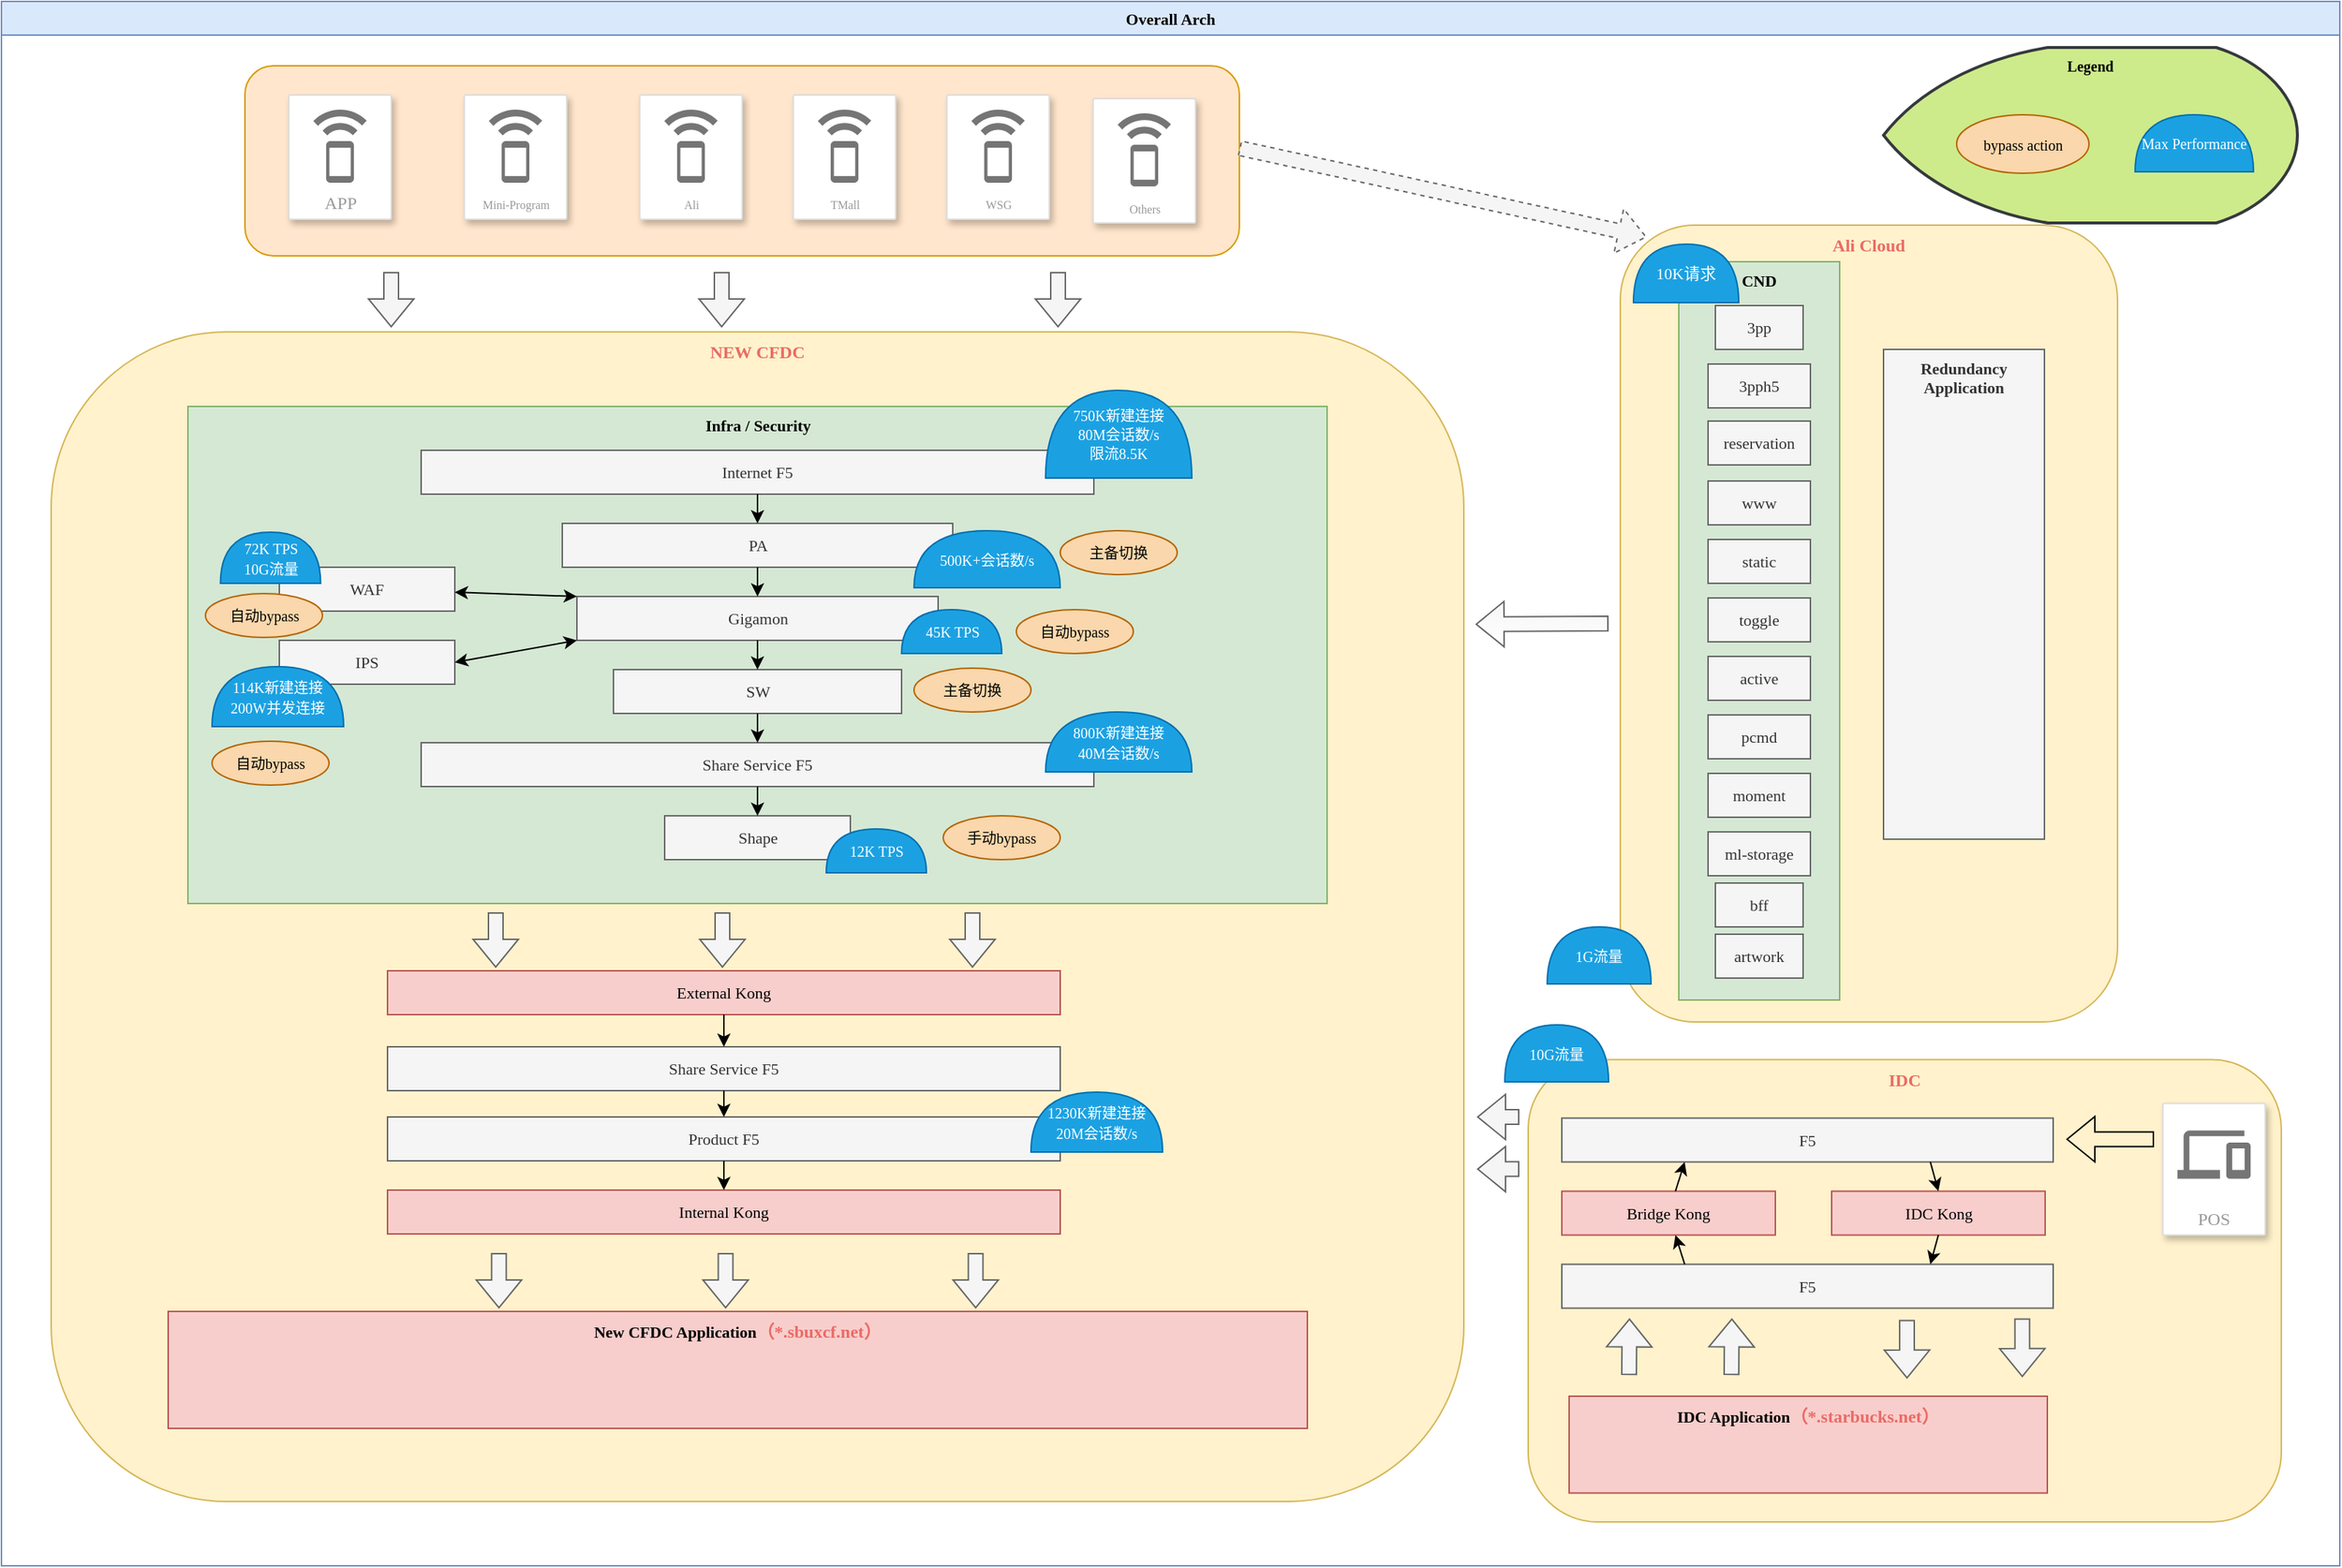 <mxfile version="18.0.3" type="github" pages="8">
  <diagram id="kgpKYQtTHZ0yAKxKKP6v" name="Whole_arch">
    <mxGraphModel dx="1943" dy="937" grid="1" gridSize="10" guides="1" tooltips="1" connect="1" arrows="1" fold="1" page="1" pageScale="1" pageWidth="850" pageHeight="1100" math="0" shadow="0">
      <root>
        <mxCell id="0" />
        <mxCell id="1" parent="0" />
        <mxCell id="Gn0aJZnov6bW7oV4H5cv-1" value="NEW CFDC" style="rounded=1;whiteSpace=wrap;html=1;fillColor=#fff2cc;strokeColor=#d6b656;fontFamily=Verdana;align=center;verticalAlign=top;fontStyle=1;fontColor=#EA6B66;labelBackgroundColor=none;labelBorderColor=none;" parent="1" vertex="1">
          <mxGeometry x="85" y="246" width="966" height="800" as="geometry" />
        </mxCell>
        <mxCell id="Gn0aJZnov6bW7oV4H5cv-32" value="&lt;font style=&quot;font-size: 11px;&quot;&gt;&lt;b&gt;Infra / Security&lt;/b&gt;&lt;/font&gt;" style="rounded=0;whiteSpace=wrap;html=1;labelBackgroundColor=none;labelBorderColor=none;fontFamily=Verdana;fontSize=6;verticalAlign=top;fillColor=#d5e8d4;strokeColor=#82b366;" parent="1" vertex="1">
          <mxGeometry x="178.5" y="297" width="779" height="340" as="geometry" />
        </mxCell>
        <mxCell id="Gn0aJZnov6bW7oV4H5cv-34" value="Internet F5" style="rounded=0;whiteSpace=wrap;html=1;labelBackgroundColor=none;labelBorderColor=none;fontFamily=Verdana;fontSize=11;fontColor=#333333;fillColor=#f5f5f5;strokeColor=#666666;" parent="1" vertex="1">
          <mxGeometry x="338" y="327" width="460" height="30" as="geometry" />
        </mxCell>
        <mxCell id="Gn0aJZnov6bW7oV4H5cv-35" value="PA" style="rounded=0;whiteSpace=wrap;html=1;labelBackgroundColor=none;labelBorderColor=none;fontFamily=Verdana;fontSize=11;fontColor=#333333;fillColor=#f5f5f5;strokeColor=#666666;" parent="1" vertex="1">
          <mxGeometry x="434.5" y="377" width="267" height="30" as="geometry" />
        </mxCell>
        <mxCell id="Gn0aJZnov6bW7oV4H5cv-36" value="Gigamon" style="rounded=0;whiteSpace=wrap;html=1;labelBackgroundColor=none;labelBorderColor=none;fontFamily=Verdana;fontSize=11;fontColor=#333333;fillColor=#f5f5f5;strokeColor=#666666;" parent="1" vertex="1">
          <mxGeometry x="444.5" y="427" width="247" height="30" as="geometry" />
        </mxCell>
        <mxCell id="Gn0aJZnov6bW7oV4H5cv-37" value="SW" style="rounded=0;whiteSpace=wrap;html=1;labelBackgroundColor=none;labelBorderColor=none;fontFamily=Verdana;fontSize=11;fontColor=#333333;fillColor=#f5f5f5;strokeColor=#666666;" parent="1" vertex="1">
          <mxGeometry x="469.5" y="477" width="197" height="30" as="geometry" />
        </mxCell>
        <mxCell id="Gn0aJZnov6bW7oV4H5cv-38" value="Share Service F5" style="rounded=0;whiteSpace=wrap;html=1;labelBackgroundColor=none;labelBorderColor=none;fontFamily=Verdana;fontSize=11;fontColor=#333333;fillColor=#f5f5f5;strokeColor=#666666;" parent="1" vertex="1">
          <mxGeometry x="338" y="527" width="460" height="30" as="geometry" />
        </mxCell>
        <mxCell id="Gn0aJZnov6bW7oV4H5cv-39" value="Shape" style="rounded=0;whiteSpace=wrap;html=1;labelBackgroundColor=none;labelBorderColor=none;fontFamily=Verdana;fontSize=11;fontColor=#333333;fillColor=#f5f5f5;strokeColor=#666666;" parent="1" vertex="1">
          <mxGeometry x="504.5" y="577" width="127" height="30" as="geometry" />
        </mxCell>
        <mxCell id="Gn0aJZnov6bW7oV4H5cv-40" value="WAF" style="rounded=0;whiteSpace=wrap;html=1;labelBackgroundColor=none;labelBorderColor=none;fontFamily=Verdana;fontSize=11;fontColor=#333333;fillColor=#f5f5f5;strokeColor=#666666;" parent="1" vertex="1">
          <mxGeometry x="241" y="407" width="120" height="30" as="geometry" />
        </mxCell>
        <mxCell id="Gn0aJZnov6bW7oV4H5cv-41" value="IPS" style="rounded=0;whiteSpace=wrap;html=1;labelBackgroundColor=none;labelBorderColor=none;fontFamily=Verdana;fontSize=11;fontColor=#333333;fillColor=#f5f5f5;strokeColor=#666666;" parent="1" vertex="1">
          <mxGeometry x="241" y="457" width="120" height="30" as="geometry" />
        </mxCell>
        <mxCell id="TybYMr1QHtzp7e720_v3-8" value="" style="endArrow=classic;html=1;rounded=0;fontFamily=Verdana;fontSize=11;fontColor=#EA6B66;" parent="1" source="Gn0aJZnov6bW7oV4H5cv-34" target="Gn0aJZnov6bW7oV4H5cv-35" edge="1">
          <mxGeometry width="50" height="50" relative="1" as="geometry">
            <mxPoint x="521" y="417" as="sourcePoint" />
            <mxPoint x="571" y="367" as="targetPoint" />
          </mxGeometry>
        </mxCell>
        <mxCell id="TybYMr1QHtzp7e720_v3-9" value="" style="endArrow=classic;html=1;rounded=0;fontFamily=Verdana;fontSize=11;fontColor=#EA6B66;exitX=0.5;exitY=1;exitDx=0;exitDy=0;" parent="1" source="Gn0aJZnov6bW7oV4H5cv-35" target="Gn0aJZnov6bW7oV4H5cv-36" edge="1">
          <mxGeometry width="50" height="50" relative="1" as="geometry">
            <mxPoint x="578" y="367" as="sourcePoint" />
            <mxPoint x="578.0" y="387" as="targetPoint" />
          </mxGeometry>
        </mxCell>
        <mxCell id="TybYMr1QHtzp7e720_v3-10" value="" style="endArrow=classic;html=1;rounded=0;fontFamily=Verdana;fontSize=11;fontColor=#EA6B66;entryX=0.5;entryY=0;entryDx=0;entryDy=0;exitX=0.5;exitY=1;exitDx=0;exitDy=0;" parent="1" source="Gn0aJZnov6bW7oV4H5cv-36" target="Gn0aJZnov6bW7oV4H5cv-37" edge="1">
          <mxGeometry width="50" height="50" relative="1" as="geometry">
            <mxPoint x="588" y="377" as="sourcePoint" />
            <mxPoint x="588.0" y="397" as="targetPoint" />
          </mxGeometry>
        </mxCell>
        <mxCell id="TybYMr1QHtzp7e720_v3-11" value="" style="endArrow=classic;html=1;rounded=0;fontFamily=Verdana;fontSize=11;fontColor=#EA6B66;entryX=0.5;entryY=0;entryDx=0;entryDy=0;exitX=0.5;exitY=1;exitDx=0;exitDy=0;" parent="1" source="Gn0aJZnov6bW7oV4H5cv-37" target="Gn0aJZnov6bW7oV4H5cv-38" edge="1">
          <mxGeometry width="50" height="50" relative="1" as="geometry">
            <mxPoint x="578" y="467" as="sourcePoint" />
            <mxPoint x="578" y="487" as="targetPoint" />
          </mxGeometry>
        </mxCell>
        <mxCell id="TybYMr1QHtzp7e720_v3-12" value="" style="endArrow=classic;html=1;rounded=0;fontFamily=Verdana;fontSize=11;fontColor=#EA6B66;exitX=0.5;exitY=1;exitDx=0;exitDy=0;" parent="1" source="Gn0aJZnov6bW7oV4H5cv-38" target="Gn0aJZnov6bW7oV4H5cv-39" edge="1">
          <mxGeometry width="50" height="50" relative="1" as="geometry">
            <mxPoint x="588" y="477" as="sourcePoint" />
            <mxPoint x="588" y="497" as="targetPoint" />
          </mxGeometry>
        </mxCell>
        <mxCell id="TybYMr1QHtzp7e720_v3-13" value="" style="endArrow=classic;startArrow=classic;html=1;rounded=0;fontFamily=Verdana;fontSize=11;fontColor=#EA6B66;entryX=0;entryY=1;entryDx=0;entryDy=0;exitX=1;exitY=0.5;exitDx=0;exitDy=0;" parent="1" source="Gn0aJZnov6bW7oV4H5cv-41" target="Gn0aJZnov6bW7oV4H5cv-36" edge="1">
          <mxGeometry width="50" height="50" relative="1" as="geometry">
            <mxPoint x="431" y="517" as="sourcePoint" />
            <mxPoint x="481" y="467" as="targetPoint" />
          </mxGeometry>
        </mxCell>
        <mxCell id="TybYMr1QHtzp7e720_v3-14" value="" style="endArrow=classic;startArrow=classic;html=1;rounded=0;fontFamily=Verdana;fontSize=11;fontColor=#EA6B66;entryX=0;entryY=0;entryDx=0;entryDy=0;" parent="1" source="Gn0aJZnov6bW7oV4H5cv-40" target="Gn0aJZnov6bW7oV4H5cv-36" edge="1">
          <mxGeometry width="50" height="50" relative="1" as="geometry">
            <mxPoint x="371" y="482" as="sourcePoint" />
            <mxPoint x="454.5" y="467" as="targetPoint" />
          </mxGeometry>
        </mxCell>
        <mxCell id="TybYMr1QHtzp7e720_v3-15" value="&lt;span style=&quot;font-size: 11px;&quot;&gt;&lt;b&gt;New CFDC Application&lt;/b&gt;&lt;/span&gt;&lt;span style=&quot;color: rgb(234, 107, 102); font-size: 12px; font-weight: 700;&quot;&gt;（*.sbuxcf.net）&lt;/span&gt;" style="rounded=0;whiteSpace=wrap;html=1;labelBackgroundColor=none;labelBorderColor=none;fontFamily=Verdana;fontSize=6;verticalAlign=top;fillColor=#f8cecc;strokeColor=#b85450;" parent="1" vertex="1">
          <mxGeometry x="165" y="916" width="779" height="80" as="geometry" />
        </mxCell>
        <mxCell id="TybYMr1QHtzp7e720_v3-30" value="Overall Arch" style="swimlane;labelBackgroundColor=none;labelBorderColor=none;fontFamily=Verdana;fontSize=11;fillColor=#dae8fc;strokeColor=#6c8ebf;" parent="1" vertex="1">
          <mxGeometry x="51" y="20" width="1599" height="1070" as="geometry" />
        </mxCell>
        <mxCell id="Gn0aJZnov6bW7oV4H5cv-15" value="Ali Cloud" style="rounded=1;whiteSpace=wrap;html=1;fillColor=#fff2cc;strokeColor=#d6b656;fontFamily=Verdana;align=center;verticalAlign=top;fontStyle=1;fontColor=#EA6B66;labelBackgroundColor=none;labelBorderColor=none;" parent="TybYMr1QHtzp7e720_v3-30" vertex="1">
          <mxGeometry x="1107" y="153" width="340" height="545" as="geometry" />
        </mxCell>
        <mxCell id="Gn0aJZnov6bW7oV4H5cv-16" value="&lt;font style=&quot;font-size: 11px;&quot;&gt;&lt;b&gt;CND&lt;/b&gt;&lt;/font&gt;" style="rounded=0;whiteSpace=wrap;html=1;labelBackgroundColor=none;labelBorderColor=none;fontFamily=Verdana;fontSize=6;verticalAlign=top;fillColor=#d5e8d4;strokeColor=#82b366;" parent="TybYMr1QHtzp7e720_v3-30" vertex="1">
          <mxGeometry x="1147" y="178" width="110" height="505" as="geometry" />
        </mxCell>
        <mxCell id="Gn0aJZnov6bW7oV4H5cv-17" value="3pp" style="rounded=0;whiteSpace=wrap;html=1;labelBackgroundColor=none;labelBorderColor=none;fontFamily=Verdana;fontSize=11;fontColor=#333333;fillColor=#f5f5f5;strokeColor=#666666;" parent="TybYMr1QHtzp7e720_v3-30" vertex="1">
          <mxGeometry x="1172" y="208" width="60" height="30" as="geometry" />
        </mxCell>
        <mxCell id="Gn0aJZnov6bW7oV4H5cv-23" value="reservation" style="rounded=0;whiteSpace=wrap;html=1;labelBackgroundColor=none;labelBorderColor=none;fontFamily=Verdana;fontSize=11;fontColor=#333333;fillColor=#f5f5f5;strokeColor=#666666;" parent="TybYMr1QHtzp7e720_v3-30" vertex="1">
          <mxGeometry x="1167" y="287" width="70" height="30" as="geometry" />
        </mxCell>
        <mxCell id="Gn0aJZnov6bW7oV4H5cv-24" value="toggle" style="rounded=0;whiteSpace=wrap;html=1;labelBackgroundColor=none;labelBorderColor=none;fontFamily=Verdana;fontSize=11;fontColor=#333333;fillColor=#f5f5f5;strokeColor=#666666;" parent="TybYMr1QHtzp7e720_v3-30" vertex="1">
          <mxGeometry x="1167" y="408" width="70" height="30" as="geometry" />
        </mxCell>
        <mxCell id="Gn0aJZnov6bW7oV4H5cv-25" value="pcmd" style="rounded=0;whiteSpace=wrap;html=1;labelBackgroundColor=none;labelBorderColor=none;fontFamily=Verdana;fontSize=11;fontColor=#333333;fillColor=#f5f5f5;strokeColor=#666666;" parent="TybYMr1QHtzp7e720_v3-30" vertex="1">
          <mxGeometry x="1167" y="488" width="70" height="30" as="geometry" />
        </mxCell>
        <mxCell id="Gn0aJZnov6bW7oV4H5cv-26" value="active" style="rounded=0;whiteSpace=wrap;html=1;labelBackgroundColor=none;labelBorderColor=none;fontFamily=Verdana;fontSize=11;fontColor=#333333;fillColor=#f5f5f5;strokeColor=#666666;" parent="TybYMr1QHtzp7e720_v3-30" vertex="1">
          <mxGeometry x="1167" y="448" width="70" height="30" as="geometry" />
        </mxCell>
        <mxCell id="Gn0aJZnov6bW7oV4H5cv-27" value="3pph5" style="rounded=0;whiteSpace=wrap;html=1;labelBackgroundColor=none;labelBorderColor=none;fontFamily=Verdana;fontSize=11;fontColor=#333333;fillColor=#f5f5f5;strokeColor=#666666;" parent="TybYMr1QHtzp7e720_v3-30" vertex="1">
          <mxGeometry x="1167" y="248" width="70" height="30" as="geometry" />
        </mxCell>
        <mxCell id="Gn0aJZnov6bW7oV4H5cv-28" value="www" style="rounded=0;whiteSpace=wrap;html=1;labelBackgroundColor=none;labelBorderColor=none;fontFamily=Verdana;fontSize=11;fontColor=#333333;fillColor=#f5f5f5;strokeColor=#666666;" parent="TybYMr1QHtzp7e720_v3-30" vertex="1">
          <mxGeometry x="1167" y="328" width="70" height="30" as="geometry" />
        </mxCell>
        <mxCell id="Gn0aJZnov6bW7oV4H5cv-29" value="moment" style="rounded=0;whiteSpace=wrap;html=1;labelBackgroundColor=none;labelBorderColor=none;fontFamily=Verdana;fontSize=11;fontColor=#333333;fillColor=#f5f5f5;strokeColor=#666666;" parent="TybYMr1QHtzp7e720_v3-30" vertex="1">
          <mxGeometry x="1167" y="528" width="70" height="30" as="geometry" />
        </mxCell>
        <mxCell id="Gn0aJZnov6bW7oV4H5cv-30" value="ml-storage" style="rounded=0;whiteSpace=wrap;html=1;labelBackgroundColor=none;labelBorderColor=none;fontFamily=Verdana;fontSize=11;fontColor=#333333;fillColor=#f5f5f5;strokeColor=#666666;" parent="TybYMr1QHtzp7e720_v3-30" vertex="1">
          <mxGeometry x="1167" y="568" width="70" height="30" as="geometry" />
        </mxCell>
        <mxCell id="Gn0aJZnov6bW7oV4H5cv-31" value="static" style="rounded=0;whiteSpace=wrap;html=1;labelBackgroundColor=none;labelBorderColor=none;fontFamily=Verdana;fontSize=11;fontColor=#333333;fillColor=#f5f5f5;strokeColor=#666666;" parent="TybYMr1QHtzp7e720_v3-30" vertex="1">
          <mxGeometry x="1167" y="368" width="70" height="30" as="geometry" />
        </mxCell>
        <mxCell id="TybYMr1QHtzp7e720_v3-29" value="&lt;span style=&quot;font-size: 11px;&quot;&gt;&lt;b&gt;Redundancy Application&lt;/b&gt;&lt;/span&gt;" style="rounded=0;whiteSpace=wrap;html=1;labelBackgroundColor=none;labelBorderColor=none;fontFamily=Verdana;fontSize=6;verticalAlign=top;fillColor=#f5f5f5;strokeColor=#666666;fontColor=#333333;" parent="TybYMr1QHtzp7e720_v3-30" vertex="1">
          <mxGeometry x="1287" y="238" width="110" height="335" as="geometry" />
        </mxCell>
        <mxCell id="Gn0aJZnov6bW7oV4H5cv-21" value="bff" style="rounded=0;whiteSpace=wrap;html=1;labelBackgroundColor=none;labelBorderColor=none;fontFamily=Verdana;fontSize=11;fontColor=#333333;fillColor=#f5f5f5;strokeColor=#666666;" parent="TybYMr1QHtzp7e720_v3-30" vertex="1">
          <mxGeometry x="1172" y="603" width="60" height="30" as="geometry" />
        </mxCell>
        <mxCell id="Gn0aJZnov6bW7oV4H5cv-22" value="artwork" style="rounded=0;whiteSpace=wrap;html=1;labelBackgroundColor=none;labelBorderColor=none;fontFamily=Verdana;fontSize=11;fontColor=#333333;fillColor=#f5f5f5;strokeColor=#666666;" parent="TybYMr1QHtzp7e720_v3-30" vertex="1">
          <mxGeometry x="1172" y="638" width="60" height="30" as="geometry" />
        </mxCell>
        <mxCell id="Gn0aJZnov6bW7oV4H5cv-8" value="IDC" style="rounded=1;whiteSpace=wrap;html=1;fillColor=#fff2cc;strokeColor=#d6b656;fontFamily=Verdana;align=center;verticalAlign=top;fontStyle=1;fontColor=#EA6B66;labelBackgroundColor=none;labelBorderColor=none;" parent="TybYMr1QHtzp7e720_v3-30" vertex="1">
          <mxGeometry x="1044" y="723.77" width="515" height="316.23" as="geometry" />
        </mxCell>
        <mxCell id="Gn0aJZnov6bW7oV4H5cv-4" value="POS" style="strokeColor=#dddddd;shadow=1;strokeWidth=1;rounded=1;absoluteArcSize=1;arcSize=2;labelPosition=center;verticalLabelPosition=middle;align=center;verticalAlign=bottom;spacingLeft=0;fontColor=#999999;fontSize=12;whiteSpace=wrap;spacingBottom=2;labelBackgroundColor=none;labelBorderColor=none;fontFamily=Verdana;" parent="TybYMr1QHtzp7e720_v3-30" vertex="1">
          <mxGeometry x="1478" y="753.77" width="70" height="90" as="geometry" />
        </mxCell>
        <mxCell id="Gn0aJZnov6bW7oV4H5cv-5" value="" style="dashed=0;connectable=0;html=1;fillColor=#757575;strokeColor=none;shape=mxgraph.gcp2.desktop_and_mobile;part=1;labelBackgroundColor=none;labelBorderColor=none;fontFamily=Verdana;fontColor=#EA6B66;" parent="Gn0aJZnov6bW7oV4H5cv-4" vertex="1">
          <mxGeometry x="0.5" width="50" height="33" relative="1" as="geometry">
            <mxPoint x="-25" y="18.5" as="offset" />
          </mxGeometry>
        </mxCell>
        <mxCell id="Gn0aJZnov6bW7oV4H5cv-33" value="Bridge Kong" style="rounded=0;whiteSpace=wrap;html=1;labelBackgroundColor=none;labelBorderColor=none;fontFamily=Verdana;fontSize=11;fillColor=#f8cecc;strokeColor=#b85450;" parent="TybYMr1QHtzp7e720_v3-30" vertex="1">
          <mxGeometry x="1067" y="813.77" width="146" height="30" as="geometry" />
        </mxCell>
        <mxCell id="TybYMr1QHtzp7e720_v3-2" value="F5" style="rounded=0;whiteSpace=wrap;html=1;labelBackgroundColor=none;labelBorderColor=none;fontFamily=Verdana;fontSize=11;fontColor=#333333;fillColor=#f5f5f5;strokeColor=#666666;" parent="TybYMr1QHtzp7e720_v3-30" vertex="1">
          <mxGeometry x="1067" y="863.77" width="336" height="30" as="geometry" />
        </mxCell>
        <mxCell id="TybYMr1QHtzp7e720_v3-3" value="F5" style="rounded=0;whiteSpace=wrap;html=1;labelBackgroundColor=none;labelBorderColor=none;fontFamily=Verdana;fontSize=11;fontColor=#333333;fillColor=#f5f5f5;strokeColor=#666666;" parent="TybYMr1QHtzp7e720_v3-30" vertex="1">
          <mxGeometry x="1067" y="763.77" width="336" height="30" as="geometry" />
        </mxCell>
        <mxCell id="TybYMr1QHtzp7e720_v3-16" value="&lt;span style=&quot;font-size: 11px;&quot;&gt;&lt;b&gt;IDC Application&lt;/b&gt;&lt;/span&gt;&lt;span style=&quot;color: rgb(234, 107, 102); font-size: 12px; font-weight: 700;&quot;&gt;（*.starbucks.net）&lt;/span&gt;" style="rounded=0;whiteSpace=wrap;html=1;labelBackgroundColor=none;labelBorderColor=none;fontFamily=Verdana;fontSize=6;verticalAlign=top;fillColor=#f8cecc;strokeColor=#b85450;" parent="TybYMr1QHtzp7e720_v3-30" vertex="1">
          <mxGeometry x="1072" y="954" width="327" height="66.23" as="geometry" />
        </mxCell>
        <mxCell id="TybYMr1QHtzp7e720_v3-17" value="" style="endArrow=classic;html=1;rounded=0;fontFamily=Verdana;fontSize=11;fontColor=#EA6B66;exitX=0.25;exitY=0;exitDx=0;exitDy=0;" parent="TybYMr1QHtzp7e720_v3-30" source="TybYMr1QHtzp7e720_v3-2" target="Gn0aJZnov6bW7oV4H5cv-33" edge="1">
          <mxGeometry width="50" height="50" relative="1" as="geometry">
            <mxPoint x="1360" y="453.77" as="sourcePoint" />
            <mxPoint x="1162" y="843.77" as="targetPoint" />
          </mxGeometry>
        </mxCell>
        <mxCell id="TybYMr1QHtzp7e720_v3-18" value="" style="endArrow=classic;html=1;rounded=0;fontFamily=Verdana;fontSize=11;fontColor=#EA6B66;entryX=0.25;entryY=1;entryDx=0;entryDy=0;" parent="TybYMr1QHtzp7e720_v3-30" source="Gn0aJZnov6bW7oV4H5cv-33" target="TybYMr1QHtzp7e720_v3-3" edge="1">
          <mxGeometry width="50" height="50" relative="1" as="geometry">
            <mxPoint x="1172" y="873.77" as="sourcePoint" />
            <mxPoint x="1172" y="853.77" as="targetPoint" />
          </mxGeometry>
        </mxCell>
        <mxCell id="TybYMr1QHtzp7e720_v3-19" value="IDC Kong" style="rounded=0;whiteSpace=wrap;html=1;labelBackgroundColor=none;labelBorderColor=none;fontFamily=Verdana;fontSize=11;fillColor=#f8cecc;strokeColor=#b85450;" parent="TybYMr1QHtzp7e720_v3-30" vertex="1">
          <mxGeometry x="1251.5" y="813.77" width="146" height="30" as="geometry" />
        </mxCell>
        <mxCell id="TybYMr1QHtzp7e720_v3-20" value="" style="endArrow=classic;html=1;rounded=0;fontFamily=Verdana;fontSize=11;fontColor=#EA6B66;entryX=0.5;entryY=0;entryDx=0;entryDy=0;exitX=0.75;exitY=1;exitDx=0;exitDy=0;" parent="TybYMr1QHtzp7e720_v3-30" source="TybYMr1QHtzp7e720_v3-3" target="TybYMr1QHtzp7e720_v3-19" edge="1">
          <mxGeometry width="50" height="50" relative="1" as="geometry">
            <mxPoint x="1154.714" y="823.77" as="sourcePoint" />
            <mxPoint x="1161" y="803.77" as="targetPoint" />
          </mxGeometry>
        </mxCell>
        <mxCell id="TybYMr1QHtzp7e720_v3-21" value="" style="endArrow=classic;html=1;rounded=0;fontFamily=Verdana;fontSize=11;fontColor=#EA6B66;entryX=0.75;entryY=0;entryDx=0;entryDy=0;exitX=0.5;exitY=1;exitDx=0;exitDy=0;" parent="TybYMr1QHtzp7e720_v3-30" source="TybYMr1QHtzp7e720_v3-19" target="TybYMr1QHtzp7e720_v3-2" edge="1">
          <mxGeometry width="50" height="50" relative="1" as="geometry">
            <mxPoint x="1329" y="803.77" as="sourcePoint" />
            <mxPoint x="1334.5" y="823.77" as="targetPoint" />
          </mxGeometry>
        </mxCell>
        <mxCell id="TybYMr1QHtzp7e720_v3-22" value="" style="shape=flexArrow;endArrow=classic;html=1;rounded=0;fontFamily=Verdana;fontSize=11;fontColor=#EA6B66;entryX=0.434;entryY=0.632;entryDx=0;entryDy=0;entryPerimeter=0;fillColor=#f5f5f5;strokeColor=#666666;" parent="TybYMr1QHtzp7e720_v3-30" edge="1">
          <mxGeometry width="50" height="50" relative="1" as="geometry">
            <mxPoint x="1303" y="901.77" as="sourcePoint" />
            <mxPoint x="1303.06" y="941.93" as="targetPoint" />
          </mxGeometry>
        </mxCell>
        <mxCell id="TybYMr1QHtzp7e720_v3-23" value="" style="shape=flexArrow;endArrow=classic;html=1;rounded=0;fontFamily=Verdana;fontSize=11;fontColor=#EA6B66;entryX=0.434;entryY=0.632;entryDx=0;entryDy=0;entryPerimeter=0;fillColor=#f5f5f5;strokeColor=#666666;" parent="TybYMr1QHtzp7e720_v3-30" edge="1">
          <mxGeometry width="50" height="50" relative="1" as="geometry">
            <mxPoint x="1381.83" y="900.77" as="sourcePoint" />
            <mxPoint x="1381.89" y="940.93" as="targetPoint" />
          </mxGeometry>
        </mxCell>
        <mxCell id="TybYMr1QHtzp7e720_v3-24" value="" style="shape=flexArrow;endArrow=classic;html=1;rounded=0;fontFamily=Verdana;fontSize=11;fontColor=#EA6B66;entryX=0.227;entryY=1.041;entryDx=0;entryDy=0;entryPerimeter=0;fillColor=#f5f5f5;strokeColor=#666666;" parent="TybYMr1QHtzp7e720_v3-30" edge="1">
          <mxGeometry width="50" height="50" relative="1" as="geometry">
            <mxPoint x="1113" y="939.54" as="sourcePoint" />
            <mxPoint x="1113.272" y="900.77" as="targetPoint" />
            <Array as="points">
              <mxPoint x="1113" y="939.54" />
            </Array>
          </mxGeometry>
        </mxCell>
        <mxCell id="TybYMr1QHtzp7e720_v3-25" value="" style="shape=flexArrow;endArrow=classic;html=1;rounded=0;fontFamily=Verdana;fontSize=11;fontColor=#EA6B66;entryX=0.227;entryY=1.041;entryDx=0;entryDy=0;entryPerimeter=0;fillColor=#f5f5f5;strokeColor=#666666;" parent="TybYMr1QHtzp7e720_v3-30" edge="1">
          <mxGeometry width="50" height="50" relative="1" as="geometry">
            <mxPoint x="1183" y="939.54" as="sourcePoint" />
            <mxPoint x="1183.272" y="900.77" as="targetPoint" />
            <Array as="points">
              <mxPoint x="1183" y="939.54" />
            </Array>
          </mxGeometry>
        </mxCell>
        <mxCell id="TybYMr1QHtzp7e720_v3-26" value="" style="shape=flexArrow;endArrow=classic;html=1;rounded=0;fontFamily=Verdana;fontSize=11;fontColor=#EA6B66;" parent="TybYMr1QHtzp7e720_v3-30" edge="1">
          <mxGeometry width="50" height="50" relative="1" as="geometry">
            <mxPoint x="1472" y="778.21" as="sourcePoint" />
            <mxPoint x="1412" y="778.21" as="targetPoint" />
          </mxGeometry>
        </mxCell>
        <mxCell id="TybYMr1QHtzp7e720_v3-28" value="" style="shape=flexArrow;endArrow=classic;html=1;rounded=0;fontFamily=Verdana;fontSize=11;fontColor=#EA6B66;fillColor=#f5f5f5;strokeColor=#666666;" parent="TybYMr1QHtzp7e720_v3-30" edge="1">
          <mxGeometry width="50" height="50" relative="1" as="geometry">
            <mxPoint x="1038" y="763" as="sourcePoint" />
            <mxPoint x="1009" y="763" as="targetPoint" />
            <Array as="points" />
          </mxGeometry>
        </mxCell>
        <mxCell id="TybYMr1QHtzp7e720_v3-34" value="Share Service F5" style="rounded=0;whiteSpace=wrap;html=1;labelBackgroundColor=none;labelBorderColor=none;fontFamily=Verdana;fontSize=11;fontColor=#333333;fillColor=#f5f5f5;strokeColor=#666666;" parent="TybYMr1QHtzp7e720_v3-30" vertex="1">
          <mxGeometry x="264" y="715" width="460" height="30" as="geometry" />
        </mxCell>
        <mxCell id="TybYMr1QHtzp7e720_v3-35" value="Product F5" style="rounded=0;whiteSpace=wrap;html=1;labelBackgroundColor=none;labelBorderColor=none;fontFamily=Verdana;fontSize=11;fontColor=#333333;fillColor=#f5f5f5;strokeColor=#666666;" parent="TybYMr1QHtzp7e720_v3-30" vertex="1">
          <mxGeometry x="264" y="763" width="460" height="30" as="geometry" />
        </mxCell>
        <mxCell id="TybYMr1QHtzp7e720_v3-38" value="" style="endArrow=classic;html=1;rounded=0;fontFamily=Verdana;fontSize=11;fontColor=#EA6B66;" parent="TybYMr1QHtzp7e720_v3-30" source="TybYMr1QHtzp7e720_v3-34" target="TybYMr1QHtzp7e720_v3-35" edge="1">
          <mxGeometry width="50" height="50" relative="1" as="geometry">
            <mxPoint x="504" y="703" as="sourcePoint" />
            <mxPoint x="504" y="725" as="targetPoint" />
          </mxGeometry>
        </mxCell>
        <mxCell id="Gn0aJZnov6bW7oV4H5cv-18" value="" style="rounded=1;whiteSpace=wrap;html=1;labelBackgroundColor=none;labelBorderColor=none;fontFamily=Verdana;fontSize=11;fillColor=#ffe6cc;strokeColor=#d79b00;" parent="TybYMr1QHtzp7e720_v3-30" vertex="1">
          <mxGeometry x="166.5" y="44" width="680" height="130" as="geometry" />
        </mxCell>
        <mxCell id="Gn0aJZnov6bW7oV4H5cv-2" value="APP" style="strokeColor=#dddddd;shadow=1;strokeWidth=1;rounded=1;absoluteArcSize=1;arcSize=2;labelPosition=center;verticalLabelPosition=middle;align=center;verticalAlign=bottom;spacingLeft=0;fontColor=#999999;fontSize=12;whiteSpace=wrap;spacingBottom=2;labelBackgroundColor=none;labelBorderColor=none;fontFamily=Verdana;" parent="TybYMr1QHtzp7e720_v3-30" vertex="1">
          <mxGeometry x="196.5" y="64" width="70" height="85" as="geometry" />
        </mxCell>
        <mxCell id="Gn0aJZnov6bW7oV4H5cv-3" value="" style="dashed=0;connectable=0;html=1;fillColor=#757575;strokeColor=none;shape=mxgraph.gcp2.beacon;part=1;labelBackgroundColor=none;labelBorderColor=none;fontFamily=Verdana;fontColor=#EA6B66;" parent="Gn0aJZnov6bW7oV4H5cv-2" vertex="1">
          <mxGeometry x="0.5" width="36.5" height="50" relative="1" as="geometry">
            <mxPoint x="-18.25" y="10" as="offset" />
          </mxGeometry>
        </mxCell>
        <mxCell id="TybYMr1QHtzp7e720_v3-4" value="" style="shape=flexArrow;endArrow=classic;html=1;rounded=0;fontFamily=Verdana;fontSize=11;fontColor=#EA6B66;fillColor=#f5f5f5;strokeColor=#666666;" parent="Gn0aJZnov6bW7oV4H5cv-2" edge="1">
          <mxGeometry width="50" height="50" relative="1" as="geometry">
            <mxPoint x="70" y="121" as="sourcePoint" />
            <mxPoint x="70" y="159" as="targetPoint" />
          </mxGeometry>
        </mxCell>
        <mxCell id="Gn0aJZnov6bW7oV4H5cv-6" value="Mini-Program" style="strokeColor=#dddddd;shadow=1;strokeWidth=1;rounded=1;absoluteArcSize=1;arcSize=2;labelPosition=center;verticalLabelPosition=middle;align=center;verticalAlign=bottom;spacingLeft=0;fontColor=#999999;fontSize=8;whiteSpace=wrap;spacingBottom=2;labelBackgroundColor=none;labelBorderColor=none;fontFamily=Verdana;" parent="TybYMr1QHtzp7e720_v3-30" vertex="1">
          <mxGeometry x="316.5" y="64" width="70" height="85" as="geometry" />
        </mxCell>
        <mxCell id="Gn0aJZnov6bW7oV4H5cv-7" value="" style="dashed=0;connectable=0;html=1;fillColor=#757575;strokeColor=none;shape=mxgraph.gcp2.beacon;part=1;labelBackgroundColor=none;labelBorderColor=none;fontFamily=Verdana;fontColor=#EA6B66;" parent="Gn0aJZnov6bW7oV4H5cv-6" vertex="1">
          <mxGeometry x="0.5" width="36.5" height="50" relative="1" as="geometry">
            <mxPoint x="-18.25" y="10" as="offset" />
          </mxGeometry>
        </mxCell>
        <mxCell id="Gn0aJZnov6bW7oV4H5cv-9" value="Ali" style="strokeColor=#dddddd;shadow=1;strokeWidth=1;rounded=1;absoluteArcSize=1;arcSize=2;labelPosition=center;verticalLabelPosition=middle;align=center;verticalAlign=bottom;spacingLeft=0;fontColor=#999999;fontSize=8;whiteSpace=wrap;spacingBottom=2;labelBackgroundColor=none;labelBorderColor=none;fontFamily=Verdana;" parent="TybYMr1QHtzp7e720_v3-30" vertex="1">
          <mxGeometry x="436.5" y="64" width="70" height="85" as="geometry" />
        </mxCell>
        <mxCell id="Gn0aJZnov6bW7oV4H5cv-10" value="" style="dashed=0;connectable=0;html=1;fillColor=#757575;strokeColor=none;shape=mxgraph.gcp2.beacon;part=1;labelBackgroundColor=none;labelBorderColor=none;fontFamily=Verdana;fontColor=#EA6B66;" parent="Gn0aJZnov6bW7oV4H5cv-9" vertex="1">
          <mxGeometry x="0.5" width="36.5" height="50" relative="1" as="geometry">
            <mxPoint x="-18.25" y="10" as="offset" />
          </mxGeometry>
        </mxCell>
        <mxCell id="Gn0aJZnov6bW7oV4H5cv-11" value="TMall" style="strokeColor=#dddddd;shadow=1;strokeWidth=1;rounded=1;absoluteArcSize=1;arcSize=2;labelPosition=center;verticalLabelPosition=middle;align=center;verticalAlign=bottom;spacingLeft=0;fontColor=#999999;fontSize=8;whiteSpace=wrap;spacingBottom=2;labelBackgroundColor=none;labelBorderColor=none;fontFamily=Verdana;" parent="TybYMr1QHtzp7e720_v3-30" vertex="1">
          <mxGeometry x="541.5" y="64" width="70" height="85" as="geometry" />
        </mxCell>
        <mxCell id="Gn0aJZnov6bW7oV4H5cv-12" value="" style="dashed=0;connectable=0;html=1;fillColor=#757575;strokeColor=none;shape=mxgraph.gcp2.beacon;part=1;labelBackgroundColor=none;labelBorderColor=none;fontFamily=Verdana;fontColor=#EA6B66;" parent="Gn0aJZnov6bW7oV4H5cv-11" vertex="1">
          <mxGeometry x="0.5" width="36.5" height="50" relative="1" as="geometry">
            <mxPoint x="-18.25" y="10" as="offset" />
          </mxGeometry>
        </mxCell>
        <mxCell id="Gn0aJZnov6bW7oV4H5cv-13" value="WSG" style="strokeColor=#dddddd;shadow=1;strokeWidth=1;rounded=1;absoluteArcSize=1;arcSize=2;labelPosition=center;verticalLabelPosition=middle;align=center;verticalAlign=bottom;spacingLeft=0;fontColor=#999999;fontSize=8;whiteSpace=wrap;spacingBottom=2;labelBackgroundColor=none;labelBorderColor=none;fontFamily=Verdana;" parent="TybYMr1QHtzp7e720_v3-30" vertex="1">
          <mxGeometry x="646.5" y="64" width="70" height="85" as="geometry" />
        </mxCell>
        <mxCell id="Gn0aJZnov6bW7oV4H5cv-14" value="" style="dashed=0;connectable=0;html=1;fillColor=#757575;strokeColor=none;shape=mxgraph.gcp2.beacon;part=1;labelBackgroundColor=none;labelBorderColor=none;fontFamily=Verdana;fontColor=#EA6B66;" parent="Gn0aJZnov6bW7oV4H5cv-13" vertex="1">
          <mxGeometry x="0.5" width="36.5" height="50" relative="1" as="geometry">
            <mxPoint x="-18.25" y="10" as="offset" />
          </mxGeometry>
        </mxCell>
        <mxCell id="Gn0aJZnov6bW7oV4H5cv-19" value="Others" style="strokeColor=#dddddd;shadow=1;strokeWidth=1;rounded=1;absoluteArcSize=1;arcSize=2;labelPosition=center;verticalLabelPosition=middle;align=center;verticalAlign=bottom;spacingLeft=0;fontColor=#999999;fontSize=8;whiteSpace=wrap;spacingBottom=2;labelBackgroundColor=none;labelBorderColor=none;fontFamily=Verdana;" parent="TybYMr1QHtzp7e720_v3-30" vertex="1">
          <mxGeometry x="746.5" y="66.5" width="70" height="85" as="geometry" />
        </mxCell>
        <mxCell id="Gn0aJZnov6bW7oV4H5cv-20" value="" style="dashed=0;connectable=0;html=1;fillColor=#757575;strokeColor=none;shape=mxgraph.gcp2.beacon;part=1;labelBackgroundColor=none;labelBorderColor=none;fontFamily=Verdana;fontColor=#EA6B66;" parent="Gn0aJZnov6bW7oV4H5cv-19" vertex="1">
          <mxGeometry x="0.5" width="36.5" height="50" relative="1" as="geometry">
            <mxPoint x="-18.25" y="10" as="offset" />
          </mxGeometry>
        </mxCell>
        <mxCell id="TybYMr1QHtzp7e720_v3-6" value="" style="shape=flexArrow;endArrow=classic;html=1;rounded=0;fontFamily=Verdana;fontSize=11;fontColor=#EA6B66;fillColor=#f5f5f5;strokeColor=#666666;" parent="TybYMr1QHtzp7e720_v3-30" edge="1">
          <mxGeometry width="50" height="50" relative="1" as="geometry">
            <mxPoint x="492.5" y="185" as="sourcePoint" />
            <mxPoint x="492.5" y="223" as="targetPoint" />
          </mxGeometry>
        </mxCell>
        <mxCell id="TybYMr1QHtzp7e720_v3-7" value="" style="shape=flexArrow;endArrow=classic;html=1;rounded=0;fontFamily=Verdana;fontSize=11;fontColor=#EA6B66;fillColor=#f5f5f5;strokeColor=#666666;" parent="TybYMr1QHtzp7e720_v3-30" edge="1">
          <mxGeometry width="50" height="50" relative="1" as="geometry">
            <mxPoint x="722.5" y="185" as="sourcePoint" />
            <mxPoint x="722.5" y="223" as="targetPoint" />
          </mxGeometry>
        </mxCell>
        <mxCell id="TybYMr1QHtzp7e720_v3-50" value="10K请求" style="shape=or;whiteSpace=wrap;html=1;direction=north;fillColor=#1ba1e2;strokeColor=#006EAF;labelBackgroundColor=none;labelBorderColor=none;fontFamily=Verdana;fontSize=11;fontColor=#ffffff;" parent="TybYMr1QHtzp7e720_v3-30" vertex="1">
          <mxGeometry x="1116" y="166" width="72" height="40" as="geometry" />
        </mxCell>
        <mxCell id="TybYMr1QHtzp7e720_v3-53" value="&lt;span style=&quot;font-size: 10px;&quot;&gt;1G流量&lt;/span&gt;" style="shape=or;whiteSpace=wrap;html=1;direction=north;fillColor=#1ba1e2;strokeColor=#006EAF;labelBackgroundColor=none;labelBorderColor=none;fontFamily=Verdana;fontSize=11;fontColor=#ffffff;" parent="TybYMr1QHtzp7e720_v3-30" vertex="1">
          <mxGeometry x="1057" y="633" width="71" height="39" as="geometry" />
        </mxCell>
        <mxCell id="TybYMr1QHtzp7e720_v3-54" value="&lt;span style=&quot;font-size: 10px;&quot;&gt;10G流量&lt;/span&gt;" style="shape=or;whiteSpace=wrap;html=1;direction=north;fillColor=#1ba1e2;strokeColor=#006EAF;labelBackgroundColor=none;labelBorderColor=none;fontFamily=Verdana;fontSize=11;fontColor=#ffffff;" parent="TybYMr1QHtzp7e720_v3-30" vertex="1">
          <mxGeometry x="1028" y="700" width="71" height="39" as="geometry" />
        </mxCell>
        <mxCell id="TybYMr1QHtzp7e720_v3-59" value="&lt;font style=&quot;font-size: 10px; line-height: 1;&quot;&gt;114K新建连接&lt;br style=&quot;font-size: 10px;&quot;&gt;200W并发连接&lt;br&gt;&lt;/font&gt;" style="shape=or;whiteSpace=wrap;html=1;direction=north;fillColor=#1ba1e2;strokeColor=#006EAF;labelBackgroundColor=none;labelBorderColor=none;fontFamily=Verdana;fontSize=11;fontColor=#ffffff;" parent="TybYMr1QHtzp7e720_v3-30" vertex="1">
          <mxGeometry x="144" y="455" width="90" height="41" as="geometry" />
        </mxCell>
        <mxCell id="TybYMr1QHtzp7e720_v3-61" value="自动bypass" style="ellipse;whiteSpace=wrap;html=1;labelBackgroundColor=none;labelBorderColor=none;fontFamily=Verdana;fontSize=10;fillColor=#fad7ac;strokeColor=#b46504;" parent="TybYMr1QHtzp7e720_v3-30" vertex="1">
          <mxGeometry x="144" y="506" width="80" height="30" as="geometry" />
        </mxCell>
        <mxCell id="TybYMr1QHtzp7e720_v3-60" value="&lt;span style=&quot;font-size: 10px;&quot;&gt;72K TPS&lt;br&gt;10G流量&lt;br&gt;&lt;/span&gt;" style="shape=or;whiteSpace=wrap;html=1;direction=north;fillColor=#1ba1e2;strokeColor=#006EAF;labelBackgroundColor=none;labelBorderColor=none;fontFamily=Verdana;fontSize=11;fontColor=#ffffff;" parent="TybYMr1QHtzp7e720_v3-30" vertex="1">
          <mxGeometry x="149.75" y="363" width="68.5" height="35" as="geometry" />
        </mxCell>
        <mxCell id="TybYMr1QHtzp7e720_v3-65" value="自动bypass" style="ellipse;whiteSpace=wrap;html=1;labelBackgroundColor=none;labelBorderColor=none;fontFamily=Verdana;fontSize=10;fillColor=#fad7ac;strokeColor=#b46504;" parent="TybYMr1QHtzp7e720_v3-30" vertex="1">
          <mxGeometry x="694" y="416" width="80" height="30" as="geometry" />
        </mxCell>
        <mxCell id="TybYMr1QHtzp7e720_v3-71" value="" style="shape=flexArrow;endArrow=classic;html=1;rounded=0;fontFamily=Verdana;fontSize=11;fontColor=#EA6B66;fillColor=#f5f5f5;strokeColor=#666666;entryX=0.053;entryY=0.015;entryDx=0;entryDy=0;entryPerimeter=0;exitX=1;exitY=0.433;exitDx=0;exitDy=0;exitPerimeter=0;sketch=0;dashed=1;" parent="TybYMr1QHtzp7e720_v3-30" source="Gn0aJZnov6bW7oV4H5cv-18" target="Gn0aJZnov6bW7oV4H5cv-15" edge="1">
          <mxGeometry width="50" height="50" relative="1" as="geometry">
            <mxPoint x="807.5" y="189" as="sourcePoint" />
            <mxPoint x="807.5" y="227" as="targetPoint" />
          </mxGeometry>
        </mxCell>
        <mxCell id="S7J5r0WI9U7cSyK27urQ-1" value="" style="shape=flexArrow;endArrow=classic;html=1;rounded=0;fontFamily=Verdana;fontSize=11;fontColor=#EA6B66;fillColor=#f5f5f5;strokeColor=#666666;" parent="TybYMr1QHtzp7e720_v3-30" edge="1">
          <mxGeometry width="50" height="50" relative="1" as="geometry">
            <mxPoint x="1038" y="798.68" as="sourcePoint" />
            <mxPoint x="1009" y="798.68" as="targetPoint" />
            <Array as="points" />
          </mxGeometry>
        </mxCell>
        <mxCell id="TybYMr1QHtzp7e720_v3-68" value="&lt;b&gt;Legend&lt;/b&gt;" style="strokeWidth=2;html=1;shape=mxgraph.flowchart.display;whiteSpace=wrap;labelBackgroundColor=none;labelBorderColor=none;fontFamily=Verdana;fontSize=10;verticalAlign=top;fillColor=#cdeb8b;strokeColor=#36393d;" parent="TybYMr1QHtzp7e720_v3-30" vertex="1">
          <mxGeometry x="1287" y="31.5" width="283" height="120" as="geometry" />
        </mxCell>
        <mxCell id="TybYMr1QHtzp7e720_v3-69" value="&lt;span style=&quot;font-size: 10px;&quot;&gt;Max Performance&lt;/span&gt;" style="shape=or;whiteSpace=wrap;html=1;direction=north;fillColor=#1ba1e2;strokeColor=#006EAF;labelBackgroundColor=none;labelBorderColor=none;fontFamily=Verdana;fontSize=11;fontColor=#ffffff;" parent="TybYMr1QHtzp7e720_v3-30" vertex="1">
          <mxGeometry x="1459" y="77.5" width="81" height="39" as="geometry" />
        </mxCell>
        <mxCell id="TybYMr1QHtzp7e720_v3-70" value="bypass action" style="ellipse;whiteSpace=wrap;html=1;labelBackgroundColor=none;labelBorderColor=none;fontFamily=Verdana;fontSize=10;fillColor=#fad7ac;strokeColor=#b46504;" parent="TybYMr1QHtzp7e720_v3-30" vertex="1">
          <mxGeometry x="1337" y="77.5" width="90.5" height="40" as="geometry" />
        </mxCell>
        <mxCell id="TybYMr1QHtzp7e720_v3-32" value="" style="shape=flexArrow;endArrow=none;startArrow=classic;html=1;rounded=0;fontFamily=Verdana;fontSize=11;fontColor=#EA6B66;entryX=0;entryY=0.5;entryDx=0;entryDy=0;fillColor=#f5f5f5;strokeColor=#666666;gradientColor=#ffffff;endFill=0;" parent="1" edge="1">
          <mxGeometry width="100" height="100" relative="1" as="geometry">
            <mxPoint x="1059" y="446" as="sourcePoint" />
            <mxPoint x="1150" y="445.5" as="targetPoint" />
          </mxGeometry>
        </mxCell>
        <mxCell id="TybYMr1QHtzp7e720_v3-33" value="External Kong" style="rounded=0;whiteSpace=wrap;html=1;labelBackgroundColor=none;labelBorderColor=none;fontFamily=Verdana;fontSize=11;fillColor=#f8cecc;strokeColor=#b85450;" parent="1" vertex="1">
          <mxGeometry x="315" y="683" width="460" height="30" as="geometry" />
        </mxCell>
        <mxCell id="TybYMr1QHtzp7e720_v3-36" value="Internal Kong" style="rounded=0;whiteSpace=wrap;html=1;labelBackgroundColor=none;labelBorderColor=none;fontFamily=Verdana;fontSize=11;fillColor=#f8cecc;strokeColor=#b85450;" parent="1" vertex="1">
          <mxGeometry x="315" y="833" width="460" height="30" as="geometry" />
        </mxCell>
        <mxCell id="TybYMr1QHtzp7e720_v3-37" value="" style="endArrow=classic;html=1;rounded=0;fontFamily=Verdana;fontSize=11;fontColor=#EA6B66;exitX=0.5;exitY=1;exitDx=0;exitDy=0;" parent="1" source="TybYMr1QHtzp7e720_v3-33" target="TybYMr1QHtzp7e720_v3-34" edge="1">
          <mxGeometry width="50" height="50" relative="1" as="geometry">
            <mxPoint x="578" y="574" as="sourcePoint" />
            <mxPoint x="578" y="594" as="targetPoint" />
          </mxGeometry>
        </mxCell>
        <mxCell id="TybYMr1QHtzp7e720_v3-40" value="" style="endArrow=classic;html=1;rounded=0;fontFamily=Verdana;fontSize=11;fontColor=#EA6B66;exitX=0.5;exitY=1;exitDx=0;exitDy=0;entryX=0.5;entryY=0;entryDx=0;entryDy=0;" parent="1" source="TybYMr1QHtzp7e720_v3-35" target="TybYMr1QHtzp7e720_v3-36" edge="1">
          <mxGeometry width="50" height="50" relative="1" as="geometry">
            <mxPoint x="555" y="723" as="sourcePoint" />
            <mxPoint x="555" y="745" as="targetPoint" />
          </mxGeometry>
        </mxCell>
        <mxCell id="TybYMr1QHtzp7e720_v3-41" value="" style="shape=flexArrow;endArrow=classic;html=1;rounded=0;fontFamily=Verdana;fontSize=11;fontColor=#EA6B66;fillColor=#f5f5f5;strokeColor=#666666;" parent="1" edge="1">
          <mxGeometry width="50" height="50" relative="1" as="geometry">
            <mxPoint x="389" y="643" as="sourcePoint" />
            <mxPoint x="389" y="681" as="targetPoint" />
          </mxGeometry>
        </mxCell>
        <mxCell id="TybYMr1QHtzp7e720_v3-42" value="" style="shape=flexArrow;endArrow=classic;html=1;rounded=0;fontFamily=Verdana;fontSize=11;fontColor=#EA6B66;fillColor=#f5f5f5;strokeColor=#666666;" parent="1" edge="1">
          <mxGeometry width="50" height="50" relative="1" as="geometry">
            <mxPoint x="544" y="643" as="sourcePoint" />
            <mxPoint x="544" y="681" as="targetPoint" />
          </mxGeometry>
        </mxCell>
        <mxCell id="TybYMr1QHtzp7e720_v3-43" value="" style="shape=flexArrow;endArrow=classic;html=1;rounded=0;fontFamily=Verdana;fontSize=11;fontColor=#EA6B66;fillColor=#f5f5f5;strokeColor=#666666;" parent="1" edge="1">
          <mxGeometry width="50" height="50" relative="1" as="geometry">
            <mxPoint x="715" y="643" as="sourcePoint" />
            <mxPoint x="715" y="681" as="targetPoint" />
          </mxGeometry>
        </mxCell>
        <mxCell id="TybYMr1QHtzp7e720_v3-47" value="" style="shape=flexArrow;endArrow=classic;html=1;rounded=0;fontFamily=Verdana;fontSize=11;fontColor=#EA6B66;fillColor=#f5f5f5;strokeColor=#666666;" parent="1" edge="1">
          <mxGeometry width="50" height="50" relative="1" as="geometry">
            <mxPoint x="391.19" y="876" as="sourcePoint" />
            <mxPoint x="391.19" y="914" as="targetPoint" />
          </mxGeometry>
        </mxCell>
        <mxCell id="TybYMr1QHtzp7e720_v3-48" value="" style="shape=flexArrow;endArrow=classic;html=1;rounded=0;fontFamily=Verdana;fontSize=11;fontColor=#EA6B66;fillColor=#f5f5f5;strokeColor=#666666;" parent="1" edge="1">
          <mxGeometry width="50" height="50" relative="1" as="geometry">
            <mxPoint x="546.19" y="876" as="sourcePoint" />
            <mxPoint x="546.19" y="914" as="targetPoint" />
          </mxGeometry>
        </mxCell>
        <mxCell id="TybYMr1QHtzp7e720_v3-49" value="" style="shape=flexArrow;endArrow=classic;html=1;rounded=0;fontFamily=Verdana;fontSize=11;fontColor=#EA6B66;fillColor=#f5f5f5;strokeColor=#666666;" parent="1" edge="1">
          <mxGeometry width="50" height="50" relative="1" as="geometry">
            <mxPoint x="717.19" y="876" as="sourcePoint" />
            <mxPoint x="717.19" y="914" as="targetPoint" />
          </mxGeometry>
        </mxCell>
        <mxCell id="TybYMr1QHtzp7e720_v3-51" value="&lt;font style=&quot;font-size: 10px; line-height: 1;&quot;&gt;750K新建连接&lt;br style=&quot;font-size: 10px;&quot;&gt;80M会话数/s&lt;br style=&quot;font-size: 10px;&quot;&gt;限流8.5K&lt;/font&gt;" style="shape=or;whiteSpace=wrap;html=1;direction=north;fillColor=#1ba1e2;strokeColor=#006EAF;labelBackgroundColor=none;labelBorderColor=none;fontFamily=Verdana;fontSize=11;fontColor=#ffffff;" parent="1" vertex="1">
          <mxGeometry x="765" y="286" width="100" height="60" as="geometry" />
        </mxCell>
        <mxCell id="TybYMr1QHtzp7e720_v3-52" value="&lt;span style=&quot;font-size: 10px;&quot;&gt;500K+会话数/s&lt;/span&gt;" style="shape=or;whiteSpace=wrap;html=1;direction=north;fillColor=#1ba1e2;strokeColor=#006EAF;labelBackgroundColor=none;labelBorderColor=none;fontFamily=Verdana;fontSize=11;fontColor=#ffffff;" parent="1" vertex="1">
          <mxGeometry x="675" y="382" width="100" height="39" as="geometry" />
        </mxCell>
        <mxCell id="TybYMr1QHtzp7e720_v3-55" value="&lt;span style=&quot;font-size: 10px;&quot;&gt;45K TPS&lt;/span&gt;" style="shape=or;whiteSpace=wrap;html=1;direction=north;fillColor=#1ba1e2;strokeColor=#006EAF;labelBackgroundColor=none;labelBorderColor=none;fontFamily=Verdana;fontSize=11;fontColor=#ffffff;" parent="1" vertex="1">
          <mxGeometry x="666.5" y="436" width="68.5" height="30" as="geometry" />
        </mxCell>
        <mxCell id="TybYMr1QHtzp7e720_v3-56" value="&lt;font style=&quot;font-size: 10px; line-height: 1;&quot;&gt;800K新建连接&lt;br style=&quot;font-size: 10px;&quot;&gt;40M会话数/s&lt;br&gt;&lt;/font&gt;" style="shape=or;whiteSpace=wrap;html=1;direction=north;fillColor=#1ba1e2;strokeColor=#006EAF;labelBackgroundColor=none;labelBorderColor=none;fontFamily=Verdana;fontSize=11;fontColor=#ffffff;" parent="1" vertex="1">
          <mxGeometry x="765" y="506" width="100" height="41" as="geometry" />
        </mxCell>
        <mxCell id="TybYMr1QHtzp7e720_v3-57" value="&lt;font style=&quot;font-size: 10px; line-height: 1;&quot;&gt;1230K新建连接&lt;br style=&quot;font-size: 10px;&quot;&gt;20M会话数/s&lt;br&gt;&lt;/font&gt;" style="shape=or;whiteSpace=wrap;html=1;direction=north;fillColor=#1ba1e2;strokeColor=#006EAF;labelBackgroundColor=none;labelBorderColor=none;fontFamily=Verdana;fontSize=11;fontColor=#ffffff;" parent="1" vertex="1">
          <mxGeometry x="755" y="766" width="90" height="41" as="geometry" />
        </mxCell>
        <mxCell id="TybYMr1QHtzp7e720_v3-58" value="&lt;span style=&quot;font-size: 10px;&quot;&gt;12K TPS&lt;/span&gt;" style="shape=or;whiteSpace=wrap;html=1;direction=north;fillColor=#1ba1e2;strokeColor=#006EAF;labelBackgroundColor=none;labelBorderColor=none;fontFamily=Verdana;fontSize=11;fontColor=#ffffff;" parent="1" vertex="1">
          <mxGeometry x="615" y="586" width="68.5" height="30" as="geometry" />
        </mxCell>
        <mxCell id="TybYMr1QHtzp7e720_v3-62" value="自动bypass" style="ellipse;whiteSpace=wrap;html=1;labelBackgroundColor=none;labelBorderColor=none;fontFamily=Verdana;fontSize=10;fillColor=#fad7ac;strokeColor=#b46504;" parent="1" vertex="1">
          <mxGeometry x="190.5" y="425" width="80" height="30" as="geometry" />
        </mxCell>
        <mxCell id="TybYMr1QHtzp7e720_v3-63" value="主备切换" style="ellipse;whiteSpace=wrap;html=1;labelBackgroundColor=none;labelBorderColor=none;fontFamily=Verdana;fontSize=10;fillColor=#fad7ac;strokeColor=#b46504;" parent="1" vertex="1">
          <mxGeometry x="775" y="382" width="80" height="30" as="geometry" />
        </mxCell>
        <mxCell id="TybYMr1QHtzp7e720_v3-66" value="主备切换" style="ellipse;whiteSpace=wrap;html=1;labelBackgroundColor=none;labelBorderColor=none;fontFamily=Verdana;fontSize=10;fillColor=#fad7ac;strokeColor=#b46504;" parent="1" vertex="1">
          <mxGeometry x="675" y="476" width="80" height="30" as="geometry" />
        </mxCell>
        <mxCell id="TybYMr1QHtzp7e720_v3-67" value="手动bypass" style="ellipse;whiteSpace=wrap;html=1;labelBackgroundColor=none;labelBorderColor=none;fontFamily=Verdana;fontSize=10;fillColor=#fad7ac;strokeColor=#b46504;" parent="1" vertex="1">
          <mxGeometry x="695" y="577" width="80" height="30" as="geometry" />
        </mxCell>
      </root>
    </mxGraphModel>
  </diagram>
  <diagram name="SRKit Application Chain " id="6qKK3d0wg3qtPJkJ6gwt">
    <mxGraphModel dx="4664" dy="2248" grid="1" gridSize="10" guides="1" tooltips="1" connect="1" arrows="1" fold="1" page="1" pageScale="1" pageWidth="827" pageHeight="1169" math="0" shadow="0">
      <root>
        <mxCell id="vzuzCK1UheSY3gxbGFKr-0" />
        <mxCell id="vzuzCK1UheSY3gxbGFKr-1" parent="vzuzCK1UheSY3gxbGFKr-0" />
        <mxCell id="vzuzCK1UheSY3gxbGFKr-2" value="Application Chain - SRKit" style="swimlane;labelBackgroundColor=none;labelBorderColor=none;fontFamily=Verdana;fontSize=10;fillColor=#cce5ff;strokeColor=#36393d;" parent="vzuzCK1UheSY3gxbGFKr-1" vertex="1">
          <mxGeometry x="20" y="120" width="2450" height="2150" as="geometry" />
        </mxCell>
        <mxCell id="vzuzCK1UheSY3gxbGFKr-3" value="&lt;blockquote style=&quot;margin: 0 0 0 40px; border: none; padding: 0px;&quot;&gt;Ali&lt;/blockquote&gt;" style="rounded=1;whiteSpace=wrap;html=1;labelBackgroundColor=none;fontSize=5;fillColor=#f9f7ed;strokeColor=#36393d;verticalAlign=top;fontStyle=1;align=center;" parent="vzuzCK1UheSY3gxbGFKr-2" vertex="1">
          <mxGeometry x="20" y="60" width="210" height="140" as="geometry" />
        </mxCell>
        <mxCell id="vzuzCK1UheSY3gxbGFKr-4" value="Third Party" style="rounded=1;whiteSpace=wrap;html=1;labelBackgroundColor=none;fontSize=5;fillColor=#f9f7ed;strokeColor=#36393d;verticalAlign=top;fontStyle=1" parent="vzuzCK1UheSY3gxbGFKr-2" vertex="1">
          <mxGeometry x="1426" y="40" width="450" height="160" as="geometry" />
        </mxCell>
        <mxCell id="vzuzCK1UheSY3gxbGFKr-5" value="NEW CFDC" style="rounded=1;whiteSpace=wrap;html=1;fillColor=#fff2cc;strokeColor=#d6b656;fontFamily=Verdana;align=center;verticalAlign=top;fontStyle=1;fontColor=#EA6B66;labelBackgroundColor=none;labelBorderColor=none;" parent="vzuzCK1UheSY3gxbGFKr-2" vertex="1">
          <mxGeometry x="13" y="250" width="2157" height="1300" as="geometry" />
        </mxCell>
        <mxCell id="vzuzCK1UheSY3gxbGFKr-6" value="IDC" style="rounded=1;whiteSpace=wrap;html=1;fillColor=#fff2cc;strokeColor=#d6b656;fontFamily=Verdana;align=center;verticalAlign=top;fontStyle=1;fontColor=#EA6B66;labelBackgroundColor=none;labelBorderColor=none;" parent="vzuzCK1UheSY3gxbGFKr-2" vertex="1">
          <mxGeometry x="680" y="1651.5" width="900" height="195" as="geometry" />
        </mxCell>
        <mxCell id="vzuzCK1UheSY3gxbGFKr-9" value="&lt;span style=&quot;font-size: 11px;&quot;&gt;&lt;b&gt;S4&lt;/b&gt;&lt;/span&gt;" style="rounded=0;whiteSpace=wrap;html=1;labelBackgroundColor=none;labelBorderColor=none;fontFamily=Verdana;fontSize=6;verticalAlign=top;fillColor=#f8cecc;strokeColor=#b85450;" parent="vzuzCK1UheSY3gxbGFKr-2" vertex="1">
          <mxGeometry x="809.5" y="1288" width="160" height="60" as="geometry" />
        </mxCell>
        <mxCell id="vzuzCK1UheSY3gxbGFKr-10" value="&lt;span style=&quot;font-size: 11px;&quot;&gt;&lt;b&gt;Vanilla BFF&lt;/b&gt;&lt;/span&gt;" style="rounded=0;whiteSpace=wrap;html=1;labelBackgroundColor=none;labelBorderColor=none;fontFamily=Verdana;fontSize=6;verticalAlign=top;fillColor=#dae8fc;strokeColor=#6c8ebf;gradientColor=#7ea6e0;" parent="vzuzCK1UheSY3gxbGFKr-2" vertex="1">
          <mxGeometry x="702.5" y="380.5" width="160" height="60" as="geometry" />
        </mxCell>
        <mxCell id="vzuzCK1UheSY3gxbGFKr-11" value="&lt;span style=&quot;font-size: 11px;&quot;&gt;&lt;b&gt;Third Party Gateway&lt;/b&gt;&lt;/span&gt;" style="rounded=0;whiteSpace=wrap;html=1;labelBackgroundColor=none;labelBorderColor=none;fontFamily=Verdana;fontSize=6;verticalAlign=top;fillColor=#bac8d3;strokeColor=#23445d;" parent="vzuzCK1UheSY3gxbGFKr-2" vertex="1">
          <mxGeometry x="1750" y="273.5" width="280" height="120" as="geometry" />
        </mxCell>
        <mxCell id="vzuzCK1UheSY3gxbGFKr-12" value="POS" style="strokeColor=#dddddd;shadow=1;strokeWidth=1;rounded=1;absoluteArcSize=1;arcSize=2;labelPosition=center;verticalLabelPosition=middle;align=center;verticalAlign=bottom;spacingLeft=0;fontColor=#999999;fontSize=12;whiteSpace=wrap;spacingBottom=2;labelBackgroundColor=none;labelBorderColor=none;fontFamily=Verdana;" parent="vzuzCK1UheSY3gxbGFKr-2" vertex="1">
          <mxGeometry x="854.5" y="1693" width="70" height="90" as="geometry" />
        </mxCell>
        <mxCell id="vzuzCK1UheSY3gxbGFKr-13" value="" style="dashed=0;connectable=0;html=1;fillColor=#757575;strokeColor=none;shape=mxgraph.gcp2.desktop_and_mobile;part=1;labelBackgroundColor=none;labelBorderColor=none;fontFamily=Verdana;fontColor=#EA6B66;" parent="vzuzCK1UheSY3gxbGFKr-12" vertex="1">
          <mxGeometry x="0.5" width="50" height="33" relative="1" as="geometry">
            <mxPoint x="-25" y="18.5" as="offset" />
          </mxGeometry>
        </mxCell>
        <mxCell id="vzuzCK1UheSY3gxbGFKr-14" value="&lt;span style=&quot;font-size: 11px;&quot;&gt;&lt;b&gt;SC&lt;/b&gt;&lt;/span&gt;" style="rounded=0;whiteSpace=wrap;html=1;labelBackgroundColor=none;labelBorderColor=none;fontFamily=Verdana;fontSize=6;verticalAlign=top;fillColor=#f8cecc;strokeColor=#b85450;" parent="vzuzCK1UheSY3gxbGFKr-2" vertex="1">
          <mxGeometry x="370" y="1330" width="160" height="60" as="geometry" />
        </mxCell>
        <mxCell id="vzuzCK1UheSY3gxbGFKr-16" value="&lt;span style=&quot;font-size: 11px;&quot;&gt;&lt;b&gt;CCC API&lt;/b&gt;&lt;/span&gt;" style="rounded=0;whiteSpace=wrap;html=1;labelBackgroundColor=none;labelBorderColor=none;fontFamily=Verdana;fontSize=6;verticalAlign=top;fillColor=#dae8fc;strokeColor=#6c8ebf;gradientColor=#7ea6e0;" parent="vzuzCK1UheSY3gxbGFKr-2" vertex="1">
          <mxGeometry x="1132" y="380.5" width="160" height="60" as="geometry" />
        </mxCell>
        <mxCell id="vzuzCK1UheSY3gxbGFKr-17" value="&lt;span style=&quot;font-size: 11px;&quot;&gt;&lt;b&gt;OC&lt;/b&gt;&lt;/span&gt;" style="rounded=0;whiteSpace=wrap;html=1;labelBackgroundColor=none;labelBorderColor=none;fontFamily=Verdana;fontSize=6;verticalAlign=top;fillColor=#d5e8d4;strokeColor=#82b366;" parent="vzuzCK1UheSY3gxbGFKr-2" vertex="1">
          <mxGeometry x="310" y="1000" width="160" height="60" as="geometry" />
        </mxCell>
        <mxCell id="vzuzCK1UheSY3gxbGFKr-19" value="&lt;span style=&quot;font-size: 11px;&quot;&gt;&lt;b&gt;CC&lt;/b&gt;&lt;/span&gt;" style="rounded=0;whiteSpace=wrap;html=1;labelBackgroundColor=none;labelBorderColor=none;fontFamily=Verdana;fontSize=6;verticalAlign=top;fillColor=#f8cecc;strokeColor=#b85450;" parent="vzuzCK1UheSY3gxbGFKr-2" vertex="1">
          <mxGeometry x="367" y="1240" width="160" height="60" as="geometry" />
        </mxCell>
        <mxCell id="vzuzCK1UheSY3gxbGFKr-20" style="rounded=0;orthogonalLoop=1;jettySize=auto;html=1;startArrow=classic;entryX=1;entryY=0.5;entryDx=0;entryDy=0;exitX=0.5;exitY=0;exitDx=0;exitDy=0;startFill=1;" parent="vzuzCK1UheSY3gxbGFKr-2" source="vzuzCK1UheSY3gxbGFKr-22" target="vzuzCK1UheSY3gxbGFKr-26" edge="1">
          <mxGeometry relative="1" as="geometry">
            <mxPoint x="260" y="800" as="sourcePoint" />
          </mxGeometry>
        </mxCell>
        <mxCell id="vzuzCK1UheSY3gxbGFKr-22" value="&lt;span style=&quot;font-size: 11px;&quot;&gt;&lt;b&gt;FC&lt;/b&gt;&lt;/span&gt;" style="rounded=0;whiteSpace=wrap;html=1;labelBackgroundColor=none;labelBorderColor=none;fontFamily=Verdana;fontSize=6;verticalAlign=top;fillColor=#d5e8d4;strokeColor=#82b366;" parent="vzuzCK1UheSY3gxbGFKr-2" vertex="1">
          <mxGeometry x="1211" y="760" width="160" height="60" as="geometry" />
        </mxCell>
        <mxCell id="vzuzCK1UheSY3gxbGFKr-23" value="" style="endArrow=classic;html=1;sketch=0;fontFamily=Verdana;fontSize=10;fontColor=#EA6B66;rounded=0;startArrow=none;entryX=0.5;entryY=1;entryDx=0;entryDy=0;" parent="vzuzCK1UheSY3gxbGFKr-2" source="vzuzCK1UheSY3gxbGFKr-9" target="vzuzCK1UheSY3gxbGFKr-7" edge="1">
          <mxGeometry width="50" height="50" relative="1" as="geometry">
            <mxPoint x="707.0" y="743" as="sourcePoint" />
            <mxPoint x="899" y="870" as="targetPoint" />
          </mxGeometry>
        </mxCell>
        <mxCell id="vzuzCK1UheSY3gxbGFKr-24" value="&lt;span style=&quot;font-size: 11px;&quot;&gt;&lt;b&gt;Kong&lt;/b&gt;&lt;/span&gt;" style="rounded=0;whiteSpace=wrap;html=1;labelBackgroundColor=none;labelBorderColor=none;fontFamily=Verdana;fontSize=6;verticalAlign=top;fillColor=#bac8d3;strokeColor=#23445d;" parent="vzuzCK1UheSY3gxbGFKr-2" vertex="1">
          <mxGeometry x="113.5" y="280" width="1146.5" height="40" as="geometry" />
        </mxCell>
        <mxCell id="vzuzCK1UheSY3gxbGFKr-25" style="rounded=0;orthogonalLoop=1;jettySize=auto;html=1;exitX=0.5;exitY=1;exitDx=0;exitDy=0;entryX=0.5;entryY=0;entryDx=0;entryDy=0;" parent="vzuzCK1UheSY3gxbGFKr-2" source="vzuzCK1UheSY3gxbGFKr-26" target="vzuzCK1UheSY3gxbGFKr-7" edge="1">
          <mxGeometry relative="1" as="geometry" />
        </mxCell>
        <mxCell id="vzuzCK1UheSY3gxbGFKr-26" value="&lt;span style=&quot;font-size: 11px;&quot;&gt;&lt;b&gt;CRM Adapter&lt;/b&gt;&lt;/span&gt;" style="rounded=0;whiteSpace=wrap;html=1;labelBackgroundColor=none;labelBorderColor=none;fontFamily=Verdana;fontSize=6;verticalAlign=top;fillColor=#d5e8d4;strokeColor=#82b366;gradientColor=#97d077;" parent="vzuzCK1UheSY3gxbGFKr-2" vertex="1">
          <mxGeometry x="394" y="593" width="160" height="60" as="geometry" />
        </mxCell>
        <mxCell id="vzuzCK1UheSY3gxbGFKr-27" value="&lt;span style=&quot;font-size: 11px;&quot;&gt;&lt;b&gt;APP BFF&lt;/b&gt;&lt;/span&gt;" style="rounded=0;whiteSpace=wrap;html=1;labelBackgroundColor=none;labelBorderColor=none;fontFamily=Verdana;fontSize=6;verticalAlign=top;fillColor=#dae8fc;strokeColor=#6c8ebf;gradientColor=#7ea6e0;" parent="vzuzCK1UheSY3gxbGFKr-2" vertex="1">
          <mxGeometry x="492.5" y="380.5" width="160" height="60" as="geometry" />
        </mxCell>
        <mxCell id="vzuzCK1UheSY3gxbGFKr-28" style="rounded=0;orthogonalLoop=1;jettySize=auto;html=1;exitX=0;exitY=0.5;exitDx=0;exitDy=0;entryX=0.75;entryY=0;entryDx=0;entryDy=0;" parent="vzuzCK1UheSY3gxbGFKr-2" source="vzuzCK1UheSY3gxbGFKr-29" target="vzuzCK1UheSY3gxbGFKr-9" edge="1">
          <mxGeometry relative="1" as="geometry" />
        </mxCell>
        <mxCell id="vzuzCK1UheSY3gxbGFKr-31" value="&lt;span style=&quot;font-size: 11px;&quot;&gt;&lt;b&gt;PnC&lt;/b&gt;&lt;/span&gt;" style="rounded=0;whiteSpace=wrap;html=1;labelBackgroundColor=none;labelBorderColor=none;fontFamily=Verdana;fontSize=6;verticalAlign=top;fillColor=#d5e8d4;strokeColor=#82b366;" parent="vzuzCK1UheSY3gxbGFKr-2" vertex="1">
          <mxGeometry x="1348" y="1708" width="160" height="60" as="geometry" />
        </mxCell>
        <mxCell id="vzuzCK1UheSY3gxbGFKr-32" value="" style="endArrow=classic;html=1;rounded=0;sketch=0;fontFamily=Verdana;fontSize=10;fontColor=#EA6B66;entryX=0.5;entryY=0;entryDx=0;entryDy=0;exitX=0.5;exitY=1;exitDx=0;exitDy=0;" parent="vzuzCK1UheSY3gxbGFKr-2" source="vzuzCK1UheSY3gxbGFKr-24" target="vzuzCK1UheSY3gxbGFKr-49" edge="1">
          <mxGeometry width="50" height="50" relative="1" as="geometry">
            <mxPoint x="610" y="843" as="sourcePoint" />
            <mxPoint x="190" y="533" as="targetPoint" />
          </mxGeometry>
        </mxCell>
        <mxCell id="vzuzCK1UheSY3gxbGFKr-33" value="" style="endArrow=classic;html=1;rounded=0;sketch=0;fontFamily=Verdana;fontSize=10;fontColor=#EA6B66;exitX=0.5;exitY=1;exitDx=0;exitDy=0;entryX=0.5;entryY=0;entryDx=0;entryDy=0;" parent="vzuzCK1UheSY3gxbGFKr-2" source="vzuzCK1UheSY3gxbGFKr-24" target="vzuzCK1UheSY3gxbGFKr-27" edge="1">
          <mxGeometry width="50" height="50" relative="1" as="geometry">
            <mxPoint x="640" y="503" as="sourcePoint" />
            <mxPoint x="350" y="420" as="targetPoint" />
          </mxGeometry>
        </mxCell>
        <mxCell id="vzuzCK1UheSY3gxbGFKr-34" value="" style="endArrow=classic;html=1;rounded=0;sketch=0;fontFamily=Verdana;fontSize=10;fontColor=#EA6B66;entryX=0.5;entryY=0;entryDx=0;entryDy=0;exitX=0.5;exitY=1;exitDx=0;exitDy=0;" parent="vzuzCK1UheSY3gxbGFKr-2" source="vzuzCK1UheSY3gxbGFKr-24" target="vzuzCK1UheSY3gxbGFKr-10" edge="1">
          <mxGeometry width="50" height="50" relative="1" as="geometry">
            <mxPoint x="640" y="503" as="sourcePoint" />
            <mxPoint x="390" y="543" as="targetPoint" />
          </mxGeometry>
        </mxCell>
        <mxCell id="vzuzCK1UheSY3gxbGFKr-35" value="" style="endArrow=classic;html=1;rounded=0;sketch=0;fontFamily=Verdana;fontSize=10;fontColor=#EA6B66;exitX=0.5;exitY=1;exitDx=0;exitDy=0;entryX=0.5;entryY=0;entryDx=0;entryDy=0;startArrow=none;" parent="vzuzCK1UheSY3gxbGFKr-2" source="vzuzCK1UheSY3gxbGFKr-27" target="vzuzCK1UheSY3gxbGFKr-26" edge="1">
          <mxGeometry width="50" height="50" relative="1" as="geometry">
            <mxPoint x="200" y="603" as="sourcePoint" />
            <mxPoint x="320" y="673" as="targetPoint" />
          </mxGeometry>
        </mxCell>
        <mxCell id="vzuzCK1UheSY3gxbGFKr-36" value="" style="endArrow=classic;html=1;rounded=0;sketch=0;fontFamily=Verdana;fontSize=10;fontColor=#EA6B66;exitX=0.5;exitY=1;exitDx=0;exitDy=0;entryX=0.5;entryY=0;entryDx=0;entryDy=0;startArrow=none;" parent="vzuzCK1UheSY3gxbGFKr-2" source="vzuzCK1UheSY3gxbGFKr-10" target="vzuzCK1UheSY3gxbGFKr-123" edge="1">
          <mxGeometry width="50" height="50" relative="1" as="geometry">
            <mxPoint x="390" y="603" as="sourcePoint" />
            <mxPoint x="330" y="683" as="targetPoint" />
          </mxGeometry>
        </mxCell>
        <mxCell id="vzuzCK1UheSY3gxbGFKr-37" value="APP" style="strokeColor=#dddddd;shadow=1;strokeWidth=1;rounded=1;absoluteArcSize=1;arcSize=2;labelPosition=center;verticalLabelPosition=middle;align=center;verticalAlign=bottom;spacingLeft=0;fontColor=#999999;fontSize=12;whiteSpace=wrap;spacingBottom=2;labelBackgroundColor=none;labelBorderColor=none;fontFamily=Verdana;" parent="vzuzCK1UheSY3gxbGFKr-2" vertex="1">
          <mxGeometry x="297" y="87.5" width="70" height="85" as="geometry" />
        </mxCell>
        <mxCell id="vzuzCK1UheSY3gxbGFKr-38" value="" style="dashed=0;connectable=0;html=1;fillColor=#757575;strokeColor=none;shape=mxgraph.gcp2.beacon;part=1;labelBackgroundColor=none;labelBorderColor=none;fontFamily=Verdana;fontColor=#EA6B66;" parent="vzuzCK1UheSY3gxbGFKr-37" vertex="1">
          <mxGeometry x="0.5" width="36.5" height="50" relative="1" as="geometry">
            <mxPoint x="-18.25" y="10" as="offset" />
          </mxGeometry>
        </mxCell>
        <mxCell id="vzuzCK1UheSY3gxbGFKr-39" value="WeChat" style="strokeColor=#dddddd;shadow=1;strokeWidth=1;rounded=1;absoluteArcSize=1;arcSize=2;labelPosition=center;verticalLabelPosition=middle;align=center;verticalAlign=bottom;spacingLeft=0;fontColor=#999999;fontSize=12;whiteSpace=wrap;spacingBottom=2;labelBackgroundColor=none;labelBorderColor=none;fontFamily=Verdana;" parent="vzuzCK1UheSY3gxbGFKr-2" vertex="1">
          <mxGeometry x="470" y="87.5" width="70" height="85" as="geometry" />
        </mxCell>
        <mxCell id="vzuzCK1UheSY3gxbGFKr-40" value="" style="dashed=0;connectable=0;html=1;fillColor=#757575;strokeColor=none;shape=mxgraph.gcp2.beacon;part=1;labelBackgroundColor=none;labelBorderColor=none;fontFamily=Verdana;fontColor=#EA6B66;" parent="vzuzCK1UheSY3gxbGFKr-39" vertex="1">
          <mxGeometry x="0.5" width="36.5" height="50" relative="1" as="geometry">
            <mxPoint x="-18.25" y="10" as="offset" />
          </mxGeometry>
        </mxCell>
        <mxCell id="vzuzCK1UheSY3gxbGFKr-41" value="Website" style="strokeColor=#dddddd;shadow=1;strokeWidth=1;rounded=1;absoluteArcSize=1;arcSize=2;labelPosition=center;verticalLabelPosition=middle;align=center;verticalAlign=bottom;spacingLeft=0;fontColor=#999999;fontSize=12;whiteSpace=wrap;spacingBottom=2;labelBackgroundColor=none;labelBorderColor=none;fontFamily=Verdana;" parent="vzuzCK1UheSY3gxbGFKr-2" vertex="1">
          <mxGeometry x="807" y="87.5" width="70" height="85" as="geometry" />
        </mxCell>
        <mxCell id="vzuzCK1UheSY3gxbGFKr-42" value="" style="dashed=0;connectable=0;html=1;fillColor=#757575;strokeColor=none;shape=mxgraph.gcp2.beacon;part=1;labelBackgroundColor=none;labelBorderColor=none;fontFamily=Verdana;fontColor=#EA6B66;" parent="vzuzCK1UheSY3gxbGFKr-41" vertex="1">
          <mxGeometry x="0.5" width="36.5" height="50" relative="1" as="geometry">
            <mxPoint x="-18.25" y="10" as="offset" />
          </mxGeometry>
        </mxCell>
        <mxCell id="vzuzCK1UheSY3gxbGFKr-43" value="TMall" style="strokeColor=#dddddd;shadow=1;strokeWidth=1;rounded=1;absoluteArcSize=1;arcSize=2;labelPosition=center;verticalLabelPosition=middle;align=center;verticalAlign=bottom;spacingLeft=0;fontColor=#999999;fontSize=12;whiteSpace=wrap;spacingBottom=2;labelBackgroundColor=none;labelBorderColor=none;fontFamily=Verdana;" parent="vzuzCK1UheSY3gxbGFKr-2" vertex="1">
          <mxGeometry x="137.5" y="94.75" width="70" height="90" as="geometry" />
        </mxCell>
        <mxCell id="vzuzCK1UheSY3gxbGFKr-44" value="" style="dashed=0;connectable=0;html=1;fillColor=#757575;strokeColor=none;shape=mxgraph.gcp2.beacon;part=1;labelBackgroundColor=none;labelBorderColor=none;fontFamily=Verdana;fontColor=#EA6B66;" parent="vzuzCK1UheSY3gxbGFKr-43" vertex="1">
          <mxGeometry x="0.5" width="36.5" height="50" relative="1" as="geometry">
            <mxPoint x="-18.25" y="10" as="offset" />
          </mxGeometry>
        </mxCell>
        <mxCell id="vzuzCK1UheSY3gxbGFKr-45" value="携程" style="strokeColor=#dddddd;shadow=1;strokeWidth=1;rounded=1;absoluteArcSize=1;arcSize=2;labelPosition=center;verticalLabelPosition=middle;align=center;verticalAlign=bottom;spacingLeft=0;fontColor=#999999;fontSize=12;whiteSpace=wrap;spacingBottom=2;labelBackgroundColor=none;labelBorderColor=none;fontFamily=Verdana;" parent="vzuzCK1UheSY3gxbGFKr-2" vertex="1">
          <mxGeometry x="1438" y="81.75" width="70" height="85" as="geometry" />
        </mxCell>
        <mxCell id="vzuzCK1UheSY3gxbGFKr-46" value="" style="dashed=0;connectable=0;html=1;fillColor=#757575;strokeColor=none;shape=mxgraph.gcp2.beacon;part=1;labelBackgroundColor=none;labelBorderColor=none;fontFamily=Verdana;fontColor=#EA6B66;" parent="vzuzCK1UheSY3gxbGFKr-45" vertex="1">
          <mxGeometry x="0.5" width="36.5" height="50" relative="1" as="geometry">
            <mxPoint x="-18.25" y="10" as="offset" />
          </mxGeometry>
        </mxCell>
        <mxCell id="vzuzCK1UheSY3gxbGFKr-47" value="CCC" style="strokeColor=#dddddd;shadow=1;strokeWidth=1;rounded=1;absoluteArcSize=1;arcSize=2;labelPosition=center;verticalLabelPosition=middle;align=center;verticalAlign=bottom;spacingLeft=0;fontColor=#999999;fontSize=12;whiteSpace=wrap;spacingBottom=2;labelBackgroundColor=none;labelBorderColor=none;fontFamily=Verdana;" parent="vzuzCK1UheSY3gxbGFKr-2" vertex="1">
          <mxGeometry x="963" y="87.5" width="70" height="85" as="geometry" />
        </mxCell>
        <mxCell id="vzuzCK1UheSY3gxbGFKr-48" value="" style="dashed=0;connectable=0;html=1;fillColor=#757575;strokeColor=none;shape=mxgraph.gcp2.beacon;part=1;labelBackgroundColor=none;labelBorderColor=none;fontFamily=Verdana;fontColor=#EA6B66;" parent="vzuzCK1UheSY3gxbGFKr-47" vertex="1">
          <mxGeometry x="0.5" width="36.5" height="50" relative="1" as="geometry">
            <mxPoint x="-18.25" y="10" as="offset" />
          </mxGeometry>
        </mxCell>
        <mxCell id="vzuzCK1UheSY3gxbGFKr-49" value="&lt;b style=&quot;font-size: 11px;&quot;&gt;Caramel BFF&lt;/b&gt;" style="rounded=0;whiteSpace=wrap;html=1;labelBackgroundColor=none;labelBorderColor=none;fontFamily=Verdana;fontSize=5;verticalAlign=top;fillColor=#dae8fc;strokeColor=#6c8ebf;gradientColor=#7ea6e0;" parent="vzuzCK1UheSY3gxbGFKr-2" vertex="1">
          <mxGeometry x="280" y="380.5" width="160" height="60" as="geometry" />
        </mxCell>
        <mxCell id="vzuzCK1UheSY3gxbGFKr-50" value="" style="endArrow=classic;html=1;rounded=0;dashed=1;entryX=0.5;entryY=0;entryDx=0;entryDy=0;" parent="vzuzCK1UheSY3gxbGFKr-2" source="vzuzCK1UheSY3gxbGFKr-43" target="vzuzCK1UheSY3gxbGFKr-49" edge="1">
          <mxGeometry x="0.522" width="50" height="50" relative="1" as="geometry">
            <mxPoint x="160" y="305" as="sourcePoint" />
            <mxPoint x="120" y="538" as="targetPoint" />
            <mxPoint as="offset" />
          </mxGeometry>
        </mxCell>
        <mxCell id="vzuzCK1UheSY3gxbGFKr-51" value="&lt;span style=&quot;font-size: 11px;&quot;&gt;3pp.starbucks.com.cn/alibff&lt;/span&gt;" style="edgeLabel;html=1;align=center;verticalAlign=middle;resizable=0;points=[];fontSize=5;" parent="vzuzCK1UheSY3gxbGFKr-50" vertex="1" connectable="0">
          <mxGeometry x="-0.486" y="-2" relative="1" as="geometry">
            <mxPoint x="-1" y="-24" as="offset" />
          </mxGeometry>
        </mxCell>
        <mxCell id="vzuzCK1UheSY3gxbGFKr-52" value="bff.starbucks.com.cn/app-bff-api" style="endArrow=classic;html=1;rounded=0;exitX=0.5;exitY=1;exitDx=0;exitDy=0;dashed=1;entryX=0.5;entryY=0;entryDx=0;entryDy=0;" parent="vzuzCK1UheSY3gxbGFKr-2" source="vzuzCK1UheSY3gxbGFKr-37" target="vzuzCK1UheSY3gxbGFKr-27" edge="1">
          <mxGeometry x="-0.842" y="-1" width="50" height="50" relative="1" as="geometry">
            <mxPoint x="265" y="313" as="sourcePoint" />
            <mxPoint x="130" y="548" as="targetPoint" />
            <mxPoint y="1" as="offset" />
          </mxGeometry>
        </mxCell>
        <mxCell id="vzuzCK1UheSY3gxbGFKr-53" value="3pp.starbucks.com.cn/wxmem" style="endArrow=classic;html=1;rounded=0;entryX=0.5;entryY=0;entryDx=0;entryDy=0;exitX=0.5;exitY=1;exitDx=0;exitDy=0;dashed=1;" parent="vzuzCK1UheSY3gxbGFKr-2" source="vzuzCK1UheSY3gxbGFKr-39" target="vzuzCK1UheSY3gxbGFKr-10" edge="1">
          <mxGeometry x="-0.778" y="7" width="50" height="50" relative="1" as="geometry">
            <mxPoint x="935" y="313" as="sourcePoint" />
            <mxPoint x="770" y="543" as="targetPoint" />
            <mxPoint as="offset" />
          </mxGeometry>
        </mxCell>
        <mxCell id="vzuzCK1UheSY3gxbGFKr-54" value="profile.starbucks.com.cn" style="endArrow=classic;html=1;rounded=0;entryX=0.5;entryY=0;entryDx=0;entryDy=0;exitX=0.5;exitY=1;exitDx=0;exitDy=0;dashed=1;" parent="vzuzCK1UheSY3gxbGFKr-2" source="vzuzCK1UheSY3gxbGFKr-41" target="vzuzCK1UheSY3gxbGFKr-26" edge="1">
          <mxGeometry x="-0.868" width="50" height="50" relative="1" as="geometry">
            <mxPoint x="935" y="313" as="sourcePoint" />
            <mxPoint x="770" y="543" as="targetPoint" />
            <mxPoint y="-1" as="offset" />
          </mxGeometry>
        </mxCell>
        <mxCell id="vzuzCK1UheSY3gxbGFKr-55" value="京东" style="strokeColor=#666666;shadow=1;strokeWidth=1;rounded=1;absoluteArcSize=1;arcSize=2;labelPosition=center;verticalLabelPosition=middle;align=center;verticalAlign=bottom;spacingLeft=0;fontSize=12;whiteSpace=wrap;spacingBottom=2;labelBackgroundColor=none;labelBorderColor=none;fontFamily=Verdana;fillColor=#f5f5f5;gradientColor=#b3b3b3;" parent="vzuzCK1UheSY3gxbGFKr-2" vertex="1">
          <mxGeometry x="1788" y="81.75" width="70" height="85" as="geometry" />
        </mxCell>
        <mxCell id="vzuzCK1UheSY3gxbGFKr-56" value="" style="dashed=0;connectable=0;html=1;fillColor=#757575;strokeColor=none;shape=mxgraph.gcp2.beacon;part=1;labelBackgroundColor=none;labelBorderColor=none;fontFamily=Verdana;fontColor=#EA6B66;" parent="vzuzCK1UheSY3gxbGFKr-55" vertex="1">
          <mxGeometry x="0.5" width="36.5" height="50" relative="1" as="geometry">
            <mxPoint x="-18.25" y="10" as="offset" />
          </mxGeometry>
        </mxCell>
        <mxCell id="vzuzCK1UheSY3gxbGFKr-57" value="" style="endArrow=classic;html=1;rounded=0;entryX=0.5;entryY=0;entryDx=0;entryDy=0;exitX=0.5;exitY=1;exitDx=0;exitDy=0;dashed=1;" parent="vzuzCK1UheSY3gxbGFKr-2" source="vzuzCK1UheSY3gxbGFKr-47" target="vzuzCK1UheSY3gxbGFKr-16" edge="1">
          <mxGeometry x="-0.241" y="4" width="50" height="50" relative="1" as="geometry">
            <mxPoint x="825" y="313" as="sourcePoint" />
            <mxPoint x="960" y="543" as="targetPoint" />
            <mxPoint as="offset" />
          </mxGeometry>
        </mxCell>
        <mxCell id="vzuzCK1UheSY3gxbGFKr-59" value="" style="endArrow=classic;html=1;rounded=0;sketch=0;fontFamily=Verdana;fontSize=10;fontColor=#EA6B66;exitX=0;exitY=0.25;exitDx=0;exitDy=0;entryX=0.5;entryY=1;entryDx=0;entryDy=0;" parent="vzuzCK1UheSY3gxbGFKr-2" source="vzuzCK1UheSY3gxbGFKr-9" target="vzuzCK1UheSY3gxbGFKr-17" edge="1">
          <mxGeometry width="50" height="50" relative="1" as="geometry">
            <mxPoint x="767" y="968.0" as="sourcePoint" />
            <mxPoint x="1050" y="883.0" as="targetPoint" />
          </mxGeometry>
        </mxCell>
        <mxCell id="vzuzCK1UheSY3gxbGFKr-60" value="" style="endArrow=classic;html=1;rounded=0;sketch=0;fontFamily=Verdana;fontSize=10;fontColor=#EA6B66;exitX=0.25;exitY=1;exitDx=0;exitDy=0;" parent="vzuzCK1UheSY3gxbGFKr-2" source="vzuzCK1UheSY3gxbGFKr-4" target="vzuzCK1UheSY3gxbGFKr-61" edge="1">
          <mxGeometry width="50" height="50" relative="1" as="geometry">
            <mxPoint x="960" y="603" as="sourcePoint" />
            <mxPoint x="600" y="683" as="targetPoint" />
          </mxGeometry>
        </mxCell>
        <mxCell id="vzuzCK1UheSY3gxbGFKr-61" value="&lt;span style=&quot;font-size: 11px;&quot;&gt;&lt;b&gt;OpenAPI&lt;/b&gt;&lt;/span&gt;" style="rounded=0;whiteSpace=wrap;html=1;labelBackgroundColor=none;labelBorderColor=none;fontFamily=Verdana;fontSize=6;verticalAlign=top;fillColor=#bac8d3;strokeColor=#23445d;" parent="vzuzCK1UheSY3gxbGFKr-2" vertex="1">
          <mxGeometry x="1397" y="273.5" width="280" height="120" as="geometry" />
        </mxCell>
        <mxCell id="vzuzCK1UheSY3gxbGFKr-62" value="" style="endArrow=classic;html=1;rounded=0;sketch=0;fontFamily=Verdana;fontSize=10;fontColor=#EA6B66;entryX=0.75;entryY=1;entryDx=0;entryDy=0;startArrow=none;" parent="vzuzCK1UheSY3gxbGFKr-2" source="vzuzCK1UheSY3gxbGFKr-11" target="vzuzCK1UheSY3gxbGFKr-4" edge="1">
          <mxGeometry width="50" height="50" relative="1" as="geometry">
            <mxPoint x="1755" y="350.5" as="sourcePoint" />
            <mxPoint x="1550" y="588" as="targetPoint" />
          </mxGeometry>
        </mxCell>
        <mxCell id="vzuzCK1UheSY3gxbGFKr-70" value="&lt;span style=&quot;font-size: 11px;&quot;&gt;&lt;b&gt;BizOps&lt;/b&gt;&lt;/span&gt;" style="rounded=0;whiteSpace=wrap;html=1;labelBackgroundColor=none;labelBorderColor=none;fontFamily=Verdana;fontSize=6;verticalAlign=top;fillColor=#dae8fc;strokeColor=#6c8ebf;gradientColor=#7ea6e0;" parent="vzuzCK1UheSY3gxbGFKr-2" vertex="1">
          <mxGeometry x="914" y="380.5" width="160" height="60" as="geometry" />
        </mxCell>
        <mxCell id="vzuzCK1UheSY3gxbGFKr-73" style="rounded=0;orthogonalLoop=1;jettySize=auto;html=1;exitX=0.5;exitY=1;exitDx=0;exitDy=0;entryX=0.75;entryY=0;entryDx=0;entryDy=0;" parent="vzuzCK1UheSY3gxbGFKr-2" source="vzuzCK1UheSY3gxbGFKr-16" target="vzuzCK1UheSY3gxbGFKr-9" edge="1">
          <mxGeometry relative="1" as="geometry">
            <mxPoint x="867" y="928" as="targetPoint" />
            <mxPoint x="1210" y="680" as="sourcePoint" />
          </mxGeometry>
        </mxCell>
        <mxCell id="vzuzCK1UheSY3gxbGFKr-74" style="rounded=0;orthogonalLoop=1;jettySize=auto;html=1;exitX=0.5;exitY=0;exitDx=0;exitDy=0;entryX=0.5;entryY=1;entryDx=0;entryDy=0;startArrow=none;" parent="vzuzCK1UheSY3gxbGFKr-2" source="vzuzCK1UheSY3gxbGFKr-76" target="vzuzCK1UheSY3gxbGFKr-22" edge="1">
          <mxGeometry relative="1" as="geometry" />
        </mxCell>
        <mxCell id="vzuzCK1UheSY3gxbGFKr-75" style="rounded=0;orthogonalLoop=1;jettySize=auto;html=1;exitX=0.5;exitY=0;exitDx=0;exitDy=0;entryX=0.5;entryY=1;entryDx=0;entryDy=0;" parent="vzuzCK1UheSY3gxbGFKr-2" source="vzuzCK1UheSY3gxbGFKr-76" target="vzuzCK1UheSY3gxbGFKr-29" edge="1">
          <mxGeometry relative="1" as="geometry" />
        </mxCell>
        <mxCell id="vzuzCK1UheSY3gxbGFKr-91" style="rounded=0;orthogonalLoop=1;jettySize=auto;html=1;entryX=0.5;entryY=1;entryDx=0;entryDy=0;startArrow=none;exitX=0.75;exitY=0;exitDx=0;exitDy=0;" parent="vzuzCK1UheSY3gxbGFKr-2" source="vzuzCK1UheSY3gxbGFKr-12" target="vzuzCK1UheSY3gxbGFKr-22" edge="1">
          <mxGeometry relative="1" as="geometry">
            <mxPoint x="910" y="1690" as="sourcePoint" />
          </mxGeometry>
        </mxCell>
        <mxCell id="vzuzCK1UheSY3gxbGFKr-109" value="网易" style="strokeColor=#dddddd;shadow=1;strokeWidth=1;rounded=1;absoluteArcSize=1;arcSize=2;labelPosition=center;verticalLabelPosition=middle;align=center;verticalAlign=bottom;spacingLeft=0;fontColor=#999999;fontSize=12;whiteSpace=wrap;spacingBottom=2;labelBackgroundColor=none;labelBorderColor=none;fontFamily=Verdana;" parent="vzuzCK1UheSY3gxbGFKr-2" vertex="1">
          <mxGeometry x="1508" y="79.75" width="70" height="85" as="geometry" />
        </mxCell>
        <mxCell id="vzuzCK1UheSY3gxbGFKr-110" value="" style="dashed=0;connectable=0;html=1;fillColor=#757575;strokeColor=none;shape=mxgraph.gcp2.beacon;part=1;labelBackgroundColor=none;labelBorderColor=none;fontFamily=Verdana;fontColor=#EA6B66;" parent="vzuzCK1UheSY3gxbGFKr-109" vertex="1">
          <mxGeometry x="0.5" width="36.5" height="50" relative="1" as="geometry">
            <mxPoint x="-18.25" y="10" as="offset" />
          </mxGeometry>
        </mxCell>
        <mxCell id="vzuzCK1UheSY3gxbGFKr-111" value="芒果" style="strokeColor=#dddddd;shadow=1;strokeWidth=1;rounded=1;absoluteArcSize=1;arcSize=2;labelPosition=center;verticalLabelPosition=middle;align=center;verticalAlign=bottom;spacingLeft=0;fontColor=#999999;fontSize=12;whiteSpace=wrap;spacingBottom=2;labelBackgroundColor=none;labelBorderColor=none;fontFamily=Verdana;" parent="vzuzCK1UheSY3gxbGFKr-2" vertex="1">
          <mxGeometry x="1578" y="79.75" width="70" height="85" as="geometry" />
        </mxCell>
        <mxCell id="vzuzCK1UheSY3gxbGFKr-112" value="" style="dashed=0;connectable=0;html=1;fillColor=#757575;strokeColor=none;shape=mxgraph.gcp2.beacon;part=1;labelBackgroundColor=none;labelBorderColor=none;fontFamily=Verdana;fontColor=#EA6B66;" parent="vzuzCK1UheSY3gxbGFKr-111" vertex="1">
          <mxGeometry x="0.5" width="36.5" height="50" relative="1" as="geometry">
            <mxPoint x="-18.25" y="10" as="offset" />
          </mxGeometry>
        </mxCell>
        <mxCell id="vzuzCK1UheSY3gxbGFKr-113" value="腾讯" style="strokeColor=#dddddd;shadow=1;strokeWidth=1;rounded=1;absoluteArcSize=1;arcSize=2;labelPosition=center;verticalLabelPosition=middle;align=center;verticalAlign=bottom;spacingLeft=0;fontColor=#999999;fontSize=12;whiteSpace=wrap;spacingBottom=2;labelBackgroundColor=none;labelBorderColor=none;fontFamily=Verdana;" parent="vzuzCK1UheSY3gxbGFKr-2" vertex="1">
          <mxGeometry x="1648" y="79.75" width="70" height="85" as="geometry" />
        </mxCell>
        <mxCell id="vzuzCK1UheSY3gxbGFKr-114" value="" style="dashed=0;connectable=0;html=1;fillColor=#757575;strokeColor=none;shape=mxgraph.gcp2.beacon;part=1;labelBackgroundColor=none;labelBorderColor=none;fontFamily=Verdana;fontColor=#EA6B66;" parent="vzuzCK1UheSY3gxbGFKr-113" vertex="1">
          <mxGeometry x="0.5" width="36.5" height="50" relative="1" as="geometry">
            <mxPoint x="-18.25" y="10" as="offset" />
          </mxGeometry>
        </mxCell>
        <mxCell id="vzuzCK1UheSY3gxbGFKr-115" value="爱奇艺" style="strokeColor=#dddddd;shadow=1;strokeWidth=1;rounded=1;absoluteArcSize=1;arcSize=2;labelPosition=center;verticalLabelPosition=middle;align=center;verticalAlign=bottom;spacingLeft=0;fontColor=#999999;fontSize=12;whiteSpace=wrap;spacingBottom=2;labelBackgroundColor=none;labelBorderColor=none;fontFamily=Verdana;" parent="vzuzCK1UheSY3gxbGFKr-2" vertex="1">
          <mxGeometry x="1718" y="81.75" width="70" height="85" as="geometry" />
        </mxCell>
        <mxCell id="vzuzCK1UheSY3gxbGFKr-116" value="" style="dashed=0;connectable=0;html=1;fillColor=#757575;strokeColor=none;shape=mxgraph.gcp2.beacon;part=1;labelBackgroundColor=none;labelBorderColor=none;fontFamily=Verdana;fontColor=#EA6B66;" parent="vzuzCK1UheSY3gxbGFKr-115" vertex="1">
          <mxGeometry x="0.5" width="36.5" height="50" relative="1" as="geometry">
            <mxPoint x="-18.25" y="10" as="offset" />
          </mxGeometry>
        </mxCell>
        <mxCell id="vzuzCK1UheSY3gxbGFKr-120" value="" style="rounded=0;orthogonalLoop=1;jettySize=auto;html=1;exitX=0.5;exitY=1;exitDx=0;exitDy=0;endArrow=classicThin;endFill=1;entryX=1;entryY=0.5;entryDx=0;entryDy=0;edgeStyle=orthogonalEdgeStyle;" parent="vzuzCK1UheSY3gxbGFKr-2" source="vzuzCK1UheSY3gxbGFKr-70" target="vzuzCK1UheSY3gxbGFKr-9" edge="1">
          <mxGeometry relative="1" as="geometry">
            <mxPoint x="930" y="1280" as="targetPoint" />
            <mxPoint x="1002" y="747" as="sourcePoint" />
          </mxGeometry>
        </mxCell>
        <mxCell id="vzuzCK1UheSY3gxbGFKr-121" style="rounded=0;orthogonalLoop=1;jettySize=auto;html=1;exitX=0.25;exitY=1;exitDx=0;exitDy=0;startArrow=none;entryX=0.5;entryY=0;entryDx=0;entryDy=0;" parent="vzuzCK1UheSY3gxbGFKr-2" source="vzuzCK1UheSY3gxbGFKr-123" target="vzuzCK1UheSY3gxbGFKr-29" edge="1">
          <mxGeometry relative="1" as="geometry">
            <mxPoint x="307.126" y="689.126" as="sourcePoint" />
          </mxGeometry>
        </mxCell>
        <mxCell id="vzuzCK1UheSY3gxbGFKr-122" style="rounded=0;orthogonalLoop=1;jettySize=auto;html=1;entryX=1;entryY=0.5;entryDx=0;entryDy=0;startArrow=none;" parent="vzuzCK1UheSY3gxbGFKr-2" source="vzuzCK1UheSY3gxbGFKr-123" target="vzuzCK1UheSY3gxbGFKr-22" edge="1">
          <mxGeometry relative="1" as="geometry">
            <mxPoint x="247.0" y="758" as="sourcePoint" />
          </mxGeometry>
        </mxCell>
        <mxCell id="vzuzCK1UheSY3gxbGFKr-123" value="DOMS" style="rounded=0;whiteSpace=wrap;html=1;fillColor=#f8cecc;strokeColor=#b85450;fontStyle=1" parent="vzuzCK1UheSY3gxbGFKr-2" vertex="1">
          <mxGeometry x="1830" y="760" width="160" height="60" as="geometry" />
        </mxCell>
        <mxCell id="vzuzCK1UheSY3gxbGFKr-126" value="" style="endArrow=classic;html=1;rounded=0;sketch=0;fontFamily=Verdana;fontSize=10;fontColor=#EA6B66;entryX=0.5;entryY=0;entryDx=0;entryDy=0;exitX=0.5;exitY=1;exitDx=0;exitDy=0;" parent="vzuzCK1UheSY3gxbGFKr-2" source="vzuzCK1UheSY3gxbGFKr-49" target="vzuzCK1UheSY3gxbGFKr-123" edge="1">
          <mxGeometry width="50" height="50" relative="1" as="geometry">
            <mxPoint x="397" y="568" as="sourcePoint" />
            <mxPoint x="445" y="643" as="targetPoint" />
          </mxGeometry>
        </mxCell>
        <mxCell id="vzuzCK1UheSY3gxbGFKr-127" value="" style="endArrow=classic;html=1;rounded=0;sketch=0;fontFamily=Verdana;fontSize=10;fontColor=#EA6B66;entryX=0.5;entryY=0;entryDx=0;entryDy=0;exitX=0.5;exitY=1;exitDx=0;exitDy=0;" parent="vzuzCK1UheSY3gxbGFKr-2" source="vzuzCK1UheSY3gxbGFKr-27" target="vzuzCK1UheSY3gxbGFKr-123" edge="1">
          <mxGeometry width="50" height="50" relative="1" as="geometry">
            <mxPoint x="273" y="567" as="sourcePoint" />
            <mxPoint x="160" y="634.5" as="targetPoint" />
          </mxGeometry>
        </mxCell>
        <mxCell id="vzuzCK1UheSY3gxbGFKr-149" value="" style="endArrow=classic;html=1;rounded=0;exitX=0.75;exitY=0;exitDx=0;exitDy=0;entryX=0.5;entryY=1;entryDx=0;entryDy=0;" parent="vzuzCK1UheSY3gxbGFKr-2" source="vzuzCK1UheSY3gxbGFKr-22" target="vzuzCK1UheSY3gxbGFKr-11" edge="1">
          <mxGeometry width="50" height="50" relative="1" as="geometry">
            <mxPoint x="840" y="748" as="sourcePoint" />
            <mxPoint x="890" y="698" as="targetPoint" />
          </mxGeometry>
        </mxCell>
        <mxCell id="vzuzCK1UheSY3gxbGFKr-154" style="rounded=0;orthogonalLoop=1;jettySize=auto;html=1;entryX=0.5;entryY=0;entryDx=0;entryDy=0;exitX=0.5;exitY=1;exitDx=0;exitDy=0;" parent="vzuzCK1UheSY3gxbGFKr-2" source="vzuzCK1UheSY3gxbGFKr-155" target="vzuzCK1UheSY3gxbGFKr-22" edge="1">
          <mxGeometry relative="1" as="geometry">
            <mxPoint x="270" y="830" as="targetPoint" />
          </mxGeometry>
        </mxCell>
        <mxCell id="vzuzCK1UheSY3gxbGFKr-155" value="&lt;span style=&quot;font-size: 11px;&quot;&gt;&lt;b&gt;Libra BFF&lt;/b&gt;&lt;/span&gt;" style="rounded=0;whiteSpace=wrap;html=1;labelBackgroundColor=none;labelBorderColor=none;fontFamily=Verdana;fontSize=6;verticalAlign=top;fillColor=#dae8fc;strokeColor=#6c8ebf;gradientColor=#7ea6e0;" parent="vzuzCK1UheSY3gxbGFKr-2" vertex="1">
          <mxGeometry x="70" y="380.5" width="160" height="60" as="geometry" />
        </mxCell>
        <mxCell id="vzuzCK1UheSY3gxbGFKr-180" value="&lt;div style=&quot;text-align: center;&quot;&gt;&lt;div&gt;爱奇艺/ 网易云 /&amp;nbsp;&lt;span style=&quot;background-color: initial;&quot;&gt;携程/ 全球通&lt;/span&gt;&lt;span style=&quot;background-color: initial;&quot;&gt;/ 腾讯 / 动感地带 / 普麦&lt;/span&gt;&lt;span style=&quot;background-color: initial;&quot;&gt;/ QQ-SVIP /&amp;nbsp;&lt;/span&gt;&lt;span style=&quot;background-color: initial;&quot;&gt;同程 / 咪咕 /夸克 / b2b /&amp;nbsp;&lt;/span&gt;&lt;span style=&quot;background-color: initial;&quot;&gt;芒果/&amp;nbsp;&lt;/span&gt;&lt;span style=&quot;background-color: initial;&quot;&gt;京东PLUS /&amp;nbsp;&lt;/span&gt;&lt;span style=&quot;background-color: initial;&quot;&gt;哔哩哔哩 / 中国移动积分商城 /&amp;nbsp;&lt;/span&gt;&lt;span style=&quot;background-color: initial;&quot;&gt;顺丰 / 唯品会 /&amp;nbsp;&lt;/span&gt;&lt;span style=&quot;background-color: initial;&quot;&gt;中国联通&lt;/span&gt;&lt;/div&gt;&lt;/div&gt;" style="text;whiteSpace=wrap;html=1;fillColor=#f9f7ed;strokeColor=#36393d;" parent="vzuzCK1UheSY3gxbGFKr-2" vertex="1">
          <mxGeometry x="1279" y="60" width="118" height="139.94" as="geometry" />
        </mxCell>
        <mxCell id="vzuzCK1UheSY3gxbGFKr-181" style="rounded=0;orthogonalLoop=1;jettySize=auto;html=1;entryX=0.25;entryY=0;entryDx=0;entryDy=0;exitX=0.5;exitY=1;exitDx=0;exitDy=0;startArrow=classic;startFill=1;" parent="vzuzCK1UheSY3gxbGFKr-2" source="vzuzCK1UheSY3gxbGFKr-26" target="vzuzCK1UheSY3gxbGFKr-9" edge="1">
          <mxGeometry relative="1" as="geometry">
            <mxPoint x="977" y="640.5" as="sourcePoint" />
            <mxPoint x="827.5" y="1136.5" as="targetPoint" />
          </mxGeometry>
        </mxCell>
        <mxCell id="vzuzCK1UheSY3gxbGFKr-185" style="rounded=0;orthogonalLoop=1;jettySize=auto;html=1;entryX=1;entryY=0.5;entryDx=0;entryDy=0;exitX=0;exitY=0.5;exitDx=0;exitDy=0;" parent="vzuzCK1UheSY3gxbGFKr-2" source="vzuzCK1UheSY3gxbGFKr-187" target="vzuzCK1UheSY3gxbGFKr-29" edge="1">
          <mxGeometry relative="1" as="geometry">
            <mxPoint x="1830" y="1019" as="sourcePoint" />
          </mxGeometry>
        </mxCell>
        <mxCell id="vzuzCK1UheSY3gxbGFKr-186" style="rounded=0;orthogonalLoop=1;jettySize=auto;html=1;exitX=0.5;exitY=0;exitDx=0;exitDy=0;entryX=0.5;entryY=1;entryDx=0;entryDy=0;startArrow=classic;startFill=1;" parent="vzuzCK1UheSY3gxbGFKr-2" source="vzuzCK1UheSY3gxbGFKr-29" target="vzuzCK1UheSY3gxbGFKr-22" edge="1">
          <mxGeometry relative="1" as="geometry">
            <mxPoint x="301.674" y="933.702" as="sourcePoint" />
          </mxGeometry>
        </mxCell>
        <mxCell id="vzuzCK1UheSY3gxbGFKr-187" value="TMall Middleware" style="rounded=0;whiteSpace=wrap;html=1;fillColor=#d5e8d4;strokeColor=#82b366;fontStyle=1" parent="vzuzCK1UheSY3gxbGFKr-2" vertex="1">
          <mxGeometry x="1820" y="989" width="160" height="60" as="geometry" />
        </mxCell>
        <mxCell id="vzuzCK1UheSY3gxbGFKr-188" value="BAOZUN" style="strokeColor=#dddddd;shadow=1;strokeWidth=1;rounded=1;absoluteArcSize=1;arcSize=2;labelPosition=center;verticalLabelPosition=middle;align=center;verticalAlign=bottom;spacingLeft=0;fontColor=#999999;fontSize=12;whiteSpace=wrap;spacingBottom=2;labelBackgroundColor=none;labelBorderColor=none;fontFamily=Verdana;" parent="vzuzCK1UheSY3gxbGFKr-2" vertex="1">
          <mxGeometry x="1118" y="87.5" width="70" height="85" as="geometry" />
        </mxCell>
        <mxCell id="vzuzCK1UheSY3gxbGFKr-189" value="" style="dashed=0;connectable=0;html=1;fillColor=#757575;strokeColor=none;shape=mxgraph.gcp2.beacon;part=1;labelBackgroundColor=none;labelBorderColor=none;fontFamily=Verdana;fontColor=#EA6B66;" parent="vzuzCK1UheSY3gxbGFKr-188" vertex="1">
          <mxGeometry x="0.5" width="36.5" height="50" relative="1" as="geometry">
            <mxPoint x="-18.25" y="10" as="offset" />
          </mxGeometry>
        </mxCell>
        <mxCell id="vzuzCK1UheSY3gxbGFKr-197" style="rounded=0;orthogonalLoop=1;jettySize=auto;html=1;entryX=0.5;entryY=0;entryDx=0;entryDy=0;exitX=0.5;exitY=1;exitDx=0;exitDy=0;" parent="vzuzCK1UheSY3gxbGFKr-2" source="vzuzCK1UheSY3gxbGFKr-61" target="vzuzCK1UheSY3gxbGFKr-22" edge="1">
          <mxGeometry relative="1" as="geometry">
            <mxPoint x="330" y="818" as="targetPoint" />
            <mxPoint x="1457" y="461" as="sourcePoint" />
          </mxGeometry>
        </mxCell>
        <mxCell id="vzuzCK1UheSY3gxbGFKr-203" value="淘宝/ AliPay" style="strokeColor=#dddddd;shadow=1;strokeWidth=1;rounded=1;absoluteArcSize=1;arcSize=2;labelPosition=center;verticalLabelPosition=middle;align=center;verticalAlign=bottom;spacingLeft=0;fontColor=#999999;fontSize=12;whiteSpace=wrap;spacingBottom=2;labelBackgroundColor=none;labelBorderColor=none;fontFamily=Verdana;" parent="vzuzCK1UheSY3gxbGFKr-2" vertex="1">
          <mxGeometry x="43.5" y="94.75" width="70" height="90" as="geometry" />
        </mxCell>
        <mxCell id="vzuzCK1UheSY3gxbGFKr-204" value="" style="dashed=0;connectable=0;html=1;fillColor=#757575;strokeColor=none;shape=mxgraph.gcp2.beacon;part=1;labelBackgroundColor=none;labelBorderColor=none;fontFamily=Verdana;fontColor=#EA6B66;" parent="vzuzCK1UheSY3gxbGFKr-203" vertex="1">
          <mxGeometry x="0.5" width="36.5" height="50" relative="1" as="geometry">
            <mxPoint x="-18.25" y="10" as="offset" />
          </mxGeometry>
        </mxCell>
        <mxCell id="vzuzCK1UheSY3gxbGFKr-205" value="3pp.starbucks.com.cn/wxmem" style="endArrow=classic;html=1;rounded=0;entryX=0.5;entryY=0;entryDx=0;entryDy=0;exitX=0.5;exitY=1;exitDx=0;exitDy=0;dashed=1;" parent="vzuzCK1UheSY3gxbGFKr-2" source="vzuzCK1UheSY3gxbGFKr-203" target="vzuzCK1UheSY3gxbGFKr-155" edge="1">
          <mxGeometry x="-0.442" y="2" width="50" height="50" relative="1" as="geometry">
            <mxPoint x="276.75" y="313.75" as="sourcePoint" />
            <mxPoint x="543.25" y="511" as="targetPoint" />
            <mxPoint as="offset" />
          </mxGeometry>
        </mxCell>
        <mxCell id="vzuzCK1UheSY3gxbGFKr-215" style="rounded=0;orthogonalLoop=1;jettySize=auto;html=1;exitX=0.5;exitY=0;exitDx=0;exitDy=0;entryX=0.5;entryY=1;entryDx=0;entryDy=0;" parent="vzuzCK1UheSY3gxbGFKr-2" source="vzuzCK1UheSY3gxbGFKr-216" target="vzuzCK1UheSY3gxbGFKr-30" edge="1">
          <mxGeometry relative="1" as="geometry" />
        </mxCell>
        <mxCell id="vzuzCK1UheSY3gxbGFKr-216" value="&lt;span style=&quot;font-size: 11px;&quot;&gt;&lt;b&gt;NG&lt;/b&gt;&lt;/span&gt;" style="rounded=0;whiteSpace=wrap;html=1;labelBackgroundColor=none;labelBorderColor=none;fontFamily=Verdana;fontSize=6;verticalAlign=top;fillColor=#d5e8d4;strokeColor=#82b366;" parent="vzuzCK1UheSY3gxbGFKr-2" vertex="1">
          <mxGeometry x="984" y="1708" width="160" height="60" as="geometry" />
        </mxCell>
        <mxCell id="vzuzCK1UheSY3gxbGFKr-221" value="" style="endArrow=classic;startArrow=classic;html=1;rounded=0;exitX=0;exitY=0.5;exitDx=0;exitDy=0;" parent="vzuzCK1UheSY3gxbGFKr-2" source="vzuzCK1UheSY3gxbGFKr-30" target="vzuzCK1UheSY3gxbGFKr-9" edge="1">
          <mxGeometry width="50" height="50" relative="1" as="geometry">
            <mxPoint x="1317" y="1039" as="sourcePoint" />
            <mxPoint x="960" y="1318" as="targetPoint" />
          </mxGeometry>
        </mxCell>
        <mxCell id="vzuzCK1UheSY3gxbGFKr-224" value="" style="endArrow=classic;html=1;rounded=0;entryX=0.5;entryY=0;entryDx=0;entryDy=0;" parent="vzuzCK1UheSY3gxbGFKr-2" source="vzuzCK1UheSY3gxbGFKr-9" target="vzuzCK1UheSY3gxbGFKr-12" edge="1">
          <mxGeometry width="50" height="50" relative="1" as="geometry">
            <mxPoint x="890" y="1058" as="sourcePoint" />
            <mxPoint x="940" y="1008" as="targetPoint" />
          </mxGeometry>
        </mxCell>
        <mxCell id="vzuzCK1UheSY3gxbGFKr-227" value="" style="endArrow=classic;html=1;rounded=0;sketch=0;fontFamily=Verdana;fontSize=10;fontColor=#EA6B66;entryX=0.5;entryY=0;entryDx=0;entryDy=0;exitX=0.5;exitY=1;exitDx=0;exitDy=0;" parent="vzuzCK1UheSY3gxbGFKr-2" source="vzuzCK1UheSY3gxbGFKr-61" target="vzuzCK1UheSY3gxbGFKr-123" edge="1">
          <mxGeometry width="50" height="50" relative="1" as="geometry">
            <mxPoint x="1497.0" y="320.75" as="sourcePoint" />
            <mxPoint x="1479.907" y="481" as="targetPoint" />
          </mxGeometry>
        </mxCell>
        <mxCell id="vzuzCK1UheSY3gxbGFKr-248" style="rounded=0;orthogonalLoop=1;jettySize=auto;html=1;exitX=0.5;exitY=1;exitDx=0;exitDy=0;" parent="vzuzCK1UheSY3gxbGFKr-2" source="vzuzCK1UheSY3gxbGFKr-16" target="vzuzCK1UheSY3gxbGFKr-22" edge="1">
          <mxGeometry relative="1" as="geometry">
            <mxPoint x="852.875" y="1051.5" as="targetPoint" />
            <mxPoint x="1220" y="697" as="sourcePoint" />
          </mxGeometry>
        </mxCell>
        <mxCell id="vzuzCK1UheSY3gxbGFKr-254" value="" style="endArrow=classic;html=1;rounded=0;exitX=1;exitY=0.5;exitDx=0;exitDy=0;entryX=0;entryY=0.5;entryDx=0;entryDy=0;" parent="vzuzCK1UheSY3gxbGFKr-2" source="vzuzCK1UheSY3gxbGFKr-19" target="vzuzCK1UheSY3gxbGFKr-9" edge="1">
          <mxGeometry width="50" height="50" relative="1" as="geometry">
            <mxPoint x="1577" y="799" as="sourcePoint" />
            <mxPoint x="997" y="1059" as="targetPoint" />
          </mxGeometry>
        </mxCell>
        <mxCell id="vzuzCK1UheSY3gxbGFKr-264" value="" style="endArrow=classic;startArrow=none;html=1;rounded=0;entryX=0.5;entryY=1;entryDx=0;entryDy=0;exitX=0.75;exitY=0;exitDx=0;exitDy=0;" parent="vzuzCK1UheSY3gxbGFKr-2" source="vzuzCK1UheSY3gxbGFKr-9" target="vzuzCK1UheSY3gxbGFKr-22" edge="1">
          <mxGeometry width="50" height="50" relative="1" as="geometry">
            <mxPoint x="827" y="1068" as="sourcePoint" />
            <mxPoint x="397.005" y="883" as="targetPoint" />
            <Array as="points" />
          </mxGeometry>
        </mxCell>
        <mxCell id="vzuzCK1UheSY3gxbGFKr-267" value="&lt;span style=&quot;font-family: Helvetica; font-size: 11px; font-style: normal; font-variant-ligatures: normal; font-variant-caps: normal; font-weight: 400; letter-spacing: normal; orphans: 2; text-align: center; text-indent: 0px; text-transform: none; widows: 2; word-spacing: 0px; -webkit-text-stroke-width: 0px; background-color: rgb(255, 255, 255); text-decoration-thickness: initial; text-decoration-style: initial; text-decoration-color: initial; float: none; display: inline !important;&quot;&gt;2.1 MSR卡绑定&lt;/span&gt;&lt;br style=&quot;font-family: Helvetica; font-size: 11px; font-style: normal; font-variant-ligatures: normal; font-variant-caps: normal; font-weight: 400; letter-spacing: normal; orphans: 2; text-align: center; text-indent: 0px; text-transform: none; widows: 2; word-spacing: 0px; -webkit-text-stroke-width: 0px; text-decoration-thickness: initial; text-decoration-style: initial; text-decoration-color: initial;&quot;&gt;&lt;span style=&quot;font-family: Helvetica; font-size: 11px; font-style: normal; font-variant-ligatures: normal; font-variant-caps: normal; font-weight: 400; letter-spacing: normal; orphans: 2; text-align: center; text-indent: 0px; text-transform: none; widows: 2; word-spacing: 0px; -webkit-text-stroke-width: 0px; background-color: rgb(255, 255, 255); text-decoration-thickness: initial; text-decoration-style: initial; text-decoration-color: initial; float: none; display: inline !important;&quot;&gt;2.2 好礼券同步&lt;/span&gt;" style="text;whiteSpace=wrap;html=1;fontColor=#3399FF;" parent="vzuzCK1UheSY3gxbGFKr-2" vertex="1">
          <mxGeometry x="43.5" y="2050" width="150" height="40" as="geometry" />
        </mxCell>
        <mxCell id="vzuzCK1UheSY3gxbGFKr-268" value="&lt;span style=&quot;font-family: Helvetica; font-size: 12px; font-style: normal; font-variant-ligatures: normal; font-variant-caps: normal; font-weight: 400; letter-spacing: normal; orphans: 2; text-align: center; text-indent: 0px; text-transform: none; widows: 2; word-spacing: 0px; -webkit-text-stroke-width: 0px; background-color: rgb(248, 249, 250); text-decoration-thickness: initial; text-decoration-style: initial; text-decoration-color: initial; float: none; display: inline !important;&quot;&gt;8.1 售卖请求&lt;br&gt;8.2 绑定星礼包请求&lt;br&gt;&lt;span style=&quot;font-family: helvetica; font-size: 10px; background-color: rgb(255, 255, 255);&quot;&gt;8.3生成激活并绑定接口&lt;/span&gt;&lt;span style=&quot;font-family: helvetica; font-size: 10px; background-color: rgb(255, 255, 255);&quot;&gt;&lt;br&gt;&lt;/span&gt;8.4 同步星礼包好礼券&lt;br&gt;8.5.1 激活SVC&lt;br&gt;8.5.2 实际激活SVC&lt;br&gt;8.5.3 PNC激活SVC&lt;br&gt;8.5.4&amp;nbsp;&lt;span style=&quot;font-family: helvetica; font-size: 10px; background-color: rgb(255, 255, 255);&quot;&gt;SVC绑定&lt;br&gt;&lt;/span&gt;8.5.5 实际SVC绑卡&lt;br&gt;8.5.6 临时SVC卡号转成正式卡号&lt;br&gt;8.6 查询会员名下星礼包&lt;br&gt;8.7 首绑用户通知升级&lt;br&gt;8.8 符合升级条件直升玉星级&lt;br&gt;8.9 请求TPS调用三方发放权益&lt;br&gt;8.10 三方发放权益&lt;br&gt;8.11.1 携程回调openapi&lt;br&gt;8.11.2 携程回调FC&lt;br&gt;&lt;/span&gt;" style="text;whiteSpace=wrap;html=1;fillColor=none;fontColor=#009999;" parent="vzuzCK1UheSY3gxbGFKr-2" vertex="1">
          <mxGeometry x="1242" y="1889" width="230" height="251" as="geometry" />
        </mxCell>
        <mxCell id="vzuzCK1UheSY3gxbGFKr-269" value="&lt;span style=&quot;font-family: Helvetica; font-size: 12px; font-style: normal; font-variant-ligatures: normal; font-variant-caps: normal; font-weight: 400; letter-spacing: normal; orphans: 2; text-align: center; text-indent: 0px; text-transform: none; widows: 2; word-spacing: 0px; -webkit-text-stroke-width: 0px; background-color: rgb(248, 249, 250); text-decoration-thickness: initial; text-decoration-style: initial; text-decoration-color: initial; float: none; display: inline !important;&quot;&gt;9.1 订单支付完成通知履约&lt;br&gt;9.2 生成礼包并绑定&lt;br&gt;&lt;span style=&quot;font-family: helvetica; font-size: 10px; background-color: rgb(255, 255, 255);&quot;&gt;9.3 实际星礼包生成，&lt;/span&gt;&lt;span style=&quot;font-family: helvetica; font-size: 10px; background-color: rgb(255, 255, 255);&quot;&gt;激活并绑定&lt;br&gt;&lt;/span&gt;&lt;span style=&quot;font-size: 10px; font-family: helvetica; background-color: rgb(255, 255, 255);&quot;&gt;9.4星礼包同步，&lt;/span&gt;&lt;span style=&quot;font-size: 10px; font-family: helvetica; background-color: rgb(255, 255, 255);&quot;&gt;会员好礼同步&lt;br&gt;&lt;/span&gt;9.5.1 激活SVC&lt;br&gt;9.5.2 实际激活SVC&lt;br&gt;9.5.3 PNC激活SVC&lt;br&gt;&lt;span style=&quot;font-family: helvetica; font-size: 10px; background-color: rgb(255, 255, 255);&quot;&gt;9.5.4 SVC绑定&lt;/span&gt;&lt;br style=&quot;font-family: helvetica; font-size: 10px;&quot;&gt;9.5.5 实际SVC绑卡&lt;br&gt;9.5.6 临时SVC卡号转成正式卡号&lt;br&gt;9.6 好礼核销&lt;br&gt;9.7 好礼实际核销&lt;br&gt;&lt;/span&gt;" style="text;whiteSpace=wrap;html=1;fillColor=none;fontColor=#FF6666;" parent="vzuzCK1UheSY3gxbGFKr-2" vertex="1">
          <mxGeometry x="1430" y="1889" width="208" height="180" as="geometry" />
        </mxCell>
        <mxCell id="vzuzCK1UheSY3gxbGFKr-270" value="&lt;span style=&quot;font-size: 11px; background-color: rgb(255, 255, 255);&quot;&gt;5.1 购买付款请求&lt;/span&gt;&lt;span style=&quot;background-color: rgb(255, 255, 255); font-size: 11px;&quot;&gt;&lt;br&gt;&lt;/span&gt;&lt;span style=&quot;orphans: 2; text-indent: 0px; widows: 2; background-color: rgb(255, 255, 255); text-decoration-thickness: initial; text-decoration-style: initial; text-decoration-color: initial; float: none; display: inline !important;&quot;&gt;&lt;div style=&quot;&quot;&gt;&lt;span style=&quot;font-size: 11px;&quot;&gt;5.2.1绑定星礼包请求&lt;/span&gt;&lt;/div&gt;&lt;div style=&quot;&quot;&gt;&lt;span style=&quot;font-size: 11px;&quot;&gt;5.2.2 绑定星礼包请求&lt;/span&gt;&lt;/div&gt;&lt;div style=&quot;&quot;&gt;&lt;span style=&quot;font-size: 11px;&quot;&gt;5.3生成激活并绑定接口&lt;/span&gt;&lt;/div&gt;&lt;div style=&quot;&quot;&gt;&lt;span style=&quot;font-size: 11px;&quot;&gt;5.4 同步星礼包好礼券&lt;/span&gt;&lt;/div&gt;&lt;div style=&quot;&quot;&gt;&lt;span style=&quot;font-size: 11px;&quot;&gt;5.5.1 激活SVC&lt;/span&gt;&lt;/div&gt;&lt;div style=&quot;&quot;&gt;&lt;span style=&quot;font-size: 11px;&quot;&gt;5.5.2 实际激活SVC&lt;/span&gt;&lt;/div&gt;&lt;div style=&quot;&quot;&gt;&lt;div&gt;&lt;span style=&quot;font-size: 11px;&quot;&gt;5.5.3 PNC实际激活SVC&lt;/span&gt;&lt;/div&gt;&lt;/div&gt;&lt;div style=&quot;&quot;&gt;&lt;span style=&quot;font-size: 11px;&quot;&gt;5.5.4 SVC绑定&lt;/span&gt;&lt;/div&gt;&lt;div style=&quot;&quot;&gt;&lt;span style=&quot;font-size: 11px;&quot;&gt;5.5.5 实际SVC绑卡&lt;/span&gt;&lt;/div&gt;&lt;div style=&quot;&quot;&gt;&lt;span style=&quot;font-size: 11px;&quot;&gt;5.5.6 临时SVC卡号转成正式卡号&lt;/span&gt;&lt;/div&gt;&lt;div style=&quot;&quot;&gt;&lt;span style=&quot;font-size: 11px;&quot;&gt;5.6 查询会员名下星礼包&lt;/span&gt;&lt;/div&gt;&lt;div style=&quot;&quot;&gt;&lt;span style=&quot;font-size: 11px;&quot;&gt;5.7.1 首绑用户通知升级&lt;/span&gt;&lt;/div&gt;&lt;div style=&quot;&quot;&gt;&lt;span style=&quot;font-size: 11px;&quot;&gt;5.7.2 符合升级条件直升玉星级&lt;/span&gt;&lt;/div&gt;&lt;div style=&quot;&quot;&gt;&lt;span style=&quot;font-size: 11px;&quot;&gt;5.8.1 三方权益发放&lt;/span&gt;&lt;/div&gt;&lt;div style=&quot;&quot;&gt;&lt;span style=&quot;font-size: 11px;&quot;&gt;5.8.2 请求三方发放权益&lt;/span&gt;&lt;/div&gt;&lt;/span&gt;" style="text;whiteSpace=wrap;html=1;fontColor=#00CC00;align=left;" parent="vzuzCK1UheSY3gxbGFKr-2" vertex="1">
          <mxGeometry x="513" y="1889" width="180" height="226" as="geometry" />
        </mxCell>
        <mxCell id="vzuzCK1UheSY3gxbGFKr-271" value="&lt;div style=&quot;text-align: center;&quot;&gt;&lt;span style=&quot;font-size: 11px; background-color: rgb(255, 255, 255);&quot;&gt;11.星礼包信息查询&lt;/span&gt;&lt;/div&gt;" style="text;whiteSpace=wrap;html=1;fontColor=#3399FF;" parent="vzuzCK1UheSY3gxbGFKr-2" vertex="1">
          <mxGeometry x="1876" y="1900" width="150" height="31.5" as="geometry" />
        </mxCell>
        <mxCell id="vzuzCK1UheSY3gxbGFKr-272" value="&lt;div style=&quot;text-align: center;&quot;&gt;&lt;span style=&quot;font-size: 11px; background-color: rgb(255, 255, 255);&quot;&gt;12.星礼包延期&lt;/span&gt;&lt;/div&gt;" style="text;whiteSpace=wrap;html=1;fontColor=#3399FF;" parent="vzuzCK1UheSY3gxbGFKr-2" vertex="1">
          <mxGeometry x="1876" y="1941.5" width="150" height="30" as="geometry" />
        </mxCell>
        <mxCell id="vzuzCK1UheSY3gxbGFKr-278" value="&lt;span style=&quot;font-size: 11px; background-color: rgb(255, 255, 255);&quot;&gt;6.1 履约领取权益请求&lt;/span&gt;&lt;span style=&quot;background-color: rgb(255, 255, 255); font-size: 11px;&quot;&gt;&lt;br&gt;&lt;/span&gt;&lt;span style=&quot;orphans: 2; text-indent: 0px; widows: 2; background-color: rgb(255, 255, 255); text-decoration-thickness: initial; text-decoration-style: initial; text-decoration-color: initial; float: none; display: inline !important;&quot;&gt;&lt;div style=&quot;&quot;&gt;&lt;span style=&quot;font-size: 11px;&quot;&gt;6.2绑定星礼包请求&lt;/span&gt;&lt;/div&gt;&lt;div style=&quot;&quot;&gt;&lt;span style=&quot;font-size: 11px;&quot;&gt;6.3生成激活并绑定接口&lt;/span&gt;&lt;br&gt;&lt;/div&gt;&lt;div style=&quot;&quot;&gt;&lt;span style=&quot;font-size: 11px;&quot;&gt;6.4 同步星礼包好礼券&lt;/span&gt;&lt;/div&gt;&lt;div style=&quot;&quot;&gt;&lt;span style=&quot;font-size: 11px;&quot;&gt;6.5 查询会员名下星礼包&lt;/span&gt;&lt;br&gt;&lt;/div&gt;&lt;div style=&quot;&quot;&gt;&lt;span style=&quot;font-size: 11px;&quot;&gt;6.6.1 首绑用户通知升级&lt;/span&gt;&lt;/div&gt;&lt;div style=&quot;&quot;&gt;&lt;span style=&quot;font-size: 11px;&quot;&gt;6.6.2 符合升级条件直升玉星级&lt;/span&gt;&lt;span style=&quot;font-size: 11px;&quot;&gt;&lt;br&gt;&lt;/span&gt;&lt;/div&gt;&lt;/span&gt;" style="text;whiteSpace=wrap;html=1;fontColor=#000099;align=left;" parent="vzuzCK1UheSY3gxbGFKr-2" vertex="1">
          <mxGeometry x="702.5" y="1889" width="180" height="128.5" as="geometry" />
        </mxCell>
        <mxCell id="vzuzCK1UheSY3gxbGFKr-279" value="&lt;span style=&quot;font-family: Helvetica; font-size: 11px; font-style: normal; font-variant-ligatures: normal; font-variant-caps: normal; font-weight: 400; letter-spacing: normal; orphans: 2; text-align: center; text-indent: 0px; text-transform: none; widows: 2; word-spacing: 0px; -webkit-text-stroke-width: 0px; background-color: rgb(255, 255, 255); text-decoration-thickness: initial; text-decoration-style: initial; text-decoration-color: initial; float: none; display: inline !important;&quot;&gt;1.1 NG创建星礼包产品&lt;br&gt;&lt;/span&gt;&lt;span style=&quot;font-family: Helvetica; font-size: 11px; font-style: normal; font-variant-ligatures: normal; font-variant-caps: normal; font-weight: 400; letter-spacing: normal; orphans: 2; text-align: center; text-indent: 0px; text-transform: none; widows: 2; word-spacing: 0px; -webkit-text-stroke-width: 0px; background-color: rgb(255, 255, 255); text-decoration-thickness: initial; text-decoration-style: initial; text-decoration-color: initial; float: none; display: inline !important;&quot;&gt;1.2 BizOps调用s4查询星礼包信息&lt;/span&gt;&lt;br style=&quot;font-family: Helvetica; font-size: 11px; font-style: normal; font-variant-ligatures: normal; font-variant-caps: normal; font-weight: 400; letter-spacing: normal; orphans: 2; text-align: center; text-indent: 0px; text-transform: none; widows: 2; word-spacing: 0px; -webkit-text-stroke-width: 0px; text-decoration-thickness: initial; text-decoration-style: initial; text-decoration-color: initial;&quot;&gt;&lt;span style=&quot;font-family: Helvetica; font-size: 11px; font-style: normal; font-variant-ligatures: normal; font-variant-caps: normal; font-weight: 400; letter-spacing: normal; orphans: 2; text-align: center; text-indent: 0px; text-transform: none; widows: 2; word-spacing: 0px; -webkit-text-stroke-width: 0px; background-color: rgb(255, 255, 255); text-decoration-thickness: initial; text-decoration-style: initial; text-decoration-color: initial; float: none; display: inline !important;&quot;&gt;1.3 根据PosKey查询星礼包&lt;br&gt;1.4 调用星礼包定义接口&lt;br&gt;1.5.1 星礼包同步PC&lt;br&gt;1.5.2 星礼包同步CAC (Email)&lt;br&gt;1.5.3星礼包同步FC&lt;br&gt;1.5.4星礼包同步POS（Email）&lt;br&gt;1.5.5 同步DOMS（Email）&lt;br&gt;&lt;/span&gt;" style="text;whiteSpace=wrap;html=1;fontColor=#97D077;" parent="vzuzCK1UheSY3gxbGFKr-2" vertex="1">
          <mxGeometry x="40" y="1889" width="210" height="150" as="geometry" />
        </mxCell>
        <mxCell id="vzuzCK1UheSY3gxbGFKr-286" style="edgeStyle=orthogonalEdgeStyle;rounded=0;orthogonalLoop=1;jettySize=auto;html=1;exitX=0.5;exitY=1;exitDx=0;exitDy=0;" parent="vzuzCK1UheSY3gxbGFKr-2" edge="1">
          <mxGeometry relative="1" as="geometry">
            <mxPoint x="2303.5" y="1288.0" as="sourcePoint" />
            <mxPoint x="2303.5" y="1288.0" as="targetPoint" />
          </mxGeometry>
        </mxCell>
        <mxCell id="vzuzCK1UheSY3gxbGFKr-288" value="" style="endArrow=classic;html=1;rounded=0;dashed=1;entryX=0.5;entryY=0;entryDx=0;entryDy=0;exitX=0.5;exitY=1;exitDx=0;exitDy=0;" parent="vzuzCK1UheSY3gxbGFKr-2" source="vzuzCK1UheSY3gxbGFKr-188" target="vzuzCK1UheSY3gxbGFKr-187" edge="1">
          <mxGeometry x="-0.933" y="5" width="50" height="50" relative="1" as="geometry">
            <mxPoint x="320" y="308" as="sourcePoint" />
            <mxPoint x="396.74" y="516" as="targetPoint" />
            <mxPoint as="offset" />
            <Array as="points" />
          </mxGeometry>
        </mxCell>
        <mxCell id="vzuzCK1UheSY3gxbGFKr-289" value="&lt;p style=&quot;&quot;&gt;&lt;font face=&quot;Georgia&quot; style=&quot;font-size: 16px;&quot;&gt;1&lt;/font&gt;&lt;/p&gt;" style="ellipse;whiteSpace=wrap;html=1;aspect=fixed;strokeWidth=2;fontFamily=Verdana;spacingBottom=4;spacingRight=2;strokeColor=#006EAF;labelBackgroundColor=none;fontSize=9;fillColor=#97D077;fontColor=#ffffff;" parent="vzuzCK1UheSY3gxbGFKr-2" vertex="1">
          <mxGeometry x="2100" y="1550" width="35" height="35" as="geometry" />
        </mxCell>
        <mxCell id="vzuzCK1UheSY3gxbGFKr-290" value="&lt;p style=&quot;&quot;&gt;&lt;font face=&quot;Georgia&quot; style=&quot;font-size: 16px;&quot;&gt;2&lt;/font&gt;&lt;/p&gt;" style="ellipse;whiteSpace=wrap;html=1;aspect=fixed;strokeWidth=2;fontFamily=Verdana;spacingBottom=4;spacingRight=2;strokeColor=#006EAF;labelBackgroundColor=none;fontSize=9;fillColor=#66B2FF;fontColor=#ffffff;" parent="vzuzCK1UheSY3gxbGFKr-2" vertex="1">
          <mxGeometry x="2100" y="1600" width="35" height="35" as="geometry" />
        </mxCell>
        <mxCell id="vzuzCK1UheSY3gxbGFKr-291" value="&lt;meta charset=&quot;utf-8&quot;&gt;&lt;span style=&quot;color: rgb(51, 51, 255); font-family: &amp;quot;Lucida Console&amp;quot;; font-size: 8px; font-style: normal; font-variant-ligatures: normal; font-variant-caps: normal; font-weight: 400; letter-spacing: normal; orphans: 2; text-align: left; text-indent: 0px; text-transform: none; widows: 2; word-spacing: 0px; -webkit-text-stroke-width: 0px; background-color: rgb(248, 249, 250); text-decoration-thickness: initial; text-decoration-style: initial; text-decoration-color: initial; float: none; display: inline !important;&quot;&gt;星礼包上新&lt;/span&gt;&lt;br style=&quot;color: rgb(51, 51, 255); font-family: &amp;quot;Lucida Console&amp;quot;; font-size: 8px; font-style: normal; font-variant-ligatures: normal; font-variant-caps: normal; font-weight: 400; letter-spacing: normal; orphans: 2; text-align: left; text-indent: 0px; text-transform: none; widows: 2; word-spacing: 0px; -webkit-text-stroke-width: 0px; background-color: rgb(248, 249, 250); text-decoration-thickness: initial; text-decoration-style: initial; text-decoration-color: initial;&quot;&gt;" style="text;whiteSpace=wrap;html=1;fontSize=8;fontFamily=Lucida Console;fontColor=#3333FF;" parent="vzuzCK1UheSY3gxbGFKr-2" vertex="1">
          <mxGeometry x="2140" y="1552.5" width="90" height="30" as="geometry" />
        </mxCell>
        <mxCell id="vzuzCK1UheSY3gxbGFKr-292" value="&lt;meta charset=&quot;utf-8&quot;&gt;&lt;span style=&quot;color: rgb(51, 51, 255); font-family: &amp;quot;Lucida Console&amp;quot;; font-size: 8px; font-style: normal; font-variant-ligatures: normal; font-variant-caps: normal; font-weight: 400; letter-spacing: normal; orphans: 2; text-align: left; text-indent: 0px; text-transform: none; widows: 2; word-spacing: 0px; -webkit-text-stroke-width: 0px; background-color: rgb(248, 249, 250); text-decoration-thickness: initial; text-decoration-style: initial; text-decoration-color: initial; float: none; display: inline !important;&quot;&gt;历史存量MSR星享卡绑定&lt;/span&gt;&lt;br style=&quot;color: rgb(51, 51, 255); font-family: &amp;quot;Lucida Console&amp;quot;; font-size: 8px; font-style: normal; font-variant-ligatures: normal; font-variant-caps: normal; font-weight: 400; letter-spacing: normal; orphans: 2; text-align: left; text-indent: 0px; text-transform: none; widows: 2; word-spacing: 0px; -webkit-text-stroke-width: 0px; background-color: rgb(248, 249, 250); text-decoration-thickness: initial; text-decoration-style: initial; text-decoration-color: initial;&quot;&gt;" style="text;whiteSpace=wrap;html=1;fontSize=8;fontFamily=Lucida Console;fontColor=#3333FF;" parent="vzuzCK1UheSY3gxbGFKr-2" vertex="1">
          <mxGeometry x="2140" y="1605" width="160" height="30" as="geometry" />
        </mxCell>
        <mxCell id="vzuzCK1UheSY3gxbGFKr-293" value="&lt;p style=&quot;&quot;&gt;&lt;font face=&quot;Georgia&quot; style=&quot;font-size: 16px;&quot;&gt;3&lt;/font&gt;&lt;/p&gt;" style="ellipse;whiteSpace=wrap;html=1;aspect=fixed;strokeWidth=2;fontFamily=Verdana;spacingBottom=4;spacingRight=2;strokeColor=#006EAF;labelBackgroundColor=none;fontSize=9;fillColor=#FF66FF;fontColor=#ffffff;" parent="vzuzCK1UheSY3gxbGFKr-2" vertex="1">
          <mxGeometry x="2100" y="1650" width="35" height="35" as="geometry" />
        </mxCell>
        <mxCell id="vzuzCK1UheSY3gxbGFKr-294" value="&lt;p style=&quot;&quot;&gt;&lt;font face=&quot;Georgia&quot; style=&quot;font-size: 16px;&quot;&gt;4&lt;/font&gt;&lt;/p&gt;" style="ellipse;whiteSpace=wrap;html=1;aspect=fixed;strokeWidth=2;fontFamily=Verdana;spacingBottom=4;spacingRight=2;strokeColor=#006EAF;labelBackgroundColor=none;fontSize=9;fillColor=#00CC00;fontColor=#ffffff;" parent="vzuzCK1UheSY3gxbGFKr-2" vertex="1">
          <mxGeometry x="2100" y="1700" width="35" height="35" as="geometry" />
        </mxCell>
        <mxCell id="vzuzCK1UheSY3gxbGFKr-295" value="&lt;p style=&quot;&quot;&gt;&lt;font face=&quot;Georgia&quot; style=&quot;font-size: 16px;&quot;&gt;5&lt;/font&gt;&lt;/p&gt;" style="ellipse;whiteSpace=wrap;html=1;aspect=fixed;strokeWidth=2;fontFamily=Verdana;spacingBottom=4;spacingRight=2;strokeColor=#006EAF;labelBackgroundColor=none;fontSize=9;fillColor=#00CC00;fontColor=#ffffff;" parent="vzuzCK1UheSY3gxbGFKr-2" vertex="1">
          <mxGeometry x="2100" y="1750" width="35" height="35" as="geometry" />
        </mxCell>
        <mxCell id="vzuzCK1UheSY3gxbGFKr-296" value="&lt;p style=&quot;&quot;&gt;&lt;font face=&quot;Georgia&quot; style=&quot;font-size: 16px;&quot;&gt;6&lt;/font&gt;&lt;/p&gt;" style="ellipse;whiteSpace=wrap;html=1;aspect=fixed;strokeWidth=2;fontFamily=Verdana;spacingBottom=4;spacingRight=2;strokeColor=#006EAF;labelBackgroundColor=none;fontSize=9;fillColor=#000099;fontColor=#ffffff;" parent="vzuzCK1UheSY3gxbGFKr-2" vertex="1">
          <mxGeometry x="2100" y="1800" width="35" height="35" as="geometry" />
        </mxCell>
        <mxCell id="vzuzCK1UheSY3gxbGFKr-297" value="&lt;p style=&quot;&quot;&gt;&lt;font face=&quot;Georgia&quot; style=&quot;font-size: 16px;&quot;&gt;7&lt;/font&gt;&lt;/p&gt;" style="ellipse;whiteSpace=wrap;html=1;aspect=fixed;strokeWidth=2;fontFamily=Verdana;spacingBottom=4;spacingRight=2;strokeColor=#006EAF;labelBackgroundColor=none;fontSize=9;fillColor=#994C00;fontColor=#ffffff;" parent="vzuzCK1UheSY3gxbGFKr-2" vertex="1">
          <mxGeometry x="2100" y="1850" width="35" height="35" as="geometry" />
        </mxCell>
        <mxCell id="vzuzCK1UheSY3gxbGFKr-298" value="&lt;p style=&quot;&quot;&gt;&lt;font face=&quot;Georgia&quot; style=&quot;font-size: 16px;&quot;&gt;8&lt;/font&gt;&lt;/p&gt;" style="ellipse;whiteSpace=wrap;html=1;aspect=fixed;strokeWidth=2;fontFamily=Verdana;spacingBottom=4;spacingRight=2;strokeColor=#006EAF;labelBackgroundColor=none;fontSize=9;fillColor=#009999;fontColor=#ffffff;" parent="vzuzCK1UheSY3gxbGFKr-2" vertex="1">
          <mxGeometry x="2100" y="1900" width="35" height="35" as="geometry" />
        </mxCell>
        <mxCell id="vzuzCK1UheSY3gxbGFKr-299" value="&lt;p style=&quot;&quot;&gt;&lt;font face=&quot;Georgia&quot; style=&quot;font-size: 16px;&quot;&gt;9&lt;/font&gt;&lt;/p&gt;" style="ellipse;whiteSpace=wrap;html=1;aspect=fixed;strokeWidth=2;fontFamily=Verdana;spacingBottom=4;spacingRight=2;strokeColor=#006EAF;labelBackgroundColor=none;fontSize=9;fillColor=#FF6666;fontColor=#ffffff;" parent="vzuzCK1UheSY3gxbGFKr-2" vertex="1">
          <mxGeometry x="2100" y="1950" width="35" height="35" as="geometry" />
        </mxCell>
        <mxCell id="vzuzCK1UheSY3gxbGFKr-300" value="&lt;p style=&quot;&quot;&gt;&lt;font face=&quot;Georgia&quot; style=&quot;font-size: 16px;&quot;&gt;10&lt;/font&gt;&lt;/p&gt;" style="ellipse;whiteSpace=wrap;html=1;aspect=fixed;strokeWidth=2;fontFamily=Verdana;spacingBottom=4;spacingRight=2;strokeColor=#006EAF;labelBackgroundColor=none;fontSize=9;fillColor=#999900;fontColor=#ffffff;" parent="vzuzCK1UheSY3gxbGFKr-2" vertex="1">
          <mxGeometry x="2100" y="2000" width="35" height="35" as="geometry" />
        </mxCell>
        <mxCell id="vzuzCK1UheSY3gxbGFKr-301" value="&lt;p style=&quot;&quot;&gt;&lt;font face=&quot;Georgia&quot; style=&quot;font-size: 16px;&quot;&gt;11&lt;/font&gt;&lt;/p&gt;" style="ellipse;whiteSpace=wrap;html=1;aspect=fixed;strokeWidth=2;fontFamily=Verdana;spacingBottom=4;spacingRight=2;strokeColor=#006EAF;labelBackgroundColor=none;fontSize=9;fillColor=#1ba1e2;fontColor=#ffffff;" parent="vzuzCK1UheSY3gxbGFKr-2" vertex="1">
          <mxGeometry x="2100" y="2049.5" width="35" height="35" as="geometry" />
        </mxCell>
        <mxCell id="vzuzCK1UheSY3gxbGFKr-302" value="&lt;span style=&quot;color: rgb(51, 51, 255); font-family: &amp;quot;Lucida Console&amp;quot;; font-size: 8px; font-style: normal; font-variant-ligatures: normal; font-variant-caps: normal; font-weight: 400; letter-spacing: normal; orphans: 2; text-align: left; text-indent: 0px; text-transform: none; widows: 2; word-spacing: 0px; -webkit-text-stroke-width: 0px; background-color: rgb(248, 249, 250); text-decoration-thickness: initial; text-decoration-style: initial; text-decoration-color: initial; float: none; display: inline !important;&quot;&gt;实体星礼包激活绑定&lt;/span&gt;" style="text;whiteSpace=wrap;html=1;fontSize=8;fontFamily=Lucida Console;fontColor=#3333FF;" parent="vzuzCK1UheSY3gxbGFKr-2" vertex="1">
          <mxGeometry x="2140" y="1652.5" width="160" height="30" as="geometry" />
        </mxCell>
        <mxCell id="vzuzCK1UheSY3gxbGFKr-303" value="&lt;span style=&quot;color: rgb(51, 51, 255); font-family: &amp;quot;Lucida Console&amp;quot;; font-size: 8px; font-style: normal; font-variant-ligatures: normal; font-variant-caps: normal; font-weight: 400; letter-spacing: normal; orphans: 2; text-align: left; text-indent: 0px; text-transform: none; widows: 2; word-spacing: 0px; -webkit-text-stroke-width: 0px; background-color: rgb(248, 249, 250); text-decoration-thickness: initial; text-decoration-style: initial; text-decoration-color: initial; float: none; display: inline !important;&quot;&gt;电子星礼包激活绑定&lt;/span&gt;" style="text;whiteSpace=wrap;html=1;fontSize=8;fontFamily=Lucida Console;fontColor=#3333FF;" parent="vzuzCK1UheSY3gxbGFKr-2" vertex="1">
          <mxGeometry x="2140" y="1700" width="160" height="40" as="geometry" />
        </mxCell>
        <mxCell id="vzuzCK1UheSY3gxbGFKr-304" value="&lt;span style=&quot;color: rgb(51, 51, 255); font-family: &amp;quot;Lucida Console&amp;quot;; font-size: 8px; font-style: normal; font-variant-ligatures: normal; font-variant-caps: normal; font-weight: 400; letter-spacing: normal; orphans: 2; text-align: left; text-indent: 0px; text-transform: none; widows: 2; word-spacing: 0px; -webkit-text-stroke-width: 0px; background-color: rgb(248, 249, 250); text-decoration-thickness: initial; text-decoration-style: initial; text-decoration-color: initial; float: none; display: inline !important;&quot;&gt;三方联名电子星礼包激活绑定（星巴克--&amp;gt;3PP）&lt;/span&gt;" style="text;whiteSpace=wrap;html=1;fontSize=8;fontFamily=Lucida Console;fontColor=#3333FF;" parent="vzuzCK1UheSY3gxbGFKr-2" vertex="1">
          <mxGeometry x="2140" y="1752.5" width="270" height="30" as="geometry" />
        </mxCell>
        <mxCell id="vzuzCK1UheSY3gxbGFKr-305" value="&lt;span style=&quot;color: rgb(51, 51, 255); font-family: &amp;quot;Lucida Console&amp;quot;; font-size: 8px; font-style: normal; font-variant-ligatures: normal; font-variant-caps: normal; font-weight: 400; letter-spacing: normal; orphans: 2; text-align: left; text-indent: 0px; text-transform: none; widows: 2; word-spacing: 0px; -webkit-text-stroke-width: 0px; background-color: rgb(248, 249, 250); text-decoration-thickness: initial; text-decoration-style: initial; text-decoration-color: initial; float: none; display: inline !important;&quot;&gt;三方联名电子星礼包激活绑定（3PP--&amp;gt;星巴克）&lt;/span&gt;" style="text;whiteSpace=wrap;html=1;fontSize=8;fontFamily=Lucida Console;fontColor=#3333FF;" parent="vzuzCK1UheSY3gxbGFKr-2" vertex="1">
          <mxGeometry x="2140" y="1802.5" width="269" height="30" as="geometry" />
        </mxCell>
        <mxCell id="vzuzCK1UheSY3gxbGFKr-306" value="&lt;span style=&quot;color: rgb(51, 51, 255); font-family: &amp;quot;Lucida Console&amp;quot;; font-size: 8px; font-style: normal; font-variant-ligatures: normal; font-variant-caps: normal; font-weight: 400; letter-spacing: normal; orphans: 2; text-align: left; text-indent: 0px; text-transform: none; widows: 2; word-spacing: 0px; -webkit-text-stroke-width: 0px; background-color: rgb(248, 249, 250); text-decoration-thickness: initial; text-decoration-style: initial; text-decoration-color: initial; float: none; display: inline !important;&quot;&gt;实体三方联名星礼包绑定（星巴克--&amp;gt;3PP）&lt;/span&gt;" style="text;whiteSpace=wrap;html=1;fontSize=8;fontFamily=Lucida Console;fontColor=#3333FF;" parent="vzuzCK1UheSY3gxbGFKr-2" vertex="1">
          <mxGeometry x="2140" y="1852.5" width="259" height="30" as="geometry" />
        </mxCell>
        <mxCell id="vzuzCK1UheSY3gxbGFKr-307" value="&lt;span style=&quot;color: rgb(51, 51, 255); font-family: &amp;quot;Lucida Console&amp;quot;; font-size: 8px; font-style: normal; font-variant-ligatures: normal; font-variant-caps: normal; font-weight: 400; letter-spacing: normal; orphans: 2; text-align: left; text-indent: 0px; text-transform: none; widows: 2; word-spacing: 0px; -webkit-text-stroke-width: 0px; background-color: rgb(248, 249, 250); text-decoration-thickness: initial; text-decoration-style: initial; text-decoration-color: initial; float: none; display: inline !important;&quot;&gt;线下门店POS电子星礼包激活绑定&lt;/span&gt;" style="text;whiteSpace=wrap;html=1;fontSize=8;fontFamily=Lucida Console;fontColor=#3333FF;" parent="vzuzCK1UheSY3gxbGFKr-2" vertex="1">
          <mxGeometry x="2140" y="1900" width="230" height="30" as="geometry" />
        </mxCell>
        <mxCell id="vzuzCK1UheSY3gxbGFKr-308" value="&lt;meta charset=&quot;utf-8&quot;&gt;&lt;span style=&quot;color: rgb(51, 51, 255); font-family: &amp;quot;Lucida Console&amp;quot;; font-size: 8px; font-style: normal; font-variant-ligatures: normal; font-variant-caps: normal; font-weight: 400; letter-spacing: normal; orphans: 2; text-align: left; text-indent: 0px; text-transform: none; widows: 2; word-spacing: 0px; -webkit-text-stroke-width: 0px; background-color: rgb(248, 249, 250); text-decoration-thickness: initial; text-decoration-style: initial; text-decoration-color: initial; float: none; display: inline !important;&quot;&gt;MOD、MOP一次性支付（星礼包加购）&lt;/span&gt;&lt;br style=&quot;color: rgb(51, 51, 255); font-family: &amp;quot;Lucida Console&amp;quot;; font-size: 8px; font-style: normal; font-variant-ligatures: normal; font-variant-caps: normal; font-weight: 400; letter-spacing: normal; orphans: 2; text-align: left; text-indent: 0px; text-transform: none; widows: 2; word-spacing: 0px; -webkit-text-stroke-width: 0px; background-color: rgb(248, 249, 250); text-decoration-thickness: initial; text-decoration-style: initial; text-decoration-color: initial;&quot;&gt;" style="text;whiteSpace=wrap;html=1;fontSize=8;fontFamily=Lucida Console;fontColor=#3333FF;" parent="vzuzCK1UheSY3gxbGFKr-2" vertex="1">
          <mxGeometry x="2140" y="1955" width="240" height="30" as="geometry" />
        </mxCell>
        <mxCell id="vzuzCK1UheSY3gxbGFKr-309" value="&lt;meta charset=&quot;utf-8&quot;&gt;&lt;span style=&quot;color: rgb(51, 51, 255); font-family: &amp;quot;Lucida Console&amp;quot;; font-size: 8px; font-style: normal; font-variant-ligatures: normal; font-variant-caps: normal; font-weight: 400; letter-spacing: normal; orphans: 2; text-align: left; text-indent: 0px; text-transform: none; widows: 2; word-spacing: 0px; -webkit-text-stroke-width: 0px; background-color: rgb(248, 249, 250); text-decoration-thickness: initial; text-decoration-style: initial; text-decoration-color: initial; float: none; display: inline !important;&quot;&gt;退星礼包&lt;/span&gt;&lt;br style=&quot;color: rgb(51, 51, 255); font-family: &amp;quot;Lucida Console&amp;quot;; font-size: 8px; font-style: normal; font-variant-ligatures: normal; font-variant-caps: normal; font-weight: 400; letter-spacing: normal; orphans: 2; text-align: left; text-indent: 0px; text-transform: none; widows: 2; word-spacing: 0px; -webkit-text-stroke-width: 0px; background-color: rgb(248, 249, 250); text-decoration-thickness: initial; text-decoration-style: initial; text-decoration-color: initial;&quot;&gt;" style="text;whiteSpace=wrap;html=1;fontSize=8;fontFamily=Lucida Console;fontColor=#3333FF;" parent="vzuzCK1UheSY3gxbGFKr-2" vertex="1">
          <mxGeometry x="2140" y="2002.5" width="70" height="30" as="geometry" />
        </mxCell>
        <mxCell id="vzuzCK1UheSY3gxbGFKr-310" value="&lt;meta charset=&quot;utf-8&quot;&gt;&lt;span style=&quot;color: rgb(51, 51, 255); font-family: &amp;quot;Lucida Console&amp;quot;; font-size: 8px; font-style: normal; font-variant-ligatures: normal; font-variant-caps: normal; font-weight: 400; letter-spacing: normal; orphans: 2; text-align: left; text-indent: 0px; text-transform: none; widows: 2; word-spacing: 0px; -webkit-text-stroke-width: 0px; background-color: initial; text-decoration-thickness: initial; text-decoration-style: initial; text-decoration-color: initial;&quot;&gt;星礼包信息查询&lt;/span&gt;&lt;br style=&quot;color: rgb(51, 51, 255); font-family: &amp;quot;Lucida Console&amp;quot;; font-size: 8px; font-style: normal; font-variant-ligatures: normal; font-variant-caps: normal; font-weight: 400; letter-spacing: normal; orphans: 2; text-align: left; text-indent: 0px; text-transform: none; widows: 2; word-spacing: 0px; -webkit-text-stroke-width: 0px; background-color: rgb(248, 249, 250); text-decoration-thickness: initial; text-decoration-style: initial; text-decoration-color: initial;&quot;&gt;" style="text;whiteSpace=wrap;html=1;fontSize=8;fontFamily=Lucida Console;fontColor=#3333FF;" parent="vzuzCK1UheSY3gxbGFKr-2" vertex="1">
          <mxGeometry x="2140" y="2052" width="110" height="30" as="geometry" />
        </mxCell>
        <mxCell id="vzuzCK1UheSY3gxbGFKr-311" value="&lt;p style=&quot;&quot;&gt;&lt;font face=&quot;Georgia&quot; style=&quot;font-size: 16px;&quot;&gt;12&lt;/font&gt;&lt;/p&gt;" style="ellipse;whiteSpace=wrap;html=1;aspect=fixed;strokeWidth=2;fontFamily=Verdana;spacingBottom=4;spacingRight=2;strokeColor=#006EAF;labelBackgroundColor=none;fontSize=9;fillColor=#1ba1e2;fontColor=#ffffff;" parent="vzuzCK1UheSY3gxbGFKr-2" vertex="1">
          <mxGeometry x="2100" y="2095" width="35" height="35" as="geometry" />
        </mxCell>
        <mxCell id="vzuzCK1UheSY3gxbGFKr-312" value="&lt;meta charset=&quot;utf-8&quot;&gt;&lt;span style=&quot;color: rgb(51, 51, 255); font-family: &amp;quot;Lucida Console&amp;quot;; font-size: 8px; font-style: normal; font-variant-ligatures: normal; font-variant-caps: normal; font-weight: 400; letter-spacing: normal; orphans: 2; text-align: left; text-indent: 0px; text-transform: none; widows: 2; word-spacing: 0px; -webkit-text-stroke-width: 0px; background-color: rgb(248, 249, 250); text-decoration-thickness: initial; text-decoration-style: initial; text-decoration-color: initial; float: none; display: inline !important;&quot;&gt;星礼包延期（未激活延期）&lt;/span&gt;" style="text;whiteSpace=wrap;html=1;fontSize=8;fontFamily=Lucida Console;fontColor=#3333FF;" parent="vzuzCK1UheSY3gxbGFKr-2" vertex="1">
          <mxGeometry x="2140" y="2097.5" width="170" height="30" as="geometry" />
        </mxCell>
        <mxCell id="vzuzCK1UheSY3gxbGFKr-313" value="" style="endArrow=classic;html=1;rounded=0;sketch=0;fontFamily=Verdana;fontSize=10;fontColor=#EA6B66;exitX=0.5;exitY=1;exitDx=0;exitDy=0;entryX=0.5;entryY=0;entryDx=0;entryDy=0;" parent="vzuzCK1UheSY3gxbGFKr-2" source="vzuzCK1UheSY3gxbGFKr-180" target="vzuzCK1UheSY3gxbGFKr-61" edge="1">
          <mxGeometry width="50" height="50" relative="1" as="geometry">
            <mxPoint x="1487.0" y="310.75" as="sourcePoint" />
            <mxPoint x="1450" y="458" as="targetPoint" />
            <Array as="points" />
          </mxGeometry>
        </mxCell>
        <mxCell id="vzuzCK1UheSY3gxbGFKr-315" value="" style="endArrow=classic;html=1;rounded=0;exitX=0.5;exitY=1;exitDx=0;exitDy=0;startArrow=none;edgeStyle=orthogonalEdgeStyle;entryX=1;entryY=0.5;entryDx=0;entryDy=0;" parent="vzuzCK1UheSY3gxbGFKr-2" source="vzuzCK1UheSY3gxbGFKr-9" target="vzuzCK1UheSY3gxbGFKr-123" edge="1">
          <mxGeometry width="50" height="50" relative="1" as="geometry">
            <mxPoint x="927" y="1100" as="sourcePoint" />
            <mxPoint x="177" y="658" as="targetPoint" />
            <Array as="points">
              <mxPoint x="890" y="1358" />
              <mxPoint x="2050" y="1358" />
              <mxPoint x="2050" y="790" />
            </Array>
          </mxGeometry>
        </mxCell>
        <mxCell id="EcVBOtEkkGVw-MhxHV7y-8" value="" style="endArrow=classicThin;html=1;rounded=0;exitX=0.25;exitY=1;exitDx=0;exitDy=0;entryX=0;entryY=0.5;entryDx=0;entryDy=0;endFill=1;edgeStyle=orthogonalEdgeStyle;" parent="vzuzCK1UheSY3gxbGFKr-2" source="vzuzCK1UheSY3gxbGFKr-22" target="vzuzCK1UheSY3gxbGFKr-81" edge="1">
          <mxGeometry width="50" height="50" relative="1" as="geometry">
            <mxPoint x="268" y="1813" as="sourcePoint" />
            <mxPoint x="525" y="964.75" as="targetPoint" />
          </mxGeometry>
        </mxCell>
        <mxCell id="vzuzCK1UheSY3gxbGFKr-81" value="&lt;span style=&quot;font-size: 11px&quot;&gt;&lt;b&gt;DPFM&lt;/b&gt;&lt;/span&gt;" style="rounded=0;whiteSpace=wrap;html=1;labelBackgroundColor=none;labelBorderColor=none;fontFamily=Verdana;fontSize=6;verticalAlign=top;fillColor=#d5e8d4;strokeColor=#82b366;" parent="vzuzCK1UheSY3gxbGFKr-2" vertex="1">
          <mxGeometry x="1830" y="1228" width="160" height="60" as="geometry" />
        </mxCell>
        <mxCell id="vzuzCK1UheSY3gxbGFKr-29" value="&lt;span style=&quot;font-size: 11px;&quot;&gt;&lt;b&gt;UPP&lt;/b&gt;&lt;/span&gt;" style="rounded=0;whiteSpace=wrap;html=1;labelBackgroundColor=none;labelBorderColor=none;fontFamily=Verdana;fontSize=6;verticalAlign=top;fillColor=#d5e8d4;strokeColor=#82b366;" parent="vzuzCK1UheSY3gxbGFKr-2" vertex="1">
          <mxGeometry x="1512" y="989" width="160" height="60" as="geometry" />
        </mxCell>
        <mxCell id="omjlq2EyJg-7ZGFNiIFi-1" value="" style="rounded=0;orthogonalLoop=1;jettySize=auto;html=1;exitX=0;exitY=0.5;exitDx=0;exitDy=0;entryX=0.75;entryY=1;entryDx=0;entryDy=0;startArrow=classic;startFill=1;endArrow=classic;endFill=1;" parent="vzuzCK1UheSY3gxbGFKr-2" source="vzuzCK1UheSY3gxbGFKr-81" target="vzuzCK1UheSY3gxbGFKr-29" edge="1">
          <mxGeometry relative="1" as="geometry">
            <mxPoint x="2010" y="1380.0" as="sourcePoint" />
            <mxPoint x="1276" y="943" as="targetPoint" />
          </mxGeometry>
        </mxCell>
        <mxCell id="lZg5HjpzqaExPJp6OD7N-0" value="&lt;span style=&quot;font-size: 11px;&quot;&gt;&lt;b&gt;CRM(LE)&lt;/b&gt;&lt;/span&gt;" style="rounded=0;whiteSpace=wrap;html=1;labelBackgroundColor=none;labelBorderColor=none;fontFamily=Verdana;fontSize=6;verticalAlign=top;fillColor=#f8cecc;strokeColor=#b85450;" parent="vzuzCK1UheSY3gxbGFKr-2" vertex="1">
          <mxGeometry x="92.5" y="1288" width="160" height="60" as="geometry" />
        </mxCell>
        <mxCell id="-WajMoDnpVxm_JZmkEtA-0" style="rounded=0;orthogonalLoop=1;jettySize=auto;html=1;entryX=0.5;entryY=0;entryDx=0;entryDy=0;exitX=0;exitY=0.5;exitDx=0;exitDy=0;" parent="vzuzCK1UheSY3gxbGFKr-2" source="vzuzCK1UheSY3gxbGFKr-29" target="vzuzCK1UheSY3gxbGFKr-31" edge="1">
          <mxGeometry relative="1" as="geometry">
            <mxPoint x="1520" y="1019" as="sourcePoint" />
            <mxPoint x="939.5" y="1298" as="targetPoint" />
          </mxGeometry>
        </mxCell>
        <mxCell id="ccjHvofRqY2WsUB3o2Ux-0" value="&lt;p&gt;&lt;font face=&quot;Georgia&quot;&gt;&lt;span style=&quot;font-size: 16px&quot;&gt;7&lt;/span&gt;&lt;/font&gt;&lt;/p&gt;" style="ellipse;whiteSpace=wrap;html=1;aspect=fixed;strokeWidth=2;fontFamily=Verdana;spacingBottom=4;spacingRight=2;strokeColor=none;labelBackgroundColor=none;fontSize=9;fillColor=#994C00;fontColor=#ffffff;direction=south;" parent="vzuzCK1UheSY3gxbGFKr-2" vertex="1">
          <mxGeometry x="70" y="248" width="42" height="42" as="geometry" />
        </mxCell>
        <mxCell id="GtFEW8dhiKpsk-4Mluyw-0" value="&lt;p&gt;&lt;font face=&quot;Georgia&quot;&gt;&lt;span style=&quot;font-size: 16px&quot;&gt;7.1.A&lt;/span&gt;&lt;/font&gt;&lt;/p&gt;" style="ellipse;whiteSpace=wrap;html=1;aspect=fixed;strokeWidth=2;fontFamily=Verdana;spacingBottom=4;spacingRight=2;strokeColor=none;labelBackgroundColor=none;fontSize=9;fillColor=#994C00;fontColor=#ffffff;direction=south;" parent="vzuzCK1UheSY3gxbGFKr-2" vertex="1">
          <mxGeometry x="1202" y="856" width="42" height="42" as="geometry" />
        </mxCell>
        <mxCell id="RBl6rvqEzpCbscYBY-Kd-0" value="" style="endArrow=classic;html=1;rounded=0;exitX=1;exitY=0.5;exitDx=0;exitDy=0;entryX=0;entryY=0.5;entryDx=0;entryDy=0;dashed=1;" parent="vzuzCK1UheSY3gxbGFKr-2" source="vzuzCK1UheSY3gxbGFKr-14" target="vzuzCK1UheSY3gxbGFKr-9" edge="1">
          <mxGeometry width="50" height="50" relative="1" as="geometry">
            <mxPoint x="470" y="1280" as="sourcePoint" />
            <mxPoint x="819.5" y="1328" as="targetPoint" />
          </mxGeometry>
        </mxCell>
        <mxCell id="ed7Cb1LAI6VgkwshaOKi-0" style="rounded=0;orthogonalLoop=1;jettySize=auto;html=1;entryX=0.5;entryY=1;entryDx=0;entryDy=0;exitX=0;exitY=0.5;exitDx=0;exitDy=0;" parent="vzuzCK1UheSY3gxbGFKr-2" source="vzuzCK1UheSY3gxbGFKr-187" target="vzuzCK1UheSY3gxbGFKr-22" edge="1">
          <mxGeometry relative="1" as="geometry">
            <mxPoint x="1990" y="1029" as="sourcePoint" />
            <mxPoint x="1682" y="1029" as="targetPoint" />
          </mxGeometry>
        </mxCell>
        <mxCell id="G0g84-o4YGmX3hjQfqgG-0" style="rounded=0;orthogonalLoop=1;jettySize=auto;html=1;entryX=0.75;entryY=0;entryDx=0;entryDy=0;startArrow=classic;exitX=0;exitY=1;exitDx=0;exitDy=0;edgeStyle=orthogonalEdgeStyle;startFill=1;endArrow=none;endFill=0;" parent="vzuzCK1UheSY3gxbGFKr-2" source="vzuzCK1UheSY3gxbGFKr-29" target="vzuzCK1UheSY3gxbGFKr-12" edge="1">
          <mxGeometry relative="1" as="geometry">
            <mxPoint x="899.5" y="1703" as="sourcePoint" />
            <mxPoint x="1301" y="830" as="targetPoint" />
          </mxGeometry>
        </mxCell>
        <mxCell id="vzuzCK1UheSY3gxbGFKr-30" value="&lt;span style=&quot;font-size: 11px;&quot;&gt;&lt;b&gt;PC&lt;/b&gt;&lt;/span&gt;" style="rounded=0;whiteSpace=wrap;html=1;labelBackgroundColor=none;labelBorderColor=none;fontFamily=Verdana;fontSize=6;verticalAlign=top;fillColor=#f8cecc;strokeColor=#b85450;" parent="vzuzCK1UheSY3gxbGFKr-2" vertex="1">
          <mxGeometry x="1221" y="1288" width="160" height="60" as="geometry" />
        </mxCell>
        <mxCell id="vzuzCK1UheSY3gxbGFKr-76" value="O2O OMS" style="rounded=0;whiteSpace=wrap;html=1;fillColor=#f8cecc;strokeColor=#b85450;fontStyle=1" parent="vzuzCK1UheSY3gxbGFKr-2" vertex="1">
          <mxGeometry x="1517" y="1288" width="160" height="60" as="geometry" />
        </mxCell>
        <mxCell id="6lW7ITExwqEXWcPQmCZE-0" value="&lt;p&gt;&lt;font face=&quot;Georgia&quot;&gt;&lt;span style=&quot;font-size: 16px&quot;&gt;1.1&lt;/span&gt;&lt;/font&gt;&lt;/p&gt;" style="ellipse;whiteSpace=wrap;html=1;aspect=fixed;strokeWidth=2;fontFamily=Verdana;spacingBottom=4;spacingRight=2;strokeColor=none;labelBackgroundColor=none;fontSize=9;fillColor=#97D077;fontColor=#ffffff;direction=south;" parent="vzuzCK1UheSY3gxbGFKr-2" vertex="1">
          <mxGeometry x="1113" y="1613" width="42" height="42" as="geometry" />
        </mxCell>
        <mxCell id="YrZ84a6sd2rc59QCizM1-0" value="&lt;p&gt;&lt;font face=&quot;Georgia&quot;&gt;&lt;span style=&quot;font-size: 16px&quot;&gt;2.1&lt;/span&gt;&lt;/font&gt;&lt;/p&gt;" style="ellipse;whiteSpace=wrap;html=1;aspect=fixed;strokeWidth=2;fontFamily=Verdana;spacingBottom=4;spacingRight=2;strokeColor=none;labelBackgroundColor=none;fontSize=9;fillColor=#99CCFF;fontColor=#ffffff;direction=south;" parent="vzuzCK1UheSY3gxbGFKr-2" vertex="1">
          <mxGeometry x="590" y="1279" width="42" height="42" as="geometry" />
        </mxCell>
        <mxCell id="2N5VTFZPzI87QMZtMfTS-0" value="&lt;p&gt;&lt;font face=&quot;Georgia&quot;&gt;&lt;span style=&quot;font-size: 16px&quot;&gt;1.2&lt;/span&gt;&lt;/font&gt;&lt;/p&gt;" style="ellipse;whiteSpace=wrap;html=1;aspect=fixed;strokeWidth=2;fontFamily=Verdana;spacingBottom=4;spacingRight=2;strokeColor=none;labelBackgroundColor=none;fontSize=9;fillColor=#97D077;fontColor=#ffffff;direction=south;" parent="vzuzCK1UheSY3gxbGFKr-2" vertex="1">
          <mxGeometry x="991" y="723" width="42" height="42" as="geometry" />
        </mxCell>
        <mxCell id="nHPTw6n0htNL6n_upIqz-0" value="&lt;p&gt;&lt;font face=&quot;Georgia&quot;&gt;&lt;span style=&quot;font-size: 16px&quot;&gt;1.3&lt;/span&gt;&lt;/font&gt;&lt;/p&gt;" style="ellipse;whiteSpace=wrap;html=1;aspect=fixed;strokeWidth=2;fontFamily=Verdana;spacingBottom=4;spacingRight=2;strokeColor=none;labelBackgroundColor=none;fontSize=9;fillColor=#97D077;fontColor=#ffffff;direction=south;" parent="vzuzCK1UheSY3gxbGFKr-2" vertex="1">
          <mxGeometry x="1160" y="1280" width="42" height="42" as="geometry" />
        </mxCell>
        <mxCell id="nHPTw6n0htNL6n_upIqz-1" value="&lt;p&gt;&lt;font face=&quot;Georgia&quot;&gt;&lt;span style=&quot;font-size: 16px&quot;&gt;1.4&lt;/span&gt;&lt;/font&gt;&lt;/p&gt;" style="ellipse;whiteSpace=wrap;html=1;aspect=fixed;strokeWidth=2;fontFamily=Verdana;spacingBottom=4;spacingRight=2;strokeColor=none;labelBackgroundColor=none;fontSize=9;fillColor=#97D077;fontColor=#ffffff;direction=south;" parent="vzuzCK1UheSY3gxbGFKr-2" vertex="1">
          <mxGeometry x="991" y="769.5" width="42" height="42" as="geometry" />
        </mxCell>
        <mxCell id="kXHVSgQ2u6m6aOF_jNxP-0" value="&lt;p&gt;&lt;font face=&quot;Georgia&quot;&gt;&lt;span style=&quot;font-size: 16px&quot;&gt;1.5.1&lt;/span&gt;&lt;/font&gt;&lt;/p&gt;" style="ellipse;whiteSpace=wrap;html=1;aspect=fixed;strokeWidth=2;fontFamily=Verdana;spacingBottom=4;spacingRight=2;strokeColor=none;labelBackgroundColor=none;fontSize=9;fillColor=#97D077;fontColor=#ffffff;direction=south;" parent="vzuzCK1UheSY3gxbGFKr-2" vertex="1">
          <mxGeometry x="997" y="1312" width="42" height="42" as="geometry" />
        </mxCell>
        <mxCell id="um-rK5XXfLxk9ebMuvvY-0" value="&lt;p&gt;&lt;font face=&quot;Georgia&quot;&gt;&lt;span style=&quot;font-size: 16px&quot;&gt;1.5.3&lt;/span&gt;&lt;/font&gt;&lt;/p&gt;" style="ellipse;whiteSpace=wrap;html=1;aspect=fixed;strokeWidth=2;fontFamily=Verdana;spacingBottom=4;spacingRight=2;strokeColor=none;labelBackgroundColor=none;fontSize=9;fillColor=#97D077;fontColor=#ffffff;direction=south;" parent="vzuzCK1UheSY3gxbGFKr-2" vertex="1">
          <mxGeometry x="1058" y="1103" width="42" height="42" as="geometry" />
        </mxCell>
        <mxCell id="kBjpR0TVPeABiUjH9Y7E-0" value="&lt;p&gt;&lt;font face=&quot;Georgia&quot;&gt;&lt;span style=&quot;font-size: 16px&quot;&gt;2.2&lt;/span&gt;&lt;/font&gt;&lt;/p&gt;" style="ellipse;whiteSpace=wrap;html=1;aspect=fixed;strokeWidth=2;fontFamily=Verdana;spacingBottom=4;spacingRight=2;strokeColor=none;labelBackgroundColor=none;fontSize=9;fillColor=#99CCFF;fontColor=#ffffff;direction=south;" parent="vzuzCK1UheSY3gxbGFKr-2" vertex="1">
          <mxGeometry x="851.5" y="835.5" width="42" height="42" as="geometry" />
        </mxCell>
        <mxCell id="nI6oR1nKn6vi7n2_4wrU-0" value="&lt;p&gt;&lt;font face=&quot;Georgia&quot;&gt;&lt;span style=&quot;font-size: 16px&quot;&gt;3&lt;/span&gt;&lt;/font&gt;&lt;/p&gt;" style="ellipse;whiteSpace=wrap;html=1;aspect=fixed;strokeWidth=2;fontFamily=Verdana;spacingBottom=4;spacingRight=2;strokeColor=none;labelBackgroundColor=none;fontSize=9;fillColor=#FF66FF;fontColor=#ffffff;direction=south;" parent="vzuzCK1UheSY3gxbGFKr-2" vertex="1">
          <mxGeometry x="1155" y="206" width="42" height="42" as="geometry" />
        </mxCell>
        <mxCell id="nI6oR1nKn6vi7n2_4wrU-1" value="&lt;p&gt;&lt;font face=&quot;Georgia&quot;&gt;&lt;span style=&quot;font-size: 16px&quot;&gt;3.1.A&lt;/span&gt;&lt;/font&gt;&lt;/p&gt;" style="ellipse;whiteSpace=wrap;html=1;aspect=fixed;strokeWidth=2;fontFamily=Verdana;spacingBottom=4;spacingRight=2;strokeColor=none;labelBackgroundColor=none;fontSize=9;fillColor=#FF66FF;fontColor=#ffffff;direction=south;" parent="vzuzCK1UheSY3gxbGFKr-2" vertex="1">
          <mxGeometry x="900" y="1438" width="42" height="42" as="geometry" />
        </mxCell>
        <mxCell id="JGMYSV_DwdL-Cuh6pOt2-1" value="&lt;p&gt;&lt;font face=&quot;Georgia&quot;&gt;&lt;span style=&quot;font-size: 16px&quot;&gt;3.1.B&lt;/span&gt;&lt;/font&gt;&lt;/p&gt;" style="ellipse;whiteSpace=wrap;html=1;aspect=fixed;strokeWidth=2;fontFamily=Verdana;spacingBottom=4;spacingRight=2;strokeColor=none;labelBackgroundColor=none;fontSize=9;fillColor=#FF66FF;fontColor=#ffffff;direction=south;" parent="vzuzCK1UheSY3gxbGFKr-2" vertex="1">
          <mxGeometry x="1708" y="1009" width="42" height="42" as="geometry" />
        </mxCell>
        <mxCell id="JGMYSV_DwdL-Cuh6pOt2-2" value="&lt;p&gt;&lt;font face=&quot;Georgia&quot;&gt;&lt;span style=&quot;font-size: 16px&quot;&gt;3.3.B&lt;/span&gt;&lt;/font&gt;&lt;/p&gt;" style="ellipse;whiteSpace=wrap;html=1;aspect=fixed;strokeWidth=2;fontFamily=Verdana;spacingBottom=4;spacingRight=2;strokeColor=none;labelBackgroundColor=none;fontSize=9;fillColor=#FF66FF;fontColor=#ffffff;direction=south;" parent="vzuzCK1UheSY3gxbGFKr-2" vertex="1">
          <mxGeometry x="1550" y="892" width="42" height="42" as="geometry" />
        </mxCell>
        <mxCell id="JGMYSV_DwdL-Cuh6pOt2-3" value="&lt;p&gt;&lt;font face=&quot;Georgia&quot;&gt;&lt;span style=&quot;font-size: 16px&quot;&gt;3.4&lt;/span&gt;&lt;/font&gt;&lt;/p&gt;" style="ellipse;whiteSpace=wrap;html=1;aspect=fixed;strokeWidth=2;fontFamily=Verdana;spacingBottom=4;spacingRight=2;strokeColor=none;labelBackgroundColor=none;fontSize=9;fillColor=#FF66FF;fontColor=#ffffff;direction=south;" parent="vzuzCK1UheSY3gxbGFKr-2" vertex="1">
          <mxGeometry x="582" y="595" width="42" height="42" as="geometry" />
        </mxCell>
        <mxCell id="-KykQB27vfEVx4UZNHvv-0" value="&lt;p&gt;&lt;font face=&quot;Georgia&quot;&gt;&lt;span style=&quot;font-size: 16px&quot;&gt;3.5&lt;/span&gt;&lt;/font&gt;&lt;/p&gt;" style="ellipse;whiteSpace=wrap;html=1;aspect=fixed;strokeWidth=2;fontFamily=Verdana;spacingBottom=4;spacingRight=2;strokeColor=none;labelBackgroundColor=none;fontSize=9;fillColor=#FF66FF;fontColor=#ffffff;direction=south;" parent="vzuzCK1UheSY3gxbGFKr-2" vertex="1">
          <mxGeometry x="460" y="672.5" width="42" height="42" as="geometry" />
        </mxCell>
        <mxCell id="WN6BYyA3Iix0fGyviAKh-2" value="&lt;b&gt;&lt;span style=&quot;background-color: rgb(255, 255, 255); font-size: 11px;&quot;&gt;A.POS 激活 / B.&lt;/span&gt;&lt;span style=&quot;font-size: 11px; background-color: rgb(255, 255, 255);&quot;&gt;天猫端激活&lt;/span&gt;&lt;/b&gt;&lt;br&gt;&lt;div style=&quot;&quot;&gt;&lt;span style=&quot;font-size: 11px; background-color: rgb(255, 255, 255);&quot;&gt;3.1.A pinpad刷卡激活&lt;/span&gt;&lt;/div&gt;&lt;div style=&quot;&quot;&gt;&lt;div&gt;&lt;span style=&quot;background-color: rgb(255, 255, 255); font-size: 11px;&quot;&gt;3.1.B 请求UPP激活SVC&lt;/span&gt;&lt;/div&gt;&lt;div&gt;&lt;div&gt;&lt;span style=&quot;background-color: rgb(255, 255, 255); font-size: 11px;&quot;&gt;3.2 PNC实际激活SVC&lt;/span&gt;&lt;/div&gt;&lt;/div&gt;&lt;/div&gt;&lt;div style=&quot;&quot;&gt;&lt;span style=&quot;font-size: 11px; background-color: rgb(255, 255, 255);&quot;&gt;3.3.A POS请求fc星礼包激活&lt;/span&gt;&lt;/div&gt;&lt;div style=&quot;&quot;&gt;&lt;span style=&quot;background-color: rgb(255, 255, 255); font-size: 11px;&quot;&gt;3.3.B 中间件请求FC星礼包激活&lt;/span&gt;&lt;br&gt;&lt;/div&gt;&lt;div style=&quot;&quot;&gt;&lt;span style=&quot;background-color: rgb(255, 255, 255); font-size: 11px;&quot;&gt;3.4 FC请求CRM-Adapter星礼包激活&lt;/span&gt;&lt;br&gt;&lt;/div&gt;&lt;div style=&quot;&quot;&gt;&lt;span style=&quot;background-color: rgb(255, 255, 255); font-size: 11px;&quot;&gt;3.5 生成并激活并上传svc&lt;/span&gt;&lt;br&gt;&lt;/div&gt;&lt;div style=&quot;&quot;&gt;&lt;span style=&quot;font-size: 11px; background-color: rgb(255, 255, 255);&quot;&gt;3.6 同步星礼包/svc信息&lt;/span&gt;&lt;/div&gt;&lt;div style=&quot;&quot;&gt;&lt;br&gt;&lt;/div&gt;&lt;div style=&quot;&quot;&gt;&lt;span style=&quot;font-size: 11px; background-color: rgb(255, 255, 255);&quot;&gt;&lt;br&gt;&lt;/span&gt;&lt;/div&gt;&lt;div style=&quot;&quot;&gt;&lt;span style=&quot;font-size: 11px; background-color: rgb(255, 255, 255);&quot;&gt;&lt;br&gt;&lt;/span&gt;&lt;/div&gt;&lt;div style=&quot;&quot;&gt;&lt;span style=&quot;font-size: 11px; background-color: rgb(255, 255, 255);&quot;&gt;&lt;br&gt;&lt;/span&gt;&lt;/div&gt;" style="text;whiteSpace=wrap;html=1;fontColor=#FF66FF;align=left;" parent="vzuzCK1UheSY3gxbGFKr-2" vertex="1">
          <mxGeometry x="285" y="1889" width="210" height="147.5" as="geometry" />
        </mxCell>
        <mxCell id="HzJRsn7Cn0bOOU7K3_US-1" value="&lt;p&gt;&lt;font face=&quot;Georgia&quot;&gt;&lt;span style=&quot;font-size: 16px&quot;&gt;3.3.A&lt;/span&gt;&lt;/font&gt;&lt;/p&gt;" style="ellipse;whiteSpace=wrap;html=1;aspect=fixed;strokeWidth=2;fontFamily=Verdana;spacingBottom=4;spacingRight=2;strokeColor=none;labelBackgroundColor=none;fontSize=9;fillColor=#FF66FF;fontColor=#ffffff;direction=south;" vertex="1" parent="vzuzCK1UheSY3gxbGFKr-2">
          <mxGeometry x="984" y="1490" width="42" height="42" as="geometry" />
        </mxCell>
        <mxCell id="HzJRsn7Cn0bOOU7K3_US-2" value="&lt;p&gt;&lt;font face=&quot;Georgia&quot;&gt;&lt;span style=&quot;font-size: 16px&quot;&gt;3.2&lt;/span&gt;&lt;/font&gt;&lt;/p&gt;" style="ellipse;whiteSpace=wrap;html=1;aspect=fixed;strokeWidth=2;fontFamily=Verdana;spacingBottom=4;spacingRight=2;strokeColor=none;labelBackgroundColor=none;fontSize=9;fillColor=#FF66FF;fontColor=#ffffff;direction=south;" vertex="1" parent="vzuzCK1UheSY3gxbGFKr-2">
          <mxGeometry x="1430" y="1608" width="42" height="42" as="geometry" />
        </mxCell>
        <mxCell id="HzJRsn7Cn0bOOU7K3_US-3" value="" style="endArrow=classic;html=1;rounded=0;entryX=0.5;entryY=0;entryDx=0;entryDy=0;exitX=0.5;exitY=1;exitDx=0;exitDy=0;dashed=1;" edge="1" parent="vzuzCK1UheSY3gxbGFKr-2" source="vzuzCK1UheSY3gxbGFKr-16" target="vzuzCK1UheSY3gxbGFKr-19">
          <mxGeometry x="-0.868" width="50" height="50" relative="1" as="geometry">
            <mxPoint x="852" y="182.5" as="sourcePoint" />
            <mxPoint x="484" y="603" as="targetPoint" />
            <mxPoint y="-1" as="offset" />
          </mxGeometry>
        </mxCell>
        <mxCell id="vzuzCK1UheSY3gxbGFKr-7" value="&lt;span style=&quot;font-size: 11px;&quot;&gt;&lt;b&gt;CAC&lt;/b&gt;&lt;/span&gt;" style="rounded=0;whiteSpace=wrap;html=1;labelBackgroundColor=none;labelBorderColor=none;fontFamily=Verdana;fontSize=6;verticalAlign=top;fillColor=#d5e8d4;strokeColor=#82b366;" parent="vzuzCK1UheSY3gxbGFKr-2" vertex="1">
          <mxGeometry x="809.5" y="760" width="160" height="60" as="geometry" />
        </mxCell>
        <mxCell id="WN6BYyA3Iix0fGyviAKh-0" value="&lt;p&gt;&lt;font face=&quot;Georgia&quot;&gt;&lt;span style=&quot;font-size: 16px&quot;&gt;3.6&lt;/span&gt;&lt;/font&gt;&lt;/p&gt;" style="ellipse;whiteSpace=wrap;html=1;aspect=fixed;strokeWidth=2;fontFamily=Verdana;spacingBottom=4;spacingRight=2;strokeColor=none;labelBackgroundColor=none;fontSize=9;fillColor=#FF66FF;fontColor=#ffffff;direction=south;" parent="vzuzCK1UheSY3gxbGFKr-2" vertex="1">
          <mxGeometry x="851.5" y="877.5" width="42" height="42" as="geometry" />
        </mxCell>
        <mxCell id="FUdjxTpxZI9jnDdjS9TE-0" value="&lt;p&gt;&lt;font face=&quot;Georgia&quot;&gt;&lt;span style=&quot;font-size: 16px&quot;&gt;5.1&lt;/span&gt;&lt;/font&gt;&lt;/p&gt;" style="ellipse;whiteSpace=wrap;html=1;aspect=fixed;strokeWidth=2;fontFamily=Verdana;spacingBottom=4;spacingRight=2;strokeColor=none;labelBackgroundColor=none;fontSize=9;fillColor=#00CC00;fontColor=#ffffff;direction=south;" vertex="1" parent="vzuzCK1UheSY3gxbGFKr-2">
          <mxGeometry x="1708" y="863" width="42" height="42" as="geometry" />
        </mxCell>
        <mxCell id="-YPa3UE8WDtWWMov9lsb-0" value="&lt;p&gt;&lt;font face=&quot;Georgia&quot;&gt;&lt;span style=&quot;font-size: 16px&quot;&gt;5.2.1&lt;/span&gt;&lt;/font&gt;&lt;/p&gt;" style="ellipse;whiteSpace=wrap;html=1;aspect=fixed;strokeWidth=2;fontFamily=Verdana;spacingBottom=4;spacingRight=2;strokeColor=none;labelBackgroundColor=none;fontSize=9;fillColor=#00CC00;fontColor=#ffffff;direction=south;" vertex="1" parent="vzuzCK1UheSY3gxbGFKr-2">
          <mxGeometry x="1516" y="756.5" width="42" height="42" as="geometry" />
        </mxCell>
        <mxCell id="xG-h0-uVBtIpRlmdrdU0-0" value="&lt;p&gt;&lt;font face=&quot;Georgia&quot;&gt;&lt;span style=&quot;font-size: 16px&quot;&gt;5.2.2&lt;/span&gt;&lt;/font&gt;&lt;/p&gt;" style="ellipse;whiteSpace=wrap;html=1;aspect=fixed;strokeWidth=2;fontFamily=Verdana;spacingBottom=4;spacingRight=2;strokeColor=none;labelBackgroundColor=none;fontSize=9;fillColor=#00CC00;fontColor=#ffffff;direction=south;" vertex="1" parent="vzuzCK1UheSY3gxbGFKr-2">
          <mxGeometry x="1438" y="909" width="42" height="42" as="geometry" />
        </mxCell>
        <mxCell id="R1TYIWrVtuwK6RnlkcK1-0" value="&lt;p&gt;&lt;font face=&quot;Georgia&quot;&gt;&lt;span style=&quot;font-size: 16px&quot;&gt;5.3&lt;/span&gt;&lt;/font&gt;&lt;/p&gt;" style="ellipse;whiteSpace=wrap;html=1;aspect=fixed;strokeWidth=2;fontFamily=Verdana;spacingBottom=4;spacingRight=2;strokeColor=none;labelBackgroundColor=none;fontSize=9;fillColor=#00CC00;fontColor=#ffffff;direction=south;" vertex="1" parent="vzuzCK1UheSY3gxbGFKr-2">
          <mxGeometry x="1306" y="1070" width="42" height="42" as="geometry" />
        </mxCell>
        <mxCell id="R1TYIWrVtuwK6RnlkcK1-1" value="&lt;p&gt;&lt;font face=&quot;Georgia&quot;&gt;&lt;span style=&quot;font-size: 16px&quot;&gt;5.4&lt;/span&gt;&lt;/font&gt;&lt;/p&gt;" style="ellipse;whiteSpace=wrap;html=1;aspect=fixed;strokeWidth=2;fontFamily=Verdana;spacingBottom=4;spacingRight=2;strokeColor=none;labelBackgroundColor=none;fontSize=9;fillColor=#00CC00;fontColor=#ffffff;direction=south;" vertex="1" parent="vzuzCK1UheSY3gxbGFKr-2">
          <mxGeometry x="851.5" y="919.5" width="42" height="42" as="geometry" />
        </mxCell>
        <mxCell id="jpNNh_Hndtek-V6cOU76-0" value="&lt;p&gt;&lt;font face=&quot;Georgia&quot;&gt;&lt;span style=&quot;font-size: 16px&quot;&gt;5.5.1&lt;/span&gt;&lt;/font&gt;&lt;/p&gt;" style="ellipse;whiteSpace=wrap;html=1;aspect=fixed;strokeWidth=2;fontFamily=Verdana;spacingBottom=4;spacingRight=2;strokeColor=none;labelBackgroundColor=none;fontSize=9;fillColor=#00CC00;fontColor=#ffffff;direction=south;" vertex="1" parent="vzuzCK1UheSY3gxbGFKr-2">
          <mxGeometry x="1237" y="1210" width="42" height="42" as="geometry" />
        </mxCell>
        <mxCell id="ONPVpVrpa52SkgkYs2SB-0" value="&lt;p&gt;&lt;font face=&quot;Georgia&quot;&gt;&lt;span style=&quot;font-size: 16px&quot;&gt;5.5.2&lt;/span&gt;&lt;/font&gt;&lt;/p&gt;" style="ellipse;whiteSpace=wrap;html=1;aspect=fixed;strokeWidth=2;fontFamily=Verdana;spacingBottom=4;spacingRight=2;strokeColor=none;labelBackgroundColor=none;fontSize=9;fillColor=#00CC00;fontColor=#ffffff;direction=south;" vertex="1" parent="vzuzCK1UheSY3gxbGFKr-2">
          <mxGeometry x="1708" y="1112" width="42" height="42" as="geometry" />
        </mxCell>
        <mxCell id="0QyLRBFGtvzq19XAH371-0" value="&lt;p&gt;&lt;font face=&quot;Georgia&quot;&gt;&lt;span style=&quot;font-size: 16px&quot;&gt;5.5.4&lt;/span&gt;&lt;/font&gt;&lt;/p&gt;" style="ellipse;whiteSpace=wrap;html=1;aspect=fixed;strokeWidth=2;fontFamily=Verdana;spacingBottom=4;spacingRight=2;strokeColor=none;labelBackgroundColor=none;fontSize=9;fillColor=#00CC00;fontColor=#ffffff;direction=south;" vertex="1" parent="vzuzCK1UheSY3gxbGFKr-2">
          <mxGeometry x="624" y="602" width="42" height="42" as="geometry" />
        </mxCell>
        <mxCell id="qaA6MlUHDObtf-CUicmT-0" value="&lt;p&gt;&lt;font face=&quot;Georgia&quot;&gt;&lt;span style=&quot;font-size: 16px&quot;&gt;5.5.5&lt;/span&gt;&lt;/font&gt;&lt;/p&gt;" style="ellipse;whiteSpace=wrap;html=1;aspect=fixed;strokeWidth=2;fontFamily=Verdana;spacingBottom=4;spacingRight=2;strokeColor=none;labelBackgroundColor=none;fontSize=9;fillColor=#00CC00;fontColor=#ffffff;direction=south;" vertex="1" parent="vzuzCK1UheSY3gxbGFKr-2">
          <mxGeometry x="620" y="692.5" width="42" height="42" as="geometry" />
        </mxCell>
        <mxCell id="Y2Im_VaULLyyhv3ujCty-0" value="&lt;p&gt;&lt;font face=&quot;Georgia&quot;&gt;&lt;span style=&quot;font-size: 16px&quot;&gt;5.5.6&lt;/span&gt;&lt;/font&gt;&lt;/p&gt;" style="ellipse;whiteSpace=wrap;html=1;aspect=fixed;strokeWidth=2;fontFamily=Verdana;spacingBottom=4;spacingRight=2;strokeColor=none;labelBackgroundColor=none;fontSize=9;fillColor=#00CC00;fontColor=#ffffff;direction=south;" vertex="1" parent="vzuzCK1UheSY3gxbGFKr-2">
          <mxGeometry x="1026" y="1140" width="42" height="42" as="geometry" />
        </mxCell>
        <mxCell id="SthMbo_t1qkzvX1vOxXv-0" value="&lt;p&gt;&lt;font face=&quot;Georgia&quot;&gt;&lt;span style=&quot;font-size: 16px&quot;&gt;5.6&lt;/span&gt;&lt;/font&gt;&lt;/p&gt;" style="ellipse;whiteSpace=wrap;html=1;aspect=fixed;strokeWidth=2;fontFamily=Verdana;spacingBottom=4;spacingRight=2;strokeColor=none;labelBackgroundColor=none;fontSize=9;fillColor=#00CC00;fontColor=#ffffff;direction=south;" vertex="1" parent="vzuzCK1UheSY3gxbGFKr-2">
          <mxGeometry x="851.5" y="961" width="42" height="42" as="geometry" />
        </mxCell>
        <mxCell id="FbDJbLZYEycY5RvsEzTU-0" value="&lt;p&gt;&lt;font face=&quot;Georgia&quot;&gt;&lt;span style=&quot;font-size: 16px&quot;&gt;5.7.1&lt;/span&gt;&lt;/font&gt;&lt;/p&gt;" style="ellipse;whiteSpace=wrap;html=1;aspect=fixed;strokeWidth=2;fontFamily=Verdana;spacingBottom=4;spacingRight=2;strokeColor=none;labelBackgroundColor=none;fontSize=9;fillColor=#00CC00;fontColor=#ffffff;direction=south;" vertex="1" parent="vzuzCK1UheSY3gxbGFKr-2">
          <mxGeometry x="812.5" y="1210" width="42" height="42" as="geometry" />
        </mxCell>
        <mxCell id="LPgNaP-zsYJK6LzAy7g--0" value="&lt;p&gt;&lt;font face=&quot;Georgia&quot;&gt;&lt;span style=&quot;font-size: 16px&quot;&gt;5.8.1&lt;/span&gt;&lt;/font&gt;&lt;/p&gt;" style="ellipse;whiteSpace=wrap;html=1;aspect=fixed;strokeWidth=2;fontFamily=Verdana;spacingBottom=4;spacingRight=2;strokeColor=none;labelBackgroundColor=none;fontSize=9;fillColor=#00CC00;fontColor=#ffffff;direction=south;" vertex="1" parent="vzuzCK1UheSY3gxbGFKr-2">
          <mxGeometry x="1708" y="460" width="42" height="42" as="geometry" />
        </mxCell>
        <mxCell id="hOOZ9mJd7Eot8abDkDnX-0" value="&lt;p&gt;&lt;font face=&quot;Georgia&quot;&gt;&lt;span style=&quot;font-size: 16px&quot;&gt;5.8.2&lt;/span&gt;&lt;/font&gt;&lt;/p&gt;" style="ellipse;whiteSpace=wrap;html=1;aspect=fixed;strokeWidth=2;fontFamily=Verdana;spacingBottom=4;spacingRight=2;strokeColor=none;labelBackgroundColor=none;fontSize=9;fillColor=#00CC00;fontColor=#ffffff;direction=south;" vertex="1" parent="vzuzCK1UheSY3gxbGFKr-2">
          <mxGeometry x="1802" y="220" width="42" height="42" as="geometry" />
        </mxCell>
        <mxCell id="IT3__GoLiFoHYEQ79AqS-0" value="&lt;p&gt;&lt;font face=&quot;Georgia&quot;&gt;&lt;span style=&quot;font-size: 16px&quot;&gt;5&lt;/span&gt;&lt;/font&gt;&lt;/p&gt;" style="ellipse;whiteSpace=wrap;html=1;aspect=fixed;strokeWidth=2;fontFamily=Verdana;spacingBottom=4;spacingRight=2;strokeColor=none;labelBackgroundColor=none;fontSize=9;fillColor=#00CC00;fontColor=#ffffff;direction=south;" vertex="1" parent="vzuzCK1UheSY3gxbGFKr-2">
          <mxGeometry x="367" y="208" width="42" height="42" as="geometry" />
        </mxCell>
        <mxCell id="IT3__GoLiFoHYEQ79AqS-1" value="&lt;p&gt;&lt;font face=&quot;Georgia&quot;&gt;&lt;span style=&quot;font-size: 16px&quot;&gt;5&lt;/span&gt;&lt;/font&gt;&lt;/p&gt;" style="ellipse;whiteSpace=wrap;html=1;aspect=fixed;strokeWidth=2;fontFamily=Verdana;spacingBottom=4;spacingRight=2;strokeColor=none;labelBackgroundColor=none;fontSize=9;fillColor=#00CC00;fontColor=#ffffff;direction=south;" vertex="1" parent="vzuzCK1UheSY3gxbGFKr-2">
          <mxGeometry x="540" y="208" width="42" height="42" as="geometry" />
        </mxCell>
        <mxCell id="O3-NzfJHyYJN53bm4kcK-0" value="&lt;p&gt;&lt;font face=&quot;Georgia&quot;&gt;&lt;span style=&quot;font-size: 16px&quot;&gt;6&lt;/span&gt;&lt;/font&gt;&lt;/p&gt;" style="ellipse;whiteSpace=wrap;html=1;aspect=fixed;strokeWidth=2;fontFamily=Verdana;spacingBottom=4;spacingRight=2;strokeColor=none;labelBackgroundColor=none;fontSize=9;fillColor=#000099;fontColor=#ffffff;direction=south;" vertex="1" parent="vzuzCK1UheSY3gxbGFKr-2">
          <mxGeometry x="1370" y="208" width="42" height="42" as="geometry" />
        </mxCell>
        <mxCell id="szx0yr-FFhbsEhr8vzPy-0" value="&lt;p&gt;&lt;font face=&quot;Georgia&quot;&gt;&lt;span style=&quot;font-size: 16px&quot;&gt;6.1&lt;/span&gt;&lt;/font&gt;&lt;/p&gt;" style="ellipse;whiteSpace=wrap;html=1;aspect=fixed;strokeWidth=2;fontFamily=Verdana;spacingBottom=4;spacingRight=2;strokeColor=none;labelBackgroundColor=none;fontSize=9;fillColor=#000099;fontColor=#ffffff;direction=south;" vertex="1" parent="vzuzCK1UheSY3gxbGFKr-2">
          <mxGeometry x="1560" y="756.5" width="42" height="42" as="geometry" />
        </mxCell>
        <mxCell id="sq9VwwkrGiv4DEWV2MGY-0" value="&lt;p&gt;&lt;font face=&quot;Georgia&quot;&gt;&lt;span style=&quot;font-size: 16px&quot;&gt;6.2&lt;/span&gt;&lt;/font&gt;&lt;/p&gt;" style="ellipse;whiteSpace=wrap;html=1;aspect=fixed;strokeWidth=2;fontFamily=Verdana;spacingBottom=4;spacingRight=2;strokeColor=none;labelBackgroundColor=none;fontSize=9;fillColor=#000099;fontColor=#ffffff;direction=south;" vertex="1" parent="vzuzCK1UheSY3gxbGFKr-2">
          <mxGeometry x="1397" y="890" width="42" height="42" as="geometry" />
        </mxCell>
        <mxCell id="IuSoSCiil2HfYdi9pvef-0" value="&lt;p&gt;&lt;font face=&quot;Georgia&quot;&gt;&lt;span style=&quot;font-size: 16px&quot;&gt;6.3&lt;/span&gt;&lt;/font&gt;&lt;/p&gt;" style="ellipse;whiteSpace=wrap;html=1;aspect=fixed;strokeWidth=2;fontFamily=Verdana;spacingBottom=4;spacingRight=2;strokeColor=none;labelBackgroundColor=none;fontSize=9;fillColor=#000099;fontColor=#ffffff;direction=south;" vertex="1" parent="vzuzCK1UheSY3gxbGFKr-2">
          <mxGeometry x="1348" y="1051" width="42" height="42" as="geometry" />
        </mxCell>
        <mxCell id="hIJOT7wpwNi8vyo2BCiZ-0" value="&lt;p&gt;&lt;font face=&quot;Georgia&quot;&gt;&lt;span style=&quot;font-size: 16px&quot;&gt;6.4&lt;/span&gt;&lt;/font&gt;&lt;/p&gt;" style="ellipse;whiteSpace=wrap;html=1;aspect=fixed;strokeWidth=2;fontFamily=Verdana;spacingBottom=4;spacingRight=2;strokeColor=none;labelBackgroundColor=none;fontSize=9;fillColor=#000099;fontColor=#ffffff;direction=south;" vertex="1" parent="vzuzCK1UheSY3gxbGFKr-2">
          <mxGeometry x="851.5" y="1003.5" width="42" height="42" as="geometry" />
        </mxCell>
        <mxCell id="Ue4GL2xTh0sA_sAWkxLM-0" value="&lt;p&gt;&lt;font face=&quot;Georgia&quot;&gt;&lt;span style=&quot;font-size: 16px&quot;&gt;6.5&lt;/span&gt;&lt;/font&gt;&lt;/p&gt;" style="ellipse;whiteSpace=wrap;html=1;aspect=fixed;strokeWidth=2;fontFamily=Verdana;spacingBottom=4;spacingRight=2;strokeColor=none;labelBackgroundColor=none;fontSize=9;fillColor=#000099;fontColor=#ffffff;direction=south;" vertex="1" parent="vzuzCK1UheSY3gxbGFKr-2">
          <mxGeometry x="665.75" y="706.5" width="42" height="42" as="geometry" />
        </mxCell>
        <mxCell id="e6fq-QQoHA1MqmdW97b8-0" value="&lt;p&gt;&lt;font face=&quot;Georgia&quot;&gt;&lt;span style=&quot;font-size: 16px&quot;&gt;5&lt;/span&gt;&lt;/font&gt;&lt;/p&gt;" style="ellipse;whiteSpace=wrap;html=1;aspect=fixed;strokeWidth=2;fontFamily=Verdana;spacingBottom=4;spacingRight=2;strokeColor=none;labelBackgroundColor=none;fontSize=9;fillColor=#00CC00;fontColor=#ffffff;direction=south;" vertex="1" parent="vzuzCK1UheSY3gxbGFKr-2">
          <mxGeometry x="238" y="218" width="42" height="42" as="geometry" />
        </mxCell>
        <mxCell id="nzkHaZTxqwl_HPEerSFY-0" value="&lt;p&gt;&lt;font face=&quot;Georgia&quot;&gt;&lt;span style=&quot;font-size: 16px&quot;&gt;5.5.3&lt;/span&gt;&lt;/font&gt;&lt;/p&gt;" style="ellipse;whiteSpace=wrap;html=1;aspect=fixed;strokeWidth=2;fontFamily=Verdana;spacingBottom=4;spacingRight=2;strokeColor=none;labelBackgroundColor=none;fontSize=9;fillColor=#00CC00;fontColor=#ffffff;direction=south;" vertex="1" parent="vzuzCK1UheSY3gxbGFKr-2">
          <mxGeometry x="1438" y="1566" width="42" height="42" as="geometry" />
        </mxCell>
        <mxCell id="2WNzhLc63YAU1lHOVA6f-0" value="&lt;p&gt;&lt;font face=&quot;Georgia&quot;&gt;&lt;span style=&quot;font-size: 16px&quot;&gt;4&lt;/span&gt;&lt;/font&gt;&lt;/p&gt;" style="ellipse;whiteSpace=wrap;html=1;aspect=fixed;strokeWidth=2;fontFamily=Verdana;spacingBottom=4;spacingRight=2;strokeColor=none;labelBackgroundColor=none;fontSize=9;fillColor=#00CC00;fontColor=#ffffff;direction=south;" vertex="1" parent="vzuzCK1UheSY3gxbGFKr-2">
          <mxGeometry x="280" y="238" width="42" height="42" as="geometry" />
        </mxCell>
        <mxCell id="2WNzhLc63YAU1lHOVA6f-1" value="&lt;p&gt;&lt;font face=&quot;Georgia&quot;&gt;&lt;span style=&quot;font-size: 16px&quot;&gt;4&lt;/span&gt;&lt;/font&gt;&lt;/p&gt;" style="ellipse;whiteSpace=wrap;html=1;aspect=fixed;strokeWidth=2;fontFamily=Verdana;spacingBottom=4;spacingRight=2;strokeColor=none;labelBackgroundColor=none;fontSize=9;fillColor=#00CC00;fontColor=#ffffff;direction=south;" vertex="1" parent="vzuzCK1UheSY3gxbGFKr-2">
          <mxGeometry x="398" y="238" width="42" height="42" as="geometry" />
        </mxCell>
        <mxCell id="2WNzhLc63YAU1lHOVA6f-3" value="&lt;p&gt;&lt;font face=&quot;Georgia&quot;&gt;&lt;span style=&quot;font-size: 16px&quot;&gt;4&lt;/span&gt;&lt;/font&gt;&lt;/p&gt;" style="ellipse;whiteSpace=wrap;html=1;aspect=fixed;strokeWidth=2;fontFamily=Verdana;spacingBottom=4;spacingRight=2;strokeColor=none;labelBackgroundColor=none;fontSize=9;fillColor=#00CC00;fontColor=#ffffff;direction=south;" vertex="1" parent="vzuzCK1UheSY3gxbGFKr-2">
          <mxGeometry x="578" y="238" width="42" height="42" as="geometry" />
        </mxCell>
        <mxCell id="2WNzhLc63YAU1lHOVA6f-4" value="&lt;p&gt;&lt;font face=&quot;Georgia&quot;&gt;&lt;span style=&quot;font-size: 16px&quot;&gt;6.6.1&lt;/span&gt;&lt;/font&gt;&lt;/p&gt;" style="ellipse;whiteSpace=wrap;html=1;aspect=fixed;strokeWidth=2;fontFamily=Verdana;spacingBottom=4;spacingRight=2;strokeColor=none;labelBackgroundColor=none;fontSize=9;fillColor=#000099;fontColor=#ffffff;direction=south;" vertex="1" parent="vzuzCK1UheSY3gxbGFKr-2">
          <mxGeometry x="792" y="1168" width="42" height="42" as="geometry" />
        </mxCell>
        <mxCell id="2WNzhLc63YAU1lHOVA6f-6" value="&lt;span style=&quot;font-family: Helvetica; font-size: 12px; font-style: normal; font-variant-ligatures: normal; font-variant-caps: normal; letter-spacing: normal; orphans: 2; text-align: center; text-indent: 0px; text-transform: none; widows: 2; word-spacing: 0px; -webkit-text-stroke-width: 0px; background-color: rgb(248, 249, 250); text-decoration-thickness: initial; text-decoration-style: initial; text-decoration-color: initial; float: none; display: inline !important;&quot;&gt;&lt;b&gt;A.POS绑定 / B. 三方渠道绑定 / C.官网绑定 / D. App 绑定&lt;/b&gt;&lt;br&gt;7.1.A 绑定星礼包请求&lt;br&gt;7.1.B 绑定星礼包请求&lt;br&gt;7.1.C 绑定星礼包请求&lt;br&gt;7.1.D 绑定星礼包请求&lt;br&gt;&lt;span style=&quot;font-weight: 400; font-family: helvetica; font-size: 10px; background-color: rgb(255, 255, 255);&quot;&gt;7.2.1&amp;nbsp;&lt;/span&gt;&lt;span style=&quot;font-family: helvetica; font-size: 10px; background-color: rgb(255, 255, 255);&quot;&gt;CRM Adapter请求S4绑定星礼包&lt;/span&gt;&lt;span style=&quot;font-family: helvetica; font-size: 10px; background-color: rgb(255, 255, 255);&quot;&gt;(&lt;b&gt;限C/D&lt;/b&gt;)&lt;/span&gt;&lt;span style=&quot;font-weight: 400; font-family: helvetica; font-size: 10px; background-color: rgb(255, 255, 255);&quot;&gt;&lt;br&gt;7.2.2 &lt;/span&gt;&lt;span style=&quot;font-family: helvetica; font-size: 10px; background-color: rgb(255, 255, 255);&quot;&gt;CRM Adapter请求FC履约&lt;/span&gt;&lt;span style=&quot;font-family: helvetica; font-size: 10px; background-color: rgb(255, 255, 255);&quot;&gt;(&lt;b&gt;限C/D&lt;/b&gt;)&lt;/span&gt;&lt;span style=&quot;font-weight: 400; font-family: helvetica; font-size: 10px; background-color: rgb(255, 255, 255);&quot;&gt;&lt;br&gt;7.3 同步好礼券星礼包&lt;/span&gt;&lt;span style=&quot;font-weight: 400; font-family: helvetica; font-size: 10px; background-color: rgb(255, 255, 255);&quot;&gt;&lt;br&gt;&lt;/span&gt;7.4 请求tps调用三方发放权益&lt;br&gt;7.5 三方发放权益&lt;br&gt;7.6 携程回调open-api&lt;br&gt;7.7 携程回调FC&lt;br&gt;7.8.1 查询会员名下星礼包&lt;br&gt;7.8.2 首绑用户通知升级&lt;br&gt;&lt;span style=&quot;font-size: 11px; text-align: left; background-color: rgb(255, 255, 255);&quot;&gt;7.8.3 符合升级条件直升玉星级&lt;/span&gt;&lt;br&gt;&lt;/span&gt;" style="text;whiteSpace=wrap;html=1;fillColor=none;fontColor=#994C00;" vertex="1" parent="vzuzCK1UheSY3gxbGFKr-2">
          <mxGeometry x="904" y="1889" width="320" height="230" as="geometry" />
        </mxCell>
        <mxCell id="2WNzhLc63YAU1lHOVA6f-7" value="&lt;p&gt;&lt;font face=&quot;Georgia&quot;&gt;&lt;span style=&quot;font-size: 16px&quot;&gt;7.1.B&lt;/span&gt;&lt;/font&gt;&lt;/p&gt;" style="ellipse;whiteSpace=wrap;html=1;aspect=fixed;strokeWidth=2;fontFamily=Verdana;spacingBottom=4;spacingRight=2;strokeColor=none;labelBackgroundColor=none;fontSize=9;fillColor=#994C00;fontColor=#ffffff;direction=south;" vertex="1" parent="vzuzCK1UheSY3gxbGFKr-2">
          <mxGeometry x="188" y="450.5" width="42" height="42" as="geometry" />
        </mxCell>
        <mxCell id="2WNzhLc63YAU1lHOVA6f-8" value="&lt;p&gt;&lt;font face=&quot;Georgia&quot;&gt;&lt;span style=&quot;font-size: 16px&quot;&gt;7.1.C&lt;/span&gt;&lt;/font&gt;&lt;/p&gt;" style="ellipse;whiteSpace=wrap;html=1;aspect=fixed;strokeWidth=2;fontFamily=Verdana;spacingBottom=4;spacingRight=2;strokeColor=none;labelBackgroundColor=none;fontSize=9;fillColor=#994C00;fontColor=#ffffff;direction=south;" vertex="1" parent="vzuzCK1UheSY3gxbGFKr-2">
          <mxGeometry x="670" y="350.5" width="42" height="42" as="geometry" />
        </mxCell>
        <mxCell id="2WNzhLc63YAU1lHOVA6f-9" value="&lt;p&gt;&lt;font face=&quot;Georgia&quot;&gt;&lt;span style=&quot;font-size: 16px&quot;&gt;7.1.D&lt;/span&gt;&lt;/font&gt;&lt;/p&gt;" style="ellipse;whiteSpace=wrap;html=1;aspect=fixed;strokeWidth=2;fontFamily=Verdana;spacingBottom=4;spacingRight=2;strokeColor=none;labelBackgroundColor=none;fontSize=9;fillColor=#994C00;fontColor=#ffffff;direction=south;" vertex="1" parent="vzuzCK1UheSY3gxbGFKr-2">
          <mxGeometry x="498" y="481" width="42" height="42" as="geometry" />
        </mxCell>
        <mxCell id="rIuZ2qwIfGXm7TtzBfqW-0" value="&lt;p&gt;&lt;font face=&quot;Georgia&quot;&gt;&lt;span style=&quot;font-size: 16px&quot;&gt;7&lt;/span&gt;&lt;/font&gt;&lt;/p&gt;" style="ellipse;whiteSpace=wrap;html=1;aspect=fixed;strokeWidth=2;fontFamily=Verdana;spacingBottom=4;spacingRight=2;strokeColor=none;labelBackgroundColor=none;fontSize=9;fillColor=#994C00;fontColor=#ffffff;direction=south;" vertex="1" parent="vzuzCK1UheSY3gxbGFKr-2">
          <mxGeometry x="418" y="199.94" width="42" height="42" as="geometry" />
        </mxCell>
        <mxCell id="SiNaVtVjfDULKDISIbZS-0" value="&lt;p&gt;&lt;font face=&quot;Georgia&quot;&gt;&lt;span style=&quot;font-size: 16px&quot;&gt;7&lt;/span&gt;&lt;/font&gt;&lt;/p&gt;" style="ellipse;whiteSpace=wrap;html=1;aspect=fixed;strokeWidth=2;fontFamily=Verdana;spacingBottom=4;spacingRight=2;strokeColor=none;labelBackgroundColor=none;fontSize=9;fillColor=#994C00;fontColor=#ffffff;direction=south;" vertex="1" parent="vzuzCK1UheSY3gxbGFKr-2">
          <mxGeometry x="800" y="206" width="42" height="42" as="geometry" />
        </mxCell>
        <mxCell id="Ccu7NKF53cdeLiF6YRMm-0" value="&lt;p&gt;&lt;font face=&quot;Georgia&quot;&gt;&lt;span style=&quot;font-size: 16px&quot;&gt;7&lt;/span&gt;&lt;/font&gt;&lt;/p&gt;" style="ellipse;whiteSpace=wrap;html=1;aspect=fixed;strokeWidth=2;fontFamily=Verdana;spacingBottom=4;spacingRight=2;strokeColor=none;labelBackgroundColor=none;fontSize=9;fillColor=#994C00;fontColor=#ffffff;direction=south;" vertex="1" parent="vzuzCK1UheSY3gxbGFKr-2">
          <mxGeometry x="927.5" y="1610" width="42" height="42" as="geometry" />
        </mxCell>
        <mxCell id="Ccu7NKF53cdeLiF6YRMm-1" value="&lt;p&gt;&lt;font face=&quot;Georgia&quot;&gt;&lt;span style=&quot;font-size: 16px&quot;&gt;7.3&lt;/span&gt;&lt;/font&gt;&lt;/p&gt;" style="ellipse;whiteSpace=wrap;html=1;aspect=fixed;strokeWidth=2;fontFamily=Verdana;spacingBottom=4;spacingRight=2;strokeColor=none;labelBackgroundColor=none;fontSize=9;fillColor=#994C00;fontColor=#ffffff;direction=south;" vertex="1" parent="vzuzCK1UheSY3gxbGFKr-2">
          <mxGeometry x="851.5" y="1045.5" width="42" height="42" as="geometry" />
        </mxCell>
        <mxCell id="p1-g8pnojo74FI9OeyCl-0" value="&lt;p&gt;&lt;font face=&quot;Georgia&quot;&gt;&lt;span style=&quot;font-size: 16px&quot;&gt;7.4&lt;/span&gt;&lt;/font&gt;&lt;/p&gt;" style="ellipse;whiteSpace=wrap;html=1;aspect=fixed;strokeWidth=2;fontFamily=Verdana;spacingBottom=4;spacingRight=2;strokeColor=none;labelBackgroundColor=none;fontSize=9;fillColor=#994C00;fontColor=#ffffff;direction=south;" vertex="1" parent="vzuzCK1UheSY3gxbGFKr-2">
          <mxGeometry x="1750" y="430" width="42" height="42" as="geometry" />
        </mxCell>
        <mxCell id="p1-g8pnojo74FI9OeyCl-1" value="&lt;p&gt;&lt;font face=&quot;Georgia&quot;&gt;&lt;span style=&quot;font-size: 16px&quot;&gt;7.5&lt;/span&gt;&lt;/font&gt;&lt;/p&gt;" style="ellipse;whiteSpace=wrap;html=1;aspect=fixed;strokeWidth=2;fontFamily=Verdana;spacingBottom=4;spacingRight=2;strokeColor=none;labelBackgroundColor=none;fontSize=9;fillColor=#994C00;fontColor=#ffffff;direction=south;" vertex="1" parent="vzuzCK1UheSY3gxbGFKr-2">
          <mxGeometry x="1850" y="220" width="42" height="42" as="geometry" />
        </mxCell>
        <mxCell id="N8wWJxOORPg_FJSt0ykB-0" value="&lt;p&gt;&lt;font face=&quot;Georgia&quot;&gt;&lt;span style=&quot;font-size: 16px&quot;&gt;7.6&lt;/span&gt;&lt;/font&gt;&lt;/p&gt;" style="ellipse;whiteSpace=wrap;html=1;aspect=fixed;strokeWidth=2;fontFamily=Verdana;spacingBottom=4;spacingRight=2;strokeColor=none;labelBackgroundColor=none;fontSize=9;fillColor=#994C00;fontColor=#ffffff;direction=south;" vertex="1" parent="vzuzCK1UheSY3gxbGFKr-2">
          <mxGeometry x="1540" y="208" width="42" height="42" as="geometry" />
        </mxCell>
        <mxCell id="N8wWJxOORPg_FJSt0ykB-1" value="&lt;p&gt;&lt;font face=&quot;Georgia&quot;&gt;&lt;span style=&quot;font-size: 16px&quot;&gt;7.7&lt;/span&gt;&lt;/font&gt;&lt;/p&gt;" style="ellipse;whiteSpace=wrap;html=1;aspect=fixed;strokeWidth=2;fontFamily=Verdana;spacingBottom=4;spacingRight=2;strokeColor=none;labelBackgroundColor=none;fontSize=9;fillColor=#994C00;fontColor=#ffffff;direction=south;" vertex="1" parent="vzuzCK1UheSY3gxbGFKr-2">
          <mxGeometry x="1498" y="430" width="42" height="42" as="geometry" />
        </mxCell>
        <mxCell id="RTHhxkksslhY6rRZZ3kf-0" value="&lt;p&gt;&lt;font face=&quot;Georgia&quot;&gt;&lt;span style=&quot;font-size: 16px&quot;&gt;7.8.1&lt;/span&gt;&lt;/font&gt;&lt;/p&gt;" style="ellipse;whiteSpace=wrap;html=1;aspect=fixed;strokeWidth=2;fontFamily=Verdana;spacingBottom=4;spacingRight=2;strokeColor=none;labelBackgroundColor=none;fontSize=9;fillColor=#994C00;fontColor=#ffffff;direction=south;" vertex="1" parent="vzuzCK1UheSY3gxbGFKr-2">
          <mxGeometry x="851.5" y="1087.5" width="42" height="42" as="geometry" />
        </mxCell>
        <mxCell id="RTHhxkksslhY6rRZZ3kf-3" value="&lt;p&gt;7.2.1&lt;/p&gt;" style="ellipse;whiteSpace=wrap;html=1;aspect=fixed;strokeWidth=2;fontFamily=Verdana;spacingBottom=4;spacingRight=2;strokeColor=none;labelBackgroundColor=none;fontSize=9;fillColor=#994C00;fontColor=#ffffff;direction=south;" vertex="1" parent="vzuzCK1UheSY3gxbGFKr-2">
          <mxGeometry x="480" y="718" width="42" height="42" as="geometry" />
        </mxCell>
        <mxCell id="lZg5HjpzqaExPJp6OD7N-1" style="rounded=0;orthogonalLoop=1;jettySize=auto;html=1;exitX=0;exitY=0.5;exitDx=0;exitDy=0;entryX=0;entryY=0.5;entryDx=0;entryDy=0;startArrow=none;edgeStyle=orthogonalEdgeStyle;" parent="vzuzCK1UheSY3gxbGFKr-2" source="vzuzCK1UheSY3gxbGFKr-26" target="lZg5HjpzqaExPJp6OD7N-0" edge="1">
          <mxGeometry relative="1" as="geometry">
            <mxPoint x="484" y="663" as="sourcePoint" />
            <mxPoint x="899.5" y="770" as="targetPoint" />
          </mxGeometry>
        </mxCell>
        <mxCell id="RTHhxkksslhY6rRZZ3kf-1" value="&lt;p&gt;&lt;font face=&quot;Georgia&quot;&gt;&lt;span style=&quot;font-size: 16px&quot;&gt;7.8.2&lt;/span&gt;&lt;/font&gt;&lt;/p&gt;" style="ellipse;whiteSpace=wrap;html=1;aspect=fixed;strokeWidth=2;fontFamily=Verdana;spacingBottom=4;spacingRight=2;strokeColor=none;labelBackgroundColor=none;fontSize=9;fillColor=#994C00;fontColor=#ffffff;direction=south;" vertex="1" parent="vzuzCK1UheSY3gxbGFKr-2">
          <mxGeometry x="770.5" y="1126" width="42" height="42" as="geometry" />
        </mxCell>
        <mxCell id="uFOm49KTQtjIfQUSkX4_-3" value="&lt;p&gt;7.2.2&lt;/p&gt;" style="ellipse;whiteSpace=wrap;html=1;aspect=fixed;strokeWidth=2;fontFamily=Verdana;spacingBottom=4;spacingRight=2;strokeColor=none;labelBackgroundColor=none;fontSize=9;fillColor=#994C00;fontColor=#ffffff;direction=south;" vertex="1" parent="vzuzCK1UheSY3gxbGFKr-2">
          <mxGeometry x="1126" y="730.5" width="42" height="42" as="geometry" />
        </mxCell>
        <mxCell id="v28TWi3OsF14QE_ZKysf-0" value="&lt;p&gt;&lt;font face=&quot;Georgia&quot;&gt;&lt;span style=&quot;font-size: 16px&quot;&gt;7.8.3&lt;/span&gt;&lt;/font&gt;&lt;/p&gt;" style="ellipse;whiteSpace=wrap;html=1;aspect=fixed;strokeWidth=2;fontFamily=Verdana;spacingBottom=4;spacingRight=2;strokeColor=none;labelBackgroundColor=none;fontSize=9;fillColor=#994C00;fontColor=#ffffff;direction=south;" vertex="1" parent="vzuzCK1UheSY3gxbGFKr-2">
          <mxGeometry x="60" y="901.5" width="42" height="42" as="geometry" />
        </mxCell>
        <mxCell id="bj3S4IcjJbtR657h6Thf-0" value="&lt;p&gt;&lt;font face=&quot;Georgia&quot;&gt;&lt;span style=&quot;font-size: 16px&quot;&gt;8.1&lt;/span&gt;&lt;/font&gt;&lt;/p&gt;" style="ellipse;whiteSpace=wrap;html=1;aspect=fixed;strokeWidth=2;fontFamily=Verdana;spacingBottom=4;spacingRight=2;strokeColor=none;labelBackgroundColor=none;fontSize=9;fillColor=#009999;fontColor=#ffffff;direction=south;" vertex="1" parent="vzuzCK1UheSY3gxbGFKr-2">
          <mxGeometry x="958" y="1538" width="42" height="42" as="geometry" />
        </mxCell>
        <mxCell id="lzBG4al9nXrx167RQgV0-0" value="&lt;p&gt;&lt;font face=&quot;Georgia&quot;&gt;&lt;span style=&quot;font-size: 16px&quot;&gt;8.2&lt;/span&gt;&lt;/font&gt;&lt;/p&gt;" style="ellipse;whiteSpace=wrap;html=1;aspect=fixed;strokeWidth=2;fontFamily=Verdana;spacingBottom=4;spacingRight=2;strokeColor=none;labelBackgroundColor=none;fontSize=9;fillColor=#009999;fontColor=#ffffff;direction=south;" vertex="1" parent="vzuzCK1UheSY3gxbGFKr-2">
          <mxGeometry x="1360" y="867" width="42" height="42" as="geometry" />
        </mxCell>
        <mxCell id="SxNXOSB6E1q4oSTODzJz-1" value="&lt;p&gt;&lt;font face=&quot;Georgia&quot;&gt;&lt;span style=&quot;font-size: 16px&quot;&gt;8.3&lt;/span&gt;&lt;/font&gt;&lt;/p&gt;" style="ellipse;whiteSpace=wrap;html=1;aspect=fixed;strokeWidth=2;fontFamily=Verdana;spacingBottom=4;spacingRight=2;strokeColor=none;labelBackgroundColor=none;fontSize=9;fillColor=#009999;fontColor=#ffffff;direction=south;" vertex="1" parent="vzuzCK1UheSY3gxbGFKr-2">
          <mxGeometry x="1388" y="1028" width="42" height="42" as="geometry" />
        </mxCell>
        <mxCell id="3Wf09CFrr8GkgwiHpCXS-0" value="&lt;p&gt;&lt;font face=&quot;Georgia&quot;&gt;&lt;span style=&quot;font-size: 16px&quot;&gt;8.4&lt;/span&gt;&lt;/font&gt;&lt;/p&gt;" style="ellipse;whiteSpace=wrap;html=1;aspect=fixed;strokeWidth=2;fontFamily=Verdana;spacingBottom=4;spacingRight=2;strokeColor=none;labelBackgroundColor=none;fontSize=9;fillColor=#009999;fontColor=#ffffff;direction=south;" vertex="1" parent="vzuzCK1UheSY3gxbGFKr-2">
          <mxGeometry x="851.5" y="1129.5" width="42" height="42" as="geometry" />
        </mxCell>
        <mxCell id="okSxuJHHGDtHTma0X4-c-0" value="&lt;p&gt;&lt;font face=&quot;Georgia&quot;&gt;&lt;span style=&quot;font-size: 16px&quot;&gt;8.5.1&lt;/span&gt;&lt;/font&gt;&lt;/p&gt;" style="ellipse;whiteSpace=wrap;html=1;aspect=fixed;strokeWidth=2;fontFamily=Verdana;spacingBottom=4;spacingRight=2;strokeColor=none;labelBackgroundColor=none;fontSize=9;fillColor=#009999;fontColor=#ffffff;direction=south;" vertex="1" parent="vzuzCK1UheSY3gxbGFKr-2">
          <mxGeometry x="1279" y="1220" width="42" height="42" as="geometry" />
        </mxCell>
        <mxCell id="pKLSeyvLY840nePOaNNQ-0" value="&lt;p&gt;&lt;font face=&quot;Georgia&quot;&gt;&lt;span style=&quot;font-size: 16px&quot;&gt;8.5.2&lt;/span&gt;&lt;/font&gt;&lt;/p&gt;" style="ellipse;whiteSpace=wrap;html=1;aspect=fixed;strokeWidth=2;fontFamily=Verdana;spacingBottom=4;spacingRight=2;strokeColor=none;labelBackgroundColor=none;fontSize=9;fillColor=#009999;fontColor=#ffffff;direction=south;" vertex="1" parent="vzuzCK1UheSY3gxbGFKr-2">
          <mxGeometry x="1740" y="1140" width="42" height="42" as="geometry" />
        </mxCell>
        <mxCell id="pKLSeyvLY840nePOaNNQ-1" value="&lt;p&gt;&lt;font face=&quot;Georgia&quot;&gt;&lt;span style=&quot;font-size: 16px&quot;&gt;8.5.3&lt;/span&gt;&lt;/font&gt;&lt;/p&gt;" style="ellipse;whiteSpace=wrap;html=1;aspect=fixed;strokeWidth=2;fontFamily=Verdana;spacingBottom=4;spacingRight=2;strokeColor=none;labelBackgroundColor=none;fontSize=9;fillColor=#009999;fontColor=#ffffff;direction=south;" vertex="1" parent="vzuzCK1UheSY3gxbGFKr-2">
          <mxGeometry x="1439" y="1524" width="42" height="42" as="geometry" />
        </mxCell>
        <mxCell id="pKLSeyvLY840nePOaNNQ-2" value="&lt;p&gt;&lt;font face=&quot;Georgia&quot;&gt;&lt;span style=&quot;font-size: 16px&quot;&gt;8.5.4&lt;/span&gt;&lt;/font&gt;&lt;/p&gt;" style="ellipse;whiteSpace=wrap;html=1;aspect=fixed;strokeWidth=2;fontFamily=Verdana;spacingBottom=4;spacingRight=2;strokeColor=none;labelBackgroundColor=none;fontSize=9;fillColor=#009999;fontColor=#ffffff;direction=south;" vertex="1" parent="vzuzCK1UheSY3gxbGFKr-2">
          <mxGeometry x="665.75" y="611" width="42" height="42" as="geometry" />
        </mxCell>
        <mxCell id="3YGCr2M1e6zFJHHcf3uQ-1" value="&lt;p&gt;&lt;font face=&quot;Georgia&quot;&gt;&lt;span style=&quot;font-size: 16px&quot;&gt;8.5.5&lt;/span&gt;&lt;/font&gt;&lt;/p&gt;" style="ellipse;whiteSpace=wrap;html=1;aspect=fixed;strokeWidth=2;fontFamily=Verdana;spacingBottom=4;spacingRight=2;strokeColor=none;labelBackgroundColor=none;fontSize=9;fillColor=#009999;fontColor=#ffffff;direction=south;" vertex="1" parent="vzuzCK1UheSY3gxbGFKr-2">
          <mxGeometry x="707.75" y="714.5" width="42" height="42" as="geometry" />
        </mxCell>
        <mxCell id="-eaEu_KqoaOI7jbJn5xH-0" value="&lt;p&gt;&lt;font face=&quot;Georgia&quot;&gt;&lt;span style=&quot;font-size: 16px&quot;&gt;8.5.6&lt;/span&gt;&lt;/font&gt;&lt;/p&gt;" style="ellipse;whiteSpace=wrap;html=1;aspect=fixed;strokeWidth=2;fontFamily=Verdana;spacingBottom=4;spacingRight=2;strokeColor=none;labelBackgroundColor=none;fontSize=9;fillColor=#009999;fontColor=#ffffff;direction=south;" vertex="1" parent="vzuzCK1UheSY3gxbGFKr-2">
          <mxGeometry x="1000" y="1178" width="42" height="42" as="geometry" />
        </mxCell>
        <mxCell id="yLipVeoitLt9ySjfNgcZ-0" value="&lt;p&gt;&lt;font face=&quot;Georgia&quot;&gt;&lt;span style=&quot;font-size: 16px&quot;&gt;8.6&lt;/span&gt;&lt;/font&gt;&lt;/p&gt;" style="ellipse;whiteSpace=wrap;html=1;aspect=fixed;strokeWidth=2;fontFamily=Verdana;spacingBottom=4;spacingRight=2;strokeColor=none;labelBackgroundColor=none;fontSize=9;fillColor=#009999;fontColor=#ffffff;direction=south;" vertex="1" parent="vzuzCK1UheSY3gxbGFKr-2">
          <mxGeometry x="820.5" y="856" width="42" height="42" as="geometry" />
        </mxCell>
        <mxCell id="yLipVeoitLt9ySjfNgcZ-1" value="&lt;p&gt;&lt;font face=&quot;Georgia&quot;&gt;&lt;span style=&quot;font-size: 16px&quot;&gt;8.7&lt;/span&gt;&lt;/font&gt;&lt;/p&gt;" style="ellipse;whiteSpace=wrap;html=1;aspect=fixed;strokeWidth=2;fontFamily=Verdana;spacingBottom=4;spacingRight=2;strokeColor=none;labelBackgroundColor=none;fontSize=9;fillColor=#009999;fontColor=#ffffff;direction=south;" vertex="1" parent="vzuzCK1UheSY3gxbGFKr-2">
          <mxGeometry x="740" y="1087.5" width="42" height="42" as="geometry" />
        </mxCell>
        <mxCell id="yLipVeoitLt9ySjfNgcZ-2" value="&lt;p&gt;&lt;font face=&quot;Georgia&quot;&gt;&lt;span style=&quot;font-size: 16px&quot;&gt;8.8&lt;/span&gt;&lt;/font&gt;&lt;/p&gt;" style="ellipse;whiteSpace=wrap;html=1;aspect=fixed;strokeWidth=2;fontFamily=Verdana;spacingBottom=4;spacingRight=2;strokeColor=none;labelBackgroundColor=none;fontSize=9;fillColor=#009999;fontColor=#ffffff;direction=south;" vertex="1" parent="vzuzCK1UheSY3gxbGFKr-2">
          <mxGeometry x="60" y="765" width="42" height="42" as="geometry" />
        </mxCell>
        <mxCell id="nzkHaZTxqwl_HPEerSFY-1" value="&lt;p&gt;&lt;font face=&quot;Georgia&quot;&gt;&lt;span style=&quot;font-size: 16px&quot;&gt;5.7.2&lt;/span&gt;&lt;/font&gt;&lt;/p&gt;" style="ellipse;whiteSpace=wrap;html=1;aspect=fixed;strokeWidth=2;fontFamily=Verdana;spacingBottom=4;spacingRight=2;strokeColor=none;labelBackgroundColor=none;fontSize=9;fillColor=#00CC00;fontColor=#ffffff;direction=south;" vertex="1" parent="vzuzCK1UheSY3gxbGFKr-2">
          <mxGeometry x="60" y="809" width="42" height="42" as="geometry" />
        </mxCell>
        <mxCell id="2WNzhLc63YAU1lHOVA6f-5" value="&lt;p&gt;&lt;font face=&quot;Georgia&quot;&gt;&lt;span style=&quot;font-size: 16px&quot;&gt;6.6.2&lt;/span&gt;&lt;/font&gt;&lt;/p&gt;" style="ellipse;whiteSpace=wrap;html=1;aspect=fixed;strokeWidth=2;fontFamily=Verdana;spacingBottom=4;spacingRight=2;strokeColor=none;labelBackgroundColor=none;fontSize=9;fillColor=#000099;fontColor=#ffffff;direction=south;" vertex="1" parent="vzuzCK1UheSY3gxbGFKr-2">
          <mxGeometry x="60" y="852.5" width="42" height="42" as="geometry" />
        </mxCell>
        <mxCell id="cHwIWnM3KQ9Oe0FO38T4-0" value="&lt;p&gt;&lt;font face=&quot;Georgia&quot;&gt;&lt;span style=&quot;font-size: 16px&quot;&gt;8.9&lt;/span&gt;&lt;/font&gt;&lt;/p&gt;" style="ellipse;whiteSpace=wrap;html=1;aspect=fixed;strokeWidth=2;fontFamily=Verdana;spacingBottom=4;spacingRight=2;strokeColor=none;labelBackgroundColor=none;fontSize=9;fillColor=#009999;fontColor=#ffffff;direction=south;" vertex="1" parent="vzuzCK1UheSY3gxbGFKr-2">
          <mxGeometry x="1792" y="403" width="42" height="42" as="geometry" />
        </mxCell>
        <mxCell id="cHwIWnM3KQ9Oe0FO38T4-1" value="&lt;p&gt;&lt;font face=&quot;Georgia&quot;&gt;&lt;span style=&quot;font-size: 16px&quot;&gt;8.10&lt;/span&gt;&lt;/font&gt;&lt;/p&gt;" style="ellipse;whiteSpace=wrap;html=1;aspect=fixed;strokeWidth=2;fontFamily=Verdana;spacingBottom=4;spacingRight=2;strokeColor=none;labelBackgroundColor=none;fontSize=9;fillColor=#009999;fontColor=#ffffff;direction=south;" vertex="1" parent="vzuzCK1UheSY3gxbGFKr-2">
          <mxGeometry x="1900" y="218" width="42" height="42" as="geometry" />
        </mxCell>
        <mxCell id="cHwIWnM3KQ9Oe0FO38T4-2" value="&lt;p&gt;&lt;font face=&quot;Georgia&quot;&gt;&lt;span style=&quot;font-size: 16px&quot;&gt;8.11.1&lt;/span&gt;&lt;/font&gt;&lt;/p&gt;" style="ellipse;whiteSpace=wrap;html=1;aspect=fixed;strokeWidth=2;fontFamily=Verdana;spacingBottom=4;spacingRight=2;strokeColor=none;labelBackgroundColor=none;fontSize=9;fillColor=#009999;fontColor=#ffffff;direction=south;" vertex="1" parent="vzuzCK1UheSY3gxbGFKr-2">
          <mxGeometry x="1582" y="208" width="42" height="42" as="geometry" />
        </mxCell>
        <mxCell id="cHwIWnM3KQ9Oe0FO38T4-3" value="&lt;p&gt;&lt;font face=&quot;Georgia&quot;&gt;&lt;span style=&quot;font-size: 16px&quot;&gt;8.11.2&lt;/span&gt;&lt;/font&gt;&lt;/p&gt;" style="ellipse;whiteSpace=wrap;html=1;aspect=fixed;strokeWidth=2;fontFamily=Verdana;spacingBottom=4;spacingRight=2;strokeColor=none;labelBackgroundColor=none;fontSize=9;fillColor=#009999;fontColor=#ffffff;direction=south;" vertex="1" parent="vzuzCK1UheSY3gxbGFKr-2">
          <mxGeometry x="1474" y="468" width="42" height="42" as="geometry" />
        </mxCell>
        <mxCell id="T1pfGh4EVDoE59zZHd5n-0" value="&lt;p&gt;&lt;font face=&quot;Georgia&quot;&gt;&lt;span style=&quot;font-size: 16px&quot;&gt;9.1&lt;/span&gt;&lt;/font&gt;&lt;/p&gt;" style="ellipse;whiteSpace=wrap;html=1;aspect=fixed;strokeWidth=2;fontFamily=Verdana;spacingBottom=4;spacingRight=2;strokeColor=none;labelBackgroundColor=none;fontSize=9;fillColor=#FF3333;fontColor=#ffffff;direction=south;" vertex="1" parent="vzuzCK1UheSY3gxbGFKr-2">
          <mxGeometry x="1536" y="1178" width="42" height="42" as="geometry" />
        </mxCell>
        <mxCell id="GSltobfV7v9XB5nZznyN-0" value="&lt;p&gt;&lt;font face=&quot;Georgia&quot;&gt;&lt;span style=&quot;font-size: 16px&quot;&gt;9.2&lt;/span&gt;&lt;/font&gt;&lt;/p&gt;" style="ellipse;whiteSpace=wrap;html=1;aspect=fixed;strokeWidth=2;fontFamily=Verdana;spacingBottom=4;spacingRight=2;strokeColor=none;labelBackgroundColor=none;fontSize=9;fillColor=#FF3333;fontColor=#ffffff;direction=south;" vertex="1" parent="vzuzCK1UheSY3gxbGFKr-2">
          <mxGeometry x="1472" y="933" width="42" height="42" as="geometry" />
        </mxCell>
        <mxCell id="GSltobfV7v9XB5nZznyN-1" value="&lt;p&gt;&lt;font face=&quot;Georgia&quot;&gt;&lt;span style=&quot;font-size: 16px&quot;&gt;9.3&lt;/span&gt;&lt;/font&gt;&lt;/p&gt;" style="ellipse;whiteSpace=wrap;html=1;aspect=fixed;strokeWidth=2;fontFamily=Verdana;spacingBottom=4;spacingRight=2;strokeColor=none;labelBackgroundColor=none;fontSize=9;fillColor=#FF3333;fontColor=#ffffff;direction=south;" vertex="1" parent="vzuzCK1UheSY3gxbGFKr-2">
          <mxGeometry x="1264" y="1087.5" width="42" height="42" as="geometry" />
        </mxCell>
        <mxCell id="GSltobfV7v9XB5nZznyN-2" value="&lt;p&gt;&lt;font face=&quot;Georgia&quot;&gt;&lt;span style=&quot;font-size: 16px&quot;&gt;9.4&lt;/span&gt;&lt;/font&gt;&lt;/p&gt;" style="ellipse;whiteSpace=wrap;html=1;aspect=fixed;strokeWidth=2;fontFamily=Verdana;spacingBottom=4;spacingRight=2;strokeColor=none;labelBackgroundColor=none;fontSize=9;fillColor=#FF3333;fontColor=#ffffff;direction=south;" vertex="1" parent="vzuzCK1UheSY3gxbGFKr-2">
          <mxGeometry x="820.5" y="898" width="42" height="42" as="geometry" />
        </mxCell>
        <mxCell id="cdtlXM0EajvII6gUAA7v-0" value="&lt;p&gt;&lt;font face=&quot;Georgia&quot;&gt;&lt;span style=&quot;font-size: 16px&quot;&gt;9.5.1&lt;/span&gt;&lt;/font&gt;&lt;/p&gt;" style="ellipse;whiteSpace=wrap;html=1;aspect=fixed;strokeWidth=2;fontFamily=Verdana;spacingBottom=4;spacingRight=2;strokeColor=none;labelBackgroundColor=none;fontSize=9;fillColor=#FF3333;fontColor=#ffffff;direction=south;" vertex="1" parent="vzuzCK1UheSY3gxbGFKr-2">
          <mxGeometry x="1321" y="1225.25" width="42" height="42" as="geometry" />
        </mxCell>
        <mxCell id="vkHC2Nt26JpvPPe1hzDb-0" value="&lt;p&gt;&lt;font face=&quot;Georgia&quot;&gt;&lt;span style=&quot;font-size: 16px&quot;&gt;9.5.2&lt;/span&gt;&lt;/font&gt;&lt;/p&gt;" style="ellipse;whiteSpace=wrap;html=1;aspect=fixed;strokeWidth=2;fontFamily=Verdana;spacingBottom=4;spacingRight=2;strokeColor=none;labelBackgroundColor=none;fontSize=9;fillColor=#FF3333;fontColor=#ffffff;direction=south;" vertex="1" parent="vzuzCK1UheSY3gxbGFKr-2">
          <mxGeometry x="1676" y="1080" width="42" height="42" as="geometry" />
        </mxCell>
        <mxCell id="vkHC2Nt26JpvPPe1hzDb-1" value="&lt;p&gt;&lt;font face=&quot;Georgia&quot;&gt;&lt;span style=&quot;font-size: 16px&quot;&gt;9.5.3&lt;/span&gt;&lt;/font&gt;&lt;/p&gt;" style="ellipse;whiteSpace=wrap;html=1;aspect=fixed;strokeWidth=2;fontFamily=Verdana;spacingBottom=4;spacingRight=2;strokeColor=none;labelBackgroundColor=none;fontSize=9;fillColor=#FF3333;fontColor=#ffffff;direction=south;" vertex="1" parent="vzuzCK1UheSY3gxbGFKr-2">
          <mxGeometry x="1450" y="1480" width="42" height="42" as="geometry" />
        </mxCell>
        <mxCell id="rrI4nArQAn_1BBanFujC-0" value="&lt;p&gt;&lt;font face=&quot;Georgia&quot;&gt;&lt;span style=&quot;font-size: 16px&quot;&gt;9.5.5&lt;/span&gt;&lt;/font&gt;&lt;/p&gt;" style="ellipse;whiteSpace=wrap;html=1;aspect=fixed;strokeWidth=2;fontFamily=Verdana;spacingBottom=4;spacingRight=2;strokeColor=none;labelBackgroundColor=none;fontSize=9;fillColor=#FF3333;fontColor=#ffffff;direction=south;" vertex="1" parent="vzuzCK1UheSY3gxbGFKr-2">
          <mxGeometry x="750" y="723" width="42" height="42" as="geometry" />
        </mxCell>
        <mxCell id="Xr-jrCaF814MYJJXlcBy-0" value="&lt;p&gt;&lt;font face=&quot;Georgia&quot;&gt;&lt;span style=&quot;font-size: 16px&quot;&gt;9.5.4&lt;/span&gt;&lt;/font&gt;&lt;/p&gt;" style="ellipse;whiteSpace=wrap;html=1;aspect=fixed;strokeWidth=2;fontFamily=Verdana;spacingBottom=4;spacingRight=2;strokeColor=none;labelBackgroundColor=none;fontSize=9;fillColor=#FF3333;fontColor=#ffffff;direction=south;" vertex="1" parent="vzuzCK1UheSY3gxbGFKr-2">
          <mxGeometry x="712" y="620.5" width="42" height="42" as="geometry" />
        </mxCell>
        <mxCell id="yWFxmWmv7KWHgBvOSzzz-0" value="&lt;p&gt;&lt;font face=&quot;Georgia&quot;&gt;&lt;span style=&quot;font-size: 16px&quot;&gt;9.5.6&lt;/span&gt;&lt;/font&gt;&lt;/p&gt;" style="ellipse;whiteSpace=wrap;html=1;aspect=fixed;strokeWidth=2;fontFamily=Verdana;spacingBottom=4;spacingRight=2;strokeColor=none;labelBackgroundColor=none;fontSize=9;fillColor=#FF3333;fontColor=#ffffff;direction=south;" vertex="1" parent="vzuzCK1UheSY3gxbGFKr-2">
          <mxGeometry x="1084" y="1063" width="42" height="42" as="geometry" />
        </mxCell>
        <mxCell id="iqv7QTH9p0ym_gNd8vS3-0" value="&lt;p&gt;&lt;font face=&quot;Georgia&quot;&gt;&lt;span style=&quot;font-size: 16px&quot;&gt;9.6&lt;/span&gt;&lt;/font&gt;&lt;/p&gt;" style="ellipse;whiteSpace=wrap;html=1;aspect=fixed;strokeWidth=2;fontFamily=Verdana;spacingBottom=4;spacingRight=2;strokeColor=none;labelBackgroundColor=none;fontSize=9;fillColor=#FF3333;fontColor=#ffffff;direction=south;" vertex="1" parent="vzuzCK1UheSY3gxbGFKr-2">
          <mxGeometry x="1582" y="1140" width="42" height="42" as="geometry" />
        </mxCell>
        <mxCell id="iqv7QTH9p0ym_gNd8vS3-1" value="&lt;p&gt;&lt;font face=&quot;Georgia&quot;&gt;&lt;span style=&quot;font-size: 16px&quot;&gt;9.7&lt;/span&gt;&lt;/font&gt;&lt;/p&gt;" style="ellipse;whiteSpace=wrap;html=1;aspect=fixed;strokeWidth=2;fontFamily=Verdana;spacingBottom=4;spacingRight=2;strokeColor=none;labelBackgroundColor=none;fontSize=9;fillColor=#FF3333;fontColor=#ffffff;direction=south;" vertex="1" parent="vzuzCK1UheSY3gxbGFKr-2">
          <mxGeometry x="1355" y="1018" width="42" height="42" as="geometry" />
        </mxCell>
        <mxCell id="-gzrsrbL0vIl6MfHegBH-0" value="&lt;span style=&quot;font-weight: bold; font-family: Helvetica; font-size: 11px; font-style: normal; font-variant-ligatures: normal; font-variant-caps: normal; letter-spacing: normal; orphans: 2; text-indent: 0px; text-transform: none; widows: 2; word-spacing: 0px; -webkit-text-stroke-width: 0px; text-decoration-thickness: initial; text-decoration-style: initial; text-decoration-color: initial; text-align: center; background-color: rgb(255, 255, 255); float: none; display: inline !important;&quot;&gt;A.&amp;nbsp;&lt;/span&gt;&lt;span style=&quot;font-weight: bold; font-size: 11px; text-align: center; background-color: rgb(255, 255, 255);&quot;&gt;B&lt;/span&gt;&lt;b&gt;izOps退星礼包 / B. CCC退星礼包 / C.&lt;/b&gt;&lt;span style=&quot;font-weight: bold; font-size: 11px; text-align: center; background-color: rgb(255, 255, 255);&quot;&gt;&amp;nbsp;POS侧退星礼包&lt;br&gt;&lt;/span&gt;10.1.A&amp;nbsp;&lt;span style=&quot;font-size: 11px; text-align: center; background-color: rgb(255, 255, 255);&quot;&gt;B&lt;/span&gt;izOps退星礼包&lt;br&gt;10.1.B&amp;nbsp;CCC退星礼包&lt;br&gt;10.1.C&amp;nbsp;&lt;span style=&quot;font-size: 11px; text-align: center; background-color: rgb(255, 255, 255);&quot;&gt;POS侧退星礼包&lt;/span&gt;&lt;br style=&quot;font-family: Helvetica; font-size: 12px; font-style: normal; font-variant-ligatures: normal; font-variant-caps: normal; font-weight: 400; letter-spacing: normal; orphans: 2; text-align: left; text-indent: 0px; text-transform: none; widows: 2; word-spacing: 0px; -webkit-text-stroke-width: 0px; background-color: rgb(248, 249, 250); text-decoration-thickness: initial; text-decoration-style: initial; text-decoration-color: initial;&quot;&gt;&lt;span style=&quot;font-family: Helvetica; font-size: 12px; font-style: normal; font-variant-ligatures: normal; font-variant-caps: normal; font-weight: 400; letter-spacing: normal; orphans: 2; text-align: left; text-indent: 0px; text-transform: none; widows: 2; word-spacing: 0px; -webkit-text-stroke-width: 0px; background-color: rgb(248, 249, 250); text-decoration-thickness: initial; text-decoration-style: initial; text-decoration-color: initial; float: none; display: inline !important;&quot;&gt;10.2.1 退星礼包请求(&lt;/span&gt;&lt;span style=&quot;font-family: Helvetica; font-size: 12px; font-style: normal; font-variant-ligatures: normal; font-variant-caps: normal; letter-spacing: normal; orphans: 2; text-align: left; text-indent: 0px; text-transform: none; widows: 2; word-spacing: 0px; -webkit-text-stroke-width: 0px; background-color: rgb(248, 249, 250); text-decoration-thickness: initial; text-decoration-style: initial; text-decoration-color: initial; float: none; display: inline !important;&quot;&gt;&lt;b&gt;限B/C&lt;/b&gt;&lt;/span&gt;&lt;span style=&quot;font-family: Helvetica; font-size: 12px; font-style: normal; font-variant-ligatures: normal; font-variant-caps: normal; font-weight: 400; letter-spacing: normal; orphans: 2; text-align: left; text-indent: 0px; text-transform: none; widows: 2; word-spacing: 0px; -webkit-text-stroke-width: 0px; background-color: rgb(248, 249, 250); text-decoration-thickness: initial; text-decoration-style: initial; text-decoration-color: initial; float: none; display: inline !important;&quot;&gt;)&lt;br&gt;&lt;/span&gt;10.2.2 查询CAC余额(&lt;b&gt;限A/C&lt;/b&gt;)&lt;br style=&quot;font-size: 11px; text-align: center;&quot;&gt;&lt;span style=&quot;font-family: Helvetica; font-size: 11px; font-style: normal; font-variant-ligatures: normal; font-variant-caps: normal; font-weight: 400; letter-spacing: normal; orphans: 2; text-indent: 0px; text-transform: none; widows: 2; word-spacing: 0px; -webkit-text-stroke-width: 0px; text-decoration-thickness: initial; text-decoration-style: initial; text-decoration-color: initial; text-align: center; background-color: rgb(255, 255, 255); float: none; display: inline !important;&quot;&gt;10.3 查询OC折扣好礼&lt;br&gt;10.4 退包后同步CAC&lt;br&gt;10.5 查询会员星礼包列表&lt;br&gt;10.6 查询是否会降级&lt;br&gt;10.6.1 查询并执行是否会降级&lt;br&gt;10.7 查询会员券列表&lt;br&gt;10.8 回收会员资产并同步CAC&lt;br&gt;10.9 通知CRM Adapter资产回收完成&lt;br&gt;10.10 查询OC折扣好礼返回前端&lt;/span&gt;" style="text;whiteSpace=wrap;html=1;fontColor=#999900;" vertex="1" parent="vzuzCK1UheSY3gxbGFKr-2">
          <mxGeometry x="1648" y="1889" width="210" height="249" as="geometry" />
        </mxCell>
        <mxCell id="E7FyXDEG-oIWFGuRK_da-0" value="&lt;p&gt;&lt;font face=&quot;Georgia&quot;&gt;&lt;span style=&quot;font-size: 16px&quot;&gt;10.1.C&lt;/span&gt;&lt;/font&gt;&lt;/p&gt;" style="ellipse;whiteSpace=wrap;html=1;aspect=fixed;strokeWidth=2;fontFamily=Verdana;spacingBottom=4;spacingRight=2;strokeColor=none;labelBackgroundColor=none;fontSize=9;fillColor=#999900;fontColor=#ffffff;direction=south;" vertex="1" parent="vzuzCK1UheSY3gxbGFKr-2">
          <mxGeometry x="942" y="1571" width="42" height="42" as="geometry" />
        </mxCell>
        <mxCell id="cn_QcSGoXQ4jXMtJCgzI-0" value="&lt;p&gt;&lt;font face=&quot;Georgia&quot;&gt;&lt;span style=&quot;font-size: 16px&quot;&gt;10.1.A&lt;/span&gt;&lt;/font&gt;&lt;/p&gt;" style="ellipse;whiteSpace=wrap;html=1;aspect=fixed;strokeWidth=2;fontFamily=Verdana;spacingBottom=4;spacingRight=2;strokeColor=none;labelBackgroundColor=none;fontSize=9;fillColor=#999900;fontColor=#ffffff;direction=south;" vertex="1" parent="vzuzCK1UheSY3gxbGFKr-2">
          <mxGeometry x="991" y="814" width="42" height="42" as="geometry" />
        </mxCell>
        <mxCell id="1uo8UbfOkiLTgwvtzIgr-0" value="&lt;p&gt;&lt;font face=&quot;Georgia&quot;&gt;&lt;span style=&quot;font-size: 16px&quot;&gt;10.1.B&lt;/span&gt;&lt;/font&gt;&lt;/p&gt;" style="ellipse;whiteSpace=wrap;html=1;aspect=fixed;strokeWidth=2;fontFamily=Verdana;spacingBottom=4;spacingRight=2;strokeColor=none;labelBackgroundColor=none;fontSize=9;fillColor=#999900;fontColor=#ffffff;direction=south;" vertex="1" parent="vzuzCK1UheSY3gxbGFKr-2">
          <mxGeometry x="1592" y="905" width="42" height="42" as="geometry" />
        </mxCell>
        <mxCell id="En7LDvwSSfLB6QMzFlSk-1" value="&lt;p&gt;&lt;font face=&quot;Georgia&quot;&gt;&lt;span style=&quot;font-size: 16px&quot;&gt;10.2.1&lt;/span&gt;&lt;/font&gt;&lt;/p&gt;" style="ellipse;whiteSpace=wrap;html=1;aspect=fixed;strokeWidth=2;fontFamily=Verdana;spacingBottom=4;spacingRight=2;strokeColor=none;labelBackgroundColor=none;fontSize=9;fillColor=#999900;fontColor=#ffffff;direction=south;" vertex="1" parent="vzuzCK1UheSY3gxbGFKr-2">
          <mxGeometry x="1179" y="889" width="42" height="42" as="geometry" />
        </mxCell>
        <mxCell id="sk0xJuZ054e8o1mYVm3k-0" value="&lt;p&gt;&lt;font face=&quot;Georgia&quot;&gt;&lt;span style=&quot;font-size: 16px&quot;&gt;10.3&lt;/span&gt;&lt;/font&gt;&lt;/p&gt;" style="ellipse;whiteSpace=wrap;html=1;aspect=fixed;strokeWidth=2;fontFamily=Verdana;spacingBottom=4;spacingRight=2;strokeColor=none;labelBackgroundColor=none;fontSize=9;fillColor=#999900;fontColor=#ffffff;direction=south;" vertex="1" parent="vzuzCK1UheSY3gxbGFKr-2">
          <mxGeometry x="460" y="1080" width="42" height="42" as="geometry" />
        </mxCell>
        <mxCell id="sk0xJuZ054e8o1mYVm3k-1" value="&lt;p&gt;&lt;font face=&quot;Georgia&quot;&gt;&lt;span style=&quot;font-size: 16px&quot;&gt;10.4&lt;/span&gt;&lt;/font&gt;&lt;/p&gt;" style="ellipse;whiteSpace=wrap;html=1;aspect=fixed;strokeWidth=2;fontFamily=Verdana;spacingBottom=4;spacingRight=2;strokeColor=none;labelBackgroundColor=none;fontSize=9;fillColor=#999900;fontColor=#ffffff;direction=south;" vertex="1" parent="vzuzCK1UheSY3gxbGFKr-2">
          <mxGeometry x="821" y="943.5" width="42" height="42" as="geometry" />
        </mxCell>
        <mxCell id="3uOpefYwBk_tV4P8mRBY-0" value="&lt;p style=&quot;&quot;&gt;&lt;font face=&quot;Georgia&quot; style=&quot;font-size: 16px;&quot;&gt;11&lt;/font&gt;&lt;/p&gt;" style="ellipse;whiteSpace=wrap;html=1;aspect=fixed;strokeWidth=2;fontFamily=Verdana;spacingBottom=4;spacingRight=2;strokeColor=#006EAF;labelBackgroundColor=none;fontSize=9;fillColor=#1ba1e2;fontColor=#ffffff;" vertex="1" parent="vzuzCK1UheSY3gxbGFKr-2">
          <mxGeometry x="994.5" y="857" width="35" height="35" as="geometry" />
        </mxCell>
        <mxCell id="3uOpefYwBk_tV4P8mRBY-1" value="&lt;p style=&quot;&quot;&gt;&lt;font face=&quot;Georgia&quot; style=&quot;font-size: 16px;&quot;&gt;12&lt;/font&gt;&lt;/p&gt;" style="ellipse;whiteSpace=wrap;html=1;aspect=fixed;strokeWidth=2;fontFamily=Verdana;spacingBottom=4;spacingRight=2;strokeColor=#006EAF;labelBackgroundColor=none;fontSize=9;fillColor=#1ba1e2;fontColor=#ffffff;" vertex="1" parent="vzuzCK1UheSY3gxbGFKr-2">
          <mxGeometry x="1078" y="811.5" width="35" height="35" as="geometry" />
        </mxCell>
        <mxCell id="monpdoNjXClEezswzr4d-0" value="&lt;p&gt;&lt;font face=&quot;Georgia&quot;&gt;&lt;span style=&quot;font-size: 16px&quot;&gt;10.5&lt;/span&gt;&lt;/font&gt;&lt;/p&gt;" style="ellipse;whiteSpace=wrap;html=1;aspect=fixed;strokeWidth=2;fontFamily=Verdana;spacingBottom=4;spacingRight=2;strokeColor=none;labelBackgroundColor=none;fontSize=9;fillColor=#999900;fontColor=#ffffff;direction=south;" vertex="1" parent="vzuzCK1UheSY3gxbGFKr-2">
          <mxGeometry x="821" y="989" width="42" height="42" as="geometry" />
        </mxCell>
        <mxCell id="927pUTbFSSLPwW32-9iP-0" value="&lt;p&gt;&lt;font face=&quot;Georgia&quot;&gt;&lt;span style=&quot;font-size: 16px&quot;&gt;10.6&lt;/span&gt;&lt;/font&gt;&lt;/p&gt;" style="ellipse;whiteSpace=wrap;html=1;aspect=fixed;strokeWidth=2;fontFamily=Verdana;spacingBottom=4;spacingRight=2;strokeColor=none;labelBackgroundColor=none;fontSize=9;fillColor=#999900;fontColor=#ffffff;direction=south;" vertex="1" parent="vzuzCK1UheSY3gxbGFKr-2">
          <mxGeometry x="712" y="1049" width="42" height="42" as="geometry" />
        </mxCell>
        <mxCell id="rW_dT423yM3j7MKZXy2f-0" value="&lt;p&gt;&lt;font face=&quot;Georgia&quot;&gt;&lt;span style=&quot;font-size: 16px&quot;&gt;10.7&lt;/span&gt;&lt;/font&gt;&lt;/p&gt;" style="ellipse;whiteSpace=wrap;html=1;aspect=fixed;strokeWidth=2;fontFamily=Verdana;spacingBottom=4;spacingRight=2;strokeColor=none;labelBackgroundColor=none;fontSize=9;fillColor=#999900;fontColor=#ffffff;direction=south;" vertex="1" parent="vzuzCK1UheSY3gxbGFKr-2">
          <mxGeometry x="821" y="1031" width="42" height="42" as="geometry" />
        </mxCell>
        <mxCell id="LQu_Cy0YL1_HVU0Q4loi-0" value="&lt;p&gt;&lt;font face=&quot;Georgia&quot;&gt;&lt;span style=&quot;font-size: 16px&quot;&gt;10.8&lt;/span&gt;&lt;/font&gt;&lt;/p&gt;" style="ellipse;whiteSpace=wrap;html=1;aspect=fixed;strokeWidth=2;fontFamily=Verdana;spacingBottom=4;spacingRight=2;strokeColor=none;labelBackgroundColor=none;fontSize=9;fillColor=#999900;fontColor=#ffffff;direction=south;" vertex="1" parent="vzuzCK1UheSY3gxbGFKr-2">
          <mxGeometry x="821" y="1070" width="42" height="42" as="geometry" />
        </mxCell>
        <mxCell id="1oqfEX0nRdSNWK35pY1M-0" value="&lt;p&gt;&lt;font face=&quot;Georgia&quot;&gt;&lt;span style=&quot;font-size: 16px&quot;&gt;10.9&lt;/span&gt;&lt;/font&gt;&lt;/p&gt;" style="ellipse;whiteSpace=wrap;html=1;aspect=fixed;strokeWidth=2;fontFamily=Verdana;spacingBottom=4;spacingRight=2;strokeColor=none;labelBackgroundColor=none;fontSize=9;fillColor=#999900;fontColor=#ffffff;direction=south;" vertex="1" parent="vzuzCK1UheSY3gxbGFKr-2">
          <mxGeometry x="690" y="1009" width="42" height="42" as="geometry" />
        </mxCell>
        <mxCell id="1oqfEX0nRdSNWK35pY1M-1" value="&lt;p&gt;&lt;font face=&quot;Georgia&quot;&gt;&lt;span style=&quot;font-size: 16px&quot;&gt;10.10&lt;/span&gt;&lt;/font&gt;&lt;/p&gt;" style="ellipse;whiteSpace=wrap;html=1;aspect=fixed;strokeWidth=2;fontFamily=Verdana;spacingBottom=4;spacingRight=2;strokeColor=none;labelBackgroundColor=none;fontSize=9;fillColor=#999900;fontColor=#ffffff;direction=south;" vertex="1" parent="vzuzCK1UheSY3gxbGFKr-2">
          <mxGeometry x="498" y="1098" width="42" height="42" as="geometry" />
        </mxCell>
        <mxCell id="1oqfEX0nRdSNWK35pY1M-2" value="&lt;p&gt;&lt;font face=&quot;Georgia&quot;&gt;&lt;span style=&quot;font-size: 16px&quot;&gt;10&lt;/span&gt;&lt;/font&gt;&lt;/p&gt;" style="ellipse;whiteSpace=wrap;html=1;aspect=fixed;strokeWidth=2;fontFamily=Verdana;spacingBottom=4;spacingRight=2;strokeColor=none;labelBackgroundColor=none;fontSize=9;fillColor=#999900;fontColor=#ffffff;direction=south;" vertex="1" parent="vzuzCK1UheSY3gxbGFKr-2">
          <mxGeometry x="1200" y="202.44" width="42" height="42" as="geometry" />
        </mxCell>
        <mxCell id="1oqfEX0nRdSNWK35pY1M-3" value="&lt;p&gt;&lt;font face=&quot;Georgia&quot;&gt;&lt;span style=&quot;font-size: 16px&quot;&gt;10.6.1&lt;/span&gt;&lt;/font&gt;&lt;/p&gt;" style="ellipse;whiteSpace=wrap;html=1;aspect=fixed;strokeWidth=2;fontFamily=Verdana;spacingBottom=4;spacingRight=2;strokeColor=none;labelBackgroundColor=none;fontSize=9;fillColor=#999900;fontColor=#ffffff;direction=south;" vertex="1" parent="vzuzCK1UheSY3gxbGFKr-2">
          <mxGeometry x="60" y="718" width="42" height="42" as="geometry" />
        </mxCell>
        <mxCell id="1oqfEX0nRdSNWK35pY1M-4" value="&lt;p&gt;&lt;font face=&quot;Georgia&quot;&gt;&lt;span style=&quot;font-size: 16px&quot;&gt;10.2.2&lt;/span&gt;&lt;/font&gt;&lt;/p&gt;" style="ellipse;whiteSpace=wrap;html=1;aspect=fixed;strokeWidth=2;fontFamily=Verdana;spacingBottom=4;spacingRight=2;strokeColor=none;labelBackgroundColor=none;fontSize=9;fillColor=#999900;fontColor=#ffffff;direction=south;" vertex="1" parent="vzuzCK1UheSY3gxbGFKr-2">
          <mxGeometry x="820.5" y="1109" width="42" height="42" as="geometry" />
        </mxCell>
        <mxCell id="vzuzCK1UheSY3gxbGFKr-284" value="备注：&lt;br style=&quot;font-size: 14px;&quot;&gt;- 场景7中的激活流程与场景3激活流程入口一致故不再重复标记&lt;br style=&quot;font-size: 14px;&quot;&gt;- 场景3中的绑定流程与场景7入口一致.&lt;br style=&quot;font-size: 14px;&quot;&gt;7比3多了三方权益发放链路，其他流程完全一致，故不再重复标记&lt;br style=&quot;font-size: 14px;&quot;&gt;- 场景4与场景5入口一致.&lt;br style=&quot;font-size: 14px;&quot;&gt;5比4多了三方权益发放链路，其他流程完全一致，故不再重复标记" style="rounded=1;whiteSpace=wrap;html=1;fillColor=#a20025;strokeColor=#6F0000;fontFamily=Verdana;align=left;verticalAlign=top;fontStyle=1;labelBackgroundColor=none;labelBorderColor=none;fontColor=#ffffff;fontSize=14;" parent="vzuzCK1UheSY3gxbGFKr-2" vertex="1">
          <mxGeometry x="1624" y="1668.22" width="430" height="139.56" as="geometry" />
        </mxCell>
        <mxCell id="xrsqPnO2mWfSS3dUmFY0-0" value="&lt;p&gt;&lt;font face=&quot;Georgia&quot;&gt;&lt;span style=&quot;font-size: 16px&quot;&gt;3&lt;/span&gt;&lt;/font&gt;&lt;/p&gt;" style="ellipse;whiteSpace=wrap;html=1;aspect=fixed;strokeWidth=2;fontFamily=Verdana;spacingBottom=4;spacingRight=2;strokeColor=none;labelBackgroundColor=none;fontSize=9;fillColor=#FF66FF;fontColor=#ffffff;direction=south;" vertex="1" parent="vzuzCK1UheSY3gxbGFKr-2">
          <mxGeometry x="754" y="202.44" width="42" height="42" as="geometry" />
        </mxCell>
        <mxCell id="xrsqPnO2mWfSS3dUmFY0-1" value="&lt;p&gt;&lt;font face=&quot;Georgia&quot;&gt;&lt;span style=&quot;font-size: 16px&quot;&gt;3&lt;/span&gt;&lt;/font&gt;&lt;/p&gt;" style="ellipse;whiteSpace=wrap;html=1;aspect=fixed;strokeWidth=2;fontFamily=Verdana;spacingBottom=4;spacingRight=2;strokeColor=none;labelBackgroundColor=none;fontSize=9;fillColor=#FF66FF;fontColor=#ffffff;direction=south;" vertex="1" parent="vzuzCK1UheSY3gxbGFKr-2">
          <mxGeometry x="440" y="231.5" width="42" height="42" as="geometry" />
        </mxCell>
        <mxCell id="xrsqPnO2mWfSS3dUmFY0-2" value="&lt;p&gt;&lt;font face=&quot;Georgia&quot;&gt;&lt;span style=&quot;font-size: 16px&quot;&gt;3&lt;/span&gt;&lt;/font&gt;&lt;/p&gt;" style="ellipse;whiteSpace=wrap;html=1;aspect=fixed;strokeWidth=2;fontFamily=Verdana;spacingBottom=4;spacingRight=2;strokeColor=none;labelBackgroundColor=none;fontSize=9;fillColor=#FF66FF;fontColor=#ffffff;direction=south;" vertex="1" parent="vzuzCK1UheSY3gxbGFKr-2">
          <mxGeometry x="112" y="244.44" width="42" height="42" as="geometry" />
        </mxCell>
        <mxCell id="vzuzCK1UheSY3gxbGFKr-314" style="edgeStyle=orthogonalEdgeStyle;rounded=0;orthogonalLoop=1;jettySize=auto;html=1;exitX=0.5;exitY=1;exitDx=0;exitDy=0;" parent="vzuzCK1UheSY3gxbGFKr-1" edge="1">
          <mxGeometry relative="1" as="geometry">
            <mxPoint x="748" y="1162.0" as="sourcePoint" />
            <mxPoint x="748" y="1162.0" as="targetPoint" />
          </mxGeometry>
        </mxCell>
        <mxCell id="EcVBOtEkkGVw-MhxHV7y-7" value="" style="edgeStyle=orthogonalEdgeStyle;rounded=0;orthogonalLoop=1;jettySize=auto;html=1;fontColor=#999900;" parent="vzuzCK1UheSY3gxbGFKr-1" edge="1">
          <mxGeometry relative="1" as="geometry">
            <mxPoint x="1405" y="830.5" as="sourcePoint" />
          </mxGeometry>
        </mxCell>
      </root>
    </mxGraphModel>
  </diagram>
  <diagram id="FPUonOmb24sPlE5R8LKb" name="Coupon Application Chain">
    <mxGraphModel dx="2591" dy="1249" grid="1" gridSize="10" guides="1" tooltips="1" connect="1" arrows="1" fold="1" page="1" pageScale="1" pageWidth="827" pageHeight="1169" math="0" shadow="0">
      <root>
        <mxCell id="0" />
        <mxCell id="1" parent="0" />
        <mxCell id="NNgHCzHfLf1FwVmK6iBX-1" value="Application Chain - Coupon" style="swimlane;labelBackgroundColor=none;labelBorderColor=none;fontFamily=Verdana;fontSize=10;fillColor=#cce5ff;strokeColor=#36393d;" parent="1" vertex="1">
          <mxGeometry x="43" y="34" width="2957" height="2256" as="geometry" />
        </mxCell>
        <mxCell id="NNgHCzHfLf1FwVmK6iBX-2" value="&lt;blockquote style=&quot;margin: 0 0 0 40px; border: none; padding: 0px;&quot;&gt;Ali&lt;/blockquote&gt;" style="rounded=1;whiteSpace=wrap;html=1;labelBackgroundColor=none;fontSize=5;fillColor=#f9f7ed;strokeColor=#36393d;verticalAlign=top;fontStyle=1" parent="NNgHCzHfLf1FwVmK6iBX-1" vertex="1">
          <mxGeometry x="13" y="42.5" width="407" height="160" as="geometry" />
        </mxCell>
        <mxCell id="NNgHCzHfLf1FwVmK6iBX-3" value="Third Party" style="rounded=1;whiteSpace=wrap;html=1;labelBackgroundColor=none;fontSize=5;fillColor=#f9f7ed;strokeColor=#36393d;verticalAlign=top;fontStyle=1" parent="NNgHCzHfLf1FwVmK6iBX-1" vertex="1">
          <mxGeometry x="1100" y="42.5" width="860" height="160" as="geometry" />
        </mxCell>
        <mxCell id="NNgHCzHfLf1FwVmK6iBX-4" value="New CFDC" style="rounded=1;whiteSpace=wrap;html=1;fillColor=#fff2cc;strokeColor=#d6b656;fontFamily=Verdana;align=center;verticalAlign=top;fontStyle=1;fontColor=#EA6B66;labelBackgroundColor=none;labelBorderColor=none;" parent="NNgHCzHfLf1FwVmK6iBX-1" vertex="1">
          <mxGeometry x="20" y="275" width="2410" height="1265" as="geometry" />
        </mxCell>
        <mxCell id="NNgHCzHfLf1FwVmK6iBX-5" value="IDC" style="rounded=1;whiteSpace=wrap;html=1;fillColor=#fff2cc;strokeColor=#d6b656;fontFamily=Verdana;align=center;verticalAlign=top;fontStyle=1;fontColor=#EA6B66;labelBackgroundColor=none;labelBorderColor=none;" parent="NNgHCzHfLf1FwVmK6iBX-1" vertex="1">
          <mxGeometry x="880" y="1626" width="997" height="284" as="geometry" />
        </mxCell>
        <mxCell id="NNgHCzHfLf1FwVmK6iBX-12" value="POS" style="strokeColor=#dddddd;shadow=1;strokeWidth=1;rounded=1;absoluteArcSize=1;arcSize=2;labelPosition=center;verticalLabelPosition=middle;align=center;verticalAlign=bottom;spacingLeft=0;fontColor=#999999;fontSize=12;whiteSpace=wrap;spacingBottom=2;labelBackgroundColor=none;labelBorderColor=none;fontFamily=Verdana;" parent="NNgHCzHfLf1FwVmK6iBX-1" vertex="1">
          <mxGeometry x="967" y="1696" width="70" height="90" as="geometry" />
        </mxCell>
        <mxCell id="NNgHCzHfLf1FwVmK6iBX-13" value="" style="dashed=0;connectable=0;html=1;fillColor=#757575;strokeColor=none;shape=mxgraph.gcp2.desktop_and_mobile;part=1;labelBackgroundColor=none;labelBorderColor=none;fontFamily=Verdana;fontColor=#EA6B66;" parent="NNgHCzHfLf1FwVmK6iBX-12" vertex="1">
          <mxGeometry x="0.5" width="50" height="33" relative="1" as="geometry">
            <mxPoint x="-25" y="18.5" as="offset" />
          </mxGeometry>
        </mxCell>
        <mxCell id="NNgHCzHfLf1FwVmK6iBX-15" value="&lt;span style=&quot;font-size: 11px;&quot;&gt;&lt;b&gt;eBuy&lt;/b&gt;&lt;/span&gt;" style="rounded=0;whiteSpace=wrap;html=1;labelBackgroundColor=none;labelBorderColor=none;fontFamily=Verdana;fontSize=6;verticalAlign=top;fillColor=#d5e8d4;strokeColor=#82b366;" parent="NNgHCzHfLf1FwVmK6iBX-1" vertex="1">
          <mxGeometry x="2527" y="202.5" width="160" height="60" as="geometry" />
        </mxCell>
        <mxCell id="NNgHCzHfLf1FwVmK6iBX-30" value="&lt;span style=&quot;font-size: 11px;&quot;&gt;&lt;b&gt;PnC&lt;/b&gt;&lt;/span&gt;" style="rounded=0;whiteSpace=wrap;html=1;labelBackgroundColor=none;labelBorderColor=none;fontFamily=Verdana;fontSize=6;verticalAlign=top;fillColor=#d5e8d4;strokeColor=#82b366;" parent="NNgHCzHfLf1FwVmK6iBX-1" vertex="1">
          <mxGeometry x="1517" y="1716" width="160" height="60" as="geometry" />
        </mxCell>
        <mxCell id="NNgHCzHfLf1FwVmK6iBX-40" value="APP" style="strokeColor=#dddddd;shadow=1;strokeWidth=1;rounded=1;absoluteArcSize=1;arcSize=2;labelPosition=center;verticalLabelPosition=middle;align=center;verticalAlign=bottom;spacingLeft=0;fontColor=#999999;fontSize=12;whiteSpace=wrap;spacingBottom=2;labelBackgroundColor=none;labelBorderColor=none;fontFamily=Verdana;" parent="NNgHCzHfLf1FwVmK6iBX-1" vertex="1">
          <mxGeometry x="430" y="80" width="70" height="85" as="geometry" />
        </mxCell>
        <mxCell id="NNgHCzHfLf1FwVmK6iBX-41" value="" style="dashed=0;connectable=0;html=1;fillColor=#757575;strokeColor=none;shape=mxgraph.gcp2.beacon;part=1;labelBackgroundColor=none;labelBorderColor=none;fontFamily=Verdana;fontColor=#EA6B66;" parent="NNgHCzHfLf1FwVmK6iBX-40" vertex="1">
          <mxGeometry x="0.5" width="36.5" height="50" relative="1" as="geometry">
            <mxPoint x="-18.25" y="10" as="offset" />
          </mxGeometry>
        </mxCell>
        <mxCell id="NNgHCzHfLf1FwVmK6iBX-42" value="Taobao" style="strokeColor=#dddddd;shadow=1;strokeWidth=1;rounded=1;absoluteArcSize=1;arcSize=2;labelPosition=center;verticalLabelPosition=middle;align=center;verticalAlign=bottom;spacingLeft=0;fontColor=#999999;fontSize=12;whiteSpace=wrap;spacingBottom=2;labelBackgroundColor=none;labelBorderColor=none;fontFamily=Verdana;" parent="NNgHCzHfLf1FwVmK6iBX-1" vertex="1">
          <mxGeometry x="20" y="80" width="70" height="85" as="geometry" />
        </mxCell>
        <mxCell id="NNgHCzHfLf1FwVmK6iBX-43" value="" style="dashed=0;connectable=0;html=1;fillColor=#757575;strokeColor=none;shape=mxgraph.gcp2.beacon;part=1;labelBackgroundColor=none;labelBorderColor=none;fontFamily=Verdana;fontColor=#EA6B66;" parent="NNgHCzHfLf1FwVmK6iBX-42" vertex="1">
          <mxGeometry x="0.5" width="36.5" height="50" relative="1" as="geometry">
            <mxPoint x="-18.25" y="10" as="offset" />
          </mxGeometry>
        </mxCell>
        <mxCell id="NNgHCzHfLf1FwVmK6iBX-44" value="WeChat" style="strokeColor=#dddddd;shadow=1;strokeWidth=1;rounded=1;absoluteArcSize=1;arcSize=2;labelPosition=center;verticalLabelPosition=middle;align=center;verticalAlign=bottom;spacingLeft=0;fontColor=#999999;fontSize=12;whiteSpace=wrap;spacingBottom=2;labelBackgroundColor=none;labelBorderColor=none;fontFamily=Verdana;" parent="NNgHCzHfLf1FwVmK6iBX-1" vertex="1">
          <mxGeometry x="535" y="80" width="70" height="85" as="geometry" />
        </mxCell>
        <mxCell id="NNgHCzHfLf1FwVmK6iBX-45" value="" style="dashed=0;connectable=0;html=1;fillColor=#757575;strokeColor=none;shape=mxgraph.gcp2.beacon;part=1;labelBackgroundColor=none;labelBorderColor=none;fontFamily=Verdana;fontColor=#EA6B66;" parent="NNgHCzHfLf1FwVmK6iBX-44" vertex="1">
          <mxGeometry x="0.5" width="36.5" height="50" relative="1" as="geometry">
            <mxPoint x="-18.25" y="10" as="offset" />
          </mxGeometry>
        </mxCell>
        <mxCell id="NNgHCzHfLf1FwVmK6iBX-46" value="Website" style="strokeColor=#dddddd;shadow=1;strokeWidth=1;rounded=1;absoluteArcSize=1;arcSize=2;labelPosition=center;verticalLabelPosition=middle;align=center;verticalAlign=bottom;spacingLeft=0;fontColor=#999999;fontSize=12;whiteSpace=wrap;spacingBottom=2;labelBackgroundColor=none;labelBorderColor=none;fontFamily=Verdana;" parent="NNgHCzHfLf1FwVmK6iBX-1" vertex="1">
          <mxGeometry x="780" y="80" width="70" height="85" as="geometry" />
        </mxCell>
        <mxCell id="NNgHCzHfLf1FwVmK6iBX-47" value="" style="dashed=0;connectable=0;html=1;fillColor=#757575;strokeColor=none;shape=mxgraph.gcp2.beacon;part=1;labelBackgroundColor=none;labelBorderColor=none;fontFamily=Verdana;fontColor=#EA6B66;" parent="NNgHCzHfLf1FwVmK6iBX-46" vertex="1">
          <mxGeometry x="0.5" width="36.5" height="50" relative="1" as="geometry">
            <mxPoint x="-18.25" y="10" as="offset" />
          </mxGeometry>
        </mxCell>
        <mxCell id="NNgHCzHfLf1FwVmK6iBX-48" value="WSG" style="strokeColor=#dddddd;shadow=1;strokeWidth=1;rounded=1;absoluteArcSize=1;arcSize=2;labelPosition=center;verticalLabelPosition=middle;align=center;verticalAlign=bottom;spacingLeft=0;fontColor=#999999;fontSize=12;whiteSpace=wrap;spacingBottom=2;labelBackgroundColor=none;labelBorderColor=none;fontFamily=Verdana;" parent="NNgHCzHfLf1FwVmK6iBX-1" vertex="1">
          <mxGeometry x="642" y="80" width="70" height="85" as="geometry" />
        </mxCell>
        <mxCell id="NNgHCzHfLf1FwVmK6iBX-49" value="" style="dashed=0;connectable=0;html=1;fillColor=#757575;strokeColor=none;shape=mxgraph.gcp2.beacon;part=1;labelBackgroundColor=none;labelBorderColor=none;fontFamily=Verdana;fontColor=#EA6B66;" parent="NNgHCzHfLf1FwVmK6iBX-48" vertex="1">
          <mxGeometry x="0.5" width="36.5" height="50" relative="1" as="geometry">
            <mxPoint x="-18.25" y="10" as="offset" />
          </mxGeometry>
        </mxCell>
        <mxCell id="NNgHCzHfLf1FwVmK6iBX-50" value="TMall" style="strokeColor=#dddddd;shadow=1;strokeWidth=1;rounded=1;absoluteArcSize=1;arcSize=2;labelPosition=center;verticalLabelPosition=middle;align=center;verticalAlign=bottom;spacingLeft=0;fontColor=#999999;fontSize=12;whiteSpace=wrap;spacingBottom=2;labelBackgroundColor=none;labelBorderColor=none;fontFamily=Verdana;" parent="NNgHCzHfLf1FwVmK6iBX-1" vertex="1">
          <mxGeometry x="180" y="80" width="70" height="90" as="geometry" />
        </mxCell>
        <mxCell id="NNgHCzHfLf1FwVmK6iBX-51" value="" style="dashed=0;connectable=0;html=1;fillColor=#757575;strokeColor=none;shape=mxgraph.gcp2.beacon;part=1;labelBackgroundColor=none;labelBorderColor=none;fontFamily=Verdana;fontColor=#EA6B66;" parent="NNgHCzHfLf1FwVmK6iBX-50" vertex="1">
          <mxGeometry x="0.5" width="36.5" height="50" relative="1" as="geometry">
            <mxPoint x="-18.25" y="10" as="offset" />
          </mxGeometry>
        </mxCell>
        <mxCell id="NNgHCzHfLf1FwVmK6iBX-52" value="CMB" style="strokeColor=#dddddd;shadow=1;strokeWidth=1;rounded=1;absoluteArcSize=1;arcSize=2;labelPosition=center;verticalLabelPosition=middle;align=center;verticalAlign=bottom;spacingLeft=0;fontColor=#999999;fontSize=12;whiteSpace=wrap;spacingBottom=2;labelBackgroundColor=none;labelBorderColor=none;fontFamily=Verdana;" parent="NNgHCzHfLf1FwVmK6iBX-1" vertex="1">
          <mxGeometry x="1130" y="80" width="70" height="85" as="geometry" />
        </mxCell>
        <mxCell id="NNgHCzHfLf1FwVmK6iBX-53" value="" style="dashed=0;connectable=0;html=1;fillColor=#757575;strokeColor=none;shape=mxgraph.gcp2.beacon;part=1;labelBackgroundColor=none;labelBorderColor=none;fontFamily=Verdana;fontColor=#EA6B66;" parent="NNgHCzHfLf1FwVmK6iBX-52" vertex="1">
          <mxGeometry x="0.5" width="36.5" height="50" relative="1" as="geometry">
            <mxPoint x="-18.25" y="10" as="offset" />
          </mxGeometry>
        </mxCell>
        <mxCell id="NNgHCzHfLf1FwVmK6iBX-54" value="CCC" style="strokeColor=#dddddd;shadow=1;strokeWidth=1;rounded=1;absoluteArcSize=1;arcSize=2;labelPosition=center;verticalLabelPosition=middle;align=center;verticalAlign=bottom;spacingLeft=0;fontColor=#999999;fontSize=12;whiteSpace=wrap;spacingBottom=2;labelBackgroundColor=none;labelBorderColor=none;fontFamily=Verdana;" parent="NNgHCzHfLf1FwVmK6iBX-1" vertex="1">
          <mxGeometry x="920" y="80" width="70" height="85" as="geometry" />
        </mxCell>
        <mxCell id="NNgHCzHfLf1FwVmK6iBX-55" value="" style="dashed=0;connectable=0;html=1;fillColor=#757575;strokeColor=none;shape=mxgraph.gcp2.beacon;part=1;labelBackgroundColor=none;labelBorderColor=none;fontFamily=Verdana;fontColor=#EA6B66;" parent="NNgHCzHfLf1FwVmK6iBX-54" vertex="1">
          <mxGeometry x="0.5" width="36.5" height="50" relative="1" as="geometry">
            <mxPoint x="-18.25" y="10" as="offset" />
          </mxGeometry>
        </mxCell>
        <mxCell id="NNgHCzHfLf1FwVmK6iBX-56" value="3pp.starbucks.com.cn/wsgbff" style="endArrow=classic;html=1;rounded=0;entryX=0.5;entryY=0;entryDx=0;entryDy=0;exitX=0.5;exitY=1;exitDx=0;exitDy=0;dashed=1;" parent="NNgHCzHfLf1FwVmK6iBX-1" source="NNgHCzHfLf1FwVmK6iBX-48" target="iX471s6ptmUy5lMhRaOu-1" edge="1">
          <mxGeometry x="-0.475" y="-2" width="50" height="50" relative="1" as="geometry">
            <mxPoint x="200" y="175" as="sourcePoint" />
            <mxPoint x="760" y="395" as="targetPoint" />
            <mxPoint as="offset" />
          </mxGeometry>
        </mxCell>
        <mxCell id="NNgHCzHfLf1FwVmK6iBX-59" value="支付宝" style="strokeColor=#dddddd;shadow=1;strokeWidth=1;rounded=1;absoluteArcSize=1;arcSize=2;labelPosition=center;verticalLabelPosition=middle;align=center;verticalAlign=bottom;spacingLeft=0;fontColor=#999999;fontSize=12;whiteSpace=wrap;spacingBottom=2;labelBackgroundColor=none;labelBorderColor=none;fontFamily=Verdana;" parent="NNgHCzHfLf1FwVmK6iBX-1" vertex="1">
          <mxGeometry x="100" y="82" width="70" height="85" as="geometry" />
        </mxCell>
        <mxCell id="NNgHCzHfLf1FwVmK6iBX-60" value="" style="dashed=0;connectable=0;html=1;fillColor=#757575;strokeColor=none;shape=mxgraph.gcp2.beacon;part=1;labelBackgroundColor=none;labelBorderColor=none;fontFamily=Verdana;fontColor=#EA6B66;" parent="NNgHCzHfLf1FwVmK6iBX-59" vertex="1">
          <mxGeometry x="0.5" width="36.5" height="50" relative="1" as="geometry">
            <mxPoint x="-18.25" y="10" as="offset" />
          </mxGeometry>
        </mxCell>
        <mxCell id="NNgHCzHfLf1FwVmK6iBX-68" value="Koubei" style="strokeColor=#666666;shadow=1;strokeWidth=1;rounded=1;absoluteArcSize=1;arcSize=2;labelPosition=center;verticalLabelPosition=middle;align=center;verticalAlign=bottom;spacingLeft=0;fontSize=12;whiteSpace=wrap;spacingBottom=2;labelBackgroundColor=none;labelBorderColor=none;fontFamily=Verdana;fillColor=#f5f5f5;gradientColor=#b3b3b3;" parent="NNgHCzHfLf1FwVmK6iBX-1" vertex="1">
          <mxGeometry x="340" y="80" width="70" height="85" as="geometry" />
        </mxCell>
        <mxCell id="NNgHCzHfLf1FwVmK6iBX-69" value="" style="dashed=0;connectable=0;html=1;fillColor=#757575;strokeColor=none;shape=mxgraph.gcp2.beacon;part=1;labelBackgroundColor=none;labelBorderColor=none;fontFamily=Verdana;fontColor=#EA6B66;" parent="NNgHCzHfLf1FwVmK6iBX-68" vertex="1">
          <mxGeometry x="0.5" width="36.5" height="50" relative="1" as="geometry">
            <mxPoint x="-18.25" y="10" as="offset" />
          </mxGeometry>
        </mxCell>
        <mxCell id="NNgHCzHfLf1FwVmK6iBX-70" value="Eleme" style="strokeColor=#666666;shadow=1;strokeWidth=1;rounded=1;absoluteArcSize=1;arcSize=2;labelPosition=center;verticalLabelPosition=middle;align=center;verticalAlign=bottom;spacingLeft=0;fontSize=12;whiteSpace=wrap;spacingBottom=2;labelBackgroundColor=none;labelBorderColor=none;fontFamily=Verdana;fillColor=#f5f5f5;gradientColor=#b3b3b3;" parent="NNgHCzHfLf1FwVmK6iBX-1" vertex="1">
          <mxGeometry x="1220" y="80" width="70" height="85" as="geometry" />
        </mxCell>
        <mxCell id="NNgHCzHfLf1FwVmK6iBX-71" value="" style="dashed=0;connectable=0;html=1;fillColor=#757575;strokeColor=none;shape=mxgraph.gcp2.beacon;part=1;labelBackgroundColor=none;labelBorderColor=none;fontFamily=Verdana;fontColor=#EA6B66;" parent="NNgHCzHfLf1FwVmK6iBX-70" vertex="1">
          <mxGeometry x="0.5" width="36.5" height="50" relative="1" as="geometry">
            <mxPoint x="-18.25" y="10" as="offset" />
          </mxGeometry>
        </mxCell>
        <mxCell id="NNgHCzHfLf1FwVmK6iBX-72" value="大众点评" style="strokeColor=#dddddd;shadow=1;strokeWidth=1;rounded=1;absoluteArcSize=1;arcSize=2;labelPosition=center;verticalLabelPosition=middle;align=center;verticalAlign=bottom;spacingLeft=0;fontColor=#999999;fontSize=12;whiteSpace=wrap;spacingBottom=2;labelBackgroundColor=none;labelBorderColor=none;fontFamily=Verdana;" parent="NNgHCzHfLf1FwVmK6iBX-1" vertex="1">
          <mxGeometry x="1300" y="80" width="70" height="85" as="geometry" />
        </mxCell>
        <mxCell id="NNgHCzHfLf1FwVmK6iBX-73" value="" style="dashed=0;connectable=0;html=1;fillColor=#757575;strokeColor=none;shape=mxgraph.gcp2.beacon;part=1;labelBackgroundColor=none;labelBorderColor=none;fontFamily=Verdana;fontColor=#EA6B66;" parent="NNgHCzHfLf1FwVmK6iBX-72" vertex="1">
          <mxGeometry x="0.5" width="36.5" height="50" relative="1" as="geometry">
            <mxPoint x="-18.25" y="10" as="offset" />
          </mxGeometry>
        </mxCell>
        <mxCell id="NNgHCzHfLf1FwVmK6iBX-74" value="美团" style="strokeColor=#dddddd;shadow=1;strokeWidth=1;rounded=1;absoluteArcSize=1;arcSize=2;labelPosition=center;verticalLabelPosition=middle;align=center;verticalAlign=bottom;spacingLeft=0;fontColor=#999999;fontSize=12;whiteSpace=wrap;spacingBottom=2;labelBackgroundColor=none;labelBorderColor=none;fontFamily=Verdana;" parent="NNgHCzHfLf1FwVmK6iBX-1" vertex="1">
          <mxGeometry x="1380" y="80" width="70" height="85" as="geometry" />
        </mxCell>
        <mxCell id="NNgHCzHfLf1FwVmK6iBX-75" value="" style="dashed=0;connectable=0;html=1;fillColor=#757575;strokeColor=none;shape=mxgraph.gcp2.beacon;part=1;labelBackgroundColor=none;labelBorderColor=none;fontFamily=Verdana;fontColor=#EA6B66;" parent="NNgHCzHfLf1FwVmK6iBX-74" vertex="1">
          <mxGeometry x="0.5" width="36.5" height="50" relative="1" as="geometry">
            <mxPoint x="-18.25" y="10" as="offset" />
          </mxGeometry>
        </mxCell>
        <mxCell id="NNgHCzHfLf1FwVmK6iBX-76" value="京东" style="strokeColor=#666666;shadow=1;strokeWidth=1;rounded=1;absoluteArcSize=1;arcSize=2;labelPosition=center;verticalLabelPosition=middle;align=center;verticalAlign=bottom;spacingLeft=0;fontSize=12;whiteSpace=wrap;spacingBottom=2;labelBackgroundColor=none;labelBorderColor=none;fontFamily=Verdana;fillColor=#f5f5f5;gradientColor=#b3b3b3;" parent="NNgHCzHfLf1FwVmK6iBX-1" vertex="1">
          <mxGeometry x="1460" y="80" width="70" height="85" as="geometry" />
        </mxCell>
        <mxCell id="NNgHCzHfLf1FwVmK6iBX-77" value="" style="dashed=0;connectable=0;html=1;fillColor=#757575;strokeColor=none;shape=mxgraph.gcp2.beacon;part=1;labelBackgroundColor=none;labelBorderColor=none;fontFamily=Verdana;fontColor=#EA6B66;" parent="NNgHCzHfLf1FwVmK6iBX-76" vertex="1">
          <mxGeometry x="0.5" width="36.5" height="50" relative="1" as="geometry">
            <mxPoint x="-18.25" y="10" as="offset" />
          </mxGeometry>
        </mxCell>
        <mxCell id="NNgHCzHfLf1FwVmK6iBX-78" value="工行" style="strokeColor=#666666;shadow=1;strokeWidth=1;rounded=1;absoluteArcSize=1;arcSize=2;labelPosition=center;verticalLabelPosition=middle;align=center;verticalAlign=bottom;spacingLeft=0;fontSize=12;whiteSpace=wrap;spacingBottom=2;labelBackgroundColor=none;labelBorderColor=none;fontFamily=Verdana;fillColor=#f5f5f5;gradientColor=#b3b3b3;" parent="NNgHCzHfLf1FwVmK6iBX-1" vertex="1">
          <mxGeometry x="1540" y="80" width="70" height="85" as="geometry" />
        </mxCell>
        <mxCell id="NNgHCzHfLf1FwVmK6iBX-79" value="" style="dashed=0;connectable=0;html=1;fillColor=#757575;strokeColor=none;shape=mxgraph.gcp2.beacon;part=1;labelBackgroundColor=none;labelBorderColor=none;fontFamily=Verdana;fontColor=#EA6B66;" parent="NNgHCzHfLf1FwVmK6iBX-78" vertex="1">
          <mxGeometry x="0.5" width="36.5" height="50" relative="1" as="geometry">
            <mxPoint x="-18.25" y="10" as="offset" />
          </mxGeometry>
        </mxCell>
        <mxCell id="NNgHCzHfLf1FwVmK6iBX-80" value="抖音" style="strokeColor=#666666;shadow=1;strokeWidth=1;rounded=1;absoluteArcSize=1;arcSize=2;labelPosition=center;verticalLabelPosition=middle;align=center;verticalAlign=bottom;spacingLeft=0;fontSize=12;whiteSpace=wrap;spacingBottom=2;labelBackgroundColor=none;labelBorderColor=none;fontFamily=Verdana;fillColor=#f5f5f5;gradientColor=#b3b3b3;" parent="NNgHCzHfLf1FwVmK6iBX-1" vertex="1">
          <mxGeometry x="1620" y="80" width="70" height="85" as="geometry" />
        </mxCell>
        <mxCell id="NNgHCzHfLf1FwVmK6iBX-81" value="" style="dashed=0;connectable=0;html=1;fillColor=#757575;strokeColor=none;shape=mxgraph.gcp2.beacon;part=1;labelBackgroundColor=none;labelBorderColor=none;fontFamily=Verdana;fontColor=#EA6B66;" parent="NNgHCzHfLf1FwVmK6iBX-80" vertex="1">
          <mxGeometry x="0.5" width="36.5" height="50" relative="1" as="geometry">
            <mxPoint x="-18.25" y="10" as="offset" />
          </mxGeometry>
        </mxCell>
        <mxCell id="NNgHCzHfLf1FwVmK6iBX-82" value="Microsoft" style="strokeColor=#666666;shadow=1;strokeWidth=1;rounded=1;absoluteArcSize=1;arcSize=2;labelPosition=center;verticalLabelPosition=middle;align=center;verticalAlign=bottom;spacingLeft=0;fontSize=12;whiteSpace=wrap;spacingBottom=2;labelBackgroundColor=none;labelBorderColor=none;fontFamily=Verdana;fillColor=#f5f5f5;gradientColor=#b3b3b3;" parent="NNgHCzHfLf1FwVmK6iBX-1" vertex="1">
          <mxGeometry x="1700" y="80" width="70" height="85" as="geometry" />
        </mxCell>
        <mxCell id="NNgHCzHfLf1FwVmK6iBX-83" value="" style="dashed=0;connectable=0;html=1;fillColor=#757575;strokeColor=none;shape=mxgraph.gcp2.beacon;part=1;labelBackgroundColor=none;labelBorderColor=none;fontFamily=Verdana;fontColor=#EA6B66;" parent="NNgHCzHfLf1FwVmK6iBX-82" vertex="1">
          <mxGeometry x="0.5" width="36.5" height="50" relative="1" as="geometry">
            <mxPoint x="-18.25" y="10" as="offset" />
          </mxGeometry>
        </mxCell>
        <mxCell id="NNgHCzHfLf1FwVmK6iBX-84" value="网易" style="strokeColor=#666666;shadow=1;strokeWidth=1;rounded=1;absoluteArcSize=1;arcSize=2;labelPosition=center;verticalLabelPosition=middle;align=center;verticalAlign=bottom;spacingLeft=0;fontSize=12;whiteSpace=wrap;spacingBottom=2;labelBackgroundColor=none;labelBorderColor=none;fontFamily=Verdana;fillColor=#f5f5f5;gradientColor=#b3b3b3;" parent="NNgHCzHfLf1FwVmK6iBX-1" vertex="1">
          <mxGeometry x="1780" y="80" width="70" height="85" as="geometry" />
        </mxCell>
        <mxCell id="NNgHCzHfLf1FwVmK6iBX-85" value="" style="dashed=0;connectable=0;html=1;fillColor=#757575;strokeColor=none;shape=mxgraph.gcp2.beacon;part=1;labelBackgroundColor=none;labelBorderColor=none;fontFamily=Verdana;fontColor=#EA6B66;" parent="NNgHCzHfLf1FwVmK6iBX-84" vertex="1">
          <mxGeometry x="0.5" width="36.5" height="50" relative="1" as="geometry">
            <mxPoint x="-18.25" y="10" as="offset" />
          </mxGeometry>
        </mxCell>
        <mxCell id="NNgHCzHfLf1FwVmK6iBX-86" value="顺丰" style="strokeColor=#666666;shadow=1;strokeWidth=1;rounded=1;absoluteArcSize=1;arcSize=2;labelPosition=center;verticalLabelPosition=middle;align=center;verticalAlign=bottom;spacingLeft=0;fontSize=12;whiteSpace=wrap;spacingBottom=2;labelBackgroundColor=none;labelBorderColor=none;fontFamily=Verdana;fillColor=#f5f5f5;gradientColor=#b3b3b3;" parent="NNgHCzHfLf1FwVmK6iBX-1" vertex="1">
          <mxGeometry x="1860" y="80" width="70" height="85" as="geometry" />
        </mxCell>
        <mxCell id="NNgHCzHfLf1FwVmK6iBX-87" value="" style="dashed=0;connectable=0;html=1;fillColor=#757575;strokeColor=none;shape=mxgraph.gcp2.beacon;part=1;labelBackgroundColor=none;labelBorderColor=none;fontFamily=Verdana;fontColor=#EA6B66;" parent="NNgHCzHfLf1FwVmK6iBX-86" vertex="1">
          <mxGeometry x="0.5" width="36.5" height="50" relative="1" as="geometry">
            <mxPoint x="-18.25" y="10" as="offset" />
          </mxGeometry>
        </mxCell>
        <mxCell id="NNgHCzHfLf1FwVmK6iBX-93" value="" style="endArrow=classic;html=1;rounded=0;entryX=0.5;entryY=0;entryDx=0;entryDy=0;exitX=0.5;exitY=1;exitDx=0;exitDy=0;dashed=1;" parent="NNgHCzHfLf1FwVmK6iBX-1" source="NNgHCzHfLf1FwVmK6iBX-54" edge="1">
          <mxGeometry x="-0.241" y="4" width="50" height="50" relative="1" as="geometry">
            <mxPoint x="825" y="175" as="sourcePoint" />
            <mxPoint x="1210" y="395" as="targetPoint" />
            <mxPoint as="offset" />
          </mxGeometry>
        </mxCell>
        <mxCell id="NNgHCzHfLf1FwVmK6iBX-97" value="高德" style="strokeColor=#666666;shadow=1;strokeWidth=1;rounded=1;absoluteArcSize=1;arcSize=2;labelPosition=center;verticalLabelPosition=middle;align=center;verticalAlign=bottom;spacingLeft=0;fontSize=12;whiteSpace=wrap;spacingBottom=2;labelBackgroundColor=none;labelBorderColor=none;fontFamily=Verdana;fillColor=#f5f5f5;gradientColor=#b3b3b3;" parent="NNgHCzHfLf1FwVmK6iBX-1" vertex="1">
          <mxGeometry x="260" y="82" width="70" height="85" as="geometry" />
        </mxCell>
        <mxCell id="NNgHCzHfLf1FwVmK6iBX-98" value="" style="dashed=0;connectable=0;html=1;fillColor=#757575;strokeColor=none;shape=mxgraph.gcp2.beacon;part=1;labelBackgroundColor=none;labelBorderColor=none;fontFamily=Verdana;fontColor=#EA6B66;" parent="NNgHCzHfLf1FwVmK6iBX-97" vertex="1">
          <mxGeometry x="0.5" width="36.5" height="50" relative="1" as="geometry">
            <mxPoint x="-18.25" y="10" as="offset" />
          </mxGeometry>
        </mxCell>
        <mxCell id="NNgHCzHfLf1FwVmK6iBX-99" value="" style="endArrow=classic;html=1;rounded=0;sketch=0;fontFamily=Verdana;fontSize=10;fontColor=#EA6B66;exitX=0.75;exitY=1;exitDx=0;exitDy=0;entryX=0.5;entryY=0;entryDx=0;entryDy=0;" parent="NNgHCzHfLf1FwVmK6iBX-1" source="NNgHCzHfLf1FwVmK6iBX-3" target="xeG_otWYplsphuYcTGp0-13" edge="1">
          <mxGeometry width="50" height="50" relative="1" as="geometry">
            <mxPoint x="960" y="465" as="sourcePoint" />
            <mxPoint x="1610" y="425" as="targetPoint" />
          </mxGeometry>
        </mxCell>
        <mxCell id="NNgHCzHfLf1FwVmK6iBX-101" value="" style="endArrow=classic;html=1;rounded=0;sketch=0;fontFamily=Verdana;fontSize=10;fontColor=#EA6B66;exitX=0.5;exitY=0;exitDx=0;exitDy=0;entryX=1;entryY=0.5;entryDx=0;entryDy=0;" parent="NNgHCzHfLf1FwVmK6iBX-1" source="xeG_otWYplsphuYcTGp0-3" target="NNgHCzHfLf1FwVmK6iBX-3" edge="1">
          <mxGeometry width="50" height="50" relative="1" as="geometry">
            <mxPoint x="1610" y="640" as="sourcePoint" />
            <mxPoint x="1550" y="450" as="targetPoint" />
          </mxGeometry>
        </mxCell>
        <mxCell id="xeG_otWYplsphuYcTGp0-3" value="&lt;span style=&quot;font-size: 11px;&quot;&gt;&lt;b&gt;Third Party Gateway&lt;/b&gt;&lt;/span&gt;" style="rounded=0;whiteSpace=wrap;html=1;labelBackgroundColor=none;labelBorderColor=none;fontFamily=Verdana;fontSize=6;verticalAlign=top;fillColor=#bac8d3;strokeColor=#23445d;" vertex="1" parent="NNgHCzHfLf1FwVmK6iBX-1">
          <mxGeometry x="2020" y="376" width="280" height="120" as="geometry" />
        </mxCell>
        <mxCell id="xeG_otWYplsphuYcTGp0-13" value="&lt;span style=&quot;font-size: 11px;&quot;&gt;&lt;b&gt;OpenAPI&lt;/b&gt;&lt;/span&gt;" style="rounded=0;whiteSpace=wrap;html=1;labelBackgroundColor=none;labelBorderColor=none;fontFamily=Verdana;fontSize=6;verticalAlign=top;fillColor=#bac8d3;strokeColor=#23445d;" vertex="1" parent="NNgHCzHfLf1FwVmK6iBX-1">
          <mxGeometry x="1667" y="376" width="280" height="120" as="geometry" />
        </mxCell>
        <mxCell id="xeG_otWYplsphuYcTGp0-14" value="&lt;span style=&quot;font-size: 11px;&quot;&gt;&lt;b&gt;BizOps&lt;/b&gt;&lt;/span&gt;" style="rounded=0;whiteSpace=wrap;html=1;labelBackgroundColor=none;labelBorderColor=none;fontFamily=Verdana;fontSize=6;verticalAlign=top;fillColor=#dae8fc;strokeColor=#6c8ebf;gradientColor=#7ea6e0;" vertex="1" parent="NNgHCzHfLf1FwVmK6iBX-1">
          <mxGeometry x="1162" y="466.5" width="160" height="60" as="geometry" />
        </mxCell>
        <mxCell id="xeG_otWYplsphuYcTGp0-5" value="&lt;span style=&quot;font-size: 11px;&quot;&gt;&lt;b&gt;CCC API&lt;/b&gt;&lt;/span&gt;" style="rounded=0;whiteSpace=wrap;html=1;labelBackgroundColor=none;labelBorderColor=none;fontFamily=Verdana;fontSize=6;verticalAlign=top;fillColor=#dae8fc;strokeColor=#6c8ebf;gradientColor=#7ea6e0;" vertex="1" parent="NNgHCzHfLf1FwVmK6iBX-1">
          <mxGeometry x="1380" y="466.5" width="160" height="60" as="geometry" />
        </mxCell>
        <mxCell id="iX471s6ptmUy5lMhRaOu-1" value="&lt;span style=&quot;font-size: 11px;&quot;&gt;&lt;b&gt;WSG BFF&lt;/b&gt;&lt;/span&gt;" style="rounded=0;whiteSpace=wrap;html=1;labelBackgroundColor=none;labelBorderColor=none;fontFamily=Verdana;fontSize=6;verticalAlign=top;fillColor=#dae8fc;strokeColor=#6c8ebf;gradientColor=#7ea6e0;" vertex="1" parent="NNgHCzHfLf1FwVmK6iBX-1">
          <mxGeometry x="917" y="466.5" width="160" height="60" as="geometry" />
        </mxCell>
        <mxCell id="xeG_otWYplsphuYcTGp0-18" value="&lt;span style=&quot;font-size: 11px;&quot;&gt;&lt;b&gt;UPP&lt;/b&gt;&lt;/span&gt;" style="rounded=0;whiteSpace=wrap;html=1;labelBackgroundColor=none;labelBorderColor=none;fontFamily=Verdana;fontSize=6;verticalAlign=top;fillColor=#d5e8d4;strokeColor=#82b366;" vertex="1" parent="NNgHCzHfLf1FwVmK6iBX-1">
          <mxGeometry x="1517" y="1056" width="160" height="60" as="geometry" />
        </mxCell>
        <mxCell id="xeG_otWYplsphuYcTGp0-17" value="&lt;span style=&quot;font-size: 11px&quot;&gt;&lt;b&gt;DPFM&lt;/b&gt;&lt;/span&gt;" style="rounded=0;whiteSpace=wrap;html=1;labelBackgroundColor=none;labelBorderColor=none;fontFamily=Verdana;fontSize=6;verticalAlign=top;fillColor=#d5e8d4;strokeColor=#82b366;" vertex="1" parent="NNgHCzHfLf1FwVmK6iBX-1">
          <mxGeometry x="1815" y="1206" width="160" height="60" as="geometry" />
        </mxCell>
        <mxCell id="ia-4xxH-lOi4gmNFVV2W-3" value="" style="endArrow=classic;html=1;rounded=0;sketch=0;fontFamily=Verdana;fontSize=10;fontColor=#EA6B66;exitX=0.5;exitY=1;exitDx=0;exitDy=0;" edge="1" parent="NNgHCzHfLf1FwVmK6iBX-1" source="xeG_otWYplsphuYcTGp0-18" target="NNgHCzHfLf1FwVmK6iBX-30">
          <mxGeometry width="50" height="50" relative="1" as="geometry">
            <mxPoint x="1368" y="896" as="sourcePoint" />
            <mxPoint x="1617" y="1076" as="targetPoint" />
          </mxGeometry>
        </mxCell>
        <mxCell id="A6_1-TJyF9zchhSeF_sP-1" value="" style="endArrow=classic;html=1;rounded=0;sketch=0;fontFamily=Verdana;fontSize=10;fontColor=#EA6B66;exitX=0;exitY=0.5;exitDx=0;exitDy=0;entryX=0.75;entryY=1;entryDx=0;entryDy=0;" edge="1" parent="NNgHCzHfLf1FwVmK6iBX-1" source="xeG_otWYplsphuYcTGp0-17" target="xeG_otWYplsphuYcTGp0-18">
          <mxGeometry width="50" height="50" relative="1" as="geometry">
            <mxPoint x="1897" y="916" as="sourcePoint" />
            <mxPoint x="1607" y="1066" as="targetPoint" />
          </mxGeometry>
        </mxCell>
        <mxCell id="qXDtp9jShxuDwrI5qrCB-1" value="&lt;p style=&quot;&quot;&gt;&lt;font face=&quot;Georgia&quot; style=&quot;font-size: 16px;&quot;&gt;1&lt;/font&gt;&lt;/p&gt;" style="ellipse;whiteSpace=wrap;html=1;aspect=fixed;strokeWidth=2;fontFamily=Verdana;spacingBottom=4;spacingRight=2;strokeColor=#006EAF;labelBackgroundColor=none;fontSize=9;fillColor=#97D077;fontColor=#ffffff;" parent="1" vertex="1">
          <mxGeometry x="3040" y="90" width="35" height="35" as="geometry" />
        </mxCell>
        <mxCell id="qXDtp9jShxuDwrI5qrCB-2" value="&lt;p style=&quot;&quot;&gt;&lt;font face=&quot;Georgia&quot; style=&quot;font-size: 16px;&quot;&gt;2&lt;/font&gt;&lt;/p&gt;" style="ellipse;whiteSpace=wrap;html=1;aspect=fixed;strokeWidth=2;fontFamily=Verdana;spacingBottom=4;spacingRight=2;strokeColor=#006EAF;labelBackgroundColor=none;fontSize=9;fillColor=#99CCFF;fontColor=#ffffff;" parent="1" vertex="1">
          <mxGeometry x="3040" y="140" width="35" height="35" as="geometry" />
        </mxCell>
        <mxCell id="qXDtp9jShxuDwrI5qrCB-3" value="&lt;p style=&quot;&quot;&gt;&lt;font face=&quot;Georgia&quot; style=&quot;font-size: 16px;&quot;&gt;3&lt;/font&gt;&lt;/p&gt;" style="ellipse;whiteSpace=wrap;html=1;aspect=fixed;strokeWidth=2;fontFamily=Verdana;spacingBottom=4;spacingRight=2;strokeColor=#006EAF;labelBackgroundColor=none;fontSize=9;fillColor=#1ba1e2;fontColor=#ffffff;" parent="1" vertex="1">
          <mxGeometry x="3040" y="190" width="35" height="35" as="geometry" />
        </mxCell>
        <mxCell id="qXDtp9jShxuDwrI5qrCB-4" value="&lt;p style=&quot;&quot;&gt;&lt;font face=&quot;Georgia&quot; style=&quot;font-size: 16px;&quot;&gt;4&lt;/font&gt;&lt;/p&gt;" style="ellipse;whiteSpace=wrap;html=1;aspect=fixed;strokeWidth=2;fontFamily=Verdana;spacingBottom=4;spacingRight=2;strokeColor=#006EAF;labelBackgroundColor=none;fontSize=9;fillColor=#1ba1e2;fontColor=#ffffff;" parent="1" vertex="1">
          <mxGeometry x="3040" y="240" width="35" height="35" as="geometry" />
        </mxCell>
        <mxCell id="qXDtp9jShxuDwrI5qrCB-5" value="&lt;p style=&quot;&quot;&gt;&lt;font face=&quot;Georgia&quot; style=&quot;font-size: 16px;&quot;&gt;5&lt;/font&gt;&lt;/p&gt;" style="ellipse;whiteSpace=wrap;html=1;aspect=fixed;strokeWidth=2;fontFamily=Verdana;spacingBottom=4;spacingRight=2;strokeColor=#006EAF;labelBackgroundColor=none;fontSize=9;fillColor=#1ba1e2;fontColor=#ffffff;" parent="1" vertex="1">
          <mxGeometry x="3040" y="290" width="35" height="35" as="geometry" />
        </mxCell>
        <mxCell id="qXDtp9jShxuDwrI5qrCB-6" value="&lt;p style=&quot;&quot;&gt;&lt;font face=&quot;Georgia&quot; style=&quot;font-size: 16px;&quot;&gt;6&lt;/font&gt;&lt;/p&gt;" style="ellipse;whiteSpace=wrap;html=1;aspect=fixed;strokeWidth=2;fontFamily=Verdana;spacingBottom=4;spacingRight=2;strokeColor=#006EAF;labelBackgroundColor=none;fontSize=9;fillColor=#1ba1e2;fontColor=#ffffff;" parent="1" vertex="1">
          <mxGeometry x="3040" y="340" width="35" height="35" as="geometry" />
        </mxCell>
        <mxCell id="qXDtp9jShxuDwrI5qrCB-7" value="&lt;p style=&quot;&quot;&gt;&lt;font face=&quot;Georgia&quot; style=&quot;font-size: 16px;&quot;&gt;7&lt;/font&gt;&lt;/p&gt;" style="ellipse;whiteSpace=wrap;html=1;aspect=fixed;strokeWidth=2;fontFamily=Verdana;spacingBottom=4;spacingRight=2;strokeColor=#006EAF;labelBackgroundColor=none;fontSize=9;fillColor=#1ba1e2;fontColor=#ffffff;" parent="1" vertex="1">
          <mxGeometry x="3040" y="390" width="35" height="35" as="geometry" />
        </mxCell>
        <mxCell id="qXDtp9jShxuDwrI5qrCB-8" value="&lt;p style=&quot;&quot;&gt;&lt;font face=&quot;Georgia&quot; style=&quot;font-size: 16px;&quot;&gt;8&lt;/font&gt;&lt;/p&gt;" style="ellipse;whiteSpace=wrap;html=1;aspect=fixed;strokeWidth=2;fontFamily=Verdana;spacingBottom=4;spacingRight=2;strokeColor=#006EAF;labelBackgroundColor=none;fontSize=9;fillColor=#1ba1e2;fontColor=#ffffff;" parent="1" vertex="1">
          <mxGeometry x="3040" y="440" width="35" height="35" as="geometry" />
        </mxCell>
        <mxCell id="qXDtp9jShxuDwrI5qrCB-9" value="&lt;p style=&quot;&quot;&gt;&lt;font face=&quot;Georgia&quot; style=&quot;font-size: 16px;&quot;&gt;9&lt;/font&gt;&lt;/p&gt;" style="ellipse;whiteSpace=wrap;html=1;aspect=fixed;strokeWidth=2;fontFamily=Verdana;spacingBottom=4;spacingRight=2;strokeColor=#006EAF;labelBackgroundColor=none;fontSize=9;fillColor=#1ba1e2;fontColor=#ffffff;" parent="1" vertex="1">
          <mxGeometry x="3040" y="490" width="35" height="35" as="geometry" />
        </mxCell>
        <mxCell id="YC3Jk9DU3h37_kyFIEtA-1" value="&lt;meta charset=&quot;utf-8&quot;&gt;&lt;span style=&quot;color: rgb(51, 51, 255); font-family: &amp;quot;Lucida Console&amp;quot;; font-size: 8px; font-style: normal; font-variant-ligatures: normal; font-variant-caps: normal; font-weight: 400; letter-spacing: normal; orphans: 2; text-align: left; text-indent: 0px; text-transform: none; widows: 2; word-spacing: 0px; -webkit-text-stroke-width: 0px; background-color: rgb(248, 249, 250); text-decoration-thickness: initial; text-decoration-style: initial; text-decoration-color: initial; float: none; display: inline !important;&quot;&gt;好礼券上新&lt;/span&gt;&lt;br style=&quot;color: rgb(51, 51, 255); font-family: &amp;quot;Lucida Console&amp;quot;; font-size: 8px; font-style: normal; font-variant-ligatures: normal; font-variant-caps: normal; font-weight: 400; letter-spacing: normal; orphans: 2; text-align: left; text-indent: 0px; text-transform: none; widows: 2; word-spacing: 0px; -webkit-text-stroke-width: 0px; background-color: rgb(248, 249, 250); text-decoration-thickness: initial; text-decoration-style: initial; text-decoration-color: initial;&quot;&gt;" style="text;whiteSpace=wrap;html=1;fontSize=8;fontFamily=Lucida Console;fontColor=#3333FF;" parent="1" vertex="1">
          <mxGeometry x="3080" y="92.5" width="90" height="30" as="geometry" />
        </mxCell>
        <mxCell id="YC3Jk9DU3h37_kyFIEtA-4" value="&lt;meta charset=&quot;utf-8&quot;&gt;&lt;span style=&quot;color: rgb(51, 51, 255); font-family: &amp;quot;Lucida Console&amp;quot;; font-size: 8px; font-style: normal; font-variant-ligatures: normal; font-variant-caps: normal; font-weight: 400; letter-spacing: normal; orphans: 2; text-align: left; text-indent: 0px; text-transform: none; widows: 2; word-spacing: 0px; -webkit-text-stroke-width: 0px; background-color: rgb(248, 249, 250); text-decoration-thickness: initial; text-decoration-style: initial; text-decoration-color: initial; float: none; display: inline !important;&quot;&gt;好礼券发放&lt;/span&gt;" style="text;whiteSpace=wrap;html=1;fontSize=8;fontFamily=Lucida Console;fontColor=#3333FF;" parent="1" vertex="1">
          <mxGeometry x="3080" y="145" width="90" height="30" as="geometry" />
        </mxCell>
        <mxCell id="YC3Jk9DU3h37_kyFIEtA-5" value="&lt;span style=&quot;color: rgb(51, 51, 255); font-family: &amp;quot;Lucida Console&amp;quot;; font-size: 8px; font-style: normal; font-variant-ligatures: normal; font-variant-caps: normal; font-weight: 400; letter-spacing: normal; orphans: 2; text-align: left; text-indent: 0px; text-transform: none; widows: 2; word-spacing: 0px; -webkit-text-stroke-width: 0px; background-color: rgb(248, 249, 250); text-decoration-thickness: initial; text-decoration-style: initial; text-decoration-color: initial; float: none; display: inline !important;&quot;&gt;好礼券核销&lt;/span&gt;" style="text;whiteSpace=wrap;html=1;fontSize=8;fontFamily=Lucida Console;fontColor=#3333FF;" parent="1" vertex="1">
          <mxGeometry x="3080" y="195" width="70" height="30" as="geometry" />
        </mxCell>
        <mxCell id="YC3Jk9DU3h37_kyFIEtA-6" value="&lt;span style=&quot;color: rgb(51, 51, 255); font-family: &amp;quot;Lucida Console&amp;quot;; font-size: 8px; font-style: normal; font-variant-ligatures: normal; font-variant-caps: normal; font-weight: 400; letter-spacing: normal; orphans: 2; text-align: left; text-indent: 0px; text-transform: none; widows: 2; word-spacing: 0px; -webkit-text-stroke-width: 0px; background-color: rgb(248, 249, 250); text-decoration-thickness: initial; text-decoration-style: initial; text-decoration-color: initial; float: none; display: inline !important;&quot;&gt;好礼券退货&lt;/span&gt;" style="text;whiteSpace=wrap;html=1;fontSize=8;fontFamily=Lucida Console;fontColor=#3333FF;" parent="1" vertex="1">
          <mxGeometry x="3080" y="242.5" width="70" height="30" as="geometry" />
        </mxCell>
        <mxCell id="ABg0H3XCL3Bd-8bZjRqt-1" value="&lt;span style=&quot;color: rgb(51, 51, 255); font-family: &amp;quot;Lucida Console&amp;quot;; font-size: 8px; font-style: normal; font-variant-ligatures: normal; font-variant-caps: normal; font-weight: 400; letter-spacing: normal; orphans: 2; text-align: left; text-indent: 0px; text-transform: none; widows: 2; word-spacing: 0px; -webkit-text-stroke-width: 0px; background-color: rgb(248, 249, 250); text-decoration-thickness: initial; text-decoration-style: initial; text-decoration-color: initial; float: none; display: inline !important;&quot;&gt;EC/TMall退货中lifecycle回收&lt;/span&gt;" style="text;whiteSpace=wrap;html=1;fontSize=8;fontFamily=Lucida Console;fontColor=#3333FF;" parent="1" vertex="1">
          <mxGeometry x="3080" y="295" width="200" height="30" as="geometry" />
        </mxCell>
        <mxCell id="ABg0H3XCL3Bd-8bZjRqt-2" value="&lt;meta charset=&quot;utf-8&quot;&gt;&lt;span style=&quot;color: rgb(51, 51, 255); font-family: &amp;quot;Lucida Console&amp;quot;; font-size: 8px; font-style: normal; font-variant-ligatures: normal; font-variant-caps: normal; font-weight: 400; letter-spacing: normal; orphans: 2; text-align: left; text-indent: 0px; text-transform: none; widows: 2; word-spacing: 0px; -webkit-text-stroke-width: 0px; background-color: rgb(248, 249, 250); text-decoration-thickness: initial; text-decoration-style: initial; text-decoration-color: initial; float: none; display: inline !important;&quot;&gt;好礼券查询&lt;/span&gt;&lt;br style=&quot;color: rgb(51, 51, 255); font-family: &amp;quot;Lucida Console&amp;quot;; font-size: 8px; font-style: normal; font-variant-ligatures: normal; font-variant-caps: normal; font-weight: 400; letter-spacing: normal; orphans: 2; text-align: left; text-indent: 0px; text-transform: none; widows: 2; word-spacing: 0px; -webkit-text-stroke-width: 0px; background-color: rgb(248, 249, 250); text-decoration-thickness: initial; text-decoration-style: initial; text-decoration-color: initial;&quot;&gt;" style="text;whiteSpace=wrap;html=1;fontSize=8;fontFamily=Lucida Console;fontColor=#3333FF;" parent="1" vertex="1">
          <mxGeometry x="3080" y="342.5" width="90" height="30" as="geometry" />
        </mxCell>
        <mxCell id="ABg0H3XCL3Bd-8bZjRqt-3" value="&lt;span style=&quot;color: rgb(51, 51, 255); font-family: &amp;quot;Lucida Console&amp;quot;; font-size: 8px; font-style: normal; font-variant-ligatures: normal; font-variant-caps: normal; font-weight: 400; letter-spacing: normal; orphans: 2; text-align: left; text-indent: 0px; text-transform: none; widows: 2; word-spacing: 0px; -webkit-text-stroke-width: 0px; background-color: rgb(248, 249, 250); text-decoration-thickness: initial; text-decoration-style: initial; text-decoration-color: initial; float: none; display: inline !important;&quot;&gt;好礼劵删除&lt;/span&gt;" style="text;whiteSpace=wrap;html=1;fontSize=8;fontFamily=Lucida Console;fontColor=#3333FF;" parent="1" vertex="1">
          <mxGeometry x="3080" y="390" width="120" height="30" as="geometry" />
        </mxCell>
        <mxCell id="ABg0H3XCL3Bd-8bZjRqt-4" value="&lt;meta charset=&quot;utf-8&quot;&gt;&lt;span style=&quot;color: rgb(51, 51, 255); font-family: &amp;quot;Lucida Console&amp;quot;; font-size: 8px; font-style: normal; font-variant-ligatures: normal; font-variant-caps: normal; font-weight: 400; letter-spacing: normal; orphans: 2; text-align: left; text-indent: 0px; text-transform: none; widows: 2; word-spacing: 0px; -webkit-text-stroke-width: 0px; background-color: rgb(248, 249, 250); text-decoration-thickness: initial; text-decoration-style: initial; text-decoration-color: initial; float: none; display: inline !important;&quot;&gt;好礼劵延期&lt;/span&gt;&lt;br style=&quot;color: rgb(51, 51, 255); font-family: &amp;quot;Lucida Console&amp;quot;; font-size: 8px; font-style: normal; font-variant-ligatures: normal; font-variant-caps: normal; font-weight: 400; letter-spacing: normal; orphans: 2; text-align: left; text-indent: 0px; text-transform: none; widows: 2; word-spacing: 0px; -webkit-text-stroke-width: 0px; background-color: rgb(248, 249, 250); text-decoration-thickness: initial; text-decoration-style: initial; text-decoration-color: initial;&quot;&gt;" style="text;whiteSpace=wrap;html=1;fontSize=8;fontFamily=Lucida Console;fontColor=#3333FF;" parent="1" vertex="1">
          <mxGeometry x="3080" y="442.5" width="90" height="30" as="geometry" />
        </mxCell>
        <mxCell id="ABg0H3XCL3Bd-8bZjRqt-5" value="&lt;span style=&quot;color: rgb(51, 51, 255); font-family: &amp;quot;Lucida Console&amp;quot;; font-size: 8px; font-style: normal; font-variant-ligatures: normal; font-variant-caps: normal; font-weight: 400; letter-spacing: normal; orphans: 2; text-align: left; text-indent: 0px; text-transform: none; widows: 2; word-spacing: 0px; -webkit-text-stroke-width: 0px; background-color: rgb(248, 249, 250); text-decoration-thickness: initial; text-decoration-style: initial; text-decoration-color: initial; float: none; display: inline !important;&quot;&gt;UPP券查询绑定同步&lt;/span&gt;" style="text;whiteSpace=wrap;html=1;fontSize=8;fontFamily=Lucida Console;fontColor=#3333FF;" parent="1" vertex="1">
          <mxGeometry x="3080" y="500" width="120" height="30" as="geometry" />
        </mxCell>
        <mxCell id="xeG_otWYplsphuYcTGp0-1" value="&lt;span style=&quot;font-size: 11px;&quot;&gt;&lt;b&gt;S4&lt;/b&gt;&lt;/span&gt;" style="rounded=0;whiteSpace=wrap;html=1;labelBackgroundColor=none;labelBorderColor=none;fontFamily=Verdana;fontSize=6;verticalAlign=top;fillColor=#f8cecc;strokeColor=#b85450;" vertex="1" parent="1">
          <mxGeometry x="829.5" y="1408" width="160" height="60" as="geometry" />
        </mxCell>
        <mxCell id="xeG_otWYplsphuYcTGp0-2" value="&lt;span style=&quot;font-size: 11px;&quot;&gt;&lt;b&gt;Vanilla BFF&lt;/b&gt;&lt;/span&gt;" style="rounded=0;whiteSpace=wrap;html=1;labelBackgroundColor=none;labelBorderColor=none;fontFamily=Verdana;fontSize=6;verticalAlign=top;fillColor=#dae8fc;strokeColor=#6c8ebf;gradientColor=#7ea6e0;" vertex="1" parent="1">
          <mxGeometry x="722.5" y="500.5" width="160" height="60" as="geometry" />
        </mxCell>
        <mxCell id="xeG_otWYplsphuYcTGp0-4" value="&lt;span style=&quot;font-size: 11px;&quot;&gt;&lt;b&gt;SC&lt;/b&gt;&lt;/span&gt;" style="rounded=0;whiteSpace=wrap;html=1;labelBackgroundColor=none;labelBorderColor=none;fontFamily=Verdana;fontSize=6;verticalAlign=top;fillColor=#f8cecc;strokeColor=#b85450;" vertex="1" parent="1">
          <mxGeometry x="390" y="1450" width="160" height="60" as="geometry" />
        </mxCell>
        <mxCell id="xeG_otWYplsphuYcTGp0-6" value="&lt;span style=&quot;font-size: 11px;&quot;&gt;&lt;b&gt;OC&lt;/b&gt;&lt;/span&gt;" style="rounded=0;whiteSpace=wrap;html=1;labelBackgroundColor=none;labelBorderColor=none;fontFamily=Verdana;fontSize=6;verticalAlign=top;fillColor=#d5e8d4;strokeColor=#82b366;" vertex="1" parent="1">
          <mxGeometry x="330" y="1120" width="160" height="60" as="geometry" />
        </mxCell>
        <mxCell id="xeG_otWYplsphuYcTGp0-7" value="&lt;span style=&quot;font-size: 11px;&quot;&gt;&lt;b&gt;CC&lt;/b&gt;&lt;/span&gt;" style="rounded=0;whiteSpace=wrap;html=1;labelBackgroundColor=none;labelBorderColor=none;fontFamily=Verdana;fontSize=6;verticalAlign=top;fillColor=#f8cecc;strokeColor=#b85450;" vertex="1" parent="1">
          <mxGeometry x="387" y="1360" width="160" height="60" as="geometry" />
        </mxCell>
        <mxCell id="xeG_otWYplsphuYcTGp0-8" value="&lt;span style=&quot;font-size: 11px;&quot;&gt;&lt;b&gt;FC&lt;/b&gt;&lt;/span&gt;" style="rounded=0;whiteSpace=wrap;html=1;labelBackgroundColor=none;labelBorderColor=none;fontFamily=Verdana;fontSize=6;verticalAlign=top;fillColor=#d5e8d4;strokeColor=#82b366;" vertex="1" parent="1">
          <mxGeometry x="1231" y="880" width="160" height="60" as="geometry" />
        </mxCell>
        <mxCell id="xeG_otWYplsphuYcTGp0-9" value="&lt;span style=&quot;font-size: 11px;&quot;&gt;&lt;b&gt;Kong&lt;/b&gt;&lt;/span&gt;" style="rounded=0;whiteSpace=wrap;html=1;labelBackgroundColor=none;labelBorderColor=none;fontFamily=Verdana;fontSize=6;verticalAlign=top;fillColor=#bac8d3;strokeColor=#23445d;" vertex="1" parent="1">
          <mxGeometry x="133.5" y="400" width="1146.5" height="40" as="geometry" />
        </mxCell>
        <mxCell id="xeG_otWYplsphuYcTGp0-10" value="&lt;span style=&quot;font-size: 11px;&quot;&gt;&lt;b&gt;CRM Adapter&lt;/b&gt;&lt;/span&gt;" style="rounded=0;whiteSpace=wrap;html=1;labelBackgroundColor=none;labelBorderColor=none;fontFamily=Verdana;fontSize=6;verticalAlign=top;fillColor=#d5e8d4;strokeColor=#82b366;gradientColor=#97d077;" vertex="1" parent="1">
          <mxGeometry x="414" y="713" width="160" height="60" as="geometry" />
        </mxCell>
        <mxCell id="xeG_otWYplsphuYcTGp0-12" value="&lt;b style=&quot;font-size: 11px;&quot;&gt;Caramel BFF&lt;/b&gt;" style="rounded=0;whiteSpace=wrap;html=1;labelBackgroundColor=none;labelBorderColor=none;fontFamily=Verdana;fontSize=5;verticalAlign=top;fillColor=#dae8fc;strokeColor=#6c8ebf;gradientColor=#7ea6e0;" vertex="1" parent="1">
          <mxGeometry x="300" y="500.5" width="160" height="60" as="geometry" />
        </mxCell>
        <mxCell id="xeG_otWYplsphuYcTGp0-15" value="DOMS" style="rounded=0;whiteSpace=wrap;html=1;fillColor=#f8cecc;strokeColor=#b85450;fontStyle=1" vertex="1" parent="1">
          <mxGeometry x="1850" y="880" width="160" height="60" as="geometry" />
        </mxCell>
        <mxCell id="xeG_otWYplsphuYcTGp0-16" value="&lt;span style=&quot;font-size: 11px;&quot;&gt;&lt;b&gt;Libra BFF&lt;/b&gt;&lt;/span&gt;" style="rounded=0;whiteSpace=wrap;html=1;labelBackgroundColor=none;labelBorderColor=none;fontFamily=Verdana;fontSize=6;verticalAlign=top;fillColor=#dae8fc;strokeColor=#6c8ebf;gradientColor=#7ea6e0;" vertex="1" parent="1">
          <mxGeometry x="90" y="500.5" width="160" height="60" as="geometry" />
        </mxCell>
        <mxCell id="xeG_otWYplsphuYcTGp0-19" value="&lt;span style=&quot;font-size: 11px;&quot;&gt;&lt;b&gt;CRM(LE)&lt;/b&gt;&lt;/span&gt;" style="rounded=0;whiteSpace=wrap;html=1;labelBackgroundColor=none;labelBorderColor=none;fontFamily=Verdana;fontSize=6;verticalAlign=top;fillColor=#f8cecc;strokeColor=#b85450;" vertex="1" parent="1">
          <mxGeometry x="112.5" y="1408" width="160" height="60" as="geometry" />
        </mxCell>
        <mxCell id="xeG_otWYplsphuYcTGp0-20" value="&lt;span style=&quot;font-size: 11px;&quot;&gt;&lt;b&gt;PC&lt;/b&gt;&lt;/span&gt;" style="rounded=0;whiteSpace=wrap;html=1;labelBackgroundColor=none;labelBorderColor=none;fontFamily=Verdana;fontSize=6;verticalAlign=top;fillColor=#f8cecc;strokeColor=#b85450;" vertex="1" parent="1">
          <mxGeometry x="1241" y="1408" width="160" height="60" as="geometry" />
        </mxCell>
        <mxCell id="xeG_otWYplsphuYcTGp0-22" value="&lt;span style=&quot;font-size: 11px;&quot;&gt;&lt;b&gt;CAC&lt;/b&gt;&lt;/span&gt;" style="rounded=0;whiteSpace=wrap;html=1;labelBackgroundColor=none;labelBorderColor=none;fontFamily=Verdana;fontSize=6;verticalAlign=top;fillColor=#d5e8d4;strokeColor=#82b366;" vertex="1" parent="1">
          <mxGeometry x="829.5" y="880" width="160" height="60" as="geometry" />
        </mxCell>
        <mxCell id="NNgHCzHfLf1FwVmK6iBX-62" value="" style="endArrow=classic;html=1;rounded=0;exitX=0.5;exitY=1;exitDx=0;exitDy=0;dashed=1;entryX=0.5;entryY=0;entryDx=0;entryDy=0;" parent="1" source="NNgHCzHfLf1FwVmK6iBX-59" target="xeG_otWYplsphuYcTGp0-16" edge="1">
          <mxGeometry x="0.522" width="50" height="50" relative="1" as="geometry">
            <mxPoint x="228" y="209" as="sourcePoint" />
            <mxPoint x="163" y="429" as="targetPoint" />
            <mxPoint as="offset" />
          </mxGeometry>
        </mxCell>
        <mxCell id="NNgHCzHfLf1FwVmK6iBX-63" value="&lt;span style=&quot;font-size: 11px;&quot;&gt;3pp.starbucks.com.cn/alibff&lt;/span&gt;" style="edgeLabel;html=1;align=center;verticalAlign=middle;resizable=0;points=[];fontSize=5;" parent="NNgHCzHfLf1FwVmK6iBX-62" vertex="1" connectable="0">
          <mxGeometry x="-0.486" y="-2" relative="1" as="geometry">
            <mxPoint as="offset" />
          </mxGeometry>
        </mxCell>
        <mxCell id="NNgHCzHfLf1FwVmK6iBX-61" value="" style="endArrow=classic;html=1;rounded=0;entryX=0.5;entryY=0;entryDx=0;entryDy=0;dashed=1;exitX=0.5;exitY=1;exitDx=0;exitDy=0;" parent="1" source="NNgHCzHfLf1FwVmK6iBX-42" target="xeG_otWYplsphuYcTGp0-16" edge="1">
          <mxGeometry x="0.522" width="50" height="50" relative="1" as="geometry">
            <mxPoint x="73" y="214" as="sourcePoint" />
            <mxPoint x="163" y="429" as="targetPoint" />
            <mxPoint as="offset" />
          </mxGeometry>
        </mxCell>
        <mxCell id="NNgHCzHfLf1FwVmK6iBX-67" value="" style="endArrow=classic;html=1;rounded=0;exitX=0.5;exitY=1;exitDx=0;exitDy=0;dashed=1;entryX=0.5;entryY=0;entryDx=0;entryDy=0;" parent="1" source="NNgHCzHfLf1FwVmK6iBX-50" target="xeG_otWYplsphuYcTGp0-12" edge="1">
          <mxGeometry x="0.522" width="50" height="50" relative="1" as="geometry">
            <mxPoint x="268" y="209" as="sourcePoint" />
            <mxPoint x="163" y="429" as="targetPoint" />
            <mxPoint as="offset" />
          </mxGeometry>
        </mxCell>
        <mxCell id="NNgHCzHfLf1FwVmK6iBX-66" value="profile.starbucks.com.cn" style="endArrow=classic;html=1;rounded=0;entryX=0.5;entryY=0;entryDx=0;entryDy=0;exitX=0.5;exitY=1;exitDx=0;exitDy=0;dashed=1;" parent="1" source="NNgHCzHfLf1FwVmK6iBX-46" target="xeG_otWYplsphuYcTGp0-10" edge="1">
          <mxGeometry x="-0.835" y="1" width="50" height="50" relative="1" as="geometry">
            <mxPoint x="978" y="209" as="sourcePoint" />
            <mxPoint x="430" y="567" as="targetPoint" />
            <mxPoint as="offset" />
          </mxGeometry>
        </mxCell>
        <mxCell id="xeG_otWYplsphuYcTGp0-11" value="&lt;span style=&quot;font-size: 11px;&quot;&gt;&lt;b&gt;APP BFF&lt;/b&gt;&lt;/span&gt;" style="rounded=0;whiteSpace=wrap;html=1;labelBackgroundColor=none;labelBorderColor=none;fontFamily=Verdana;fontSize=6;verticalAlign=top;fillColor=#dae8fc;strokeColor=#6c8ebf;gradientColor=#7ea6e0;" vertex="1" parent="1">
          <mxGeometry x="512.5" y="500.5" width="160" height="60" as="geometry" />
        </mxCell>
        <mxCell id="NNgHCzHfLf1FwVmK6iBX-64" value="bff.starbucks.com.cn/app-bff-api" style="endArrow=classic;html=1;rounded=0;exitX=0.5;exitY=1;exitDx=0;exitDy=0;dashed=1;entryX=0.5;entryY=0;entryDx=0;entryDy=0;" parent="1" source="NNgHCzHfLf1FwVmK6iBX-40" target="xeG_otWYplsphuYcTGp0-11" edge="1">
          <mxGeometry x="-0.429" y="-4" width="50" height="50" relative="1" as="geometry">
            <mxPoint x="308" y="209" as="sourcePoint" />
            <mxPoint x="432.808" y="429" as="targetPoint" />
            <mxPoint as="offset" />
          </mxGeometry>
        </mxCell>
        <mxCell id="NNgHCzHfLf1FwVmK6iBX-65" value="3pp.starbucks.com.cn/wxmem" style="endArrow=classic;html=1;rounded=0;entryX=0.5;entryY=0;entryDx=0;entryDy=0;exitX=0.5;exitY=1;exitDx=0;exitDy=0;dashed=1;" parent="1" source="NNgHCzHfLf1FwVmK6iBX-44" target="xeG_otWYplsphuYcTGp0-2" edge="1">
          <mxGeometry x="-0.174" width="50" height="50" relative="1" as="geometry">
            <mxPoint x="978" y="209" as="sourcePoint" />
            <mxPoint x="613" y="429" as="targetPoint" />
            <mxPoint as="offset" />
          </mxGeometry>
        </mxCell>
        <mxCell id="m_cJD-Z4_vb3EP9WxKX8-1" value="" style="endArrow=classic;html=1;rounded=0;sketch=0;fontFamily=Verdana;fontSize=10;fontColor=#EA6B66;exitX=0.5;exitY=1;exitDx=0;exitDy=0;entryX=0.5;entryY=0;entryDx=0;entryDy=0;startArrow=classic;startFill=1;" edge="1" parent="1" source="xeG_otWYplsphuYcTGp0-10" target="xeG_otWYplsphuYcTGp0-1">
          <mxGeometry width="50" height="50" relative="1" as="geometry">
            <mxPoint x="1798" y="246.5" as="sourcePoint" />
            <mxPoint x="1860" y="420" as="targetPoint" />
          </mxGeometry>
        </mxCell>
        <mxCell id="m_cJD-Z4_vb3EP9WxKX8-2" value="" style="endArrow=classic;html=1;rounded=0;sketch=0;fontFamily=Verdana;fontSize=10;fontColor=#EA6B66;exitX=0.5;exitY=1;exitDx=0;exitDy=0;entryX=0.5;entryY=0;entryDx=0;entryDy=0;" edge="1" parent="1" source="xeG_otWYplsphuYcTGp0-22" target="xeG_otWYplsphuYcTGp0-1">
          <mxGeometry width="50" height="50" relative="1" as="geometry">
            <mxPoint x="1808" y="256.5" as="sourcePoint" />
            <mxPoint x="1870" y="430" as="targetPoint" />
          </mxGeometry>
        </mxCell>
        <mxCell id="m_cJD-Z4_vb3EP9WxKX8-3" value="" style="endArrow=classic;html=1;rounded=0;sketch=0;fontFamily=Verdana;fontSize=10;fontColor=#EA6B66;entryX=0.5;entryY=1;entryDx=0;entryDy=0;exitX=0;exitY=0.5;exitDx=0;exitDy=0;" edge="1" parent="1" source="xeG_otWYplsphuYcTGp0-1" target="xeG_otWYplsphuYcTGp0-6">
          <mxGeometry width="50" height="50" relative="1" as="geometry">
            <mxPoint x="910" y="930" as="sourcePoint" />
            <mxPoint x="919.5" y="1418" as="targetPoint" />
          </mxGeometry>
        </mxCell>
        <mxCell id="GSpQG7usJzQi68osExOE-1" value="" style="endArrow=classic;html=1;rounded=0;sketch=0;fontFamily=Verdana;fontSize=10;fontColor=#EA6B66;exitX=0.5;exitY=1;exitDx=0;exitDy=0;entryX=0.5;entryY=0;entryDx=0;entryDy=0;startArrow=classic;startFill=1;" edge="1" parent="1" source="xeG_otWYplsphuYcTGp0-8" target="xeG_otWYplsphuYcTGp0-1">
          <mxGeometry width="50" height="50" relative="1" as="geometry">
            <mxPoint x="919.5" y="950" as="sourcePoint" />
            <mxPoint x="919.5" y="1418" as="targetPoint" />
          </mxGeometry>
        </mxCell>
        <mxCell id="i0KrVfJ_YFp5ZdChd856-1" value="" style="endArrow=classic;html=1;rounded=0;sketch=0;fontFamily=Verdana;fontSize=10;fontColor=#EA6B66;exitX=1;exitY=0.5;exitDx=0;exitDy=0;entryX=0.5;entryY=0;entryDx=0;entryDy=0;" edge="1" parent="1" source="xeG_otWYplsphuYcTGp0-10" target="xeG_otWYplsphuYcTGp0-22">
          <mxGeometry width="50" height="50" relative="1" as="geometry">
            <mxPoint x="919.5" y="950" as="sourcePoint" />
            <mxPoint x="919.5" y="1418" as="targetPoint" />
          </mxGeometry>
        </mxCell>
        <mxCell id="_JHshyZwsT3gRwNBN25R-1" value="" style="endArrow=classic;html=1;rounded=0;sketch=0;fontFamily=Verdana;fontSize=10;fontColor=#EA6B66;exitX=0.5;exitY=0;exitDx=0;exitDy=0;entryX=1;entryY=0.25;entryDx=0;entryDy=0;startArrow=classic;startFill=1;" edge="1" parent="1" source="xeG_otWYplsphuYcTGp0-8" target="xeG_otWYplsphuYcTGp0-10">
          <mxGeometry width="50" height="50" relative="1" as="geometry">
            <mxPoint x="1321" y="950" as="sourcePoint" />
            <mxPoint x="919.5" y="1418" as="targetPoint" />
          </mxGeometry>
        </mxCell>
        <mxCell id="ia-4xxH-lOi4gmNFVV2W-1" value="" style="endArrow=classic;html=1;rounded=0;sketch=0;fontFamily=Verdana;fontSize=10;fontColor=#EA6B66;exitX=1;exitY=0.5;exitDx=0;exitDy=0;entryX=0.5;entryY=0;entryDx=0;entryDy=0;" edge="1" parent="1" source="xeG_otWYplsphuYcTGp0-8" target="xeG_otWYplsphuYcTGp0-18">
          <mxGeometry width="50" height="50" relative="1" as="geometry">
            <mxPoint x="584" y="753" as="sourcePoint" />
            <mxPoint x="919.5" y="890" as="targetPoint" />
          </mxGeometry>
        </mxCell>
        <mxCell id="ia-4xxH-lOi4gmNFVV2W-2" value="" style="endArrow=classic;html=1;rounded=0;sketch=0;fontFamily=Verdana;fontSize=10;fontColor=#EA6B66;exitX=0.5;exitY=1;exitDx=0;exitDy=0;entryX=0.5;entryY=0;entryDx=0;entryDy=0;" edge="1" parent="1" source="xeG_otWYplsphuYcTGp0-15" target="xeG_otWYplsphuYcTGp0-18">
          <mxGeometry width="50" height="50" relative="1" as="geometry">
            <mxPoint x="1401" y="920" as="sourcePoint" />
            <mxPoint x="1650" y="1100" as="targetPoint" />
          </mxGeometry>
        </mxCell>
        <mxCell id="A6_1-TJyF9zchhSeF_sP-2" value="" style="endArrow=classic;html=1;rounded=0;sketch=0;fontFamily=Verdana;fontSize=10;fontColor=#EA6B66;exitX=0;exitY=0.5;exitDx=0;exitDy=0;entryX=0.5;entryY=1;entryDx=0;entryDy=0;edgeStyle=orthogonalEdgeStyle;" edge="1" parent="1" source="xeG_otWYplsphuYcTGp0-17" target="xeG_otWYplsphuYcTGp0-8">
          <mxGeometry width="50" height="50" relative="1" as="geometry">
            <mxPoint x="1868" y="1280" as="sourcePoint" />
            <mxPoint x="1690" y="1160" as="targetPoint" />
          </mxGeometry>
        </mxCell>
        <mxCell id="HIlXiWWFs7xb6zcfuVWq-1" value="" style="endArrow=classic;html=1;rounded=0;sketch=0;fontFamily=Verdana;fontSize=10;fontColor=#EA6B66;exitX=0;exitY=0.5;exitDx=0;exitDy=0;startArrow=classic;startFill=1;" edge="1" parent="1" source="xeG_otWYplsphuYcTGp0-20" target="xeG_otWYplsphuYcTGp0-1">
          <mxGeometry width="50" height="50" relative="1" as="geometry">
            <mxPoint x="1321" y="950" as="sourcePoint" />
            <mxPoint x="919.5" y="1418" as="targetPoint" />
          </mxGeometry>
        </mxCell>
      </root>
    </mxGraphModel>
  </diagram>
  <diagram id="7LysxKPosRdF19-40poD" name="Star Application Chain">
    <mxGraphModel dx="1943" dy="937" grid="1" gridSize="10" guides="1" tooltips="1" connect="1" arrows="1" fold="1" page="1" pageScale="1" pageWidth="827" pageHeight="1169" math="0" shadow="0">
      <root>
        <mxCell id="0" />
        <mxCell id="1" parent="0" />
        <mxCell id="Ip4XjNWf5eXP_gkCcqmB-1" value="&lt;p style=&quot;&quot;&gt;&lt;font face=&quot;Georgia&quot; style=&quot;font-size: 16px;&quot;&gt;1&lt;/font&gt;&lt;/p&gt;" style="ellipse;whiteSpace=wrap;html=1;aspect=fixed;strokeWidth=2;fontFamily=Verdana;spacingBottom=4;spacingRight=2;strokeColor=#006EAF;labelBackgroundColor=none;fontSize=9;fillColor=#1ba1e2;fontColor=#ffffff;" parent="1" vertex="1">
          <mxGeometry x="3110" y="160" width="35" height="35" as="geometry" />
        </mxCell>
        <mxCell id="Ip4XjNWf5eXP_gkCcqmB-2" value="&lt;p style=&quot;&quot;&gt;&lt;font face=&quot;Georgia&quot; style=&quot;font-size: 16px;&quot;&gt;2&lt;/font&gt;&lt;/p&gt;" style="ellipse;whiteSpace=wrap;html=1;aspect=fixed;strokeWidth=2;fontFamily=Verdana;spacingBottom=4;spacingRight=2;strokeColor=#006EAF;labelBackgroundColor=none;fontSize=9;fillColor=#1ba1e2;fontColor=#ffffff;" parent="1" vertex="1">
          <mxGeometry x="3110" y="210" width="35" height="35" as="geometry" />
        </mxCell>
        <mxCell id="Ip4XjNWf5eXP_gkCcqmB-3" value="&lt;p style=&quot;&quot;&gt;&lt;font face=&quot;Georgia&quot; style=&quot;font-size: 16px;&quot;&gt;3&lt;/font&gt;&lt;/p&gt;" style="ellipse;whiteSpace=wrap;html=1;aspect=fixed;strokeWidth=2;fontFamily=Verdana;spacingBottom=4;spacingRight=2;strokeColor=#006EAF;labelBackgroundColor=none;fontSize=9;fillColor=#1ba1e2;fontColor=#ffffff;" parent="1" vertex="1">
          <mxGeometry x="3110" y="260" width="35" height="35" as="geometry" />
        </mxCell>
        <mxCell id="Ip4XjNWf5eXP_gkCcqmB-4" value="&lt;p style=&quot;&quot;&gt;&lt;font face=&quot;Georgia&quot; style=&quot;font-size: 16px;&quot;&gt;4&lt;/font&gt;&lt;/p&gt;" style="ellipse;whiteSpace=wrap;html=1;aspect=fixed;strokeWidth=2;fontFamily=Verdana;spacingBottom=4;spacingRight=2;strokeColor=#006EAF;labelBackgroundColor=none;fontSize=9;fillColor=#1ba1e2;fontColor=#ffffff;" parent="1" vertex="1">
          <mxGeometry x="3110" y="310" width="35" height="35" as="geometry" />
        </mxCell>
        <mxCell id="Ip4XjNWf5eXP_gkCcqmB-5" value="&lt;p style=&quot;&quot;&gt;&lt;font face=&quot;Georgia&quot; style=&quot;font-size: 16px;&quot;&gt;5&lt;/font&gt;&lt;/p&gt;" style="ellipse;whiteSpace=wrap;html=1;aspect=fixed;strokeWidth=2;fontFamily=Verdana;spacingBottom=4;spacingRight=2;strokeColor=#006EAF;labelBackgroundColor=none;fontSize=9;fillColor=#1ba1e2;fontColor=#ffffff;" parent="1" vertex="1">
          <mxGeometry x="3110" y="360" width="35" height="35" as="geometry" />
        </mxCell>
        <mxCell id="Ip4XjNWf5eXP_gkCcqmB-6" value="&lt;p style=&quot;&quot;&gt;&lt;font face=&quot;Georgia&quot; style=&quot;font-size: 16px;&quot;&gt;6&lt;/font&gt;&lt;/p&gt;" style="ellipse;whiteSpace=wrap;html=1;aspect=fixed;strokeWidth=2;fontFamily=Verdana;spacingBottom=4;spacingRight=2;strokeColor=#006EAF;labelBackgroundColor=none;fontSize=9;fillColor=#1ba1e2;fontColor=#ffffff;" parent="1" vertex="1">
          <mxGeometry x="3110" y="410" width="35" height="35" as="geometry" />
        </mxCell>
        <mxCell id="2OglvSUoWDSa2Jo-ByjD-1" value="&lt;meta charset=&quot;utf-8&quot;&gt;&lt;span style=&quot;color: rgb(51, 51, 255); font-family: &amp;quot;Lucida Console&amp;quot;; font-size: 8px; font-style: normal; font-variant-ligatures: normal; font-variant-caps: normal; font-weight: 400; letter-spacing: normal; orphans: 2; text-align: left; text-indent: 0px; text-transform: none; widows: 2; word-spacing: 0px; -webkit-text-stroke-width: 0px; background-color: rgb(248, 249, 250); text-decoration-thickness: initial; text-decoration-style: initial; text-decoration-color: initial; float: none; display: inline !important;&quot;&gt;星星账户变动&lt;/span&gt;&lt;br style=&quot;color: rgb(51, 51, 255); font-family: &amp;quot;Lucida Console&amp;quot;; font-size: 8px; font-style: normal; font-variant-ligatures: normal; font-variant-caps: normal; font-weight: 400; letter-spacing: normal; orphans: 2; text-align: left; text-indent: 0px; text-transform: none; widows: 2; word-spacing: 0px; -webkit-text-stroke-width: 0px; background-color: rgb(248, 249, 250); text-decoration-thickness: initial; text-decoration-style: initial; text-decoration-color: initial;&quot;&gt;" style="text;whiteSpace=wrap;html=1;fontSize=8;fontFamily=Lucida Console;fontColor=#3333FF;" parent="1" vertex="1">
          <mxGeometry x="3150" y="162.5" width="100" height="30" as="geometry" />
        </mxCell>
        <mxCell id="2OglvSUoWDSa2Jo-ByjD-2" value="&lt;meta charset=&quot;utf-8&quot;&gt;&lt;span style=&quot;color: rgb(51, 51, 255); font-family: &amp;quot;Lucida Console&amp;quot;; font-size: 8px; font-style: normal; font-variant-ligatures: normal; font-variant-caps: normal; font-weight: 400; letter-spacing: normal; orphans: 2; text-align: left; text-indent: 0px; text-transform: none; widows: 2; word-spacing: 0px; -webkit-text-stroke-width: 0px; background-color: rgb(248, 249, 250); text-decoration-thickness: initial; text-decoration-style: initial; text-decoration-color: initial; float: none; display: inline !important;&quot;&gt;星星查询&lt;/span&gt;&lt;br style=&quot;color: rgb(51, 51, 255); font-family: &amp;quot;Lucida Console&amp;quot;; font-size: 8px; font-style: normal; font-variant-ligatures: normal; font-variant-caps: normal; font-weight: 400; letter-spacing: normal; orphans: 2; text-align: left; text-indent: 0px; text-transform: none; widows: 2; word-spacing: 0px; -webkit-text-stroke-width: 0px; background-color: rgb(248, 249, 250); text-decoration-thickness: initial; text-decoration-style: initial; text-decoration-color: initial;&quot;&gt;" style="text;whiteSpace=wrap;html=1;fontSize=8;fontFamily=Lucida Console;fontColor=#3333FF;" parent="1" vertex="1">
          <mxGeometry x="3150" y="212.5" width="70" height="30" as="geometry" />
        </mxCell>
        <mxCell id="2OglvSUoWDSa2Jo-ByjD-3" value="&lt;meta charset=&quot;utf-8&quot;&gt;&lt;span style=&quot;color: rgb(51, 51, 255); font-family: &amp;quot;Lucida Console&amp;quot;; font-size: 8px; font-style: normal; font-variant-ligatures: normal; font-variant-caps: normal; font-weight: 400; letter-spacing: normal; orphans: 2; text-align: left; text-indent: 0px; text-transform: none; widows: 2; word-spacing: 0px; -webkit-text-stroke-width: 0px; background-color: rgb(248, 249, 250); text-decoration-thickness: initial; text-decoration-style: initial; text-decoration-color: initial; float: none; display: inline !important;&quot;&gt;星星核销/取消核销&lt;/span&gt;&lt;br style=&quot;color: rgb(51, 51, 255); font-family: &amp;quot;Lucida Console&amp;quot;; font-size: 8px; font-style: normal; font-variant-ligatures: normal; font-variant-caps: normal; font-weight: 400; letter-spacing: normal; orphans: 2; text-align: left; text-indent: 0px; text-transform: none; widows: 2; word-spacing: 0px; -webkit-text-stroke-width: 0px; background-color: rgb(248, 249, 250); text-decoration-thickness: initial; text-decoration-style: initial; text-decoration-color: initial;&quot;&gt;" style="text;whiteSpace=wrap;html=1;fontSize=8;fontFamily=Lucida Console;fontColor=#3333FF;" parent="1" vertex="1">
          <mxGeometry x="3150" y="262.5" width="130" height="30" as="geometry" />
        </mxCell>
        <mxCell id="2OglvSUoWDSa2Jo-ByjD-5" value="&lt;meta charset=&quot;utf-8&quot;&gt;&lt;span style=&quot;color: rgb(51, 51, 255); font-family: &amp;quot;Lucida Console&amp;quot;; font-size: 8px; font-style: normal; font-variant-ligatures: normal; font-variant-caps: normal; font-weight: 400; letter-spacing: normal; orphans: 2; text-align: left; text-indent: 0px; text-transform: none; widows: 2; word-spacing: 0px; -webkit-text-stroke-width: 0px; background-color: rgb(248, 249, 250); text-decoration-thickness: initial; text-decoration-style: initial; text-decoration-color: initial; float: none; display: inline !important;&quot;&gt;加星/减星&lt;/span&gt;&lt;br style=&quot;color: rgb(51, 51, 255); font-family: &amp;quot;Lucida Console&amp;quot;; font-size: 8px; font-style: normal; font-variant-ligatures: normal; font-variant-caps: normal; font-weight: 400; letter-spacing: normal; orphans: 2; text-align: left; text-indent: 0px; text-transform: none; widows: 2; word-spacing: 0px; -webkit-text-stroke-width: 0px; background-color: rgb(248, 249, 250); text-decoration-thickness: initial; text-decoration-style: initial; text-decoration-color: initial;&quot;&gt;" style="text;whiteSpace=wrap;html=1;fontSize=8;fontFamily=Lucida Console;fontColor=#3333FF;" parent="1" vertex="1">
          <mxGeometry x="3150" y="312.5" width="80" height="30" as="geometry" />
        </mxCell>
        <mxCell id="2OglvSUoWDSa2Jo-ByjD-6" value="&lt;meta charset=&quot;utf-8&quot;&gt;&lt;span style=&quot;color: rgb(51, 51, 255); font-family: &amp;quot;Lucida Console&amp;quot;; font-size: 8px; font-style: normal; font-variant-ligatures: normal; font-variant-caps: normal; font-weight: 400; letter-spacing: normal; orphans: 2; text-align: left; text-indent: 0px; text-transform: none; widows: 2; word-spacing: 0px; -webkit-text-stroke-width: 0px; background-color: rgb(248, 249, 250); text-decoration-thickness: initial; text-decoration-style: initial; text-decoration-color: initial; float: none; display: inline !important;&quot;&gt;星星锁定/解锁&lt;/span&gt;&lt;br style=&quot;color: rgb(51, 51, 255); font-family: &amp;quot;Lucida Console&amp;quot;; font-size: 8px; font-style: normal; font-variant-ligatures: normal; font-variant-caps: normal; font-weight: 400; letter-spacing: normal; orphans: 2; text-align: left; text-indent: 0px; text-transform: none; widows: 2; word-spacing: 0px; -webkit-text-stroke-width: 0px; background-color: rgb(248, 249, 250); text-decoration-thickness: initial; text-decoration-style: initial; text-decoration-color: initial;&quot;&gt;" style="text;whiteSpace=wrap;html=1;fontSize=8;fontFamily=Lucida Console;fontColor=#3333FF;" parent="1" vertex="1">
          <mxGeometry x="3150" y="362.5" width="100" height="30" as="geometry" />
        </mxCell>
        <mxCell id="2OglvSUoWDSa2Jo-ByjD-7" value="&lt;meta charset=&quot;utf-8&quot;&gt;&lt;span style=&quot;color: rgb(51, 51, 255); font-family: &amp;quot;Lucida Console&amp;quot;; font-size: 8px; font-style: normal; font-variant-ligatures: normal; font-variant-caps: normal; font-weight: 400; letter-spacing: normal; orphans: 2; text-align: left; text-indent: 0px; text-transform: none; widows: 2; word-spacing: 0px; -webkit-text-stroke-width: 0px; background-color: rgb(248, 249, 250); text-decoration-thickness: initial; text-decoration-style: initial; text-decoration-color: initial; float: none; display: inline !important;&quot;&gt;星星通知&lt;/span&gt;" style="text;whiteSpace=wrap;html=1;fontSize=8;fontFamily=Lucida Console;fontColor=#3333FF;" parent="1" vertex="1">
          <mxGeometry x="3150" y="412.5" width="70" height="30" as="geometry" />
        </mxCell>
        <mxCell id="21CMiLKnRW1x1wKP2Q9p-1" value="Application Chain - Star" style="swimlane;labelBackgroundColor=none;labelBorderColor=none;fontFamily=Verdana;fontSize=10;fillColor=#cce5ff;strokeColor=#36393d;" vertex="1" parent="1">
          <mxGeometry x="43" y="34" width="2957" height="2256" as="geometry" />
        </mxCell>
        <mxCell id="21CMiLKnRW1x1wKP2Q9p-2" value="&lt;blockquote style=&quot;margin: 0 0 0 40px; border: none; padding: 0px;&quot;&gt;Ali&lt;/blockquote&gt;" style="rounded=1;whiteSpace=wrap;html=1;labelBackgroundColor=none;fontSize=5;fillColor=#f9f7ed;strokeColor=#36393d;verticalAlign=top;fontStyle=1" vertex="1" parent="21CMiLKnRW1x1wKP2Q9p-1">
          <mxGeometry x="13" y="42.5" width="407" height="160" as="geometry" />
        </mxCell>
        <mxCell id="21CMiLKnRW1x1wKP2Q9p-3" value="Third Party" style="rounded=1;whiteSpace=wrap;html=1;labelBackgroundColor=none;fontSize=5;fillColor=#f9f7ed;strokeColor=#36393d;verticalAlign=top;fontStyle=1" vertex="1" parent="21CMiLKnRW1x1wKP2Q9p-1">
          <mxGeometry x="1100" y="42.5" width="860" height="160" as="geometry" />
        </mxCell>
        <mxCell id="21CMiLKnRW1x1wKP2Q9p-4" value="New CFDC" style="rounded=1;whiteSpace=wrap;html=1;fillColor=#fff2cc;strokeColor=#d6b656;fontFamily=Verdana;align=center;verticalAlign=top;fontStyle=1;fontColor=#EA6B66;labelBackgroundColor=none;labelBorderColor=none;" vertex="1" parent="21CMiLKnRW1x1wKP2Q9p-1">
          <mxGeometry x="20" y="275" width="2410" height="1265" as="geometry" />
        </mxCell>
        <mxCell id="21CMiLKnRW1x1wKP2Q9p-5" value="IDC" style="rounded=1;whiteSpace=wrap;html=1;fillColor=#fff2cc;strokeColor=#d6b656;fontFamily=Verdana;align=center;verticalAlign=top;fontStyle=1;fontColor=#EA6B66;labelBackgroundColor=none;labelBorderColor=none;" vertex="1" parent="21CMiLKnRW1x1wKP2Q9p-1">
          <mxGeometry x="880" y="1626" width="997" height="284" as="geometry" />
        </mxCell>
        <mxCell id="21CMiLKnRW1x1wKP2Q9p-6" value="POS" style="strokeColor=#dddddd;shadow=1;strokeWidth=1;rounded=1;absoluteArcSize=1;arcSize=2;labelPosition=center;verticalLabelPosition=middle;align=center;verticalAlign=bottom;spacingLeft=0;fontColor=#999999;fontSize=12;whiteSpace=wrap;spacingBottom=2;labelBackgroundColor=none;labelBorderColor=none;fontFamily=Verdana;" vertex="1" parent="21CMiLKnRW1x1wKP2Q9p-1">
          <mxGeometry x="967" y="1696" width="70" height="90" as="geometry" />
        </mxCell>
        <mxCell id="21CMiLKnRW1x1wKP2Q9p-7" value="" style="dashed=0;connectable=0;html=1;fillColor=#757575;strokeColor=none;shape=mxgraph.gcp2.desktop_and_mobile;part=1;labelBackgroundColor=none;labelBorderColor=none;fontFamily=Verdana;fontColor=#EA6B66;" vertex="1" parent="21CMiLKnRW1x1wKP2Q9p-6">
          <mxGeometry x="0.5" width="50" height="33" relative="1" as="geometry">
            <mxPoint x="-25" y="18.5" as="offset" />
          </mxGeometry>
        </mxCell>
        <mxCell id="21CMiLKnRW1x1wKP2Q9p-9" value="&lt;span style=&quot;font-size: 11px;&quot;&gt;&lt;b&gt;PnC&lt;/b&gt;&lt;/span&gt;" style="rounded=0;whiteSpace=wrap;html=1;labelBackgroundColor=none;labelBorderColor=none;fontFamily=Verdana;fontSize=6;verticalAlign=top;fillColor=#d5e8d4;strokeColor=#82b366;" vertex="1" parent="21CMiLKnRW1x1wKP2Q9p-1">
          <mxGeometry x="1517" y="1716" width="160" height="60" as="geometry" />
        </mxCell>
        <mxCell id="21CMiLKnRW1x1wKP2Q9p-10" value="APP" style="strokeColor=#dddddd;shadow=1;strokeWidth=1;rounded=1;absoluteArcSize=1;arcSize=2;labelPosition=center;verticalLabelPosition=middle;align=center;verticalAlign=bottom;spacingLeft=0;fontColor=#999999;fontSize=12;whiteSpace=wrap;spacingBottom=2;labelBackgroundColor=none;labelBorderColor=none;fontFamily=Verdana;" vertex="1" parent="21CMiLKnRW1x1wKP2Q9p-1">
          <mxGeometry x="430" y="80" width="70" height="85" as="geometry" />
        </mxCell>
        <mxCell id="21CMiLKnRW1x1wKP2Q9p-11" value="" style="dashed=0;connectable=0;html=1;fillColor=#757575;strokeColor=none;shape=mxgraph.gcp2.beacon;part=1;labelBackgroundColor=none;labelBorderColor=none;fontFamily=Verdana;fontColor=#EA6B66;" vertex="1" parent="21CMiLKnRW1x1wKP2Q9p-10">
          <mxGeometry x="0.5" width="36.5" height="50" relative="1" as="geometry">
            <mxPoint x="-18.25" y="10" as="offset" />
          </mxGeometry>
        </mxCell>
        <mxCell id="21CMiLKnRW1x1wKP2Q9p-12" value="Taobao" style="strokeColor=#dddddd;shadow=1;strokeWidth=1;rounded=1;absoluteArcSize=1;arcSize=2;labelPosition=center;verticalLabelPosition=middle;align=center;verticalAlign=bottom;spacingLeft=0;fontColor=#999999;fontSize=12;whiteSpace=wrap;spacingBottom=2;labelBackgroundColor=none;labelBorderColor=none;fontFamily=Verdana;" vertex="1" parent="21CMiLKnRW1x1wKP2Q9p-1">
          <mxGeometry x="20" y="80" width="70" height="85" as="geometry" />
        </mxCell>
        <mxCell id="21CMiLKnRW1x1wKP2Q9p-13" value="" style="dashed=0;connectable=0;html=1;fillColor=#757575;strokeColor=none;shape=mxgraph.gcp2.beacon;part=1;labelBackgroundColor=none;labelBorderColor=none;fontFamily=Verdana;fontColor=#EA6B66;" vertex="1" parent="21CMiLKnRW1x1wKP2Q9p-12">
          <mxGeometry x="0.5" width="36.5" height="50" relative="1" as="geometry">
            <mxPoint x="-18.25" y="10" as="offset" />
          </mxGeometry>
        </mxCell>
        <mxCell id="21CMiLKnRW1x1wKP2Q9p-14" value="WeChat" style="strokeColor=#dddddd;shadow=1;strokeWidth=1;rounded=1;absoluteArcSize=1;arcSize=2;labelPosition=center;verticalLabelPosition=middle;align=center;verticalAlign=bottom;spacingLeft=0;fontColor=#999999;fontSize=12;whiteSpace=wrap;spacingBottom=2;labelBackgroundColor=none;labelBorderColor=none;fontFamily=Verdana;" vertex="1" parent="21CMiLKnRW1x1wKP2Q9p-1">
          <mxGeometry x="535" y="80" width="70" height="85" as="geometry" />
        </mxCell>
        <mxCell id="21CMiLKnRW1x1wKP2Q9p-15" value="" style="dashed=0;connectable=0;html=1;fillColor=#757575;strokeColor=none;shape=mxgraph.gcp2.beacon;part=1;labelBackgroundColor=none;labelBorderColor=none;fontFamily=Verdana;fontColor=#EA6B66;" vertex="1" parent="21CMiLKnRW1x1wKP2Q9p-14">
          <mxGeometry x="0.5" width="36.5" height="50" relative="1" as="geometry">
            <mxPoint x="-18.25" y="10" as="offset" />
          </mxGeometry>
        </mxCell>
        <mxCell id="21CMiLKnRW1x1wKP2Q9p-16" value="Website" style="strokeColor=#dddddd;shadow=1;strokeWidth=1;rounded=1;absoluteArcSize=1;arcSize=2;labelPosition=center;verticalLabelPosition=middle;align=center;verticalAlign=bottom;spacingLeft=0;fontColor=#999999;fontSize=12;whiteSpace=wrap;spacingBottom=2;labelBackgroundColor=none;labelBorderColor=none;fontFamily=Verdana;" vertex="1" parent="21CMiLKnRW1x1wKP2Q9p-1">
          <mxGeometry x="780" y="80" width="70" height="85" as="geometry" />
        </mxCell>
        <mxCell id="21CMiLKnRW1x1wKP2Q9p-17" value="" style="dashed=0;connectable=0;html=1;fillColor=#757575;strokeColor=none;shape=mxgraph.gcp2.beacon;part=1;labelBackgroundColor=none;labelBorderColor=none;fontFamily=Verdana;fontColor=#EA6B66;" vertex="1" parent="21CMiLKnRW1x1wKP2Q9p-16">
          <mxGeometry x="0.5" width="36.5" height="50" relative="1" as="geometry">
            <mxPoint x="-18.25" y="10" as="offset" />
          </mxGeometry>
        </mxCell>
        <mxCell id="21CMiLKnRW1x1wKP2Q9p-18" value="WSG" style="strokeColor=#dddddd;shadow=1;strokeWidth=1;rounded=1;absoluteArcSize=1;arcSize=2;labelPosition=center;verticalLabelPosition=middle;align=center;verticalAlign=bottom;spacingLeft=0;fontColor=#999999;fontSize=12;whiteSpace=wrap;spacingBottom=2;labelBackgroundColor=none;labelBorderColor=none;fontFamily=Verdana;" vertex="1" parent="21CMiLKnRW1x1wKP2Q9p-1">
          <mxGeometry x="642" y="80" width="70" height="85" as="geometry" />
        </mxCell>
        <mxCell id="21CMiLKnRW1x1wKP2Q9p-19" value="" style="dashed=0;connectable=0;html=1;fillColor=#757575;strokeColor=none;shape=mxgraph.gcp2.beacon;part=1;labelBackgroundColor=none;labelBorderColor=none;fontFamily=Verdana;fontColor=#EA6B66;" vertex="1" parent="21CMiLKnRW1x1wKP2Q9p-18">
          <mxGeometry x="0.5" width="36.5" height="50" relative="1" as="geometry">
            <mxPoint x="-18.25" y="10" as="offset" />
          </mxGeometry>
        </mxCell>
        <mxCell id="21CMiLKnRW1x1wKP2Q9p-20" value="TMall" style="strokeColor=#dddddd;shadow=1;strokeWidth=1;rounded=1;absoluteArcSize=1;arcSize=2;labelPosition=center;verticalLabelPosition=middle;align=center;verticalAlign=bottom;spacingLeft=0;fontColor=#999999;fontSize=12;whiteSpace=wrap;spacingBottom=2;labelBackgroundColor=none;labelBorderColor=none;fontFamily=Verdana;" vertex="1" parent="21CMiLKnRW1x1wKP2Q9p-1">
          <mxGeometry x="180" y="80" width="70" height="90" as="geometry" />
        </mxCell>
        <mxCell id="21CMiLKnRW1x1wKP2Q9p-21" value="" style="dashed=0;connectable=0;html=1;fillColor=#757575;strokeColor=none;shape=mxgraph.gcp2.beacon;part=1;labelBackgroundColor=none;labelBorderColor=none;fontFamily=Verdana;fontColor=#EA6B66;" vertex="1" parent="21CMiLKnRW1x1wKP2Q9p-20">
          <mxGeometry x="0.5" width="36.5" height="50" relative="1" as="geometry">
            <mxPoint x="-18.25" y="10" as="offset" />
          </mxGeometry>
        </mxCell>
        <mxCell id="21CMiLKnRW1x1wKP2Q9p-22" value="CMB" style="strokeColor=#dddddd;shadow=1;strokeWidth=1;rounded=1;absoluteArcSize=1;arcSize=2;labelPosition=center;verticalLabelPosition=middle;align=center;verticalAlign=bottom;spacingLeft=0;fontColor=#999999;fontSize=12;whiteSpace=wrap;spacingBottom=2;labelBackgroundColor=none;labelBorderColor=none;fontFamily=Verdana;" vertex="1" parent="21CMiLKnRW1x1wKP2Q9p-1">
          <mxGeometry x="1130" y="80" width="70" height="85" as="geometry" />
        </mxCell>
        <mxCell id="21CMiLKnRW1x1wKP2Q9p-23" value="" style="dashed=0;connectable=0;html=1;fillColor=#757575;strokeColor=none;shape=mxgraph.gcp2.beacon;part=1;labelBackgroundColor=none;labelBorderColor=none;fontFamily=Verdana;fontColor=#EA6B66;" vertex="1" parent="21CMiLKnRW1x1wKP2Q9p-22">
          <mxGeometry x="0.5" width="36.5" height="50" relative="1" as="geometry">
            <mxPoint x="-18.25" y="10" as="offset" />
          </mxGeometry>
        </mxCell>
        <mxCell id="21CMiLKnRW1x1wKP2Q9p-24" value="CCC" style="strokeColor=#dddddd;shadow=1;strokeWidth=1;rounded=1;absoluteArcSize=1;arcSize=2;labelPosition=center;verticalLabelPosition=middle;align=center;verticalAlign=bottom;spacingLeft=0;fontColor=#999999;fontSize=12;whiteSpace=wrap;spacingBottom=2;labelBackgroundColor=none;labelBorderColor=none;fontFamily=Verdana;" vertex="1" parent="21CMiLKnRW1x1wKP2Q9p-1">
          <mxGeometry x="920" y="80" width="70" height="85" as="geometry" />
        </mxCell>
        <mxCell id="21CMiLKnRW1x1wKP2Q9p-25" value="" style="dashed=0;connectable=0;html=1;fillColor=#757575;strokeColor=none;shape=mxgraph.gcp2.beacon;part=1;labelBackgroundColor=none;labelBorderColor=none;fontFamily=Verdana;fontColor=#EA6B66;" vertex="1" parent="21CMiLKnRW1x1wKP2Q9p-24">
          <mxGeometry x="0.5" width="36.5" height="50" relative="1" as="geometry">
            <mxPoint x="-18.25" y="10" as="offset" />
          </mxGeometry>
        </mxCell>
        <mxCell id="21CMiLKnRW1x1wKP2Q9p-26" value="3pp.starbucks.com.cn/wsgbff" style="endArrow=classic;html=1;rounded=0;entryX=0.5;entryY=0;entryDx=0;entryDy=0;exitX=0.5;exitY=1;exitDx=0;exitDy=0;dashed=1;" edge="1" parent="21CMiLKnRW1x1wKP2Q9p-1" source="21CMiLKnRW1x1wKP2Q9p-18" target="21CMiLKnRW1x1wKP2Q9p-58">
          <mxGeometry x="-0.475" y="-2" width="50" height="50" relative="1" as="geometry">
            <mxPoint x="200" y="175" as="sourcePoint" />
            <mxPoint x="760" y="395" as="targetPoint" />
            <mxPoint as="offset" />
          </mxGeometry>
        </mxCell>
        <mxCell id="21CMiLKnRW1x1wKP2Q9p-27" value="支付宝" style="strokeColor=#dddddd;shadow=1;strokeWidth=1;rounded=1;absoluteArcSize=1;arcSize=2;labelPosition=center;verticalLabelPosition=middle;align=center;verticalAlign=bottom;spacingLeft=0;fontColor=#999999;fontSize=12;whiteSpace=wrap;spacingBottom=2;labelBackgroundColor=none;labelBorderColor=none;fontFamily=Verdana;" vertex="1" parent="21CMiLKnRW1x1wKP2Q9p-1">
          <mxGeometry x="100" y="82" width="70" height="85" as="geometry" />
        </mxCell>
        <mxCell id="21CMiLKnRW1x1wKP2Q9p-28" value="" style="dashed=0;connectable=0;html=1;fillColor=#757575;strokeColor=none;shape=mxgraph.gcp2.beacon;part=1;labelBackgroundColor=none;labelBorderColor=none;fontFamily=Verdana;fontColor=#EA6B66;" vertex="1" parent="21CMiLKnRW1x1wKP2Q9p-27">
          <mxGeometry x="0.5" width="36.5" height="50" relative="1" as="geometry">
            <mxPoint x="-18.25" y="10" as="offset" />
          </mxGeometry>
        </mxCell>
        <mxCell id="21CMiLKnRW1x1wKP2Q9p-29" value="Koubei" style="strokeColor=#666666;shadow=1;strokeWidth=1;rounded=1;absoluteArcSize=1;arcSize=2;labelPosition=center;verticalLabelPosition=middle;align=center;verticalAlign=bottom;spacingLeft=0;fontSize=12;whiteSpace=wrap;spacingBottom=2;labelBackgroundColor=none;labelBorderColor=none;fontFamily=Verdana;fillColor=#f5f5f5;gradientColor=#b3b3b3;" vertex="1" parent="21CMiLKnRW1x1wKP2Q9p-1">
          <mxGeometry x="340" y="80" width="70" height="85" as="geometry" />
        </mxCell>
        <mxCell id="21CMiLKnRW1x1wKP2Q9p-30" value="" style="dashed=0;connectable=0;html=1;fillColor=#757575;strokeColor=none;shape=mxgraph.gcp2.beacon;part=1;labelBackgroundColor=none;labelBorderColor=none;fontFamily=Verdana;fontColor=#EA6B66;" vertex="1" parent="21CMiLKnRW1x1wKP2Q9p-29">
          <mxGeometry x="0.5" width="36.5" height="50" relative="1" as="geometry">
            <mxPoint x="-18.25" y="10" as="offset" />
          </mxGeometry>
        </mxCell>
        <mxCell id="21CMiLKnRW1x1wKP2Q9p-31" value="Eleme" style="strokeColor=#666666;shadow=1;strokeWidth=1;rounded=1;absoluteArcSize=1;arcSize=2;labelPosition=center;verticalLabelPosition=middle;align=center;verticalAlign=bottom;spacingLeft=0;fontSize=12;whiteSpace=wrap;spacingBottom=2;labelBackgroundColor=none;labelBorderColor=none;fontFamily=Verdana;fillColor=#f5f5f5;gradientColor=#b3b3b3;" vertex="1" parent="21CMiLKnRW1x1wKP2Q9p-1">
          <mxGeometry x="1220" y="80" width="70" height="85" as="geometry" />
        </mxCell>
        <mxCell id="21CMiLKnRW1x1wKP2Q9p-32" value="" style="dashed=0;connectable=0;html=1;fillColor=#757575;strokeColor=none;shape=mxgraph.gcp2.beacon;part=1;labelBackgroundColor=none;labelBorderColor=none;fontFamily=Verdana;fontColor=#EA6B66;" vertex="1" parent="21CMiLKnRW1x1wKP2Q9p-31">
          <mxGeometry x="0.5" width="36.5" height="50" relative="1" as="geometry">
            <mxPoint x="-18.25" y="10" as="offset" />
          </mxGeometry>
        </mxCell>
        <mxCell id="21CMiLKnRW1x1wKP2Q9p-33" value="大众点评" style="strokeColor=#dddddd;shadow=1;strokeWidth=1;rounded=1;absoluteArcSize=1;arcSize=2;labelPosition=center;verticalLabelPosition=middle;align=center;verticalAlign=bottom;spacingLeft=0;fontColor=#999999;fontSize=12;whiteSpace=wrap;spacingBottom=2;labelBackgroundColor=none;labelBorderColor=none;fontFamily=Verdana;" vertex="1" parent="21CMiLKnRW1x1wKP2Q9p-1">
          <mxGeometry x="1300" y="80" width="70" height="85" as="geometry" />
        </mxCell>
        <mxCell id="21CMiLKnRW1x1wKP2Q9p-34" value="" style="dashed=0;connectable=0;html=1;fillColor=#757575;strokeColor=none;shape=mxgraph.gcp2.beacon;part=1;labelBackgroundColor=none;labelBorderColor=none;fontFamily=Verdana;fontColor=#EA6B66;" vertex="1" parent="21CMiLKnRW1x1wKP2Q9p-33">
          <mxGeometry x="0.5" width="36.5" height="50" relative="1" as="geometry">
            <mxPoint x="-18.25" y="10" as="offset" />
          </mxGeometry>
        </mxCell>
        <mxCell id="21CMiLKnRW1x1wKP2Q9p-35" value="美团" style="strokeColor=#dddddd;shadow=1;strokeWidth=1;rounded=1;absoluteArcSize=1;arcSize=2;labelPosition=center;verticalLabelPosition=middle;align=center;verticalAlign=bottom;spacingLeft=0;fontColor=#999999;fontSize=12;whiteSpace=wrap;spacingBottom=2;labelBackgroundColor=none;labelBorderColor=none;fontFamily=Verdana;" vertex="1" parent="21CMiLKnRW1x1wKP2Q9p-1">
          <mxGeometry x="1380" y="80" width="70" height="85" as="geometry" />
        </mxCell>
        <mxCell id="21CMiLKnRW1x1wKP2Q9p-36" value="" style="dashed=0;connectable=0;html=1;fillColor=#757575;strokeColor=none;shape=mxgraph.gcp2.beacon;part=1;labelBackgroundColor=none;labelBorderColor=none;fontFamily=Verdana;fontColor=#EA6B66;" vertex="1" parent="21CMiLKnRW1x1wKP2Q9p-35">
          <mxGeometry x="0.5" width="36.5" height="50" relative="1" as="geometry">
            <mxPoint x="-18.25" y="10" as="offset" />
          </mxGeometry>
        </mxCell>
        <mxCell id="21CMiLKnRW1x1wKP2Q9p-37" value="京东" style="strokeColor=#666666;shadow=1;strokeWidth=1;rounded=1;absoluteArcSize=1;arcSize=2;labelPosition=center;verticalLabelPosition=middle;align=center;verticalAlign=bottom;spacingLeft=0;fontSize=12;whiteSpace=wrap;spacingBottom=2;labelBackgroundColor=none;labelBorderColor=none;fontFamily=Verdana;fillColor=#f5f5f5;gradientColor=#b3b3b3;" vertex="1" parent="21CMiLKnRW1x1wKP2Q9p-1">
          <mxGeometry x="1460" y="80" width="70" height="85" as="geometry" />
        </mxCell>
        <mxCell id="21CMiLKnRW1x1wKP2Q9p-38" value="" style="dashed=0;connectable=0;html=1;fillColor=#757575;strokeColor=none;shape=mxgraph.gcp2.beacon;part=1;labelBackgroundColor=none;labelBorderColor=none;fontFamily=Verdana;fontColor=#EA6B66;" vertex="1" parent="21CMiLKnRW1x1wKP2Q9p-37">
          <mxGeometry x="0.5" width="36.5" height="50" relative="1" as="geometry">
            <mxPoint x="-18.25" y="10" as="offset" />
          </mxGeometry>
        </mxCell>
        <mxCell id="21CMiLKnRW1x1wKP2Q9p-39" value="工行" style="strokeColor=#666666;shadow=1;strokeWidth=1;rounded=1;absoluteArcSize=1;arcSize=2;labelPosition=center;verticalLabelPosition=middle;align=center;verticalAlign=bottom;spacingLeft=0;fontSize=12;whiteSpace=wrap;spacingBottom=2;labelBackgroundColor=none;labelBorderColor=none;fontFamily=Verdana;fillColor=#f5f5f5;gradientColor=#b3b3b3;" vertex="1" parent="21CMiLKnRW1x1wKP2Q9p-1">
          <mxGeometry x="1540" y="80" width="70" height="85" as="geometry" />
        </mxCell>
        <mxCell id="21CMiLKnRW1x1wKP2Q9p-40" value="" style="dashed=0;connectable=0;html=1;fillColor=#757575;strokeColor=none;shape=mxgraph.gcp2.beacon;part=1;labelBackgroundColor=none;labelBorderColor=none;fontFamily=Verdana;fontColor=#EA6B66;" vertex="1" parent="21CMiLKnRW1x1wKP2Q9p-39">
          <mxGeometry x="0.5" width="36.5" height="50" relative="1" as="geometry">
            <mxPoint x="-18.25" y="10" as="offset" />
          </mxGeometry>
        </mxCell>
        <mxCell id="21CMiLKnRW1x1wKP2Q9p-41" value="抖音" style="strokeColor=#666666;shadow=1;strokeWidth=1;rounded=1;absoluteArcSize=1;arcSize=2;labelPosition=center;verticalLabelPosition=middle;align=center;verticalAlign=bottom;spacingLeft=0;fontSize=12;whiteSpace=wrap;spacingBottom=2;labelBackgroundColor=none;labelBorderColor=none;fontFamily=Verdana;fillColor=#f5f5f5;gradientColor=#b3b3b3;" vertex="1" parent="21CMiLKnRW1x1wKP2Q9p-1">
          <mxGeometry x="1620" y="80" width="70" height="85" as="geometry" />
        </mxCell>
        <mxCell id="21CMiLKnRW1x1wKP2Q9p-42" value="" style="dashed=0;connectable=0;html=1;fillColor=#757575;strokeColor=none;shape=mxgraph.gcp2.beacon;part=1;labelBackgroundColor=none;labelBorderColor=none;fontFamily=Verdana;fontColor=#EA6B66;" vertex="1" parent="21CMiLKnRW1x1wKP2Q9p-41">
          <mxGeometry x="0.5" width="36.5" height="50" relative="1" as="geometry">
            <mxPoint x="-18.25" y="10" as="offset" />
          </mxGeometry>
        </mxCell>
        <mxCell id="21CMiLKnRW1x1wKP2Q9p-43" value="Microsoft" style="strokeColor=#666666;shadow=1;strokeWidth=1;rounded=1;absoluteArcSize=1;arcSize=2;labelPosition=center;verticalLabelPosition=middle;align=center;verticalAlign=bottom;spacingLeft=0;fontSize=12;whiteSpace=wrap;spacingBottom=2;labelBackgroundColor=none;labelBorderColor=none;fontFamily=Verdana;fillColor=#f5f5f5;gradientColor=#b3b3b3;" vertex="1" parent="21CMiLKnRW1x1wKP2Q9p-1">
          <mxGeometry x="1700" y="80" width="70" height="85" as="geometry" />
        </mxCell>
        <mxCell id="21CMiLKnRW1x1wKP2Q9p-44" value="" style="dashed=0;connectable=0;html=1;fillColor=#757575;strokeColor=none;shape=mxgraph.gcp2.beacon;part=1;labelBackgroundColor=none;labelBorderColor=none;fontFamily=Verdana;fontColor=#EA6B66;" vertex="1" parent="21CMiLKnRW1x1wKP2Q9p-43">
          <mxGeometry x="0.5" width="36.5" height="50" relative="1" as="geometry">
            <mxPoint x="-18.25" y="10" as="offset" />
          </mxGeometry>
        </mxCell>
        <mxCell id="21CMiLKnRW1x1wKP2Q9p-45" value="网易" style="strokeColor=#666666;shadow=1;strokeWidth=1;rounded=1;absoluteArcSize=1;arcSize=2;labelPosition=center;verticalLabelPosition=middle;align=center;verticalAlign=bottom;spacingLeft=0;fontSize=12;whiteSpace=wrap;spacingBottom=2;labelBackgroundColor=none;labelBorderColor=none;fontFamily=Verdana;fillColor=#f5f5f5;gradientColor=#b3b3b3;" vertex="1" parent="21CMiLKnRW1x1wKP2Q9p-1">
          <mxGeometry x="1780" y="80" width="70" height="85" as="geometry" />
        </mxCell>
        <mxCell id="21CMiLKnRW1x1wKP2Q9p-46" value="" style="dashed=0;connectable=0;html=1;fillColor=#757575;strokeColor=none;shape=mxgraph.gcp2.beacon;part=1;labelBackgroundColor=none;labelBorderColor=none;fontFamily=Verdana;fontColor=#EA6B66;" vertex="1" parent="21CMiLKnRW1x1wKP2Q9p-45">
          <mxGeometry x="0.5" width="36.5" height="50" relative="1" as="geometry">
            <mxPoint x="-18.25" y="10" as="offset" />
          </mxGeometry>
        </mxCell>
        <mxCell id="21CMiLKnRW1x1wKP2Q9p-47" value="顺丰" style="strokeColor=#666666;shadow=1;strokeWidth=1;rounded=1;absoluteArcSize=1;arcSize=2;labelPosition=center;verticalLabelPosition=middle;align=center;verticalAlign=bottom;spacingLeft=0;fontSize=12;whiteSpace=wrap;spacingBottom=2;labelBackgroundColor=none;labelBorderColor=none;fontFamily=Verdana;fillColor=#f5f5f5;gradientColor=#b3b3b3;" vertex="1" parent="21CMiLKnRW1x1wKP2Q9p-1">
          <mxGeometry x="1860" y="80" width="70" height="85" as="geometry" />
        </mxCell>
        <mxCell id="21CMiLKnRW1x1wKP2Q9p-48" value="" style="dashed=0;connectable=0;html=1;fillColor=#757575;strokeColor=none;shape=mxgraph.gcp2.beacon;part=1;labelBackgroundColor=none;labelBorderColor=none;fontFamily=Verdana;fontColor=#EA6B66;" vertex="1" parent="21CMiLKnRW1x1wKP2Q9p-47">
          <mxGeometry x="0.5" width="36.5" height="50" relative="1" as="geometry">
            <mxPoint x="-18.25" y="10" as="offset" />
          </mxGeometry>
        </mxCell>
        <mxCell id="21CMiLKnRW1x1wKP2Q9p-49" value="" style="endArrow=classic;html=1;rounded=0;entryX=0.5;entryY=0;entryDx=0;entryDy=0;exitX=0.5;exitY=1;exitDx=0;exitDy=0;dashed=1;" edge="1" parent="21CMiLKnRW1x1wKP2Q9p-1" source="21CMiLKnRW1x1wKP2Q9p-24">
          <mxGeometry x="-0.241" y="4" width="50" height="50" relative="1" as="geometry">
            <mxPoint x="825" y="175" as="sourcePoint" />
            <mxPoint x="1210" y="395" as="targetPoint" />
            <mxPoint as="offset" />
          </mxGeometry>
        </mxCell>
        <mxCell id="21CMiLKnRW1x1wKP2Q9p-50" value="高德" style="strokeColor=#666666;shadow=1;strokeWidth=1;rounded=1;absoluteArcSize=1;arcSize=2;labelPosition=center;verticalLabelPosition=middle;align=center;verticalAlign=bottom;spacingLeft=0;fontSize=12;whiteSpace=wrap;spacingBottom=2;labelBackgroundColor=none;labelBorderColor=none;fontFamily=Verdana;fillColor=#f5f5f5;gradientColor=#b3b3b3;" vertex="1" parent="21CMiLKnRW1x1wKP2Q9p-1">
          <mxGeometry x="260" y="82" width="70" height="85" as="geometry" />
        </mxCell>
        <mxCell id="21CMiLKnRW1x1wKP2Q9p-51" value="" style="dashed=0;connectable=0;html=1;fillColor=#757575;strokeColor=none;shape=mxgraph.gcp2.beacon;part=1;labelBackgroundColor=none;labelBorderColor=none;fontFamily=Verdana;fontColor=#EA6B66;" vertex="1" parent="21CMiLKnRW1x1wKP2Q9p-50">
          <mxGeometry x="0.5" width="36.5" height="50" relative="1" as="geometry">
            <mxPoint x="-18.25" y="10" as="offset" />
          </mxGeometry>
        </mxCell>
        <mxCell id="21CMiLKnRW1x1wKP2Q9p-52" value="" style="endArrow=classic;html=1;rounded=0;sketch=0;fontFamily=Verdana;fontSize=10;fontColor=#EA6B66;exitX=0.75;exitY=1;exitDx=0;exitDy=0;entryX=0.5;entryY=0;entryDx=0;entryDy=0;" edge="1" parent="21CMiLKnRW1x1wKP2Q9p-1" source="21CMiLKnRW1x1wKP2Q9p-3" target="21CMiLKnRW1x1wKP2Q9p-55">
          <mxGeometry width="50" height="50" relative="1" as="geometry">
            <mxPoint x="960" y="465" as="sourcePoint" />
            <mxPoint x="1610" y="425" as="targetPoint" />
          </mxGeometry>
        </mxCell>
        <mxCell id="21CMiLKnRW1x1wKP2Q9p-53" value="" style="endArrow=classic;html=1;rounded=0;sketch=0;fontFamily=Verdana;fontSize=10;fontColor=#EA6B66;exitX=0.5;exitY=0;exitDx=0;exitDy=0;entryX=1;entryY=0.5;entryDx=0;entryDy=0;" edge="1" parent="21CMiLKnRW1x1wKP2Q9p-1" source="21CMiLKnRW1x1wKP2Q9p-54" target="21CMiLKnRW1x1wKP2Q9p-3">
          <mxGeometry width="50" height="50" relative="1" as="geometry">
            <mxPoint x="1610" y="640" as="sourcePoint" />
            <mxPoint x="1550" y="450" as="targetPoint" />
          </mxGeometry>
        </mxCell>
        <mxCell id="21CMiLKnRW1x1wKP2Q9p-54" value="&lt;span style=&quot;font-size: 11px;&quot;&gt;&lt;b&gt;Third Party Gateway&lt;/b&gt;&lt;/span&gt;" style="rounded=0;whiteSpace=wrap;html=1;labelBackgroundColor=none;labelBorderColor=none;fontFamily=Verdana;fontSize=6;verticalAlign=top;fillColor=#bac8d3;strokeColor=#23445d;" vertex="1" parent="21CMiLKnRW1x1wKP2Q9p-1">
          <mxGeometry x="2020" y="376" width="280" height="120" as="geometry" />
        </mxCell>
        <mxCell id="21CMiLKnRW1x1wKP2Q9p-55" value="&lt;span style=&quot;font-size: 11px;&quot;&gt;&lt;b&gt;OpenAPI&lt;/b&gt;&lt;/span&gt;" style="rounded=0;whiteSpace=wrap;html=1;labelBackgroundColor=none;labelBorderColor=none;fontFamily=Verdana;fontSize=6;verticalAlign=top;fillColor=#bac8d3;strokeColor=#23445d;" vertex="1" parent="21CMiLKnRW1x1wKP2Q9p-1">
          <mxGeometry x="1667" y="376" width="280" height="120" as="geometry" />
        </mxCell>
        <mxCell id="21CMiLKnRW1x1wKP2Q9p-56" value="&lt;span style=&quot;font-size: 11px;&quot;&gt;&lt;b&gt;BizOps&lt;/b&gt;&lt;/span&gt;" style="rounded=0;whiteSpace=wrap;html=1;labelBackgroundColor=none;labelBorderColor=none;fontFamily=Verdana;fontSize=6;verticalAlign=top;fillColor=#dae8fc;strokeColor=#6c8ebf;gradientColor=#7ea6e0;" vertex="1" parent="21CMiLKnRW1x1wKP2Q9p-1">
          <mxGeometry x="1162" y="466.5" width="160" height="60" as="geometry" />
        </mxCell>
        <mxCell id="21CMiLKnRW1x1wKP2Q9p-57" value="&lt;span style=&quot;font-size: 11px;&quot;&gt;&lt;b&gt;CCC API&lt;/b&gt;&lt;/span&gt;" style="rounded=0;whiteSpace=wrap;html=1;labelBackgroundColor=none;labelBorderColor=none;fontFamily=Verdana;fontSize=6;verticalAlign=top;fillColor=#dae8fc;strokeColor=#6c8ebf;gradientColor=#7ea6e0;" vertex="1" parent="21CMiLKnRW1x1wKP2Q9p-1">
          <mxGeometry x="1380" y="466.5" width="160" height="60" as="geometry" />
        </mxCell>
        <mxCell id="21CMiLKnRW1x1wKP2Q9p-58" value="&lt;span style=&quot;font-size: 11px;&quot;&gt;&lt;b&gt;WSG BFF&lt;/b&gt;&lt;/span&gt;" style="rounded=0;whiteSpace=wrap;html=1;labelBackgroundColor=none;labelBorderColor=none;fontFamily=Verdana;fontSize=6;verticalAlign=top;fillColor=#dae8fc;strokeColor=#6c8ebf;gradientColor=#7ea6e0;" vertex="1" parent="21CMiLKnRW1x1wKP2Q9p-1">
          <mxGeometry x="917" y="466.5" width="160" height="60" as="geometry" />
        </mxCell>
        <mxCell id="21CMiLKnRW1x1wKP2Q9p-59" value="&lt;span style=&quot;font-size: 11px;&quot;&gt;&lt;b&gt;UPP&lt;/b&gt;&lt;/span&gt;" style="rounded=0;whiteSpace=wrap;html=1;labelBackgroundColor=none;labelBorderColor=none;fontFamily=Verdana;fontSize=6;verticalAlign=top;fillColor=#d5e8d4;strokeColor=#82b366;" vertex="1" parent="21CMiLKnRW1x1wKP2Q9p-1">
          <mxGeometry x="1517" y="1056" width="160" height="60" as="geometry" />
        </mxCell>
        <mxCell id="21CMiLKnRW1x1wKP2Q9p-60" value="&lt;span style=&quot;font-size: 11px&quot;&gt;&lt;b&gt;DPFM&lt;/b&gt;&lt;/span&gt;" style="rounded=0;whiteSpace=wrap;html=1;labelBackgroundColor=none;labelBorderColor=none;fontFamily=Verdana;fontSize=6;verticalAlign=top;fillColor=#d5e8d4;strokeColor=#82b366;" vertex="1" parent="21CMiLKnRW1x1wKP2Q9p-1">
          <mxGeometry x="1815" y="1206" width="160" height="60" as="geometry" />
        </mxCell>
        <mxCell id="21CMiLKnRW1x1wKP2Q9p-61" value="" style="endArrow=classic;html=1;rounded=0;sketch=0;fontFamily=Verdana;fontSize=10;fontColor=#EA6B66;exitX=0.5;exitY=1;exitDx=0;exitDy=0;" edge="1" parent="21CMiLKnRW1x1wKP2Q9p-1" source="21CMiLKnRW1x1wKP2Q9p-59" target="21CMiLKnRW1x1wKP2Q9p-9">
          <mxGeometry width="50" height="50" relative="1" as="geometry">
            <mxPoint x="1368" y="896" as="sourcePoint" />
            <mxPoint x="1617" y="1076" as="targetPoint" />
          </mxGeometry>
        </mxCell>
        <mxCell id="21CMiLKnRW1x1wKP2Q9p-62" value="" style="endArrow=classic;html=1;rounded=0;sketch=0;fontFamily=Verdana;fontSize=10;fontColor=#EA6B66;exitX=0;exitY=0.5;exitDx=0;exitDy=0;entryX=0.75;entryY=1;entryDx=0;entryDy=0;" edge="1" parent="21CMiLKnRW1x1wKP2Q9p-1" source="21CMiLKnRW1x1wKP2Q9p-60" target="21CMiLKnRW1x1wKP2Q9p-59">
          <mxGeometry width="50" height="50" relative="1" as="geometry">
            <mxPoint x="1897" y="916" as="sourcePoint" />
            <mxPoint x="1607" y="1066" as="targetPoint" />
          </mxGeometry>
        </mxCell>
        <mxCell id="21CMiLKnRW1x1wKP2Q9p-63" value="&lt;span style=&quot;font-size: 11px;&quot;&gt;&lt;b&gt;S4&lt;/b&gt;&lt;/span&gt;" style="rounded=0;whiteSpace=wrap;html=1;labelBackgroundColor=none;labelBorderColor=none;fontFamily=Verdana;fontSize=6;verticalAlign=top;fillColor=#f8cecc;strokeColor=#b85450;" vertex="1" parent="1">
          <mxGeometry x="829.5" y="1408" width="160" height="60" as="geometry" />
        </mxCell>
        <mxCell id="21CMiLKnRW1x1wKP2Q9p-64" value="&lt;span style=&quot;font-size: 11px;&quot;&gt;&lt;b&gt;Vanilla BFF&lt;/b&gt;&lt;/span&gt;" style="rounded=0;whiteSpace=wrap;html=1;labelBackgroundColor=none;labelBorderColor=none;fontFamily=Verdana;fontSize=6;verticalAlign=top;fillColor=#dae8fc;strokeColor=#6c8ebf;gradientColor=#7ea6e0;" vertex="1" parent="1">
          <mxGeometry x="722.5" y="500.5" width="160" height="60" as="geometry" />
        </mxCell>
        <mxCell id="21CMiLKnRW1x1wKP2Q9p-65" value="&lt;span style=&quot;font-size: 11px;&quot;&gt;&lt;b&gt;SC&lt;/b&gt;&lt;/span&gt;" style="rounded=0;whiteSpace=wrap;html=1;labelBackgroundColor=none;labelBorderColor=none;fontFamily=Verdana;fontSize=6;verticalAlign=top;fillColor=#f8cecc;strokeColor=#b85450;" vertex="1" parent="1">
          <mxGeometry x="390" y="1450" width="160" height="60" as="geometry" />
        </mxCell>
        <mxCell id="21CMiLKnRW1x1wKP2Q9p-66" value="&lt;span style=&quot;font-size: 11px;&quot;&gt;&lt;b&gt;OC&lt;/b&gt;&lt;/span&gt;" style="rounded=0;whiteSpace=wrap;html=1;labelBackgroundColor=none;labelBorderColor=none;fontFamily=Verdana;fontSize=6;verticalAlign=top;fillColor=#d5e8d4;strokeColor=#82b366;" vertex="1" parent="1">
          <mxGeometry x="330" y="1120" width="160" height="60" as="geometry" />
        </mxCell>
        <mxCell id="21CMiLKnRW1x1wKP2Q9p-67" value="&lt;span style=&quot;font-size: 11px;&quot;&gt;&lt;b&gt;CC&lt;/b&gt;&lt;/span&gt;" style="rounded=0;whiteSpace=wrap;html=1;labelBackgroundColor=none;labelBorderColor=none;fontFamily=Verdana;fontSize=6;verticalAlign=top;fillColor=#f8cecc;strokeColor=#b85450;" vertex="1" parent="1">
          <mxGeometry x="387" y="1360" width="160" height="60" as="geometry" />
        </mxCell>
        <mxCell id="21CMiLKnRW1x1wKP2Q9p-68" value="&lt;span style=&quot;font-size: 11px;&quot;&gt;&lt;b&gt;FC&lt;/b&gt;&lt;/span&gt;" style="rounded=0;whiteSpace=wrap;html=1;labelBackgroundColor=none;labelBorderColor=none;fontFamily=Verdana;fontSize=6;verticalAlign=top;fillColor=#d5e8d4;strokeColor=#82b366;" vertex="1" parent="1">
          <mxGeometry x="1231" y="880" width="160" height="60" as="geometry" />
        </mxCell>
        <mxCell id="21CMiLKnRW1x1wKP2Q9p-69" value="&lt;span style=&quot;font-size: 11px;&quot;&gt;&lt;b&gt;Kong&lt;/b&gt;&lt;/span&gt;" style="rounded=0;whiteSpace=wrap;html=1;labelBackgroundColor=none;labelBorderColor=none;fontFamily=Verdana;fontSize=6;verticalAlign=top;fillColor=#bac8d3;strokeColor=#23445d;" vertex="1" parent="1">
          <mxGeometry x="133.5" y="400" width="1146.5" height="40" as="geometry" />
        </mxCell>
        <mxCell id="21CMiLKnRW1x1wKP2Q9p-70" value="&lt;span style=&quot;font-size: 11px;&quot;&gt;&lt;b&gt;CRM Adapter&lt;/b&gt;&lt;/span&gt;" style="rounded=0;whiteSpace=wrap;html=1;labelBackgroundColor=none;labelBorderColor=none;fontFamily=Verdana;fontSize=6;verticalAlign=top;fillColor=#d5e8d4;strokeColor=#82b366;gradientColor=#97d077;" vertex="1" parent="1">
          <mxGeometry x="414" y="713" width="160" height="60" as="geometry" />
        </mxCell>
        <mxCell id="21CMiLKnRW1x1wKP2Q9p-71" value="&lt;b style=&quot;font-size: 11px;&quot;&gt;Caramel BFF&lt;/b&gt;" style="rounded=0;whiteSpace=wrap;html=1;labelBackgroundColor=none;labelBorderColor=none;fontFamily=Verdana;fontSize=5;verticalAlign=top;fillColor=#dae8fc;strokeColor=#6c8ebf;gradientColor=#7ea6e0;" vertex="1" parent="1">
          <mxGeometry x="300" y="500.5" width="160" height="60" as="geometry" />
        </mxCell>
        <mxCell id="21CMiLKnRW1x1wKP2Q9p-72" value="DOMS" style="rounded=0;whiteSpace=wrap;html=1;fillColor=#f8cecc;strokeColor=#b85450;fontStyle=1" vertex="1" parent="1">
          <mxGeometry x="1850" y="880" width="160" height="60" as="geometry" />
        </mxCell>
        <mxCell id="21CMiLKnRW1x1wKP2Q9p-73" value="&lt;span style=&quot;font-size: 11px;&quot;&gt;&lt;b&gt;Libra BFF&lt;/b&gt;&lt;/span&gt;" style="rounded=0;whiteSpace=wrap;html=1;labelBackgroundColor=none;labelBorderColor=none;fontFamily=Verdana;fontSize=6;verticalAlign=top;fillColor=#dae8fc;strokeColor=#6c8ebf;gradientColor=#7ea6e0;" vertex="1" parent="1">
          <mxGeometry x="90" y="500.5" width="160" height="60" as="geometry" />
        </mxCell>
        <mxCell id="21CMiLKnRW1x1wKP2Q9p-74" value="&lt;span style=&quot;font-size: 11px;&quot;&gt;&lt;b&gt;CRM(LE)&lt;/b&gt;&lt;/span&gt;" style="rounded=0;whiteSpace=wrap;html=1;labelBackgroundColor=none;labelBorderColor=none;fontFamily=Verdana;fontSize=6;verticalAlign=top;fillColor=#f8cecc;strokeColor=#b85450;" vertex="1" parent="1">
          <mxGeometry x="112.5" y="1408" width="160" height="60" as="geometry" />
        </mxCell>
        <mxCell id="21CMiLKnRW1x1wKP2Q9p-75" value="&lt;span style=&quot;font-size: 11px;&quot;&gt;&lt;b&gt;PC&lt;/b&gt;&lt;/span&gt;" style="rounded=0;whiteSpace=wrap;html=1;labelBackgroundColor=none;labelBorderColor=none;fontFamily=Verdana;fontSize=6;verticalAlign=top;fillColor=#f8cecc;strokeColor=#b85450;" vertex="1" parent="1">
          <mxGeometry x="1241" y="1408" width="160" height="60" as="geometry" />
        </mxCell>
        <mxCell id="21CMiLKnRW1x1wKP2Q9p-76" value="&lt;span style=&quot;font-size: 11px;&quot;&gt;&lt;b&gt;CAC&lt;/b&gt;&lt;/span&gt;" style="rounded=0;whiteSpace=wrap;html=1;labelBackgroundColor=none;labelBorderColor=none;fontFamily=Verdana;fontSize=6;verticalAlign=top;fillColor=#d5e8d4;strokeColor=#82b366;" vertex="1" parent="1">
          <mxGeometry x="829.5" y="880" width="160" height="60" as="geometry" />
        </mxCell>
        <mxCell id="21CMiLKnRW1x1wKP2Q9p-77" value="" style="endArrow=classic;html=1;rounded=0;exitX=0.5;exitY=1;exitDx=0;exitDy=0;dashed=1;entryX=0.5;entryY=0;entryDx=0;entryDy=0;" edge="1" parent="1" source="21CMiLKnRW1x1wKP2Q9p-27" target="21CMiLKnRW1x1wKP2Q9p-73">
          <mxGeometry x="0.522" width="50" height="50" relative="1" as="geometry">
            <mxPoint x="228" y="209" as="sourcePoint" />
            <mxPoint x="163" y="429" as="targetPoint" />
            <mxPoint as="offset" />
          </mxGeometry>
        </mxCell>
        <mxCell id="21CMiLKnRW1x1wKP2Q9p-78" value="&lt;span style=&quot;font-size: 11px;&quot;&gt;3pp.starbucks.com.cn/alibff&lt;/span&gt;" style="edgeLabel;html=1;align=center;verticalAlign=middle;resizable=0;points=[];fontSize=5;" vertex="1" connectable="0" parent="21CMiLKnRW1x1wKP2Q9p-77">
          <mxGeometry x="-0.486" y="-2" relative="1" as="geometry">
            <mxPoint as="offset" />
          </mxGeometry>
        </mxCell>
        <mxCell id="21CMiLKnRW1x1wKP2Q9p-79" value="" style="endArrow=classic;html=1;rounded=0;entryX=0.5;entryY=0;entryDx=0;entryDy=0;dashed=1;exitX=0.5;exitY=1;exitDx=0;exitDy=0;" edge="1" parent="1" source="21CMiLKnRW1x1wKP2Q9p-12" target="21CMiLKnRW1x1wKP2Q9p-73">
          <mxGeometry x="0.522" width="50" height="50" relative="1" as="geometry">
            <mxPoint x="73" y="214" as="sourcePoint" />
            <mxPoint x="163" y="429" as="targetPoint" />
            <mxPoint as="offset" />
          </mxGeometry>
        </mxCell>
        <mxCell id="21CMiLKnRW1x1wKP2Q9p-80" value="" style="endArrow=classic;html=1;rounded=0;exitX=0.5;exitY=1;exitDx=0;exitDy=0;dashed=1;entryX=0.5;entryY=0;entryDx=0;entryDy=0;" edge="1" parent="1" source="21CMiLKnRW1x1wKP2Q9p-20" target="21CMiLKnRW1x1wKP2Q9p-71">
          <mxGeometry x="0.522" width="50" height="50" relative="1" as="geometry">
            <mxPoint x="268" y="209" as="sourcePoint" />
            <mxPoint x="163" y="429" as="targetPoint" />
            <mxPoint as="offset" />
          </mxGeometry>
        </mxCell>
        <mxCell id="21CMiLKnRW1x1wKP2Q9p-81" value="profile.starbucks.com.cn" style="endArrow=classic;html=1;rounded=0;entryX=0.5;entryY=0;entryDx=0;entryDy=0;exitX=0.5;exitY=1;exitDx=0;exitDy=0;dashed=1;" edge="1" parent="1" source="21CMiLKnRW1x1wKP2Q9p-16" target="21CMiLKnRW1x1wKP2Q9p-70">
          <mxGeometry x="-0.835" y="1" width="50" height="50" relative="1" as="geometry">
            <mxPoint x="978" y="209" as="sourcePoint" />
            <mxPoint x="430" y="567" as="targetPoint" />
            <mxPoint as="offset" />
          </mxGeometry>
        </mxCell>
        <mxCell id="21CMiLKnRW1x1wKP2Q9p-82" value="&lt;span style=&quot;font-size: 11px;&quot;&gt;&lt;b&gt;APP BFF&lt;/b&gt;&lt;/span&gt;" style="rounded=0;whiteSpace=wrap;html=1;labelBackgroundColor=none;labelBorderColor=none;fontFamily=Verdana;fontSize=6;verticalAlign=top;fillColor=#dae8fc;strokeColor=#6c8ebf;gradientColor=#7ea6e0;" vertex="1" parent="1">
          <mxGeometry x="512.5" y="500.5" width="160" height="60" as="geometry" />
        </mxCell>
        <mxCell id="21CMiLKnRW1x1wKP2Q9p-83" value="bff.starbucks.com.cn/app-bff-api" style="endArrow=classic;html=1;rounded=0;exitX=0.5;exitY=1;exitDx=0;exitDy=0;dashed=1;entryX=0.5;entryY=0;entryDx=0;entryDy=0;" edge="1" parent="1" source="21CMiLKnRW1x1wKP2Q9p-10" target="21CMiLKnRW1x1wKP2Q9p-82">
          <mxGeometry x="-0.429" y="-4" width="50" height="50" relative="1" as="geometry">
            <mxPoint x="308" y="209" as="sourcePoint" />
            <mxPoint x="432.808" y="429" as="targetPoint" />
            <mxPoint as="offset" />
          </mxGeometry>
        </mxCell>
        <mxCell id="21CMiLKnRW1x1wKP2Q9p-84" value="3pp.starbucks.com.cn/wxmem" style="endArrow=classic;html=1;rounded=0;entryX=0.5;entryY=0;entryDx=0;entryDy=0;exitX=0.5;exitY=1;exitDx=0;exitDy=0;dashed=1;" edge="1" parent="1" source="21CMiLKnRW1x1wKP2Q9p-14" target="21CMiLKnRW1x1wKP2Q9p-64">
          <mxGeometry x="-0.174" width="50" height="50" relative="1" as="geometry">
            <mxPoint x="978" y="209" as="sourcePoint" />
            <mxPoint x="613" y="429" as="targetPoint" />
            <mxPoint as="offset" />
          </mxGeometry>
        </mxCell>
        <mxCell id="21CMiLKnRW1x1wKP2Q9p-85" value="" style="endArrow=classic;html=1;rounded=0;sketch=0;fontFamily=Verdana;fontSize=10;fontColor=#EA6B66;exitX=0.5;exitY=1;exitDx=0;exitDy=0;entryX=0.5;entryY=0;entryDx=0;entryDy=0;startArrow=classic;startFill=1;" edge="1" parent="1" source="21CMiLKnRW1x1wKP2Q9p-70" target="21CMiLKnRW1x1wKP2Q9p-63">
          <mxGeometry width="50" height="50" relative="1" as="geometry">
            <mxPoint x="1798" y="246.5" as="sourcePoint" />
            <mxPoint x="1860" y="420" as="targetPoint" />
          </mxGeometry>
        </mxCell>
        <mxCell id="21CMiLKnRW1x1wKP2Q9p-86" value="" style="endArrow=classic;html=1;rounded=0;sketch=0;fontFamily=Verdana;fontSize=10;fontColor=#EA6B66;exitX=0.5;exitY=1;exitDx=0;exitDy=0;entryX=0.5;entryY=0;entryDx=0;entryDy=0;" edge="1" parent="1" source="21CMiLKnRW1x1wKP2Q9p-76" target="21CMiLKnRW1x1wKP2Q9p-63">
          <mxGeometry width="50" height="50" relative="1" as="geometry">
            <mxPoint x="1808" y="256.5" as="sourcePoint" />
            <mxPoint x="1870" y="430" as="targetPoint" />
          </mxGeometry>
        </mxCell>
        <mxCell id="21CMiLKnRW1x1wKP2Q9p-87" value="" style="endArrow=classic;html=1;rounded=0;sketch=0;fontFamily=Verdana;fontSize=10;fontColor=#EA6B66;entryX=0.5;entryY=1;entryDx=0;entryDy=0;exitX=0;exitY=0.5;exitDx=0;exitDy=0;" edge="1" parent="1" source="21CMiLKnRW1x1wKP2Q9p-63" target="21CMiLKnRW1x1wKP2Q9p-66">
          <mxGeometry width="50" height="50" relative="1" as="geometry">
            <mxPoint x="910" y="930" as="sourcePoint" />
            <mxPoint x="919.5" y="1418" as="targetPoint" />
          </mxGeometry>
        </mxCell>
        <mxCell id="21CMiLKnRW1x1wKP2Q9p-88" value="" style="endArrow=classic;html=1;rounded=0;sketch=0;fontFamily=Verdana;fontSize=10;fontColor=#EA6B66;exitX=0.5;exitY=1;exitDx=0;exitDy=0;entryX=0.5;entryY=0;entryDx=0;entryDy=0;startArrow=classic;startFill=1;" edge="1" parent="1" source="21CMiLKnRW1x1wKP2Q9p-68" target="21CMiLKnRW1x1wKP2Q9p-63">
          <mxGeometry width="50" height="50" relative="1" as="geometry">
            <mxPoint x="919.5" y="950" as="sourcePoint" />
            <mxPoint x="919.5" y="1418" as="targetPoint" />
          </mxGeometry>
        </mxCell>
        <mxCell id="21CMiLKnRW1x1wKP2Q9p-89" value="" style="endArrow=classic;html=1;rounded=0;sketch=0;fontFamily=Verdana;fontSize=10;fontColor=#EA6B66;exitX=1;exitY=0.5;exitDx=0;exitDy=0;entryX=0.5;entryY=0;entryDx=0;entryDy=0;" edge="1" parent="1" source="21CMiLKnRW1x1wKP2Q9p-70" target="21CMiLKnRW1x1wKP2Q9p-76">
          <mxGeometry width="50" height="50" relative="1" as="geometry">
            <mxPoint x="919.5" y="950" as="sourcePoint" />
            <mxPoint x="919.5" y="1418" as="targetPoint" />
          </mxGeometry>
        </mxCell>
        <mxCell id="21CMiLKnRW1x1wKP2Q9p-90" value="" style="endArrow=classic;html=1;rounded=0;sketch=0;fontFamily=Verdana;fontSize=10;fontColor=#EA6B66;exitX=0.5;exitY=0;exitDx=0;exitDy=0;entryX=1;entryY=0.25;entryDx=0;entryDy=0;startArrow=classic;startFill=1;" edge="1" parent="1" source="21CMiLKnRW1x1wKP2Q9p-68" target="21CMiLKnRW1x1wKP2Q9p-70">
          <mxGeometry width="50" height="50" relative="1" as="geometry">
            <mxPoint x="1321" y="950" as="sourcePoint" />
            <mxPoint x="919.5" y="1418" as="targetPoint" />
          </mxGeometry>
        </mxCell>
        <mxCell id="21CMiLKnRW1x1wKP2Q9p-91" value="" style="endArrow=classic;html=1;rounded=0;sketch=0;fontFamily=Verdana;fontSize=10;fontColor=#EA6B66;exitX=1;exitY=0.5;exitDx=0;exitDy=0;entryX=0.5;entryY=0;entryDx=0;entryDy=0;" edge="1" parent="1" source="21CMiLKnRW1x1wKP2Q9p-68" target="21CMiLKnRW1x1wKP2Q9p-59">
          <mxGeometry width="50" height="50" relative="1" as="geometry">
            <mxPoint x="584" y="753" as="sourcePoint" />
            <mxPoint x="919.5" y="890" as="targetPoint" />
          </mxGeometry>
        </mxCell>
        <mxCell id="21CMiLKnRW1x1wKP2Q9p-92" value="" style="endArrow=classic;html=1;rounded=0;sketch=0;fontFamily=Verdana;fontSize=10;fontColor=#EA6B66;exitX=0.5;exitY=1;exitDx=0;exitDy=0;entryX=0.5;entryY=0;entryDx=0;entryDy=0;" edge="1" parent="1" source="21CMiLKnRW1x1wKP2Q9p-72" target="21CMiLKnRW1x1wKP2Q9p-59">
          <mxGeometry width="50" height="50" relative="1" as="geometry">
            <mxPoint x="1401" y="920" as="sourcePoint" />
            <mxPoint x="1650" y="1100" as="targetPoint" />
          </mxGeometry>
        </mxCell>
        <mxCell id="21CMiLKnRW1x1wKP2Q9p-93" value="" style="endArrow=classic;html=1;rounded=0;sketch=0;fontFamily=Verdana;fontSize=10;fontColor=#EA6B66;exitX=0;exitY=0.5;exitDx=0;exitDy=0;entryX=0.5;entryY=1;entryDx=0;entryDy=0;edgeStyle=orthogonalEdgeStyle;" edge="1" parent="1" source="21CMiLKnRW1x1wKP2Q9p-60" target="21CMiLKnRW1x1wKP2Q9p-68">
          <mxGeometry width="50" height="50" relative="1" as="geometry">
            <mxPoint x="1868" y="1280" as="sourcePoint" />
            <mxPoint x="1690" y="1160" as="targetPoint" />
          </mxGeometry>
        </mxCell>
        <mxCell id="21CMiLKnRW1x1wKP2Q9p-94" value="" style="endArrow=classic;html=1;rounded=0;sketch=0;fontFamily=Verdana;fontSize=10;fontColor=#EA6B66;exitX=0;exitY=0.5;exitDx=0;exitDy=0;startArrow=classic;startFill=1;" edge="1" parent="1" source="21CMiLKnRW1x1wKP2Q9p-75" target="21CMiLKnRW1x1wKP2Q9p-63">
          <mxGeometry width="50" height="50" relative="1" as="geometry">
            <mxPoint x="1321" y="950" as="sourcePoint" />
            <mxPoint x="919.5" y="1418" as="targetPoint" />
          </mxGeometry>
        </mxCell>
      </root>
    </mxGraphModel>
  </diagram>
  <diagram id="Y4Gok-b2-3WzoS_z0un5" name="Profile Application Chain">
    <mxGraphModel dx="1943" dy="937" grid="1" gridSize="10" guides="1" tooltips="1" connect="1" arrows="1" fold="1" page="1" pageScale="1" pageWidth="827" pageHeight="1169" math="0" shadow="0">
      <root>
        <mxCell id="0" />
        <mxCell id="1" parent="0" />
        <mxCell id="ewAofYx-CG7CZEdH1eHM-1" value="&lt;p style=&quot;&quot;&gt;&lt;font face=&quot;Georgia&quot; style=&quot;font-size: 16px;&quot;&gt;1&lt;/font&gt;&lt;/p&gt;" style="ellipse;whiteSpace=wrap;html=1;aspect=fixed;strokeWidth=2;fontFamily=Verdana;spacingBottom=4;spacingRight=2;strokeColor=#006EAF;labelBackgroundColor=none;fontSize=9;fillColor=#1ba1e2;fontColor=#ffffff;" parent="1" vertex="1">
          <mxGeometry x="3160" y="40" width="35" height="35" as="geometry" />
        </mxCell>
        <mxCell id="ewAofYx-CG7CZEdH1eHM-2" value="&lt;p style=&quot;&quot;&gt;&lt;font face=&quot;Georgia&quot; style=&quot;font-size: 16px;&quot;&gt;2&lt;/font&gt;&lt;/p&gt;" style="ellipse;whiteSpace=wrap;html=1;aspect=fixed;strokeWidth=2;fontFamily=Verdana;spacingBottom=4;spacingRight=2;strokeColor=#006EAF;labelBackgroundColor=none;fontSize=9;fillColor=#1ba1e2;fontColor=#ffffff;" parent="1" vertex="1">
          <mxGeometry x="3160" y="90" width="35" height="35" as="geometry" />
        </mxCell>
        <mxCell id="ewAofYx-CG7CZEdH1eHM-3" value="&lt;p style=&quot;&quot;&gt;&lt;font face=&quot;Georgia&quot; style=&quot;font-size: 16px;&quot;&gt;3&lt;/font&gt;&lt;/p&gt;" style="ellipse;whiteSpace=wrap;html=1;aspect=fixed;strokeWidth=2;fontFamily=Verdana;spacingBottom=4;spacingRight=2;strokeColor=#006EAF;labelBackgroundColor=none;fontSize=9;fillColor=#1ba1e2;fontColor=#ffffff;" parent="1" vertex="1">
          <mxGeometry x="3160" y="140" width="35" height="35" as="geometry" />
        </mxCell>
        <mxCell id="ewAofYx-CG7CZEdH1eHM-4" value="&lt;p style=&quot;&quot;&gt;&lt;font face=&quot;Georgia&quot; style=&quot;font-size: 16px;&quot;&gt;4&lt;/font&gt;&lt;/p&gt;" style="ellipse;whiteSpace=wrap;html=1;aspect=fixed;strokeWidth=2;fontFamily=Verdana;spacingBottom=4;spacingRight=2;strokeColor=#006EAF;labelBackgroundColor=none;fontSize=9;fillColor=#1ba1e2;fontColor=#ffffff;" parent="1" vertex="1">
          <mxGeometry x="3160" y="190" width="35" height="35" as="geometry" />
        </mxCell>
        <mxCell id="ewAofYx-CG7CZEdH1eHM-5" value="&lt;p style=&quot;&quot;&gt;&lt;font face=&quot;Georgia&quot; style=&quot;font-size: 16px;&quot;&gt;5&lt;/font&gt;&lt;/p&gt;" style="ellipse;whiteSpace=wrap;html=1;aspect=fixed;strokeWidth=2;fontFamily=Verdana;spacingBottom=4;spacingRight=2;strokeColor=#006EAF;labelBackgroundColor=none;fontSize=9;fillColor=#1ba1e2;fontColor=#ffffff;" parent="1" vertex="1">
          <mxGeometry x="3160" y="240" width="35" height="35" as="geometry" />
        </mxCell>
        <mxCell id="ewAofYx-CG7CZEdH1eHM-6" value="&lt;p style=&quot;&quot;&gt;&lt;font face=&quot;Georgia&quot; style=&quot;font-size: 16px;&quot;&gt;6&lt;/font&gt;&lt;/p&gt;" style="ellipse;whiteSpace=wrap;html=1;aspect=fixed;strokeWidth=2;fontFamily=Verdana;spacingBottom=4;spacingRight=2;strokeColor=#006EAF;labelBackgroundColor=none;fontSize=9;fillColor=#1ba1e2;fontColor=#ffffff;" parent="1" vertex="1">
          <mxGeometry x="3160" y="290" width="35" height="35" as="geometry" />
        </mxCell>
        <mxCell id="ewAofYx-CG7CZEdH1eHM-7" value="&lt;p style=&quot;&quot;&gt;&lt;font face=&quot;Georgia&quot; style=&quot;font-size: 16px;&quot;&gt;7&lt;/font&gt;&lt;/p&gt;" style="ellipse;whiteSpace=wrap;html=1;aspect=fixed;strokeWidth=2;fontFamily=Verdana;spacingBottom=4;spacingRight=2;strokeColor=#006EAF;labelBackgroundColor=none;fontSize=9;fillColor=#1ba1e2;fontColor=#ffffff;" parent="1" vertex="1">
          <mxGeometry x="3160" y="340" width="35" height="35" as="geometry" />
        </mxCell>
        <mxCell id="RTwKx2lbFi9SmMuZ6j9d-1" value="&lt;meta charset=&quot;utf-8&quot;&gt;&lt;span style=&quot;color: rgb(51, 51, 255); font-family: &amp;quot;Lucida Console&amp;quot;; font-size: 8px; font-style: normal; font-variant-ligatures: normal; font-variant-caps: normal; font-weight: 400; letter-spacing: normal; orphans: 2; text-align: left; text-indent: 0px; text-transform: none; widows: 2; word-spacing: 0px; -webkit-text-stroke-width: 0px; background-color: rgb(248, 249, 250); text-decoration-thickness: initial; text-decoration-style: initial; text-decoration-color: initial; float: none; display: inline !important;&quot;&gt;注册&lt;/span&gt;&lt;br style=&quot;color: rgb(51, 51, 255); font-family: &amp;quot;Lucida Console&amp;quot;; font-size: 8px; font-style: normal; font-variant-ligatures: normal; font-variant-caps: normal; font-weight: 400; letter-spacing: normal; orphans: 2; text-align: left; text-indent: 0px; text-transform: none; widows: 2; word-spacing: 0px; -webkit-text-stroke-width: 0px; background-color: rgb(248, 249, 250); text-decoration-thickness: initial; text-decoration-style: initial; text-decoration-color: initial;&quot;&gt;" style="text;whiteSpace=wrap;html=1;fontSize=8;fontFamily=Lucida Console;fontColor=#3333FF;" parent="1" vertex="1">
          <mxGeometry x="3200" y="42.5" width="50" height="30" as="geometry" />
        </mxCell>
        <mxCell id="RTwKx2lbFi9SmMuZ6j9d-2" value="&lt;meta charset=&quot;utf-8&quot;&gt;&lt;span style=&quot;color: rgb(51, 51, 255); font-family: &amp;quot;Lucida Console&amp;quot;; font-size: 8px; font-style: normal; font-variant-ligatures: normal; font-variant-caps: normal; font-weight: 400; letter-spacing: normal; orphans: 2; text-align: left; text-indent: 0px; text-transform: none; widows: 2; word-spacing: 0px; -webkit-text-stroke-width: 0px; background-color: rgb(248, 249, 250); text-decoration-thickness: initial; text-decoration-style: initial; text-decoration-color: initial; float: none; display: inline !important;&quot;&gt;三方绑定&lt;/span&gt;&lt;br style=&quot;color: rgb(51, 51, 255); font-family: &amp;quot;Lucida Console&amp;quot;; font-size: 8px; font-style: normal; font-variant-ligatures: normal; font-variant-caps: normal; font-weight: 400; letter-spacing: normal; orphans: 2; text-align: left; text-indent: 0px; text-transform: none; widows: 2; word-spacing: 0px; -webkit-text-stroke-width: 0px; background-color: rgb(248, 249, 250); text-decoration-thickness: initial; text-decoration-style: initial; text-decoration-color: initial;&quot;&gt;" style="text;whiteSpace=wrap;html=1;fontSize=8;fontFamily=Lucida Console;fontColor=#3333FF;" parent="1" vertex="1">
          <mxGeometry x="3200" y="92.5" width="70" height="30" as="geometry" />
        </mxCell>
        <mxCell id="RTwKx2lbFi9SmMuZ6j9d-3" value="&lt;meta charset=&quot;utf-8&quot;&gt;&lt;span style=&quot;color: rgb(51, 51, 255); font-family: &amp;quot;Lucida Console&amp;quot;; font-size: 8px; font-style: normal; font-variant-ligatures: normal; font-variant-caps: normal; font-weight: 400; letter-spacing: normal; orphans: 2; text-align: left; text-indent: 0px; text-transform: none; widows: 2; word-spacing: 0px; -webkit-text-stroke-width: 0px; background-color: rgb(248, 249, 250); text-decoration-thickness: initial; text-decoration-style: initial; text-decoration-color: initial; float: none; display: inline !important;&quot;&gt;登录&lt;/span&gt;&lt;br style=&quot;color: rgb(51, 51, 255); font-family: &amp;quot;Lucida Console&amp;quot;; font-size: 8px; font-style: normal; font-variant-ligatures: normal; font-variant-caps: normal; font-weight: 400; letter-spacing: normal; orphans: 2; text-align: left; text-indent: 0px; text-transform: none; widows: 2; word-spacing: 0px; -webkit-text-stroke-width: 0px; background-color: rgb(248, 249, 250); text-decoration-thickness: initial; text-decoration-style: initial; text-decoration-color: initial;&quot;&gt;" style="text;whiteSpace=wrap;html=1;fontSize=8;fontFamily=Lucida Console;fontColor=#3333FF;" parent="1" vertex="1">
          <mxGeometry x="3200" y="142.5" width="50" height="30" as="geometry" />
        </mxCell>
        <mxCell id="RTwKx2lbFi9SmMuZ6j9d-4" value="&lt;meta charset=&quot;utf-8&quot;&gt;&lt;span style=&quot;color: rgb(51, 51, 255); font-family: &amp;quot;Lucida Console&amp;quot;; font-size: 8px; font-style: normal; font-variant-ligatures: normal; font-variant-caps: normal; font-weight: 400; letter-spacing: normal; orphans: 2; text-align: left; text-indent: 0px; text-transform: none; widows: 2; word-spacing: 0px; -webkit-text-stroke-width: 0px; background-color: rgb(248, 249, 250); text-decoration-thickness: initial; text-decoration-style: initial; text-decoration-color: initial; float: none; display: inline !important;&quot;&gt;同步会员信息&lt;/span&gt;&lt;br style=&quot;color: rgb(51, 51, 255); font-family: &amp;quot;Lucida Console&amp;quot;; font-size: 8px; font-style: normal; font-variant-ligatures: normal; font-variant-caps: normal; font-weight: 400; letter-spacing: normal; orphans: 2; text-align: left; text-indent: 0px; text-transform: none; widows: 2; word-spacing: 0px; -webkit-text-stroke-width: 0px; background-color: rgb(248, 249, 250); text-decoration-thickness: initial; text-decoration-style: initial; text-decoration-color: initial;&quot;&gt;" style="text;whiteSpace=wrap;html=1;fontSize=8;fontFamily=Lucida Console;fontColor=#3333FF;" parent="1" vertex="1">
          <mxGeometry x="3200" y="192.5" width="100" height="30" as="geometry" />
        </mxCell>
        <mxCell id="RTwKx2lbFi9SmMuZ6j9d-5" value="&lt;meta charset=&quot;utf-8&quot;&gt;&lt;span style=&quot;color: rgb(51, 51, 255); font-family: &amp;quot;Lucida Console&amp;quot;; font-size: 8px; font-style: normal; font-variant-ligatures: normal; font-variant-caps: normal; font-weight: 400; letter-spacing: normal; orphans: 2; text-align: left; text-indent: 0px; text-transform: none; widows: 2; word-spacing: 0px; -webkit-text-stroke-width: 0px; background-color: rgb(248, 249, 250); text-decoration-thickness: initial; text-decoration-style: initial; text-decoration-color: initial; float: none; display: inline !important;&quot;&gt;注销与解绑&lt;/span&gt;&lt;br style=&quot;color: rgb(51, 51, 255); font-family: &amp;quot;Lucida Console&amp;quot;; font-size: 8px; font-style: normal; font-variant-ligatures: normal; font-variant-caps: normal; font-weight: 400; letter-spacing: normal; orphans: 2; text-align: left; text-indent: 0px; text-transform: none; widows: 2; word-spacing: 0px; -webkit-text-stroke-width: 0px; background-color: rgb(248, 249, 250); text-decoration-thickness: initial; text-decoration-style: initial; text-decoration-color: initial;&quot;&gt;" style="text;whiteSpace=wrap;html=1;fontSize=8;fontFamily=Lucida Console;fontColor=#3333FF;" parent="1" vertex="1">
          <mxGeometry x="3200" y="242.5" width="90" height="30" as="geometry" />
        </mxCell>
        <mxCell id="RTwKx2lbFi9SmMuZ6j9d-6" value="&lt;meta charset=&quot;utf-8&quot;&gt;&lt;span style=&quot;color: rgb(51, 51, 255); font-family: &amp;quot;Lucida Console&amp;quot;; font-size: 8px; font-style: normal; font-variant-ligatures: normal; font-variant-caps: normal; font-weight: 400; letter-spacing: normal; orphans: 2; text-align: left; text-indent: 0px; text-transform: none; widows: 2; word-spacing: 0px; -webkit-text-stroke-width: 0px; background-color: rgb(248, 249, 250); text-decoration-thickness: initial; text-decoration-style: initial; text-decoration-color: initial; float: none; display: inline !important;&quot;&gt;个人信息修改&lt;/span&gt;&lt;br style=&quot;color: rgb(51, 51, 255); font-family: &amp;quot;Lucida Console&amp;quot;; font-size: 8px; font-style: normal; font-variant-ligatures: normal; font-variant-caps: normal; font-weight: 400; letter-spacing: normal; orphans: 2; text-align: left; text-indent: 0px; text-transform: none; widows: 2; word-spacing: 0px; -webkit-text-stroke-width: 0px; background-color: rgb(248, 249, 250); text-decoration-thickness: initial; text-decoration-style: initial; text-decoration-color: initial;&quot;&gt;" style="text;whiteSpace=wrap;html=1;fontSize=8;fontFamily=Lucida Console;fontColor=#3333FF;" parent="1" vertex="1">
          <mxGeometry x="3200" y="292.5" width="100" height="30" as="geometry" />
        </mxCell>
        <mxCell id="RTwKx2lbFi9SmMuZ6j9d-7" value="&lt;meta charset=&quot;utf-8&quot;&gt;&lt;span style=&quot;color: rgb(51, 51, 255); font-family: &amp;quot;Lucida Console&amp;quot;; font-size: 8px; font-style: normal; font-variant-ligatures: normal; font-variant-caps: normal; font-weight: 400; letter-spacing: normal; orphans: 2; text-align: left; text-indent: 0px; text-transform: none; widows: 2; word-spacing: 0px; -webkit-text-stroke-width: 0px; background-color: rgb(248, 249, 250); text-decoration-thickness: initial; text-decoration-style: initial; text-decoration-color: initial; float: none; display: inline !important;&quot;&gt;个人信息查询&lt;/span&gt;" style="text;whiteSpace=wrap;html=1;fontSize=8;fontFamily=Lucida Console;fontColor=#3333FF;" parent="1" vertex="1">
          <mxGeometry x="3200" y="342.5" width="100" height="30" as="geometry" />
        </mxCell>
        <mxCell id="mq_5JAgF06y7rzReZM2B-1" value="Application Chain - Profile" style="swimlane;labelBackgroundColor=none;labelBorderColor=none;fontFamily=Verdana;fontSize=10;fillColor=#cce5ff;strokeColor=#36393d;" vertex="1" parent="1">
          <mxGeometry x="43" y="34" width="2957" height="2256" as="geometry" />
        </mxCell>
        <mxCell id="mq_5JAgF06y7rzReZM2B-2" value="&lt;blockquote style=&quot;margin: 0 0 0 40px; border: none; padding: 0px;&quot;&gt;Ali&lt;/blockquote&gt;" style="rounded=1;whiteSpace=wrap;html=1;labelBackgroundColor=none;fontSize=5;fillColor=#f9f7ed;strokeColor=#36393d;verticalAlign=top;fontStyle=1" vertex="1" parent="mq_5JAgF06y7rzReZM2B-1">
          <mxGeometry x="13" y="42.5" width="407" height="160" as="geometry" />
        </mxCell>
        <mxCell id="mq_5JAgF06y7rzReZM2B-3" value="Third Party" style="rounded=1;whiteSpace=wrap;html=1;labelBackgroundColor=none;fontSize=5;fillColor=#f9f7ed;strokeColor=#36393d;verticalAlign=top;fontStyle=1" vertex="1" parent="mq_5JAgF06y7rzReZM2B-1">
          <mxGeometry x="1100" y="42.5" width="860" height="160" as="geometry" />
        </mxCell>
        <mxCell id="mq_5JAgF06y7rzReZM2B-4" value="New CFDC" style="rounded=1;whiteSpace=wrap;html=1;fillColor=#fff2cc;strokeColor=#d6b656;fontFamily=Verdana;align=center;verticalAlign=top;fontStyle=1;fontColor=#EA6B66;labelBackgroundColor=none;labelBorderColor=none;" vertex="1" parent="mq_5JAgF06y7rzReZM2B-1">
          <mxGeometry x="20" y="275" width="2410" height="1265" as="geometry" />
        </mxCell>
        <mxCell id="mq_5JAgF06y7rzReZM2B-5" value="IDC" style="rounded=1;whiteSpace=wrap;html=1;fillColor=#fff2cc;strokeColor=#d6b656;fontFamily=Verdana;align=center;verticalAlign=top;fontStyle=1;fontColor=#EA6B66;labelBackgroundColor=none;labelBorderColor=none;" vertex="1" parent="mq_5JAgF06y7rzReZM2B-1">
          <mxGeometry x="880" y="1626" width="997" height="284" as="geometry" />
        </mxCell>
        <mxCell id="mq_5JAgF06y7rzReZM2B-6" value="POS" style="strokeColor=#dddddd;shadow=1;strokeWidth=1;rounded=1;absoluteArcSize=1;arcSize=2;labelPosition=center;verticalLabelPosition=middle;align=center;verticalAlign=bottom;spacingLeft=0;fontColor=#999999;fontSize=12;whiteSpace=wrap;spacingBottom=2;labelBackgroundColor=none;labelBorderColor=none;fontFamily=Verdana;" vertex="1" parent="mq_5JAgF06y7rzReZM2B-1">
          <mxGeometry x="967" y="1696" width="70" height="90" as="geometry" />
        </mxCell>
        <mxCell id="mq_5JAgF06y7rzReZM2B-7" value="" style="dashed=0;connectable=0;html=1;fillColor=#757575;strokeColor=none;shape=mxgraph.gcp2.desktop_and_mobile;part=1;labelBackgroundColor=none;labelBorderColor=none;fontFamily=Verdana;fontColor=#EA6B66;" vertex="1" parent="mq_5JAgF06y7rzReZM2B-6">
          <mxGeometry x="0.5" width="50" height="33" relative="1" as="geometry">
            <mxPoint x="-25" y="18.5" as="offset" />
          </mxGeometry>
        </mxCell>
        <mxCell id="mq_5JAgF06y7rzReZM2B-9" value="&lt;span style=&quot;font-size: 11px;&quot;&gt;&lt;b&gt;PnC&lt;/b&gt;&lt;/span&gt;" style="rounded=0;whiteSpace=wrap;html=1;labelBackgroundColor=none;labelBorderColor=none;fontFamily=Verdana;fontSize=6;verticalAlign=top;fillColor=#d5e8d4;strokeColor=#82b366;" vertex="1" parent="mq_5JAgF06y7rzReZM2B-1">
          <mxGeometry x="1517" y="1716" width="160" height="60" as="geometry" />
        </mxCell>
        <mxCell id="mq_5JAgF06y7rzReZM2B-10" value="APP" style="strokeColor=#dddddd;shadow=1;strokeWidth=1;rounded=1;absoluteArcSize=1;arcSize=2;labelPosition=center;verticalLabelPosition=middle;align=center;verticalAlign=bottom;spacingLeft=0;fontColor=#999999;fontSize=12;whiteSpace=wrap;spacingBottom=2;labelBackgroundColor=none;labelBorderColor=none;fontFamily=Verdana;" vertex="1" parent="mq_5JAgF06y7rzReZM2B-1">
          <mxGeometry x="430" y="80" width="70" height="85" as="geometry" />
        </mxCell>
        <mxCell id="mq_5JAgF06y7rzReZM2B-11" value="" style="dashed=0;connectable=0;html=1;fillColor=#757575;strokeColor=none;shape=mxgraph.gcp2.beacon;part=1;labelBackgroundColor=none;labelBorderColor=none;fontFamily=Verdana;fontColor=#EA6B66;" vertex="1" parent="mq_5JAgF06y7rzReZM2B-10">
          <mxGeometry x="0.5" width="36.5" height="50" relative="1" as="geometry">
            <mxPoint x="-18.25" y="10" as="offset" />
          </mxGeometry>
        </mxCell>
        <mxCell id="mq_5JAgF06y7rzReZM2B-12" value="Taobao" style="strokeColor=#dddddd;shadow=1;strokeWidth=1;rounded=1;absoluteArcSize=1;arcSize=2;labelPosition=center;verticalLabelPosition=middle;align=center;verticalAlign=bottom;spacingLeft=0;fontColor=#999999;fontSize=12;whiteSpace=wrap;spacingBottom=2;labelBackgroundColor=none;labelBorderColor=none;fontFamily=Verdana;" vertex="1" parent="mq_5JAgF06y7rzReZM2B-1">
          <mxGeometry x="20" y="80" width="70" height="85" as="geometry" />
        </mxCell>
        <mxCell id="mq_5JAgF06y7rzReZM2B-13" value="" style="dashed=0;connectable=0;html=1;fillColor=#757575;strokeColor=none;shape=mxgraph.gcp2.beacon;part=1;labelBackgroundColor=none;labelBorderColor=none;fontFamily=Verdana;fontColor=#EA6B66;" vertex="1" parent="mq_5JAgF06y7rzReZM2B-12">
          <mxGeometry x="0.5" width="36.5" height="50" relative="1" as="geometry">
            <mxPoint x="-18.25" y="10" as="offset" />
          </mxGeometry>
        </mxCell>
        <mxCell id="mq_5JAgF06y7rzReZM2B-14" value="WeChat" style="strokeColor=#dddddd;shadow=1;strokeWidth=1;rounded=1;absoluteArcSize=1;arcSize=2;labelPosition=center;verticalLabelPosition=middle;align=center;verticalAlign=bottom;spacingLeft=0;fontColor=#999999;fontSize=12;whiteSpace=wrap;spacingBottom=2;labelBackgroundColor=none;labelBorderColor=none;fontFamily=Verdana;" vertex="1" parent="mq_5JAgF06y7rzReZM2B-1">
          <mxGeometry x="535" y="80" width="70" height="85" as="geometry" />
        </mxCell>
        <mxCell id="mq_5JAgF06y7rzReZM2B-15" value="" style="dashed=0;connectable=0;html=1;fillColor=#757575;strokeColor=none;shape=mxgraph.gcp2.beacon;part=1;labelBackgroundColor=none;labelBorderColor=none;fontFamily=Verdana;fontColor=#EA6B66;" vertex="1" parent="mq_5JAgF06y7rzReZM2B-14">
          <mxGeometry x="0.5" width="36.5" height="50" relative="1" as="geometry">
            <mxPoint x="-18.25" y="10" as="offset" />
          </mxGeometry>
        </mxCell>
        <mxCell id="mq_5JAgF06y7rzReZM2B-16" value="Website" style="strokeColor=#dddddd;shadow=1;strokeWidth=1;rounded=1;absoluteArcSize=1;arcSize=2;labelPosition=center;verticalLabelPosition=middle;align=center;verticalAlign=bottom;spacingLeft=0;fontColor=#999999;fontSize=12;whiteSpace=wrap;spacingBottom=2;labelBackgroundColor=none;labelBorderColor=none;fontFamily=Verdana;" vertex="1" parent="mq_5JAgF06y7rzReZM2B-1">
          <mxGeometry x="780" y="80" width="70" height="85" as="geometry" />
        </mxCell>
        <mxCell id="mq_5JAgF06y7rzReZM2B-17" value="" style="dashed=0;connectable=0;html=1;fillColor=#757575;strokeColor=none;shape=mxgraph.gcp2.beacon;part=1;labelBackgroundColor=none;labelBorderColor=none;fontFamily=Verdana;fontColor=#EA6B66;" vertex="1" parent="mq_5JAgF06y7rzReZM2B-16">
          <mxGeometry x="0.5" width="36.5" height="50" relative="1" as="geometry">
            <mxPoint x="-18.25" y="10" as="offset" />
          </mxGeometry>
        </mxCell>
        <mxCell id="mq_5JAgF06y7rzReZM2B-18" value="WSG" style="strokeColor=#dddddd;shadow=1;strokeWidth=1;rounded=1;absoluteArcSize=1;arcSize=2;labelPosition=center;verticalLabelPosition=middle;align=center;verticalAlign=bottom;spacingLeft=0;fontColor=#999999;fontSize=12;whiteSpace=wrap;spacingBottom=2;labelBackgroundColor=none;labelBorderColor=none;fontFamily=Verdana;" vertex="1" parent="mq_5JAgF06y7rzReZM2B-1">
          <mxGeometry x="642" y="80" width="70" height="85" as="geometry" />
        </mxCell>
        <mxCell id="mq_5JAgF06y7rzReZM2B-19" value="" style="dashed=0;connectable=0;html=1;fillColor=#757575;strokeColor=none;shape=mxgraph.gcp2.beacon;part=1;labelBackgroundColor=none;labelBorderColor=none;fontFamily=Verdana;fontColor=#EA6B66;" vertex="1" parent="mq_5JAgF06y7rzReZM2B-18">
          <mxGeometry x="0.5" width="36.5" height="50" relative="1" as="geometry">
            <mxPoint x="-18.25" y="10" as="offset" />
          </mxGeometry>
        </mxCell>
        <mxCell id="mq_5JAgF06y7rzReZM2B-20" value="TMall" style="strokeColor=#dddddd;shadow=1;strokeWidth=1;rounded=1;absoluteArcSize=1;arcSize=2;labelPosition=center;verticalLabelPosition=middle;align=center;verticalAlign=bottom;spacingLeft=0;fontColor=#999999;fontSize=12;whiteSpace=wrap;spacingBottom=2;labelBackgroundColor=none;labelBorderColor=none;fontFamily=Verdana;" vertex="1" parent="mq_5JAgF06y7rzReZM2B-1">
          <mxGeometry x="180" y="80" width="70" height="90" as="geometry" />
        </mxCell>
        <mxCell id="mq_5JAgF06y7rzReZM2B-21" value="" style="dashed=0;connectable=0;html=1;fillColor=#757575;strokeColor=none;shape=mxgraph.gcp2.beacon;part=1;labelBackgroundColor=none;labelBorderColor=none;fontFamily=Verdana;fontColor=#EA6B66;" vertex="1" parent="mq_5JAgF06y7rzReZM2B-20">
          <mxGeometry x="0.5" width="36.5" height="50" relative="1" as="geometry">
            <mxPoint x="-18.25" y="10" as="offset" />
          </mxGeometry>
        </mxCell>
        <mxCell id="mq_5JAgF06y7rzReZM2B-22" value="CMB" style="strokeColor=#dddddd;shadow=1;strokeWidth=1;rounded=1;absoluteArcSize=1;arcSize=2;labelPosition=center;verticalLabelPosition=middle;align=center;verticalAlign=bottom;spacingLeft=0;fontColor=#999999;fontSize=12;whiteSpace=wrap;spacingBottom=2;labelBackgroundColor=none;labelBorderColor=none;fontFamily=Verdana;" vertex="1" parent="mq_5JAgF06y7rzReZM2B-1">
          <mxGeometry x="1130" y="80" width="70" height="85" as="geometry" />
        </mxCell>
        <mxCell id="mq_5JAgF06y7rzReZM2B-23" value="" style="dashed=0;connectable=0;html=1;fillColor=#757575;strokeColor=none;shape=mxgraph.gcp2.beacon;part=1;labelBackgroundColor=none;labelBorderColor=none;fontFamily=Verdana;fontColor=#EA6B66;" vertex="1" parent="mq_5JAgF06y7rzReZM2B-22">
          <mxGeometry x="0.5" width="36.5" height="50" relative="1" as="geometry">
            <mxPoint x="-18.25" y="10" as="offset" />
          </mxGeometry>
        </mxCell>
        <mxCell id="mq_5JAgF06y7rzReZM2B-24" value="CCC" style="strokeColor=#dddddd;shadow=1;strokeWidth=1;rounded=1;absoluteArcSize=1;arcSize=2;labelPosition=center;verticalLabelPosition=middle;align=center;verticalAlign=bottom;spacingLeft=0;fontColor=#999999;fontSize=12;whiteSpace=wrap;spacingBottom=2;labelBackgroundColor=none;labelBorderColor=none;fontFamily=Verdana;" vertex="1" parent="mq_5JAgF06y7rzReZM2B-1">
          <mxGeometry x="920" y="80" width="70" height="85" as="geometry" />
        </mxCell>
        <mxCell id="mq_5JAgF06y7rzReZM2B-25" value="" style="dashed=0;connectable=0;html=1;fillColor=#757575;strokeColor=none;shape=mxgraph.gcp2.beacon;part=1;labelBackgroundColor=none;labelBorderColor=none;fontFamily=Verdana;fontColor=#EA6B66;" vertex="1" parent="mq_5JAgF06y7rzReZM2B-24">
          <mxGeometry x="0.5" width="36.5" height="50" relative="1" as="geometry">
            <mxPoint x="-18.25" y="10" as="offset" />
          </mxGeometry>
        </mxCell>
        <mxCell id="mq_5JAgF06y7rzReZM2B-26" value="3pp.starbucks.com.cn/wsgbff" style="endArrow=classic;html=1;rounded=0;entryX=0.5;entryY=0;entryDx=0;entryDy=0;exitX=0.5;exitY=1;exitDx=0;exitDy=0;dashed=1;" edge="1" parent="mq_5JAgF06y7rzReZM2B-1" source="mq_5JAgF06y7rzReZM2B-18" target="mq_5JAgF06y7rzReZM2B-58">
          <mxGeometry x="-0.475" y="-2" width="50" height="50" relative="1" as="geometry">
            <mxPoint x="200" y="175" as="sourcePoint" />
            <mxPoint x="760" y="395" as="targetPoint" />
            <mxPoint as="offset" />
          </mxGeometry>
        </mxCell>
        <mxCell id="mq_5JAgF06y7rzReZM2B-27" value="支付宝" style="strokeColor=#dddddd;shadow=1;strokeWidth=1;rounded=1;absoluteArcSize=1;arcSize=2;labelPosition=center;verticalLabelPosition=middle;align=center;verticalAlign=bottom;spacingLeft=0;fontColor=#999999;fontSize=12;whiteSpace=wrap;spacingBottom=2;labelBackgroundColor=none;labelBorderColor=none;fontFamily=Verdana;" vertex="1" parent="mq_5JAgF06y7rzReZM2B-1">
          <mxGeometry x="100" y="82" width="70" height="85" as="geometry" />
        </mxCell>
        <mxCell id="mq_5JAgF06y7rzReZM2B-28" value="" style="dashed=0;connectable=0;html=1;fillColor=#757575;strokeColor=none;shape=mxgraph.gcp2.beacon;part=1;labelBackgroundColor=none;labelBorderColor=none;fontFamily=Verdana;fontColor=#EA6B66;" vertex="1" parent="mq_5JAgF06y7rzReZM2B-27">
          <mxGeometry x="0.5" width="36.5" height="50" relative="1" as="geometry">
            <mxPoint x="-18.25" y="10" as="offset" />
          </mxGeometry>
        </mxCell>
        <mxCell id="mq_5JAgF06y7rzReZM2B-29" value="Koubei" style="strokeColor=#666666;shadow=1;strokeWidth=1;rounded=1;absoluteArcSize=1;arcSize=2;labelPosition=center;verticalLabelPosition=middle;align=center;verticalAlign=bottom;spacingLeft=0;fontSize=12;whiteSpace=wrap;spacingBottom=2;labelBackgroundColor=none;labelBorderColor=none;fontFamily=Verdana;fillColor=#f5f5f5;gradientColor=#b3b3b3;" vertex="1" parent="mq_5JAgF06y7rzReZM2B-1">
          <mxGeometry x="340" y="80" width="70" height="85" as="geometry" />
        </mxCell>
        <mxCell id="mq_5JAgF06y7rzReZM2B-30" value="" style="dashed=0;connectable=0;html=1;fillColor=#757575;strokeColor=none;shape=mxgraph.gcp2.beacon;part=1;labelBackgroundColor=none;labelBorderColor=none;fontFamily=Verdana;fontColor=#EA6B66;" vertex="1" parent="mq_5JAgF06y7rzReZM2B-29">
          <mxGeometry x="0.5" width="36.5" height="50" relative="1" as="geometry">
            <mxPoint x="-18.25" y="10" as="offset" />
          </mxGeometry>
        </mxCell>
        <mxCell id="mq_5JAgF06y7rzReZM2B-31" value="Eleme" style="strokeColor=#666666;shadow=1;strokeWidth=1;rounded=1;absoluteArcSize=1;arcSize=2;labelPosition=center;verticalLabelPosition=middle;align=center;verticalAlign=bottom;spacingLeft=0;fontSize=12;whiteSpace=wrap;spacingBottom=2;labelBackgroundColor=none;labelBorderColor=none;fontFamily=Verdana;fillColor=#f5f5f5;gradientColor=#b3b3b3;" vertex="1" parent="mq_5JAgF06y7rzReZM2B-1">
          <mxGeometry x="1220" y="80" width="70" height="85" as="geometry" />
        </mxCell>
        <mxCell id="mq_5JAgF06y7rzReZM2B-32" value="" style="dashed=0;connectable=0;html=1;fillColor=#757575;strokeColor=none;shape=mxgraph.gcp2.beacon;part=1;labelBackgroundColor=none;labelBorderColor=none;fontFamily=Verdana;fontColor=#EA6B66;" vertex="1" parent="mq_5JAgF06y7rzReZM2B-31">
          <mxGeometry x="0.5" width="36.5" height="50" relative="1" as="geometry">
            <mxPoint x="-18.25" y="10" as="offset" />
          </mxGeometry>
        </mxCell>
        <mxCell id="mq_5JAgF06y7rzReZM2B-33" value="大众点评" style="strokeColor=#dddddd;shadow=1;strokeWidth=1;rounded=1;absoluteArcSize=1;arcSize=2;labelPosition=center;verticalLabelPosition=middle;align=center;verticalAlign=bottom;spacingLeft=0;fontColor=#999999;fontSize=12;whiteSpace=wrap;spacingBottom=2;labelBackgroundColor=none;labelBorderColor=none;fontFamily=Verdana;" vertex="1" parent="mq_5JAgF06y7rzReZM2B-1">
          <mxGeometry x="1300" y="80" width="70" height="85" as="geometry" />
        </mxCell>
        <mxCell id="mq_5JAgF06y7rzReZM2B-34" value="" style="dashed=0;connectable=0;html=1;fillColor=#757575;strokeColor=none;shape=mxgraph.gcp2.beacon;part=1;labelBackgroundColor=none;labelBorderColor=none;fontFamily=Verdana;fontColor=#EA6B66;" vertex="1" parent="mq_5JAgF06y7rzReZM2B-33">
          <mxGeometry x="0.5" width="36.5" height="50" relative="1" as="geometry">
            <mxPoint x="-18.25" y="10" as="offset" />
          </mxGeometry>
        </mxCell>
        <mxCell id="mq_5JAgF06y7rzReZM2B-35" value="美团" style="strokeColor=#dddddd;shadow=1;strokeWidth=1;rounded=1;absoluteArcSize=1;arcSize=2;labelPosition=center;verticalLabelPosition=middle;align=center;verticalAlign=bottom;spacingLeft=0;fontColor=#999999;fontSize=12;whiteSpace=wrap;spacingBottom=2;labelBackgroundColor=none;labelBorderColor=none;fontFamily=Verdana;" vertex="1" parent="mq_5JAgF06y7rzReZM2B-1">
          <mxGeometry x="1380" y="80" width="70" height="85" as="geometry" />
        </mxCell>
        <mxCell id="mq_5JAgF06y7rzReZM2B-36" value="" style="dashed=0;connectable=0;html=1;fillColor=#757575;strokeColor=none;shape=mxgraph.gcp2.beacon;part=1;labelBackgroundColor=none;labelBorderColor=none;fontFamily=Verdana;fontColor=#EA6B66;" vertex="1" parent="mq_5JAgF06y7rzReZM2B-35">
          <mxGeometry x="0.5" width="36.5" height="50" relative="1" as="geometry">
            <mxPoint x="-18.25" y="10" as="offset" />
          </mxGeometry>
        </mxCell>
        <mxCell id="mq_5JAgF06y7rzReZM2B-37" value="京东" style="strokeColor=#666666;shadow=1;strokeWidth=1;rounded=1;absoluteArcSize=1;arcSize=2;labelPosition=center;verticalLabelPosition=middle;align=center;verticalAlign=bottom;spacingLeft=0;fontSize=12;whiteSpace=wrap;spacingBottom=2;labelBackgroundColor=none;labelBorderColor=none;fontFamily=Verdana;fillColor=#f5f5f5;gradientColor=#b3b3b3;" vertex="1" parent="mq_5JAgF06y7rzReZM2B-1">
          <mxGeometry x="1460" y="80" width="70" height="85" as="geometry" />
        </mxCell>
        <mxCell id="mq_5JAgF06y7rzReZM2B-38" value="" style="dashed=0;connectable=0;html=1;fillColor=#757575;strokeColor=none;shape=mxgraph.gcp2.beacon;part=1;labelBackgroundColor=none;labelBorderColor=none;fontFamily=Verdana;fontColor=#EA6B66;" vertex="1" parent="mq_5JAgF06y7rzReZM2B-37">
          <mxGeometry x="0.5" width="36.5" height="50" relative="1" as="geometry">
            <mxPoint x="-18.25" y="10" as="offset" />
          </mxGeometry>
        </mxCell>
        <mxCell id="mq_5JAgF06y7rzReZM2B-39" value="工行" style="strokeColor=#666666;shadow=1;strokeWidth=1;rounded=1;absoluteArcSize=1;arcSize=2;labelPosition=center;verticalLabelPosition=middle;align=center;verticalAlign=bottom;spacingLeft=0;fontSize=12;whiteSpace=wrap;spacingBottom=2;labelBackgroundColor=none;labelBorderColor=none;fontFamily=Verdana;fillColor=#f5f5f5;gradientColor=#b3b3b3;" vertex="1" parent="mq_5JAgF06y7rzReZM2B-1">
          <mxGeometry x="1540" y="80" width="70" height="85" as="geometry" />
        </mxCell>
        <mxCell id="mq_5JAgF06y7rzReZM2B-40" value="" style="dashed=0;connectable=0;html=1;fillColor=#757575;strokeColor=none;shape=mxgraph.gcp2.beacon;part=1;labelBackgroundColor=none;labelBorderColor=none;fontFamily=Verdana;fontColor=#EA6B66;" vertex="1" parent="mq_5JAgF06y7rzReZM2B-39">
          <mxGeometry x="0.5" width="36.5" height="50" relative="1" as="geometry">
            <mxPoint x="-18.25" y="10" as="offset" />
          </mxGeometry>
        </mxCell>
        <mxCell id="mq_5JAgF06y7rzReZM2B-41" value="抖音" style="strokeColor=#666666;shadow=1;strokeWidth=1;rounded=1;absoluteArcSize=1;arcSize=2;labelPosition=center;verticalLabelPosition=middle;align=center;verticalAlign=bottom;spacingLeft=0;fontSize=12;whiteSpace=wrap;spacingBottom=2;labelBackgroundColor=none;labelBorderColor=none;fontFamily=Verdana;fillColor=#f5f5f5;gradientColor=#b3b3b3;" vertex="1" parent="mq_5JAgF06y7rzReZM2B-1">
          <mxGeometry x="1620" y="80" width="70" height="85" as="geometry" />
        </mxCell>
        <mxCell id="mq_5JAgF06y7rzReZM2B-42" value="" style="dashed=0;connectable=0;html=1;fillColor=#757575;strokeColor=none;shape=mxgraph.gcp2.beacon;part=1;labelBackgroundColor=none;labelBorderColor=none;fontFamily=Verdana;fontColor=#EA6B66;" vertex="1" parent="mq_5JAgF06y7rzReZM2B-41">
          <mxGeometry x="0.5" width="36.5" height="50" relative="1" as="geometry">
            <mxPoint x="-18.25" y="10" as="offset" />
          </mxGeometry>
        </mxCell>
        <mxCell id="mq_5JAgF06y7rzReZM2B-43" value="Microsoft" style="strokeColor=#666666;shadow=1;strokeWidth=1;rounded=1;absoluteArcSize=1;arcSize=2;labelPosition=center;verticalLabelPosition=middle;align=center;verticalAlign=bottom;spacingLeft=0;fontSize=12;whiteSpace=wrap;spacingBottom=2;labelBackgroundColor=none;labelBorderColor=none;fontFamily=Verdana;fillColor=#f5f5f5;gradientColor=#b3b3b3;" vertex="1" parent="mq_5JAgF06y7rzReZM2B-1">
          <mxGeometry x="1700" y="80" width="70" height="85" as="geometry" />
        </mxCell>
        <mxCell id="mq_5JAgF06y7rzReZM2B-44" value="" style="dashed=0;connectable=0;html=1;fillColor=#757575;strokeColor=none;shape=mxgraph.gcp2.beacon;part=1;labelBackgroundColor=none;labelBorderColor=none;fontFamily=Verdana;fontColor=#EA6B66;" vertex="1" parent="mq_5JAgF06y7rzReZM2B-43">
          <mxGeometry x="0.5" width="36.5" height="50" relative="1" as="geometry">
            <mxPoint x="-18.25" y="10" as="offset" />
          </mxGeometry>
        </mxCell>
        <mxCell id="mq_5JAgF06y7rzReZM2B-45" value="网易" style="strokeColor=#666666;shadow=1;strokeWidth=1;rounded=1;absoluteArcSize=1;arcSize=2;labelPosition=center;verticalLabelPosition=middle;align=center;verticalAlign=bottom;spacingLeft=0;fontSize=12;whiteSpace=wrap;spacingBottom=2;labelBackgroundColor=none;labelBorderColor=none;fontFamily=Verdana;fillColor=#f5f5f5;gradientColor=#b3b3b3;" vertex="1" parent="mq_5JAgF06y7rzReZM2B-1">
          <mxGeometry x="1780" y="80" width="70" height="85" as="geometry" />
        </mxCell>
        <mxCell id="mq_5JAgF06y7rzReZM2B-46" value="" style="dashed=0;connectable=0;html=1;fillColor=#757575;strokeColor=none;shape=mxgraph.gcp2.beacon;part=1;labelBackgroundColor=none;labelBorderColor=none;fontFamily=Verdana;fontColor=#EA6B66;" vertex="1" parent="mq_5JAgF06y7rzReZM2B-45">
          <mxGeometry x="0.5" width="36.5" height="50" relative="1" as="geometry">
            <mxPoint x="-18.25" y="10" as="offset" />
          </mxGeometry>
        </mxCell>
        <mxCell id="mq_5JAgF06y7rzReZM2B-47" value="顺丰" style="strokeColor=#666666;shadow=1;strokeWidth=1;rounded=1;absoluteArcSize=1;arcSize=2;labelPosition=center;verticalLabelPosition=middle;align=center;verticalAlign=bottom;spacingLeft=0;fontSize=12;whiteSpace=wrap;spacingBottom=2;labelBackgroundColor=none;labelBorderColor=none;fontFamily=Verdana;fillColor=#f5f5f5;gradientColor=#b3b3b3;" vertex="1" parent="mq_5JAgF06y7rzReZM2B-1">
          <mxGeometry x="1860" y="80" width="70" height="85" as="geometry" />
        </mxCell>
        <mxCell id="mq_5JAgF06y7rzReZM2B-48" value="" style="dashed=0;connectable=0;html=1;fillColor=#757575;strokeColor=none;shape=mxgraph.gcp2.beacon;part=1;labelBackgroundColor=none;labelBorderColor=none;fontFamily=Verdana;fontColor=#EA6B66;" vertex="1" parent="mq_5JAgF06y7rzReZM2B-47">
          <mxGeometry x="0.5" width="36.5" height="50" relative="1" as="geometry">
            <mxPoint x="-18.25" y="10" as="offset" />
          </mxGeometry>
        </mxCell>
        <mxCell id="mq_5JAgF06y7rzReZM2B-49" value="" style="endArrow=classic;html=1;rounded=0;entryX=0.5;entryY=0;entryDx=0;entryDy=0;exitX=0.5;exitY=1;exitDx=0;exitDy=0;dashed=1;" edge="1" parent="mq_5JAgF06y7rzReZM2B-1" source="mq_5JAgF06y7rzReZM2B-24">
          <mxGeometry x="-0.241" y="4" width="50" height="50" relative="1" as="geometry">
            <mxPoint x="825" y="175" as="sourcePoint" />
            <mxPoint x="1210" y="395" as="targetPoint" />
            <mxPoint as="offset" />
          </mxGeometry>
        </mxCell>
        <mxCell id="mq_5JAgF06y7rzReZM2B-50" value="高德" style="strokeColor=#666666;shadow=1;strokeWidth=1;rounded=1;absoluteArcSize=1;arcSize=2;labelPosition=center;verticalLabelPosition=middle;align=center;verticalAlign=bottom;spacingLeft=0;fontSize=12;whiteSpace=wrap;spacingBottom=2;labelBackgroundColor=none;labelBorderColor=none;fontFamily=Verdana;fillColor=#f5f5f5;gradientColor=#b3b3b3;" vertex="1" parent="mq_5JAgF06y7rzReZM2B-1">
          <mxGeometry x="260" y="82" width="70" height="85" as="geometry" />
        </mxCell>
        <mxCell id="mq_5JAgF06y7rzReZM2B-51" value="" style="dashed=0;connectable=0;html=1;fillColor=#757575;strokeColor=none;shape=mxgraph.gcp2.beacon;part=1;labelBackgroundColor=none;labelBorderColor=none;fontFamily=Verdana;fontColor=#EA6B66;" vertex="1" parent="mq_5JAgF06y7rzReZM2B-50">
          <mxGeometry x="0.5" width="36.5" height="50" relative="1" as="geometry">
            <mxPoint x="-18.25" y="10" as="offset" />
          </mxGeometry>
        </mxCell>
        <mxCell id="mq_5JAgF06y7rzReZM2B-52" value="" style="endArrow=classic;html=1;rounded=0;sketch=0;fontFamily=Verdana;fontSize=10;fontColor=#EA6B66;exitX=0.75;exitY=1;exitDx=0;exitDy=0;entryX=0.5;entryY=0;entryDx=0;entryDy=0;" edge="1" parent="mq_5JAgF06y7rzReZM2B-1" source="mq_5JAgF06y7rzReZM2B-3" target="mq_5JAgF06y7rzReZM2B-55">
          <mxGeometry width="50" height="50" relative="1" as="geometry">
            <mxPoint x="960" y="465" as="sourcePoint" />
            <mxPoint x="1610" y="425" as="targetPoint" />
          </mxGeometry>
        </mxCell>
        <mxCell id="mq_5JAgF06y7rzReZM2B-53" value="" style="endArrow=classic;html=1;rounded=0;sketch=0;fontFamily=Verdana;fontSize=10;fontColor=#EA6B66;exitX=0.5;exitY=0;exitDx=0;exitDy=0;entryX=1;entryY=0.5;entryDx=0;entryDy=0;" edge="1" parent="mq_5JAgF06y7rzReZM2B-1" source="mq_5JAgF06y7rzReZM2B-54" target="mq_5JAgF06y7rzReZM2B-3">
          <mxGeometry width="50" height="50" relative="1" as="geometry">
            <mxPoint x="1610" y="640" as="sourcePoint" />
            <mxPoint x="1550" y="450" as="targetPoint" />
          </mxGeometry>
        </mxCell>
        <mxCell id="mq_5JAgF06y7rzReZM2B-54" value="&lt;span style=&quot;font-size: 11px;&quot;&gt;&lt;b&gt;Third Party Gateway&lt;/b&gt;&lt;/span&gt;" style="rounded=0;whiteSpace=wrap;html=1;labelBackgroundColor=none;labelBorderColor=none;fontFamily=Verdana;fontSize=6;verticalAlign=top;fillColor=#bac8d3;strokeColor=#23445d;" vertex="1" parent="mq_5JAgF06y7rzReZM2B-1">
          <mxGeometry x="2020" y="376" width="280" height="120" as="geometry" />
        </mxCell>
        <mxCell id="mq_5JAgF06y7rzReZM2B-55" value="&lt;span style=&quot;font-size: 11px;&quot;&gt;&lt;b&gt;OpenAPI&lt;/b&gt;&lt;/span&gt;" style="rounded=0;whiteSpace=wrap;html=1;labelBackgroundColor=none;labelBorderColor=none;fontFamily=Verdana;fontSize=6;verticalAlign=top;fillColor=#bac8d3;strokeColor=#23445d;" vertex="1" parent="mq_5JAgF06y7rzReZM2B-1">
          <mxGeometry x="1667" y="376" width="280" height="120" as="geometry" />
        </mxCell>
        <mxCell id="mq_5JAgF06y7rzReZM2B-56" value="&lt;span style=&quot;font-size: 11px;&quot;&gt;&lt;b&gt;BizOps&lt;/b&gt;&lt;/span&gt;" style="rounded=0;whiteSpace=wrap;html=1;labelBackgroundColor=none;labelBorderColor=none;fontFamily=Verdana;fontSize=6;verticalAlign=top;fillColor=#dae8fc;strokeColor=#6c8ebf;gradientColor=#7ea6e0;" vertex="1" parent="mq_5JAgF06y7rzReZM2B-1">
          <mxGeometry x="1162" y="466.5" width="160" height="60" as="geometry" />
        </mxCell>
        <mxCell id="mq_5JAgF06y7rzReZM2B-57" value="&lt;span style=&quot;font-size: 11px;&quot;&gt;&lt;b&gt;CCC API&lt;/b&gt;&lt;/span&gt;" style="rounded=0;whiteSpace=wrap;html=1;labelBackgroundColor=none;labelBorderColor=none;fontFamily=Verdana;fontSize=6;verticalAlign=top;fillColor=#dae8fc;strokeColor=#6c8ebf;gradientColor=#7ea6e0;" vertex="1" parent="mq_5JAgF06y7rzReZM2B-1">
          <mxGeometry x="1380" y="466.5" width="160" height="60" as="geometry" />
        </mxCell>
        <mxCell id="mq_5JAgF06y7rzReZM2B-58" value="&lt;span style=&quot;font-size: 11px;&quot;&gt;&lt;b&gt;WSG BFF&lt;/b&gt;&lt;/span&gt;" style="rounded=0;whiteSpace=wrap;html=1;labelBackgroundColor=none;labelBorderColor=none;fontFamily=Verdana;fontSize=6;verticalAlign=top;fillColor=#dae8fc;strokeColor=#6c8ebf;gradientColor=#7ea6e0;" vertex="1" parent="mq_5JAgF06y7rzReZM2B-1">
          <mxGeometry x="917" y="466.5" width="160" height="60" as="geometry" />
        </mxCell>
        <mxCell id="mq_5JAgF06y7rzReZM2B-59" value="&lt;span style=&quot;font-size: 11px;&quot;&gt;&lt;b&gt;UPP&lt;/b&gt;&lt;/span&gt;" style="rounded=0;whiteSpace=wrap;html=1;labelBackgroundColor=none;labelBorderColor=none;fontFamily=Verdana;fontSize=6;verticalAlign=top;fillColor=#d5e8d4;strokeColor=#82b366;" vertex="1" parent="mq_5JAgF06y7rzReZM2B-1">
          <mxGeometry x="1517" y="1056" width="160" height="60" as="geometry" />
        </mxCell>
        <mxCell id="mq_5JAgF06y7rzReZM2B-60" value="&lt;span style=&quot;font-size: 11px&quot;&gt;&lt;b&gt;DPFM&lt;/b&gt;&lt;/span&gt;" style="rounded=0;whiteSpace=wrap;html=1;labelBackgroundColor=none;labelBorderColor=none;fontFamily=Verdana;fontSize=6;verticalAlign=top;fillColor=#d5e8d4;strokeColor=#82b366;" vertex="1" parent="mq_5JAgF06y7rzReZM2B-1">
          <mxGeometry x="1815" y="1206" width="160" height="60" as="geometry" />
        </mxCell>
        <mxCell id="mq_5JAgF06y7rzReZM2B-61" value="" style="endArrow=classic;html=1;rounded=0;sketch=0;fontFamily=Verdana;fontSize=10;fontColor=#EA6B66;exitX=0.5;exitY=1;exitDx=0;exitDy=0;" edge="1" parent="mq_5JAgF06y7rzReZM2B-1" source="mq_5JAgF06y7rzReZM2B-59" target="mq_5JAgF06y7rzReZM2B-9">
          <mxGeometry width="50" height="50" relative="1" as="geometry">
            <mxPoint x="1368" y="896" as="sourcePoint" />
            <mxPoint x="1617" y="1076" as="targetPoint" />
          </mxGeometry>
        </mxCell>
        <mxCell id="mq_5JAgF06y7rzReZM2B-62" value="" style="endArrow=classic;html=1;rounded=0;sketch=0;fontFamily=Verdana;fontSize=10;fontColor=#EA6B66;exitX=0;exitY=0.5;exitDx=0;exitDy=0;entryX=0.75;entryY=1;entryDx=0;entryDy=0;" edge="1" parent="mq_5JAgF06y7rzReZM2B-1" source="mq_5JAgF06y7rzReZM2B-60" target="mq_5JAgF06y7rzReZM2B-59">
          <mxGeometry width="50" height="50" relative="1" as="geometry">
            <mxPoint x="1897" y="916" as="sourcePoint" />
            <mxPoint x="1607" y="1066" as="targetPoint" />
          </mxGeometry>
        </mxCell>
        <mxCell id="mq_5JAgF06y7rzReZM2B-63" value="&lt;span style=&quot;font-size: 11px;&quot;&gt;&lt;b&gt;S4&lt;/b&gt;&lt;/span&gt;" style="rounded=0;whiteSpace=wrap;html=1;labelBackgroundColor=none;labelBorderColor=none;fontFamily=Verdana;fontSize=6;verticalAlign=top;fillColor=#f8cecc;strokeColor=#b85450;" vertex="1" parent="1">
          <mxGeometry x="829.5" y="1408" width="160" height="60" as="geometry" />
        </mxCell>
        <mxCell id="mq_5JAgF06y7rzReZM2B-64" value="&lt;span style=&quot;font-size: 11px;&quot;&gt;&lt;b&gt;Vanilla BFF&lt;/b&gt;&lt;/span&gt;" style="rounded=0;whiteSpace=wrap;html=1;labelBackgroundColor=none;labelBorderColor=none;fontFamily=Verdana;fontSize=6;verticalAlign=top;fillColor=#dae8fc;strokeColor=#6c8ebf;gradientColor=#7ea6e0;" vertex="1" parent="1">
          <mxGeometry x="722.5" y="500.5" width="160" height="60" as="geometry" />
        </mxCell>
        <mxCell id="mq_5JAgF06y7rzReZM2B-65" value="&lt;span style=&quot;font-size: 11px;&quot;&gt;&lt;b&gt;SC&lt;/b&gt;&lt;/span&gt;" style="rounded=0;whiteSpace=wrap;html=1;labelBackgroundColor=none;labelBorderColor=none;fontFamily=Verdana;fontSize=6;verticalAlign=top;fillColor=#f8cecc;strokeColor=#b85450;" vertex="1" parent="1">
          <mxGeometry x="390" y="1450" width="160" height="60" as="geometry" />
        </mxCell>
        <mxCell id="mq_5JAgF06y7rzReZM2B-66" value="&lt;span style=&quot;font-size: 11px;&quot;&gt;&lt;b&gt;OC&lt;/b&gt;&lt;/span&gt;" style="rounded=0;whiteSpace=wrap;html=1;labelBackgroundColor=none;labelBorderColor=none;fontFamily=Verdana;fontSize=6;verticalAlign=top;fillColor=#d5e8d4;strokeColor=#82b366;" vertex="1" parent="1">
          <mxGeometry x="330" y="1120" width="160" height="60" as="geometry" />
        </mxCell>
        <mxCell id="mq_5JAgF06y7rzReZM2B-67" value="&lt;span style=&quot;font-size: 11px;&quot;&gt;&lt;b&gt;CC&lt;/b&gt;&lt;/span&gt;" style="rounded=0;whiteSpace=wrap;html=1;labelBackgroundColor=none;labelBorderColor=none;fontFamily=Verdana;fontSize=6;verticalAlign=top;fillColor=#f8cecc;strokeColor=#b85450;" vertex="1" parent="1">
          <mxGeometry x="387" y="1360" width="160" height="60" as="geometry" />
        </mxCell>
        <mxCell id="mq_5JAgF06y7rzReZM2B-68" value="&lt;span style=&quot;font-size: 11px;&quot;&gt;&lt;b&gt;FC&lt;/b&gt;&lt;/span&gt;" style="rounded=0;whiteSpace=wrap;html=1;labelBackgroundColor=none;labelBorderColor=none;fontFamily=Verdana;fontSize=6;verticalAlign=top;fillColor=#d5e8d4;strokeColor=#82b366;" vertex="1" parent="1">
          <mxGeometry x="1231" y="880" width="160" height="60" as="geometry" />
        </mxCell>
        <mxCell id="mq_5JAgF06y7rzReZM2B-69" value="&lt;span style=&quot;font-size: 11px;&quot;&gt;&lt;b&gt;Kong&lt;/b&gt;&lt;/span&gt;" style="rounded=0;whiteSpace=wrap;html=1;labelBackgroundColor=none;labelBorderColor=none;fontFamily=Verdana;fontSize=6;verticalAlign=top;fillColor=#bac8d3;strokeColor=#23445d;" vertex="1" parent="1">
          <mxGeometry x="133.5" y="400" width="1146.5" height="40" as="geometry" />
        </mxCell>
        <mxCell id="mq_5JAgF06y7rzReZM2B-70" value="&lt;span style=&quot;font-size: 11px;&quot;&gt;&lt;b&gt;CRM Adapter&lt;/b&gt;&lt;/span&gt;" style="rounded=0;whiteSpace=wrap;html=1;labelBackgroundColor=none;labelBorderColor=none;fontFamily=Verdana;fontSize=6;verticalAlign=top;fillColor=#d5e8d4;strokeColor=#82b366;gradientColor=#97d077;" vertex="1" parent="1">
          <mxGeometry x="414" y="713" width="160" height="60" as="geometry" />
        </mxCell>
        <mxCell id="mq_5JAgF06y7rzReZM2B-71" value="&lt;b style=&quot;font-size: 11px;&quot;&gt;Caramel BFF&lt;/b&gt;" style="rounded=0;whiteSpace=wrap;html=1;labelBackgroundColor=none;labelBorderColor=none;fontFamily=Verdana;fontSize=5;verticalAlign=top;fillColor=#dae8fc;strokeColor=#6c8ebf;gradientColor=#7ea6e0;" vertex="1" parent="1">
          <mxGeometry x="300" y="500.5" width="160" height="60" as="geometry" />
        </mxCell>
        <mxCell id="mq_5JAgF06y7rzReZM2B-72" value="DOMS" style="rounded=0;whiteSpace=wrap;html=1;fillColor=#f8cecc;strokeColor=#b85450;fontStyle=1" vertex="1" parent="1">
          <mxGeometry x="1850" y="880" width="160" height="60" as="geometry" />
        </mxCell>
        <mxCell id="mq_5JAgF06y7rzReZM2B-73" value="&lt;span style=&quot;font-size: 11px;&quot;&gt;&lt;b&gt;Libra BFF&lt;/b&gt;&lt;/span&gt;" style="rounded=0;whiteSpace=wrap;html=1;labelBackgroundColor=none;labelBorderColor=none;fontFamily=Verdana;fontSize=6;verticalAlign=top;fillColor=#dae8fc;strokeColor=#6c8ebf;gradientColor=#7ea6e0;" vertex="1" parent="1">
          <mxGeometry x="90" y="500.5" width="160" height="60" as="geometry" />
        </mxCell>
        <mxCell id="mq_5JAgF06y7rzReZM2B-74" value="&lt;span style=&quot;font-size: 11px;&quot;&gt;&lt;b&gt;CRM(LE)&lt;/b&gt;&lt;/span&gt;" style="rounded=0;whiteSpace=wrap;html=1;labelBackgroundColor=none;labelBorderColor=none;fontFamily=Verdana;fontSize=6;verticalAlign=top;fillColor=#f8cecc;strokeColor=#b85450;" vertex="1" parent="1">
          <mxGeometry x="112.5" y="1408" width="160" height="60" as="geometry" />
        </mxCell>
        <mxCell id="mq_5JAgF06y7rzReZM2B-75" value="&lt;span style=&quot;font-size: 11px;&quot;&gt;&lt;b&gt;PC&lt;/b&gt;&lt;/span&gt;" style="rounded=0;whiteSpace=wrap;html=1;labelBackgroundColor=none;labelBorderColor=none;fontFamily=Verdana;fontSize=6;verticalAlign=top;fillColor=#f8cecc;strokeColor=#b85450;" vertex="1" parent="1">
          <mxGeometry x="1241" y="1408" width="160" height="60" as="geometry" />
        </mxCell>
        <mxCell id="mq_5JAgF06y7rzReZM2B-76" value="&lt;span style=&quot;font-size: 11px;&quot;&gt;&lt;b&gt;CAC&lt;/b&gt;&lt;/span&gt;" style="rounded=0;whiteSpace=wrap;html=1;labelBackgroundColor=none;labelBorderColor=none;fontFamily=Verdana;fontSize=6;verticalAlign=top;fillColor=#d5e8d4;strokeColor=#82b366;" vertex="1" parent="1">
          <mxGeometry x="829.5" y="880" width="160" height="60" as="geometry" />
        </mxCell>
        <mxCell id="mq_5JAgF06y7rzReZM2B-77" value="" style="endArrow=classic;html=1;rounded=0;exitX=0.5;exitY=1;exitDx=0;exitDy=0;dashed=1;entryX=0.5;entryY=0;entryDx=0;entryDy=0;" edge="1" parent="1" source="mq_5JAgF06y7rzReZM2B-27" target="mq_5JAgF06y7rzReZM2B-73">
          <mxGeometry x="0.522" width="50" height="50" relative="1" as="geometry">
            <mxPoint x="228" y="209" as="sourcePoint" />
            <mxPoint x="163" y="429" as="targetPoint" />
            <mxPoint as="offset" />
          </mxGeometry>
        </mxCell>
        <mxCell id="mq_5JAgF06y7rzReZM2B-78" value="&lt;span style=&quot;font-size: 11px;&quot;&gt;3pp.starbucks.com.cn/alibff&lt;/span&gt;" style="edgeLabel;html=1;align=center;verticalAlign=middle;resizable=0;points=[];fontSize=5;" vertex="1" connectable="0" parent="mq_5JAgF06y7rzReZM2B-77">
          <mxGeometry x="-0.486" y="-2" relative="1" as="geometry">
            <mxPoint as="offset" />
          </mxGeometry>
        </mxCell>
        <mxCell id="mq_5JAgF06y7rzReZM2B-79" value="" style="endArrow=classic;html=1;rounded=0;entryX=0.5;entryY=0;entryDx=0;entryDy=0;dashed=1;exitX=0.5;exitY=1;exitDx=0;exitDy=0;" edge="1" parent="1" source="mq_5JAgF06y7rzReZM2B-12" target="mq_5JAgF06y7rzReZM2B-73">
          <mxGeometry x="0.522" width="50" height="50" relative="1" as="geometry">
            <mxPoint x="73" y="214" as="sourcePoint" />
            <mxPoint x="163" y="429" as="targetPoint" />
            <mxPoint as="offset" />
          </mxGeometry>
        </mxCell>
        <mxCell id="mq_5JAgF06y7rzReZM2B-80" value="" style="endArrow=classic;html=1;rounded=0;exitX=0.5;exitY=1;exitDx=0;exitDy=0;dashed=1;entryX=0.5;entryY=0;entryDx=0;entryDy=0;" edge="1" parent="1" source="mq_5JAgF06y7rzReZM2B-20" target="mq_5JAgF06y7rzReZM2B-71">
          <mxGeometry x="0.522" width="50" height="50" relative="1" as="geometry">
            <mxPoint x="268" y="209" as="sourcePoint" />
            <mxPoint x="163" y="429" as="targetPoint" />
            <mxPoint as="offset" />
          </mxGeometry>
        </mxCell>
        <mxCell id="mq_5JAgF06y7rzReZM2B-81" value="profile.starbucks.com.cn" style="endArrow=classic;html=1;rounded=0;entryX=0.5;entryY=0;entryDx=0;entryDy=0;exitX=0.5;exitY=1;exitDx=0;exitDy=0;dashed=1;" edge="1" parent="1" source="mq_5JAgF06y7rzReZM2B-16" target="mq_5JAgF06y7rzReZM2B-70">
          <mxGeometry x="-0.835" y="1" width="50" height="50" relative="1" as="geometry">
            <mxPoint x="978" y="209" as="sourcePoint" />
            <mxPoint x="430" y="567" as="targetPoint" />
            <mxPoint as="offset" />
          </mxGeometry>
        </mxCell>
        <mxCell id="mq_5JAgF06y7rzReZM2B-82" value="&lt;span style=&quot;font-size: 11px;&quot;&gt;&lt;b&gt;APP BFF&lt;/b&gt;&lt;/span&gt;" style="rounded=0;whiteSpace=wrap;html=1;labelBackgroundColor=none;labelBorderColor=none;fontFamily=Verdana;fontSize=6;verticalAlign=top;fillColor=#dae8fc;strokeColor=#6c8ebf;gradientColor=#7ea6e0;" vertex="1" parent="1">
          <mxGeometry x="512.5" y="500.5" width="160" height="60" as="geometry" />
        </mxCell>
        <mxCell id="mq_5JAgF06y7rzReZM2B-83" value="bff.starbucks.com.cn/app-bff-api" style="endArrow=classic;html=1;rounded=0;exitX=0.5;exitY=1;exitDx=0;exitDy=0;dashed=1;entryX=0.5;entryY=0;entryDx=0;entryDy=0;" edge="1" parent="1" source="mq_5JAgF06y7rzReZM2B-10" target="mq_5JAgF06y7rzReZM2B-82">
          <mxGeometry x="-0.429" y="-4" width="50" height="50" relative="1" as="geometry">
            <mxPoint x="308" y="209" as="sourcePoint" />
            <mxPoint x="432.808" y="429" as="targetPoint" />
            <mxPoint as="offset" />
          </mxGeometry>
        </mxCell>
        <mxCell id="mq_5JAgF06y7rzReZM2B-84" value="3pp.starbucks.com.cn/wxmem" style="endArrow=classic;html=1;rounded=0;entryX=0.5;entryY=0;entryDx=0;entryDy=0;exitX=0.5;exitY=1;exitDx=0;exitDy=0;dashed=1;" edge="1" parent="1" source="mq_5JAgF06y7rzReZM2B-14" target="mq_5JAgF06y7rzReZM2B-64">
          <mxGeometry x="-0.174" width="50" height="50" relative="1" as="geometry">
            <mxPoint x="978" y="209" as="sourcePoint" />
            <mxPoint x="613" y="429" as="targetPoint" />
            <mxPoint as="offset" />
          </mxGeometry>
        </mxCell>
        <mxCell id="mq_5JAgF06y7rzReZM2B-85" value="" style="endArrow=classic;html=1;rounded=0;sketch=0;fontFamily=Verdana;fontSize=10;fontColor=#EA6B66;exitX=0.5;exitY=1;exitDx=0;exitDy=0;entryX=0.5;entryY=0;entryDx=0;entryDy=0;startArrow=classic;startFill=1;" edge="1" parent="1" source="mq_5JAgF06y7rzReZM2B-70" target="mq_5JAgF06y7rzReZM2B-63">
          <mxGeometry width="50" height="50" relative="1" as="geometry">
            <mxPoint x="1798" y="246.5" as="sourcePoint" />
            <mxPoint x="1860" y="420" as="targetPoint" />
          </mxGeometry>
        </mxCell>
        <mxCell id="mq_5JAgF06y7rzReZM2B-86" value="" style="endArrow=classic;html=1;rounded=0;sketch=0;fontFamily=Verdana;fontSize=10;fontColor=#EA6B66;exitX=0.5;exitY=1;exitDx=0;exitDy=0;entryX=0.5;entryY=0;entryDx=0;entryDy=0;" edge="1" parent="1" source="mq_5JAgF06y7rzReZM2B-76" target="mq_5JAgF06y7rzReZM2B-63">
          <mxGeometry width="50" height="50" relative="1" as="geometry">
            <mxPoint x="1808" y="256.5" as="sourcePoint" />
            <mxPoint x="1870" y="430" as="targetPoint" />
          </mxGeometry>
        </mxCell>
        <mxCell id="mq_5JAgF06y7rzReZM2B-87" value="" style="endArrow=classic;html=1;rounded=0;sketch=0;fontFamily=Verdana;fontSize=10;fontColor=#EA6B66;entryX=0.5;entryY=1;entryDx=0;entryDy=0;exitX=0;exitY=0.5;exitDx=0;exitDy=0;" edge="1" parent="1" source="mq_5JAgF06y7rzReZM2B-63" target="mq_5JAgF06y7rzReZM2B-66">
          <mxGeometry width="50" height="50" relative="1" as="geometry">
            <mxPoint x="910" y="930" as="sourcePoint" />
            <mxPoint x="919.5" y="1418" as="targetPoint" />
          </mxGeometry>
        </mxCell>
        <mxCell id="mq_5JAgF06y7rzReZM2B-88" value="" style="endArrow=classic;html=1;rounded=0;sketch=0;fontFamily=Verdana;fontSize=10;fontColor=#EA6B66;exitX=0.5;exitY=1;exitDx=0;exitDy=0;entryX=0.5;entryY=0;entryDx=0;entryDy=0;startArrow=classic;startFill=1;" edge="1" parent="1" source="mq_5JAgF06y7rzReZM2B-68" target="mq_5JAgF06y7rzReZM2B-63">
          <mxGeometry width="50" height="50" relative="1" as="geometry">
            <mxPoint x="919.5" y="950" as="sourcePoint" />
            <mxPoint x="919.5" y="1418" as="targetPoint" />
          </mxGeometry>
        </mxCell>
        <mxCell id="mq_5JAgF06y7rzReZM2B-89" value="" style="endArrow=classic;html=1;rounded=0;sketch=0;fontFamily=Verdana;fontSize=10;fontColor=#EA6B66;exitX=1;exitY=0.5;exitDx=0;exitDy=0;entryX=0.5;entryY=0;entryDx=0;entryDy=0;" edge="1" parent="1" source="mq_5JAgF06y7rzReZM2B-70" target="mq_5JAgF06y7rzReZM2B-76">
          <mxGeometry width="50" height="50" relative="1" as="geometry">
            <mxPoint x="919.5" y="950" as="sourcePoint" />
            <mxPoint x="919.5" y="1418" as="targetPoint" />
          </mxGeometry>
        </mxCell>
        <mxCell id="mq_5JAgF06y7rzReZM2B-90" value="" style="endArrow=classic;html=1;rounded=0;sketch=0;fontFamily=Verdana;fontSize=10;fontColor=#EA6B66;exitX=0.5;exitY=0;exitDx=0;exitDy=0;entryX=1;entryY=0.25;entryDx=0;entryDy=0;startArrow=classic;startFill=1;" edge="1" parent="1" source="mq_5JAgF06y7rzReZM2B-68" target="mq_5JAgF06y7rzReZM2B-70">
          <mxGeometry width="50" height="50" relative="1" as="geometry">
            <mxPoint x="1321" y="950" as="sourcePoint" />
            <mxPoint x="919.5" y="1418" as="targetPoint" />
          </mxGeometry>
        </mxCell>
        <mxCell id="mq_5JAgF06y7rzReZM2B-91" value="" style="endArrow=classic;html=1;rounded=0;sketch=0;fontFamily=Verdana;fontSize=10;fontColor=#EA6B66;exitX=1;exitY=0.5;exitDx=0;exitDy=0;entryX=0.5;entryY=0;entryDx=0;entryDy=0;" edge="1" parent="1" source="mq_5JAgF06y7rzReZM2B-68" target="mq_5JAgF06y7rzReZM2B-59">
          <mxGeometry width="50" height="50" relative="1" as="geometry">
            <mxPoint x="584" y="753" as="sourcePoint" />
            <mxPoint x="919.5" y="890" as="targetPoint" />
          </mxGeometry>
        </mxCell>
        <mxCell id="mq_5JAgF06y7rzReZM2B-92" value="" style="endArrow=classic;html=1;rounded=0;sketch=0;fontFamily=Verdana;fontSize=10;fontColor=#EA6B66;exitX=0.5;exitY=1;exitDx=0;exitDy=0;entryX=0.5;entryY=0;entryDx=0;entryDy=0;" edge="1" parent="1" source="mq_5JAgF06y7rzReZM2B-72" target="mq_5JAgF06y7rzReZM2B-59">
          <mxGeometry width="50" height="50" relative="1" as="geometry">
            <mxPoint x="1401" y="920" as="sourcePoint" />
            <mxPoint x="1650" y="1100" as="targetPoint" />
          </mxGeometry>
        </mxCell>
        <mxCell id="mq_5JAgF06y7rzReZM2B-93" value="" style="endArrow=classic;html=1;rounded=0;sketch=0;fontFamily=Verdana;fontSize=10;fontColor=#EA6B66;exitX=0;exitY=0.5;exitDx=0;exitDy=0;entryX=0.5;entryY=1;entryDx=0;entryDy=0;edgeStyle=orthogonalEdgeStyle;" edge="1" parent="1" source="mq_5JAgF06y7rzReZM2B-60" target="mq_5JAgF06y7rzReZM2B-68">
          <mxGeometry width="50" height="50" relative="1" as="geometry">
            <mxPoint x="1868" y="1280" as="sourcePoint" />
            <mxPoint x="1690" y="1160" as="targetPoint" />
          </mxGeometry>
        </mxCell>
        <mxCell id="mq_5JAgF06y7rzReZM2B-94" value="" style="endArrow=classic;html=1;rounded=0;sketch=0;fontFamily=Verdana;fontSize=10;fontColor=#EA6B66;exitX=0;exitY=0.5;exitDx=0;exitDy=0;startArrow=classic;startFill=1;" edge="1" parent="1" source="mq_5JAgF06y7rzReZM2B-75" target="mq_5JAgF06y7rzReZM2B-63">
          <mxGeometry width="50" height="50" relative="1" as="geometry">
            <mxPoint x="1321" y="950" as="sourcePoint" />
            <mxPoint x="919.5" y="1418" as="targetPoint" />
          </mxGeometry>
        </mxCell>
      </root>
    </mxGraphModel>
  </diagram>
  <diagram id="3a8gpx_YgkSoHRA-U0PT" name="Card Application Chain">
    <mxGraphModel dx="4630" dy="2810" grid="1" gridSize="10" guides="1" tooltips="1" connect="1" arrows="1" fold="1" page="1" pageScale="1" pageWidth="827" pageHeight="1169" math="0" shadow="0">
      <root>
        <mxCell id="0" />
        <mxCell id="1" parent="0" />
        <mxCell id="105pFHDj_SsJNw4wG1D8-1" value="&lt;p style=&quot;&quot;&gt;&lt;font face=&quot;Georgia&quot; style=&quot;font-size: 16px;&quot;&gt;1&lt;/font&gt;&lt;/p&gt;" style="ellipse;whiteSpace=wrap;html=1;aspect=fixed;strokeWidth=2;fontFamily=Verdana;spacingBottom=4;spacingRight=2;strokeColor=#006EAF;labelBackgroundColor=none;fontSize=9;fillColor=#1ba1e2;fontColor=#ffffff;" parent="1" vertex="1">
          <mxGeometry x="3110" y="60" width="35" height="35" as="geometry" />
        </mxCell>
        <mxCell id="105pFHDj_SsJNw4wG1D8-2" value="&lt;p style=&quot;&quot;&gt;&lt;font face=&quot;Georgia&quot; style=&quot;font-size: 16px;&quot;&gt;2&lt;/font&gt;&lt;/p&gt;" style="ellipse;whiteSpace=wrap;html=1;aspect=fixed;strokeWidth=2;fontFamily=Verdana;spacingBottom=4;spacingRight=2;strokeColor=#006EAF;labelBackgroundColor=none;fontSize=9;fillColor=#1ba1e2;fontColor=#ffffff;" parent="1" vertex="1">
          <mxGeometry x="3110" y="110" width="35" height="35" as="geometry" />
        </mxCell>
        <mxCell id="105pFHDj_SsJNw4wG1D8-3" value="&lt;p style=&quot;&quot;&gt;&lt;font face=&quot;Georgia&quot; style=&quot;font-size: 16px;&quot;&gt;3&lt;/font&gt;&lt;/p&gt;" style="ellipse;whiteSpace=wrap;html=1;aspect=fixed;strokeWidth=2;fontFamily=Verdana;spacingBottom=4;spacingRight=2;strokeColor=#006EAF;labelBackgroundColor=none;fontSize=9;fillColor=#1ba1e2;fontColor=#ffffff;" parent="1" vertex="1">
          <mxGeometry x="3110" y="160" width="35" height="35" as="geometry" />
        </mxCell>
        <mxCell id="105pFHDj_SsJNw4wG1D8-10" value="&lt;span style=&quot;color: rgb(51, 51, 255); font-family: &amp;quot;Lucida Console&amp;quot;; font-size: 8px; font-style: normal; font-variant-ligatures: normal; font-variant-caps: normal; font-weight: 400; letter-spacing: normal; orphans: 2; text-align: left; text-indent: 0px; text-transform: none; widows: 2; word-spacing: 0px; -webkit-text-stroke-width: 0px; background-color: rgb(248, 249, 250); text-decoration-thickness: initial; text-decoration-style: initial; text-decoration-color: initial; float: none; display: inline !important;&quot;&gt;实体星礼卡绑定解绑挂失&lt;/span&gt;" style="text;whiteSpace=wrap;html=1;fontSize=8;fontFamily=Lucida Console;fontColor=#3333FF;" parent="1" vertex="1">
          <mxGeometry x="3150" y="62.5" width="140" height="30" as="geometry" />
        </mxCell>
        <mxCell id="105pFHDj_SsJNw4wG1D8-11" value="&lt;span style=&quot;color: rgb(51, 51, 255); font-family: &amp;quot;Lucida Console&amp;quot;; font-size: 8px; font-style: normal; font-variant-ligatures: normal; font-variant-caps: normal; font-weight: 400; letter-spacing: normal; orphans: 2; text-align: left; text-indent: 0px; text-transform: none; widows: 2; word-spacing: 0px; -webkit-text-stroke-width: 0px; background-color: rgb(248, 249, 250); text-decoration-thickness: initial; text-decoration-style: initial; text-decoration-color: initial; float: none; display: inline !important;&quot;&gt;电子星礼卡绑定解绑&lt;/span&gt;" style="text;whiteSpace=wrap;html=1;fontSize=8;fontFamily=Lucida Console;fontColor=#3333FF;" parent="1" vertex="1">
          <mxGeometry x="3150" y="112.5" width="130" height="30" as="geometry" />
        </mxCell>
        <mxCell id="105pFHDj_SsJNw4wG1D8-12" value="&lt;meta charset=&quot;utf-8&quot;&gt;&lt;span style=&quot;color: rgb(51, 51, 255); font-family: &amp;quot;Lucida Console&amp;quot;; font-size: 8px; font-style: normal; font-variant-ligatures: normal; font-variant-caps: normal; font-weight: 400; letter-spacing: normal; orphans: 2; text-align: left; text-indent: 0px; text-transform: none; widows: 2; word-spacing: 0px; -webkit-text-stroke-width: 0px; background-color: rgb(248, 249, 250); text-decoration-thickness: initial; text-decoration-style: initial; text-decoration-color: initial; float: none; display: inline !important;&quot;&gt;查询卡列表&lt;/span&gt;" style="text;whiteSpace=wrap;html=1;fontSize=8;fontFamily=Lucida Console;fontColor=#3333FF;" parent="1" vertex="1">
          <mxGeometry x="3150" y="162.5" width="90" height="30" as="geometry" />
        </mxCell>
        <mxCell id="i1AMsrIOLWEhxgpB_cqV-1" value="Application Chain - Card" style="swimlane;labelBackgroundColor=none;labelBorderColor=none;fontFamily=Verdana;fontSize=10;fillColor=#cce5ff;strokeColor=#36393d;" vertex="1" parent="1">
          <mxGeometry x="43" y="34" width="2957" height="2256" as="geometry" />
        </mxCell>
        <mxCell id="i1AMsrIOLWEhxgpB_cqV-2" value="&lt;blockquote style=&quot;margin: 0 0 0 40px; border: none; padding: 0px;&quot;&gt;Ali&lt;/blockquote&gt;" style="rounded=1;whiteSpace=wrap;html=1;labelBackgroundColor=none;fontSize=5;fillColor=#f9f7ed;strokeColor=#36393d;verticalAlign=top;fontStyle=1" vertex="1" parent="i1AMsrIOLWEhxgpB_cqV-1">
          <mxGeometry x="13" y="42.5" width="407" height="160" as="geometry" />
        </mxCell>
        <mxCell id="i1AMsrIOLWEhxgpB_cqV-3" value="Third Party" style="rounded=1;whiteSpace=wrap;html=1;labelBackgroundColor=none;fontSize=5;fillColor=#f9f7ed;strokeColor=#36393d;verticalAlign=top;fontStyle=1" vertex="1" parent="i1AMsrIOLWEhxgpB_cqV-1">
          <mxGeometry x="1100" y="42.5" width="860" height="160" as="geometry" />
        </mxCell>
        <mxCell id="i1AMsrIOLWEhxgpB_cqV-4" value="New CFDC" style="rounded=1;whiteSpace=wrap;html=1;fillColor=#fff2cc;strokeColor=#d6b656;fontFamily=Verdana;align=center;verticalAlign=top;fontStyle=1;fontColor=#EA6B66;labelBackgroundColor=none;labelBorderColor=none;" vertex="1" parent="i1AMsrIOLWEhxgpB_cqV-1">
          <mxGeometry x="20" y="275" width="2410" height="1265" as="geometry" />
        </mxCell>
        <mxCell id="i1AMsrIOLWEhxgpB_cqV-5" value="IDC" style="rounded=1;whiteSpace=wrap;html=1;fillColor=#fff2cc;strokeColor=#d6b656;fontFamily=Verdana;align=center;verticalAlign=top;fontStyle=1;fontColor=#EA6B66;labelBackgroundColor=none;labelBorderColor=none;" vertex="1" parent="i1AMsrIOLWEhxgpB_cqV-1">
          <mxGeometry x="880" y="1626" width="997" height="284" as="geometry" />
        </mxCell>
        <mxCell id="i1AMsrIOLWEhxgpB_cqV-6" value="POS" style="strokeColor=#dddddd;shadow=1;strokeWidth=1;rounded=1;absoluteArcSize=1;arcSize=2;labelPosition=center;verticalLabelPosition=middle;align=center;verticalAlign=bottom;spacingLeft=0;fontColor=#999999;fontSize=12;whiteSpace=wrap;spacingBottom=2;labelBackgroundColor=none;labelBorderColor=none;fontFamily=Verdana;" vertex="1" parent="i1AMsrIOLWEhxgpB_cqV-1">
          <mxGeometry x="967" y="1696" width="70" height="90" as="geometry" />
        </mxCell>
        <mxCell id="i1AMsrIOLWEhxgpB_cqV-7" value="" style="dashed=0;connectable=0;html=1;fillColor=#757575;strokeColor=none;shape=mxgraph.gcp2.desktop_and_mobile;part=1;labelBackgroundColor=none;labelBorderColor=none;fontFamily=Verdana;fontColor=#EA6B66;" vertex="1" parent="i1AMsrIOLWEhxgpB_cqV-6">
          <mxGeometry x="0.5" width="50" height="33" relative="1" as="geometry">
            <mxPoint x="-25" y="18.5" as="offset" />
          </mxGeometry>
        </mxCell>
        <mxCell id="i1AMsrIOLWEhxgpB_cqV-9" value="&lt;span style=&quot;font-size: 11px;&quot;&gt;&lt;b&gt;PnC&lt;/b&gt;&lt;/span&gt;" style="rounded=0;whiteSpace=wrap;html=1;labelBackgroundColor=none;labelBorderColor=none;fontFamily=Verdana;fontSize=6;verticalAlign=top;fillColor=#d5e8d4;strokeColor=#82b366;" vertex="1" parent="i1AMsrIOLWEhxgpB_cqV-1">
          <mxGeometry x="1517" y="1716" width="160" height="60" as="geometry" />
        </mxCell>
        <mxCell id="i1AMsrIOLWEhxgpB_cqV-10" value="APP" style="strokeColor=#dddddd;shadow=1;strokeWidth=1;rounded=1;absoluteArcSize=1;arcSize=2;labelPosition=center;verticalLabelPosition=middle;align=center;verticalAlign=bottom;spacingLeft=0;fontColor=#999999;fontSize=12;whiteSpace=wrap;spacingBottom=2;labelBackgroundColor=none;labelBorderColor=none;fontFamily=Verdana;" vertex="1" parent="i1AMsrIOLWEhxgpB_cqV-1">
          <mxGeometry x="430" y="80" width="70" height="85" as="geometry" />
        </mxCell>
        <mxCell id="i1AMsrIOLWEhxgpB_cqV-11" value="" style="dashed=0;connectable=0;html=1;fillColor=#757575;strokeColor=none;shape=mxgraph.gcp2.beacon;part=1;labelBackgroundColor=none;labelBorderColor=none;fontFamily=Verdana;fontColor=#EA6B66;" vertex="1" parent="i1AMsrIOLWEhxgpB_cqV-10">
          <mxGeometry x="0.5" width="36.5" height="50" relative="1" as="geometry">
            <mxPoint x="-18.25" y="10" as="offset" />
          </mxGeometry>
        </mxCell>
        <mxCell id="i1AMsrIOLWEhxgpB_cqV-12" value="Taobao" style="strokeColor=#dddddd;shadow=1;strokeWidth=1;rounded=1;absoluteArcSize=1;arcSize=2;labelPosition=center;verticalLabelPosition=middle;align=center;verticalAlign=bottom;spacingLeft=0;fontColor=#999999;fontSize=12;whiteSpace=wrap;spacingBottom=2;labelBackgroundColor=none;labelBorderColor=none;fontFamily=Verdana;" vertex="1" parent="i1AMsrIOLWEhxgpB_cqV-1">
          <mxGeometry x="20" y="80" width="70" height="85" as="geometry" />
        </mxCell>
        <mxCell id="i1AMsrIOLWEhxgpB_cqV-13" value="" style="dashed=0;connectable=0;html=1;fillColor=#757575;strokeColor=none;shape=mxgraph.gcp2.beacon;part=1;labelBackgroundColor=none;labelBorderColor=none;fontFamily=Verdana;fontColor=#EA6B66;" vertex="1" parent="i1AMsrIOLWEhxgpB_cqV-12">
          <mxGeometry x="0.5" width="36.5" height="50" relative="1" as="geometry">
            <mxPoint x="-18.25" y="10" as="offset" />
          </mxGeometry>
        </mxCell>
        <mxCell id="i1AMsrIOLWEhxgpB_cqV-14" value="WeChat" style="strokeColor=#dddddd;shadow=1;strokeWidth=1;rounded=1;absoluteArcSize=1;arcSize=2;labelPosition=center;verticalLabelPosition=middle;align=center;verticalAlign=bottom;spacingLeft=0;fontColor=#999999;fontSize=12;whiteSpace=wrap;spacingBottom=2;labelBackgroundColor=none;labelBorderColor=none;fontFamily=Verdana;" vertex="1" parent="i1AMsrIOLWEhxgpB_cqV-1">
          <mxGeometry x="535" y="80" width="70" height="85" as="geometry" />
        </mxCell>
        <mxCell id="i1AMsrIOLWEhxgpB_cqV-15" value="" style="dashed=0;connectable=0;html=1;fillColor=#757575;strokeColor=none;shape=mxgraph.gcp2.beacon;part=1;labelBackgroundColor=none;labelBorderColor=none;fontFamily=Verdana;fontColor=#EA6B66;" vertex="1" parent="i1AMsrIOLWEhxgpB_cqV-14">
          <mxGeometry x="0.5" width="36.5" height="50" relative="1" as="geometry">
            <mxPoint x="-18.25" y="10" as="offset" />
          </mxGeometry>
        </mxCell>
        <mxCell id="i1AMsrIOLWEhxgpB_cqV-16" value="Website" style="strokeColor=#dddddd;shadow=1;strokeWidth=1;rounded=1;absoluteArcSize=1;arcSize=2;labelPosition=center;verticalLabelPosition=middle;align=center;verticalAlign=bottom;spacingLeft=0;fontColor=#999999;fontSize=12;whiteSpace=wrap;spacingBottom=2;labelBackgroundColor=none;labelBorderColor=none;fontFamily=Verdana;" vertex="1" parent="i1AMsrIOLWEhxgpB_cqV-1">
          <mxGeometry x="780" y="80" width="70" height="85" as="geometry" />
        </mxCell>
        <mxCell id="i1AMsrIOLWEhxgpB_cqV-17" value="" style="dashed=0;connectable=0;html=1;fillColor=#757575;strokeColor=none;shape=mxgraph.gcp2.beacon;part=1;labelBackgroundColor=none;labelBorderColor=none;fontFamily=Verdana;fontColor=#EA6B66;" vertex="1" parent="i1AMsrIOLWEhxgpB_cqV-16">
          <mxGeometry x="0.5" width="36.5" height="50" relative="1" as="geometry">
            <mxPoint x="-18.25" y="10" as="offset" />
          </mxGeometry>
        </mxCell>
        <mxCell id="i1AMsrIOLWEhxgpB_cqV-18" value="WSG" style="strokeColor=#dddddd;shadow=1;strokeWidth=1;rounded=1;absoluteArcSize=1;arcSize=2;labelPosition=center;verticalLabelPosition=middle;align=center;verticalAlign=bottom;spacingLeft=0;fontColor=#999999;fontSize=12;whiteSpace=wrap;spacingBottom=2;labelBackgroundColor=none;labelBorderColor=none;fontFamily=Verdana;" vertex="1" parent="i1AMsrIOLWEhxgpB_cqV-1">
          <mxGeometry x="642" y="80" width="70" height="85" as="geometry" />
        </mxCell>
        <mxCell id="i1AMsrIOLWEhxgpB_cqV-19" value="" style="dashed=0;connectable=0;html=1;fillColor=#757575;strokeColor=none;shape=mxgraph.gcp2.beacon;part=1;labelBackgroundColor=none;labelBorderColor=none;fontFamily=Verdana;fontColor=#EA6B66;" vertex="1" parent="i1AMsrIOLWEhxgpB_cqV-18">
          <mxGeometry x="0.5" width="36.5" height="50" relative="1" as="geometry">
            <mxPoint x="-18.25" y="10" as="offset" />
          </mxGeometry>
        </mxCell>
        <mxCell id="i1AMsrIOLWEhxgpB_cqV-20" value="TMall" style="strokeColor=#dddddd;shadow=1;strokeWidth=1;rounded=1;absoluteArcSize=1;arcSize=2;labelPosition=center;verticalLabelPosition=middle;align=center;verticalAlign=bottom;spacingLeft=0;fontColor=#999999;fontSize=12;whiteSpace=wrap;spacingBottom=2;labelBackgroundColor=none;labelBorderColor=none;fontFamily=Verdana;" vertex="1" parent="i1AMsrIOLWEhxgpB_cqV-1">
          <mxGeometry x="180" y="80" width="70" height="90" as="geometry" />
        </mxCell>
        <mxCell id="i1AMsrIOLWEhxgpB_cqV-21" value="" style="dashed=0;connectable=0;html=1;fillColor=#757575;strokeColor=none;shape=mxgraph.gcp2.beacon;part=1;labelBackgroundColor=none;labelBorderColor=none;fontFamily=Verdana;fontColor=#EA6B66;" vertex="1" parent="i1AMsrIOLWEhxgpB_cqV-20">
          <mxGeometry x="0.5" width="36.5" height="50" relative="1" as="geometry">
            <mxPoint x="-18.25" y="10" as="offset" />
          </mxGeometry>
        </mxCell>
        <mxCell id="i1AMsrIOLWEhxgpB_cqV-22" value="CMB" style="strokeColor=#dddddd;shadow=1;strokeWidth=1;rounded=1;absoluteArcSize=1;arcSize=2;labelPosition=center;verticalLabelPosition=middle;align=center;verticalAlign=bottom;spacingLeft=0;fontColor=#999999;fontSize=12;whiteSpace=wrap;spacingBottom=2;labelBackgroundColor=none;labelBorderColor=none;fontFamily=Verdana;" vertex="1" parent="i1AMsrIOLWEhxgpB_cqV-1">
          <mxGeometry x="1130" y="80" width="70" height="85" as="geometry" />
        </mxCell>
        <mxCell id="i1AMsrIOLWEhxgpB_cqV-23" value="" style="dashed=0;connectable=0;html=1;fillColor=#757575;strokeColor=none;shape=mxgraph.gcp2.beacon;part=1;labelBackgroundColor=none;labelBorderColor=none;fontFamily=Verdana;fontColor=#EA6B66;" vertex="1" parent="i1AMsrIOLWEhxgpB_cqV-22">
          <mxGeometry x="0.5" width="36.5" height="50" relative="1" as="geometry">
            <mxPoint x="-18.25" y="10" as="offset" />
          </mxGeometry>
        </mxCell>
        <mxCell id="i1AMsrIOLWEhxgpB_cqV-24" value="CCC" style="strokeColor=#dddddd;shadow=1;strokeWidth=1;rounded=1;absoluteArcSize=1;arcSize=2;labelPosition=center;verticalLabelPosition=middle;align=center;verticalAlign=bottom;spacingLeft=0;fontColor=#999999;fontSize=12;whiteSpace=wrap;spacingBottom=2;labelBackgroundColor=none;labelBorderColor=none;fontFamily=Verdana;" vertex="1" parent="i1AMsrIOLWEhxgpB_cqV-1">
          <mxGeometry x="920" y="80" width="70" height="85" as="geometry" />
        </mxCell>
        <mxCell id="i1AMsrIOLWEhxgpB_cqV-25" value="" style="dashed=0;connectable=0;html=1;fillColor=#757575;strokeColor=none;shape=mxgraph.gcp2.beacon;part=1;labelBackgroundColor=none;labelBorderColor=none;fontFamily=Verdana;fontColor=#EA6B66;" vertex="1" parent="i1AMsrIOLWEhxgpB_cqV-24">
          <mxGeometry x="0.5" width="36.5" height="50" relative="1" as="geometry">
            <mxPoint x="-18.25" y="10" as="offset" />
          </mxGeometry>
        </mxCell>
        <mxCell id="i1AMsrIOLWEhxgpB_cqV-26" value="3pp.starbucks.com.cn/wsgbff" style="endArrow=classic;html=1;rounded=0;entryX=0.5;entryY=0;entryDx=0;entryDy=0;exitX=0.5;exitY=1;exitDx=0;exitDy=0;dashed=1;" edge="1" parent="i1AMsrIOLWEhxgpB_cqV-1" source="i1AMsrIOLWEhxgpB_cqV-18" target="i1AMsrIOLWEhxgpB_cqV-58">
          <mxGeometry x="-0.475" y="-2" width="50" height="50" relative="1" as="geometry">
            <mxPoint x="200" y="175" as="sourcePoint" />
            <mxPoint x="760" y="395" as="targetPoint" />
            <mxPoint as="offset" />
          </mxGeometry>
        </mxCell>
        <mxCell id="i1AMsrIOLWEhxgpB_cqV-27" value="支付宝" style="strokeColor=#dddddd;shadow=1;strokeWidth=1;rounded=1;absoluteArcSize=1;arcSize=2;labelPosition=center;verticalLabelPosition=middle;align=center;verticalAlign=bottom;spacingLeft=0;fontColor=#999999;fontSize=12;whiteSpace=wrap;spacingBottom=2;labelBackgroundColor=none;labelBorderColor=none;fontFamily=Verdana;" vertex="1" parent="i1AMsrIOLWEhxgpB_cqV-1">
          <mxGeometry x="100" y="82" width="70" height="85" as="geometry" />
        </mxCell>
        <mxCell id="i1AMsrIOLWEhxgpB_cqV-28" value="" style="dashed=0;connectable=0;html=1;fillColor=#757575;strokeColor=none;shape=mxgraph.gcp2.beacon;part=1;labelBackgroundColor=none;labelBorderColor=none;fontFamily=Verdana;fontColor=#EA6B66;" vertex="1" parent="i1AMsrIOLWEhxgpB_cqV-27">
          <mxGeometry x="0.5" width="36.5" height="50" relative="1" as="geometry">
            <mxPoint x="-18.25" y="10" as="offset" />
          </mxGeometry>
        </mxCell>
        <mxCell id="i1AMsrIOLWEhxgpB_cqV-29" value="Koubei" style="strokeColor=#666666;shadow=1;strokeWidth=1;rounded=1;absoluteArcSize=1;arcSize=2;labelPosition=center;verticalLabelPosition=middle;align=center;verticalAlign=bottom;spacingLeft=0;fontSize=12;whiteSpace=wrap;spacingBottom=2;labelBackgroundColor=none;labelBorderColor=none;fontFamily=Verdana;fillColor=#f5f5f5;gradientColor=#b3b3b3;" vertex="1" parent="i1AMsrIOLWEhxgpB_cqV-1">
          <mxGeometry x="340" y="80" width="70" height="85" as="geometry" />
        </mxCell>
        <mxCell id="i1AMsrIOLWEhxgpB_cqV-30" value="" style="dashed=0;connectable=0;html=1;fillColor=#757575;strokeColor=none;shape=mxgraph.gcp2.beacon;part=1;labelBackgroundColor=none;labelBorderColor=none;fontFamily=Verdana;fontColor=#EA6B66;" vertex="1" parent="i1AMsrIOLWEhxgpB_cqV-29">
          <mxGeometry x="0.5" width="36.5" height="50" relative="1" as="geometry">
            <mxPoint x="-18.25" y="10" as="offset" />
          </mxGeometry>
        </mxCell>
        <mxCell id="i1AMsrIOLWEhxgpB_cqV-31" value="Eleme" style="strokeColor=#666666;shadow=1;strokeWidth=1;rounded=1;absoluteArcSize=1;arcSize=2;labelPosition=center;verticalLabelPosition=middle;align=center;verticalAlign=bottom;spacingLeft=0;fontSize=12;whiteSpace=wrap;spacingBottom=2;labelBackgroundColor=none;labelBorderColor=none;fontFamily=Verdana;fillColor=#f5f5f5;gradientColor=#b3b3b3;" vertex="1" parent="i1AMsrIOLWEhxgpB_cqV-1">
          <mxGeometry x="1220" y="80" width="70" height="85" as="geometry" />
        </mxCell>
        <mxCell id="i1AMsrIOLWEhxgpB_cqV-32" value="" style="dashed=0;connectable=0;html=1;fillColor=#757575;strokeColor=none;shape=mxgraph.gcp2.beacon;part=1;labelBackgroundColor=none;labelBorderColor=none;fontFamily=Verdana;fontColor=#EA6B66;" vertex="1" parent="i1AMsrIOLWEhxgpB_cqV-31">
          <mxGeometry x="0.5" width="36.5" height="50" relative="1" as="geometry">
            <mxPoint x="-18.25" y="10" as="offset" />
          </mxGeometry>
        </mxCell>
        <mxCell id="i1AMsrIOLWEhxgpB_cqV-33" value="大众点评" style="strokeColor=#dddddd;shadow=1;strokeWidth=1;rounded=1;absoluteArcSize=1;arcSize=2;labelPosition=center;verticalLabelPosition=middle;align=center;verticalAlign=bottom;spacingLeft=0;fontColor=#999999;fontSize=12;whiteSpace=wrap;spacingBottom=2;labelBackgroundColor=none;labelBorderColor=none;fontFamily=Verdana;" vertex="1" parent="i1AMsrIOLWEhxgpB_cqV-1">
          <mxGeometry x="1300" y="80" width="70" height="85" as="geometry" />
        </mxCell>
        <mxCell id="i1AMsrIOLWEhxgpB_cqV-34" value="" style="dashed=0;connectable=0;html=1;fillColor=#757575;strokeColor=none;shape=mxgraph.gcp2.beacon;part=1;labelBackgroundColor=none;labelBorderColor=none;fontFamily=Verdana;fontColor=#EA6B66;" vertex="1" parent="i1AMsrIOLWEhxgpB_cqV-33">
          <mxGeometry x="0.5" width="36.5" height="50" relative="1" as="geometry">
            <mxPoint x="-18.25" y="10" as="offset" />
          </mxGeometry>
        </mxCell>
        <mxCell id="i1AMsrIOLWEhxgpB_cqV-35" value="美团" style="strokeColor=#dddddd;shadow=1;strokeWidth=1;rounded=1;absoluteArcSize=1;arcSize=2;labelPosition=center;verticalLabelPosition=middle;align=center;verticalAlign=bottom;spacingLeft=0;fontColor=#999999;fontSize=12;whiteSpace=wrap;spacingBottom=2;labelBackgroundColor=none;labelBorderColor=none;fontFamily=Verdana;" vertex="1" parent="i1AMsrIOLWEhxgpB_cqV-1">
          <mxGeometry x="1380" y="80" width="70" height="85" as="geometry" />
        </mxCell>
        <mxCell id="i1AMsrIOLWEhxgpB_cqV-36" value="" style="dashed=0;connectable=0;html=1;fillColor=#757575;strokeColor=none;shape=mxgraph.gcp2.beacon;part=1;labelBackgroundColor=none;labelBorderColor=none;fontFamily=Verdana;fontColor=#EA6B66;" vertex="1" parent="i1AMsrIOLWEhxgpB_cqV-35">
          <mxGeometry x="0.5" width="36.5" height="50" relative="1" as="geometry">
            <mxPoint x="-18.25" y="10" as="offset" />
          </mxGeometry>
        </mxCell>
        <mxCell id="i1AMsrIOLWEhxgpB_cqV-37" value="京东" style="strokeColor=#666666;shadow=1;strokeWidth=1;rounded=1;absoluteArcSize=1;arcSize=2;labelPosition=center;verticalLabelPosition=middle;align=center;verticalAlign=bottom;spacingLeft=0;fontSize=12;whiteSpace=wrap;spacingBottom=2;labelBackgroundColor=none;labelBorderColor=none;fontFamily=Verdana;fillColor=#f5f5f5;gradientColor=#b3b3b3;" vertex="1" parent="i1AMsrIOLWEhxgpB_cqV-1">
          <mxGeometry x="1460" y="80" width="70" height="85" as="geometry" />
        </mxCell>
        <mxCell id="i1AMsrIOLWEhxgpB_cqV-38" value="" style="dashed=0;connectable=0;html=1;fillColor=#757575;strokeColor=none;shape=mxgraph.gcp2.beacon;part=1;labelBackgroundColor=none;labelBorderColor=none;fontFamily=Verdana;fontColor=#EA6B66;" vertex="1" parent="i1AMsrIOLWEhxgpB_cqV-37">
          <mxGeometry x="0.5" width="36.5" height="50" relative="1" as="geometry">
            <mxPoint x="-18.25" y="10" as="offset" />
          </mxGeometry>
        </mxCell>
        <mxCell id="i1AMsrIOLWEhxgpB_cqV-39" value="工行" style="strokeColor=#666666;shadow=1;strokeWidth=1;rounded=1;absoluteArcSize=1;arcSize=2;labelPosition=center;verticalLabelPosition=middle;align=center;verticalAlign=bottom;spacingLeft=0;fontSize=12;whiteSpace=wrap;spacingBottom=2;labelBackgroundColor=none;labelBorderColor=none;fontFamily=Verdana;fillColor=#f5f5f5;gradientColor=#b3b3b3;" vertex="1" parent="i1AMsrIOLWEhxgpB_cqV-1">
          <mxGeometry x="1540" y="80" width="70" height="85" as="geometry" />
        </mxCell>
        <mxCell id="i1AMsrIOLWEhxgpB_cqV-40" value="" style="dashed=0;connectable=0;html=1;fillColor=#757575;strokeColor=none;shape=mxgraph.gcp2.beacon;part=1;labelBackgroundColor=none;labelBorderColor=none;fontFamily=Verdana;fontColor=#EA6B66;" vertex="1" parent="i1AMsrIOLWEhxgpB_cqV-39">
          <mxGeometry x="0.5" width="36.5" height="50" relative="1" as="geometry">
            <mxPoint x="-18.25" y="10" as="offset" />
          </mxGeometry>
        </mxCell>
        <mxCell id="i1AMsrIOLWEhxgpB_cqV-41" value="抖音" style="strokeColor=#666666;shadow=1;strokeWidth=1;rounded=1;absoluteArcSize=1;arcSize=2;labelPosition=center;verticalLabelPosition=middle;align=center;verticalAlign=bottom;spacingLeft=0;fontSize=12;whiteSpace=wrap;spacingBottom=2;labelBackgroundColor=none;labelBorderColor=none;fontFamily=Verdana;fillColor=#f5f5f5;gradientColor=#b3b3b3;" vertex="1" parent="i1AMsrIOLWEhxgpB_cqV-1">
          <mxGeometry x="1620" y="80" width="70" height="85" as="geometry" />
        </mxCell>
        <mxCell id="i1AMsrIOLWEhxgpB_cqV-42" value="" style="dashed=0;connectable=0;html=1;fillColor=#757575;strokeColor=none;shape=mxgraph.gcp2.beacon;part=1;labelBackgroundColor=none;labelBorderColor=none;fontFamily=Verdana;fontColor=#EA6B66;" vertex="1" parent="i1AMsrIOLWEhxgpB_cqV-41">
          <mxGeometry x="0.5" width="36.5" height="50" relative="1" as="geometry">
            <mxPoint x="-18.25" y="10" as="offset" />
          </mxGeometry>
        </mxCell>
        <mxCell id="i1AMsrIOLWEhxgpB_cqV-43" value="Microsoft" style="strokeColor=#666666;shadow=1;strokeWidth=1;rounded=1;absoluteArcSize=1;arcSize=2;labelPosition=center;verticalLabelPosition=middle;align=center;verticalAlign=bottom;spacingLeft=0;fontSize=12;whiteSpace=wrap;spacingBottom=2;labelBackgroundColor=none;labelBorderColor=none;fontFamily=Verdana;fillColor=#f5f5f5;gradientColor=#b3b3b3;" vertex="1" parent="i1AMsrIOLWEhxgpB_cqV-1">
          <mxGeometry x="1700" y="80" width="70" height="85" as="geometry" />
        </mxCell>
        <mxCell id="i1AMsrIOLWEhxgpB_cqV-44" value="" style="dashed=0;connectable=0;html=1;fillColor=#757575;strokeColor=none;shape=mxgraph.gcp2.beacon;part=1;labelBackgroundColor=none;labelBorderColor=none;fontFamily=Verdana;fontColor=#EA6B66;" vertex="1" parent="i1AMsrIOLWEhxgpB_cqV-43">
          <mxGeometry x="0.5" width="36.5" height="50" relative="1" as="geometry">
            <mxPoint x="-18.25" y="10" as="offset" />
          </mxGeometry>
        </mxCell>
        <mxCell id="i1AMsrIOLWEhxgpB_cqV-45" value="网易" style="strokeColor=#666666;shadow=1;strokeWidth=1;rounded=1;absoluteArcSize=1;arcSize=2;labelPosition=center;verticalLabelPosition=middle;align=center;verticalAlign=bottom;spacingLeft=0;fontSize=12;whiteSpace=wrap;spacingBottom=2;labelBackgroundColor=none;labelBorderColor=none;fontFamily=Verdana;fillColor=#f5f5f5;gradientColor=#b3b3b3;" vertex="1" parent="i1AMsrIOLWEhxgpB_cqV-1">
          <mxGeometry x="1780" y="80" width="70" height="85" as="geometry" />
        </mxCell>
        <mxCell id="i1AMsrIOLWEhxgpB_cqV-46" value="" style="dashed=0;connectable=0;html=1;fillColor=#757575;strokeColor=none;shape=mxgraph.gcp2.beacon;part=1;labelBackgroundColor=none;labelBorderColor=none;fontFamily=Verdana;fontColor=#EA6B66;" vertex="1" parent="i1AMsrIOLWEhxgpB_cqV-45">
          <mxGeometry x="0.5" width="36.5" height="50" relative="1" as="geometry">
            <mxPoint x="-18.25" y="10" as="offset" />
          </mxGeometry>
        </mxCell>
        <mxCell id="i1AMsrIOLWEhxgpB_cqV-47" value="顺丰" style="strokeColor=#666666;shadow=1;strokeWidth=1;rounded=1;absoluteArcSize=1;arcSize=2;labelPosition=center;verticalLabelPosition=middle;align=center;verticalAlign=bottom;spacingLeft=0;fontSize=12;whiteSpace=wrap;spacingBottom=2;labelBackgroundColor=none;labelBorderColor=none;fontFamily=Verdana;fillColor=#f5f5f5;gradientColor=#b3b3b3;" vertex="1" parent="i1AMsrIOLWEhxgpB_cqV-1">
          <mxGeometry x="1860" y="80" width="70" height="85" as="geometry" />
        </mxCell>
        <mxCell id="i1AMsrIOLWEhxgpB_cqV-48" value="" style="dashed=0;connectable=0;html=1;fillColor=#757575;strokeColor=none;shape=mxgraph.gcp2.beacon;part=1;labelBackgroundColor=none;labelBorderColor=none;fontFamily=Verdana;fontColor=#EA6B66;" vertex="1" parent="i1AMsrIOLWEhxgpB_cqV-47">
          <mxGeometry x="0.5" width="36.5" height="50" relative="1" as="geometry">
            <mxPoint x="-18.25" y="10" as="offset" />
          </mxGeometry>
        </mxCell>
        <mxCell id="i1AMsrIOLWEhxgpB_cqV-49" value="" style="endArrow=classic;html=1;rounded=0;entryX=0.5;entryY=0;entryDx=0;entryDy=0;exitX=0.5;exitY=1;exitDx=0;exitDy=0;dashed=1;" edge="1" parent="i1AMsrIOLWEhxgpB_cqV-1" source="i1AMsrIOLWEhxgpB_cqV-24">
          <mxGeometry x="-0.241" y="4" width="50" height="50" relative="1" as="geometry">
            <mxPoint x="825" y="175" as="sourcePoint" />
            <mxPoint x="1210" y="395" as="targetPoint" />
            <mxPoint as="offset" />
          </mxGeometry>
        </mxCell>
        <mxCell id="i1AMsrIOLWEhxgpB_cqV-50" value="高德" style="strokeColor=#666666;shadow=1;strokeWidth=1;rounded=1;absoluteArcSize=1;arcSize=2;labelPosition=center;verticalLabelPosition=middle;align=center;verticalAlign=bottom;spacingLeft=0;fontSize=12;whiteSpace=wrap;spacingBottom=2;labelBackgroundColor=none;labelBorderColor=none;fontFamily=Verdana;fillColor=#f5f5f5;gradientColor=#b3b3b3;" vertex="1" parent="i1AMsrIOLWEhxgpB_cqV-1">
          <mxGeometry x="260" y="82" width="70" height="85" as="geometry" />
        </mxCell>
        <mxCell id="i1AMsrIOLWEhxgpB_cqV-51" value="" style="dashed=0;connectable=0;html=1;fillColor=#757575;strokeColor=none;shape=mxgraph.gcp2.beacon;part=1;labelBackgroundColor=none;labelBorderColor=none;fontFamily=Verdana;fontColor=#EA6B66;" vertex="1" parent="i1AMsrIOLWEhxgpB_cqV-50">
          <mxGeometry x="0.5" width="36.5" height="50" relative="1" as="geometry">
            <mxPoint x="-18.25" y="10" as="offset" />
          </mxGeometry>
        </mxCell>
        <mxCell id="i1AMsrIOLWEhxgpB_cqV-52" value="" style="endArrow=classic;html=1;rounded=0;sketch=0;fontFamily=Verdana;fontSize=10;fontColor=#EA6B66;exitX=0.75;exitY=1;exitDx=0;exitDy=0;entryX=0.5;entryY=0;entryDx=0;entryDy=0;" edge="1" parent="i1AMsrIOLWEhxgpB_cqV-1" source="i1AMsrIOLWEhxgpB_cqV-3" target="i1AMsrIOLWEhxgpB_cqV-55">
          <mxGeometry width="50" height="50" relative="1" as="geometry">
            <mxPoint x="960" y="465" as="sourcePoint" />
            <mxPoint x="1610" y="425" as="targetPoint" />
          </mxGeometry>
        </mxCell>
        <mxCell id="i1AMsrIOLWEhxgpB_cqV-53" value="" style="endArrow=classic;html=1;rounded=0;sketch=0;fontFamily=Verdana;fontSize=10;fontColor=#EA6B66;exitX=0.5;exitY=0;exitDx=0;exitDy=0;entryX=1;entryY=0.5;entryDx=0;entryDy=0;" edge="1" parent="i1AMsrIOLWEhxgpB_cqV-1" source="i1AMsrIOLWEhxgpB_cqV-54" target="i1AMsrIOLWEhxgpB_cqV-3">
          <mxGeometry width="50" height="50" relative="1" as="geometry">
            <mxPoint x="1610" y="640" as="sourcePoint" />
            <mxPoint x="1550" y="450" as="targetPoint" />
          </mxGeometry>
        </mxCell>
        <mxCell id="i1AMsrIOLWEhxgpB_cqV-54" value="&lt;span style=&quot;font-size: 11px;&quot;&gt;&lt;b&gt;Third Party Gateway&lt;/b&gt;&lt;/span&gt;" style="rounded=0;whiteSpace=wrap;html=1;labelBackgroundColor=none;labelBorderColor=none;fontFamily=Verdana;fontSize=6;verticalAlign=top;fillColor=#bac8d3;strokeColor=#23445d;" vertex="1" parent="i1AMsrIOLWEhxgpB_cqV-1">
          <mxGeometry x="2020" y="376" width="280" height="120" as="geometry" />
        </mxCell>
        <mxCell id="i1AMsrIOLWEhxgpB_cqV-55" value="&lt;span style=&quot;font-size: 11px;&quot;&gt;&lt;b&gt;OpenAPI&lt;/b&gt;&lt;/span&gt;" style="rounded=0;whiteSpace=wrap;html=1;labelBackgroundColor=none;labelBorderColor=none;fontFamily=Verdana;fontSize=6;verticalAlign=top;fillColor=#bac8d3;strokeColor=#23445d;" vertex="1" parent="i1AMsrIOLWEhxgpB_cqV-1">
          <mxGeometry x="1667" y="376" width="280" height="120" as="geometry" />
        </mxCell>
        <mxCell id="i1AMsrIOLWEhxgpB_cqV-56" value="&lt;span style=&quot;font-size: 11px;&quot;&gt;&lt;b&gt;BizOps&lt;/b&gt;&lt;/span&gt;" style="rounded=0;whiteSpace=wrap;html=1;labelBackgroundColor=none;labelBorderColor=none;fontFamily=Verdana;fontSize=6;verticalAlign=top;fillColor=#dae8fc;strokeColor=#6c8ebf;gradientColor=#7ea6e0;" vertex="1" parent="i1AMsrIOLWEhxgpB_cqV-1">
          <mxGeometry x="1162" y="466.5" width="160" height="60" as="geometry" />
        </mxCell>
        <mxCell id="i1AMsrIOLWEhxgpB_cqV-57" value="&lt;span style=&quot;font-size: 11px;&quot;&gt;&lt;b&gt;CCC API&lt;/b&gt;&lt;/span&gt;" style="rounded=0;whiteSpace=wrap;html=1;labelBackgroundColor=none;labelBorderColor=none;fontFamily=Verdana;fontSize=6;verticalAlign=top;fillColor=#dae8fc;strokeColor=#6c8ebf;gradientColor=#7ea6e0;" vertex="1" parent="i1AMsrIOLWEhxgpB_cqV-1">
          <mxGeometry x="1380" y="466.5" width="160" height="60" as="geometry" />
        </mxCell>
        <mxCell id="i1AMsrIOLWEhxgpB_cqV-58" value="&lt;span style=&quot;font-size: 11px;&quot;&gt;&lt;b&gt;WSG BFF&lt;/b&gt;&lt;/span&gt;" style="rounded=0;whiteSpace=wrap;html=1;labelBackgroundColor=none;labelBorderColor=none;fontFamily=Verdana;fontSize=6;verticalAlign=top;fillColor=#dae8fc;strokeColor=#6c8ebf;gradientColor=#7ea6e0;" vertex="1" parent="i1AMsrIOLWEhxgpB_cqV-1">
          <mxGeometry x="917" y="466.5" width="160" height="60" as="geometry" />
        </mxCell>
        <mxCell id="i1AMsrIOLWEhxgpB_cqV-59" value="&lt;span style=&quot;font-size: 11px;&quot;&gt;&lt;b&gt;UPP&lt;/b&gt;&lt;/span&gt;" style="rounded=0;whiteSpace=wrap;html=1;labelBackgroundColor=none;labelBorderColor=none;fontFamily=Verdana;fontSize=6;verticalAlign=top;fillColor=#d5e8d4;strokeColor=#82b366;" vertex="1" parent="i1AMsrIOLWEhxgpB_cqV-1">
          <mxGeometry x="1517" y="1056" width="160" height="60" as="geometry" />
        </mxCell>
        <mxCell id="i1AMsrIOLWEhxgpB_cqV-60" value="&lt;span style=&quot;font-size: 11px&quot;&gt;&lt;b&gt;DPFM&lt;/b&gt;&lt;/span&gt;" style="rounded=0;whiteSpace=wrap;html=1;labelBackgroundColor=none;labelBorderColor=none;fontFamily=Verdana;fontSize=6;verticalAlign=top;fillColor=#d5e8d4;strokeColor=#82b366;" vertex="1" parent="i1AMsrIOLWEhxgpB_cqV-1">
          <mxGeometry x="1815" y="1206" width="160" height="60" as="geometry" />
        </mxCell>
        <mxCell id="i1AMsrIOLWEhxgpB_cqV-61" value="" style="endArrow=classic;html=1;rounded=0;sketch=0;fontFamily=Verdana;fontSize=10;fontColor=#EA6B66;exitX=0.5;exitY=1;exitDx=0;exitDy=0;" edge="1" parent="i1AMsrIOLWEhxgpB_cqV-1" source="i1AMsrIOLWEhxgpB_cqV-59" target="i1AMsrIOLWEhxgpB_cqV-9">
          <mxGeometry width="50" height="50" relative="1" as="geometry">
            <mxPoint x="1368" y="896" as="sourcePoint" />
            <mxPoint x="1617" y="1076" as="targetPoint" />
          </mxGeometry>
        </mxCell>
        <mxCell id="i1AMsrIOLWEhxgpB_cqV-62" value="" style="endArrow=classic;html=1;rounded=0;sketch=0;fontFamily=Verdana;fontSize=10;fontColor=#EA6B66;exitX=0;exitY=0.5;exitDx=0;exitDy=0;entryX=0.75;entryY=1;entryDx=0;entryDy=0;" edge="1" parent="i1AMsrIOLWEhxgpB_cqV-1" source="i1AMsrIOLWEhxgpB_cqV-60" target="i1AMsrIOLWEhxgpB_cqV-59">
          <mxGeometry width="50" height="50" relative="1" as="geometry">
            <mxPoint x="1897" y="916" as="sourcePoint" />
            <mxPoint x="1607" y="1066" as="targetPoint" />
          </mxGeometry>
        </mxCell>
        <mxCell id="i1AMsrIOLWEhxgpB_cqV-63" value="&lt;span style=&quot;font-size: 11px;&quot;&gt;&lt;b&gt;S4&lt;/b&gt;&lt;/span&gt;" style="rounded=0;whiteSpace=wrap;html=1;labelBackgroundColor=none;labelBorderColor=none;fontFamily=Verdana;fontSize=6;verticalAlign=top;fillColor=#f8cecc;strokeColor=#b85450;" vertex="1" parent="1">
          <mxGeometry x="829.5" y="1408" width="160" height="60" as="geometry" />
        </mxCell>
        <mxCell id="i1AMsrIOLWEhxgpB_cqV-64" value="&lt;span style=&quot;font-size: 11px;&quot;&gt;&lt;b&gt;Vanilla BFF&lt;/b&gt;&lt;/span&gt;" style="rounded=0;whiteSpace=wrap;html=1;labelBackgroundColor=none;labelBorderColor=none;fontFamily=Verdana;fontSize=6;verticalAlign=top;fillColor=#dae8fc;strokeColor=#6c8ebf;gradientColor=#7ea6e0;" vertex="1" parent="1">
          <mxGeometry x="722.5" y="500.5" width="160" height="60" as="geometry" />
        </mxCell>
        <mxCell id="i1AMsrIOLWEhxgpB_cqV-65" value="&lt;span style=&quot;font-size: 11px;&quot;&gt;&lt;b&gt;SC&lt;/b&gt;&lt;/span&gt;" style="rounded=0;whiteSpace=wrap;html=1;labelBackgroundColor=none;labelBorderColor=none;fontFamily=Verdana;fontSize=6;verticalAlign=top;fillColor=#f8cecc;strokeColor=#b85450;" vertex="1" parent="1">
          <mxGeometry x="390" y="1450" width="160" height="60" as="geometry" />
        </mxCell>
        <mxCell id="i1AMsrIOLWEhxgpB_cqV-66" value="&lt;span style=&quot;font-size: 11px;&quot;&gt;&lt;b&gt;OC&lt;/b&gt;&lt;/span&gt;" style="rounded=0;whiteSpace=wrap;html=1;labelBackgroundColor=none;labelBorderColor=none;fontFamily=Verdana;fontSize=6;verticalAlign=top;fillColor=#d5e8d4;strokeColor=#82b366;" vertex="1" parent="1">
          <mxGeometry x="330" y="1120" width="160" height="60" as="geometry" />
        </mxCell>
        <mxCell id="i1AMsrIOLWEhxgpB_cqV-67" value="&lt;span style=&quot;font-size: 11px;&quot;&gt;&lt;b&gt;CC&lt;/b&gt;&lt;/span&gt;" style="rounded=0;whiteSpace=wrap;html=1;labelBackgroundColor=none;labelBorderColor=none;fontFamily=Verdana;fontSize=6;verticalAlign=top;fillColor=#f8cecc;strokeColor=#b85450;" vertex="1" parent="1">
          <mxGeometry x="387" y="1360" width="160" height="60" as="geometry" />
        </mxCell>
        <mxCell id="i1AMsrIOLWEhxgpB_cqV-68" value="&lt;span style=&quot;font-size: 11px;&quot;&gt;&lt;b&gt;FC&lt;/b&gt;&lt;/span&gt;" style="rounded=0;whiteSpace=wrap;html=1;labelBackgroundColor=none;labelBorderColor=none;fontFamily=Verdana;fontSize=6;verticalAlign=top;fillColor=#d5e8d4;strokeColor=#82b366;" vertex="1" parent="1">
          <mxGeometry x="1231" y="880" width="160" height="60" as="geometry" />
        </mxCell>
        <mxCell id="i1AMsrIOLWEhxgpB_cqV-69" value="&lt;span style=&quot;font-size: 11px;&quot;&gt;&lt;b&gt;Kong&lt;/b&gt;&lt;/span&gt;" style="rounded=0;whiteSpace=wrap;html=1;labelBackgroundColor=none;labelBorderColor=none;fontFamily=Verdana;fontSize=6;verticalAlign=top;fillColor=#bac8d3;strokeColor=#23445d;" vertex="1" parent="1">
          <mxGeometry x="133.5" y="400" width="1146.5" height="40" as="geometry" />
        </mxCell>
        <mxCell id="i1AMsrIOLWEhxgpB_cqV-70" value="&lt;span style=&quot;font-size: 11px;&quot;&gt;&lt;b&gt;CRM Adapter&lt;/b&gt;&lt;/span&gt;" style="rounded=0;whiteSpace=wrap;html=1;labelBackgroundColor=none;labelBorderColor=none;fontFamily=Verdana;fontSize=6;verticalAlign=top;fillColor=#d5e8d4;strokeColor=#82b366;gradientColor=#97d077;" vertex="1" parent="1">
          <mxGeometry x="414" y="713" width="160" height="60" as="geometry" />
        </mxCell>
        <mxCell id="i1AMsrIOLWEhxgpB_cqV-71" value="&lt;b style=&quot;font-size: 11px;&quot;&gt;Caramel BFF&lt;/b&gt;" style="rounded=0;whiteSpace=wrap;html=1;labelBackgroundColor=none;labelBorderColor=none;fontFamily=Verdana;fontSize=5;verticalAlign=top;fillColor=#dae8fc;strokeColor=#6c8ebf;gradientColor=#7ea6e0;" vertex="1" parent="1">
          <mxGeometry x="300" y="500.5" width="160" height="60" as="geometry" />
        </mxCell>
        <mxCell id="i1AMsrIOLWEhxgpB_cqV-72" value="DOMS" style="rounded=0;whiteSpace=wrap;html=1;fillColor=#f8cecc;strokeColor=#b85450;fontStyle=1" vertex="1" parent="1">
          <mxGeometry x="1850" y="880" width="160" height="60" as="geometry" />
        </mxCell>
        <mxCell id="i1AMsrIOLWEhxgpB_cqV-73" value="&lt;span style=&quot;font-size: 11px;&quot;&gt;&lt;b&gt;Libra BFF&lt;/b&gt;&lt;/span&gt;" style="rounded=0;whiteSpace=wrap;html=1;labelBackgroundColor=none;labelBorderColor=none;fontFamily=Verdana;fontSize=6;verticalAlign=top;fillColor=#dae8fc;strokeColor=#6c8ebf;gradientColor=#7ea6e0;" vertex="1" parent="1">
          <mxGeometry x="90" y="500.5" width="160" height="60" as="geometry" />
        </mxCell>
        <mxCell id="i1AMsrIOLWEhxgpB_cqV-74" value="&lt;span style=&quot;font-size: 11px;&quot;&gt;&lt;b&gt;CRM(LE)&lt;/b&gt;&lt;/span&gt;" style="rounded=0;whiteSpace=wrap;html=1;labelBackgroundColor=none;labelBorderColor=none;fontFamily=Verdana;fontSize=6;verticalAlign=top;fillColor=#f8cecc;strokeColor=#b85450;" vertex="1" parent="1">
          <mxGeometry x="112.5" y="1408" width="160" height="60" as="geometry" />
        </mxCell>
        <mxCell id="i1AMsrIOLWEhxgpB_cqV-75" value="&lt;span style=&quot;font-size: 11px;&quot;&gt;&lt;b&gt;PC&lt;/b&gt;&lt;/span&gt;" style="rounded=0;whiteSpace=wrap;html=1;labelBackgroundColor=none;labelBorderColor=none;fontFamily=Verdana;fontSize=6;verticalAlign=top;fillColor=#f8cecc;strokeColor=#b85450;" vertex="1" parent="1">
          <mxGeometry x="1241" y="1408" width="160" height="60" as="geometry" />
        </mxCell>
        <mxCell id="i1AMsrIOLWEhxgpB_cqV-76" value="&lt;span style=&quot;font-size: 11px;&quot;&gt;&lt;b&gt;CAC&lt;/b&gt;&lt;/span&gt;" style="rounded=0;whiteSpace=wrap;html=1;labelBackgroundColor=none;labelBorderColor=none;fontFamily=Verdana;fontSize=6;verticalAlign=top;fillColor=#d5e8d4;strokeColor=#82b366;" vertex="1" parent="1">
          <mxGeometry x="829.5" y="880" width="160" height="60" as="geometry" />
        </mxCell>
        <mxCell id="i1AMsrIOLWEhxgpB_cqV-77" value="" style="endArrow=classic;html=1;rounded=0;exitX=0.5;exitY=1;exitDx=0;exitDy=0;dashed=1;entryX=0.5;entryY=0;entryDx=0;entryDy=0;" edge="1" parent="1" source="i1AMsrIOLWEhxgpB_cqV-27" target="i1AMsrIOLWEhxgpB_cqV-73">
          <mxGeometry x="0.522" width="50" height="50" relative="1" as="geometry">
            <mxPoint x="228" y="209" as="sourcePoint" />
            <mxPoint x="163" y="429" as="targetPoint" />
            <mxPoint as="offset" />
          </mxGeometry>
        </mxCell>
        <mxCell id="i1AMsrIOLWEhxgpB_cqV-78" value="&lt;span style=&quot;font-size: 11px;&quot;&gt;3pp.starbucks.com.cn/alibff&lt;/span&gt;" style="edgeLabel;html=1;align=center;verticalAlign=middle;resizable=0;points=[];fontSize=5;" vertex="1" connectable="0" parent="i1AMsrIOLWEhxgpB_cqV-77">
          <mxGeometry x="-0.486" y="-2" relative="1" as="geometry">
            <mxPoint as="offset" />
          </mxGeometry>
        </mxCell>
        <mxCell id="i1AMsrIOLWEhxgpB_cqV-79" value="" style="endArrow=classic;html=1;rounded=0;entryX=0.5;entryY=0;entryDx=0;entryDy=0;dashed=1;exitX=0.5;exitY=1;exitDx=0;exitDy=0;" edge="1" parent="1" source="i1AMsrIOLWEhxgpB_cqV-12" target="i1AMsrIOLWEhxgpB_cqV-73">
          <mxGeometry x="0.522" width="50" height="50" relative="1" as="geometry">
            <mxPoint x="73" y="214" as="sourcePoint" />
            <mxPoint x="163" y="429" as="targetPoint" />
            <mxPoint as="offset" />
          </mxGeometry>
        </mxCell>
        <mxCell id="i1AMsrIOLWEhxgpB_cqV-80" value="" style="endArrow=classic;html=1;rounded=0;exitX=0.5;exitY=1;exitDx=0;exitDy=0;dashed=1;entryX=0.5;entryY=0;entryDx=0;entryDy=0;" edge="1" parent="1" source="i1AMsrIOLWEhxgpB_cqV-20" target="i1AMsrIOLWEhxgpB_cqV-71">
          <mxGeometry x="0.522" width="50" height="50" relative="1" as="geometry">
            <mxPoint x="268" y="209" as="sourcePoint" />
            <mxPoint x="163" y="429" as="targetPoint" />
            <mxPoint as="offset" />
          </mxGeometry>
        </mxCell>
        <mxCell id="i1AMsrIOLWEhxgpB_cqV-81" value="profile.starbucks.com.cn" style="endArrow=classic;html=1;rounded=0;entryX=0.5;entryY=0;entryDx=0;entryDy=0;exitX=0.5;exitY=1;exitDx=0;exitDy=0;dashed=1;" edge="1" parent="1" source="i1AMsrIOLWEhxgpB_cqV-16" target="i1AMsrIOLWEhxgpB_cqV-70">
          <mxGeometry x="-0.835" y="1" width="50" height="50" relative="1" as="geometry">
            <mxPoint x="978" y="209" as="sourcePoint" />
            <mxPoint x="430" y="567" as="targetPoint" />
            <mxPoint as="offset" />
          </mxGeometry>
        </mxCell>
        <mxCell id="i1AMsrIOLWEhxgpB_cqV-82" value="&lt;span style=&quot;font-size: 11px;&quot;&gt;&lt;b&gt;APP BFF&lt;/b&gt;&lt;/span&gt;" style="rounded=0;whiteSpace=wrap;html=1;labelBackgroundColor=none;labelBorderColor=none;fontFamily=Verdana;fontSize=6;verticalAlign=top;fillColor=#dae8fc;strokeColor=#6c8ebf;gradientColor=#7ea6e0;" vertex="1" parent="1">
          <mxGeometry x="512.5" y="500.5" width="160" height="60" as="geometry" />
        </mxCell>
        <mxCell id="i1AMsrIOLWEhxgpB_cqV-83" value="bff.starbucks.com.cn/app-bff-api" style="endArrow=classic;html=1;rounded=0;exitX=0.5;exitY=1;exitDx=0;exitDy=0;dashed=1;entryX=0.5;entryY=0;entryDx=0;entryDy=0;" edge="1" parent="1" source="i1AMsrIOLWEhxgpB_cqV-10" target="i1AMsrIOLWEhxgpB_cqV-82">
          <mxGeometry x="-0.429" y="-4" width="50" height="50" relative="1" as="geometry">
            <mxPoint x="308" y="209" as="sourcePoint" />
            <mxPoint x="432.808" y="429" as="targetPoint" />
            <mxPoint as="offset" />
          </mxGeometry>
        </mxCell>
        <mxCell id="i1AMsrIOLWEhxgpB_cqV-84" value="3pp.starbucks.com.cn/wxmem" style="endArrow=classic;html=1;rounded=0;entryX=0.5;entryY=0;entryDx=0;entryDy=0;exitX=0.5;exitY=1;exitDx=0;exitDy=0;dashed=1;" edge="1" parent="1" source="i1AMsrIOLWEhxgpB_cqV-14" target="i1AMsrIOLWEhxgpB_cqV-64">
          <mxGeometry x="-0.174" width="50" height="50" relative="1" as="geometry">
            <mxPoint x="978" y="209" as="sourcePoint" />
            <mxPoint x="613" y="429" as="targetPoint" />
            <mxPoint as="offset" />
          </mxGeometry>
        </mxCell>
        <mxCell id="i1AMsrIOLWEhxgpB_cqV-85" value="" style="endArrow=classic;html=1;rounded=0;sketch=0;fontFamily=Verdana;fontSize=10;fontColor=#EA6B66;exitX=0.5;exitY=1;exitDx=0;exitDy=0;entryX=0.5;entryY=0;entryDx=0;entryDy=0;startArrow=classic;startFill=1;" edge="1" parent="1" source="i1AMsrIOLWEhxgpB_cqV-70" target="i1AMsrIOLWEhxgpB_cqV-63">
          <mxGeometry width="50" height="50" relative="1" as="geometry">
            <mxPoint x="1798" y="246.5" as="sourcePoint" />
            <mxPoint x="1860" y="420" as="targetPoint" />
          </mxGeometry>
        </mxCell>
        <mxCell id="i1AMsrIOLWEhxgpB_cqV-86" value="" style="endArrow=classic;html=1;rounded=0;sketch=0;fontFamily=Verdana;fontSize=10;fontColor=#EA6B66;exitX=0.5;exitY=1;exitDx=0;exitDy=0;entryX=0.5;entryY=0;entryDx=0;entryDy=0;" edge="1" parent="1" source="i1AMsrIOLWEhxgpB_cqV-76" target="i1AMsrIOLWEhxgpB_cqV-63">
          <mxGeometry width="50" height="50" relative="1" as="geometry">
            <mxPoint x="1808" y="256.5" as="sourcePoint" />
            <mxPoint x="1870" y="430" as="targetPoint" />
          </mxGeometry>
        </mxCell>
        <mxCell id="i1AMsrIOLWEhxgpB_cqV-87" value="" style="endArrow=classic;html=1;rounded=0;sketch=0;fontFamily=Verdana;fontSize=10;fontColor=#EA6B66;entryX=0.5;entryY=1;entryDx=0;entryDy=0;exitX=0;exitY=0.5;exitDx=0;exitDy=0;" edge="1" parent="1" source="i1AMsrIOLWEhxgpB_cqV-63" target="i1AMsrIOLWEhxgpB_cqV-66">
          <mxGeometry width="50" height="50" relative="1" as="geometry">
            <mxPoint x="910" y="930" as="sourcePoint" />
            <mxPoint x="919.5" y="1418" as="targetPoint" />
          </mxGeometry>
        </mxCell>
        <mxCell id="i1AMsrIOLWEhxgpB_cqV-88" value="" style="endArrow=classic;html=1;rounded=0;sketch=0;fontFamily=Verdana;fontSize=10;fontColor=#EA6B66;exitX=0.5;exitY=1;exitDx=0;exitDy=0;entryX=0.5;entryY=0;entryDx=0;entryDy=0;startArrow=classic;startFill=1;" edge="1" parent="1" source="i1AMsrIOLWEhxgpB_cqV-68" target="i1AMsrIOLWEhxgpB_cqV-63">
          <mxGeometry width="50" height="50" relative="1" as="geometry">
            <mxPoint x="919.5" y="950" as="sourcePoint" />
            <mxPoint x="919.5" y="1418" as="targetPoint" />
          </mxGeometry>
        </mxCell>
        <mxCell id="i1AMsrIOLWEhxgpB_cqV-89" value="" style="endArrow=classic;html=1;rounded=0;sketch=0;fontFamily=Verdana;fontSize=10;fontColor=#EA6B66;exitX=1;exitY=0.5;exitDx=0;exitDy=0;entryX=0.5;entryY=0;entryDx=0;entryDy=0;" edge="1" parent="1" source="i1AMsrIOLWEhxgpB_cqV-70" target="i1AMsrIOLWEhxgpB_cqV-76">
          <mxGeometry width="50" height="50" relative="1" as="geometry">
            <mxPoint x="919.5" y="950" as="sourcePoint" />
            <mxPoint x="919.5" y="1418" as="targetPoint" />
          </mxGeometry>
        </mxCell>
        <mxCell id="i1AMsrIOLWEhxgpB_cqV-90" value="" style="endArrow=classic;html=1;rounded=0;sketch=0;fontFamily=Verdana;fontSize=10;fontColor=#EA6B66;exitX=0.5;exitY=0;exitDx=0;exitDy=0;entryX=1;entryY=0.25;entryDx=0;entryDy=0;startArrow=classic;startFill=1;" edge="1" parent="1" source="i1AMsrIOLWEhxgpB_cqV-68" target="i1AMsrIOLWEhxgpB_cqV-70">
          <mxGeometry width="50" height="50" relative="1" as="geometry">
            <mxPoint x="1321" y="950" as="sourcePoint" />
            <mxPoint x="919.5" y="1418" as="targetPoint" />
          </mxGeometry>
        </mxCell>
        <mxCell id="i1AMsrIOLWEhxgpB_cqV-91" value="" style="endArrow=classic;html=1;rounded=0;sketch=0;fontFamily=Verdana;fontSize=10;fontColor=#EA6B66;exitX=1;exitY=0.5;exitDx=0;exitDy=0;entryX=0.5;entryY=0;entryDx=0;entryDy=0;" edge="1" parent="1" source="i1AMsrIOLWEhxgpB_cqV-68" target="i1AMsrIOLWEhxgpB_cqV-59">
          <mxGeometry width="50" height="50" relative="1" as="geometry">
            <mxPoint x="584" y="753" as="sourcePoint" />
            <mxPoint x="919.5" y="890" as="targetPoint" />
          </mxGeometry>
        </mxCell>
        <mxCell id="i1AMsrIOLWEhxgpB_cqV-92" value="" style="endArrow=classic;html=1;rounded=0;sketch=0;fontFamily=Verdana;fontSize=10;fontColor=#EA6B66;exitX=0.5;exitY=1;exitDx=0;exitDy=0;entryX=0.5;entryY=0;entryDx=0;entryDy=0;" edge="1" parent="1" source="i1AMsrIOLWEhxgpB_cqV-72" target="i1AMsrIOLWEhxgpB_cqV-59">
          <mxGeometry width="50" height="50" relative="1" as="geometry">
            <mxPoint x="1401" y="920" as="sourcePoint" />
            <mxPoint x="1650" y="1100" as="targetPoint" />
          </mxGeometry>
        </mxCell>
        <mxCell id="i1AMsrIOLWEhxgpB_cqV-93" value="" style="endArrow=classic;html=1;rounded=0;sketch=0;fontFamily=Verdana;fontSize=10;fontColor=#EA6B66;exitX=0;exitY=0.5;exitDx=0;exitDy=0;entryX=0.5;entryY=1;entryDx=0;entryDy=0;edgeStyle=orthogonalEdgeStyle;" edge="1" parent="1" source="i1AMsrIOLWEhxgpB_cqV-60" target="i1AMsrIOLWEhxgpB_cqV-68">
          <mxGeometry width="50" height="50" relative="1" as="geometry">
            <mxPoint x="1868" y="1280" as="sourcePoint" />
            <mxPoint x="1690" y="1160" as="targetPoint" />
          </mxGeometry>
        </mxCell>
        <mxCell id="i1AMsrIOLWEhxgpB_cqV-94" value="" style="endArrow=classic;html=1;rounded=0;sketch=0;fontFamily=Verdana;fontSize=10;fontColor=#EA6B66;exitX=0;exitY=0.5;exitDx=0;exitDy=0;startArrow=classic;startFill=1;" edge="1" parent="1" source="i1AMsrIOLWEhxgpB_cqV-75" target="i1AMsrIOLWEhxgpB_cqV-63">
          <mxGeometry width="50" height="50" relative="1" as="geometry">
            <mxPoint x="1321" y="950" as="sourcePoint" />
            <mxPoint x="919.5" y="1418" as="targetPoint" />
          </mxGeometry>
        </mxCell>
      </root>
    </mxGraphModel>
  </diagram>
  <diagram id="MMl-QIJ1Mh3otmDNgyoJ" name="OnlineReservation Application Chain">
    <mxGraphModel dx="1166" dy="562" grid="1" gridSize="10" guides="1" tooltips="1" connect="1" arrows="1" fold="1" page="1" pageScale="1" pageWidth="827" pageHeight="1169" math="0" shadow="0">
      <root>
        <mxCell id="0" />
        <mxCell id="1" parent="0" />
      </root>
    </mxGraphModel>
  </diagram>
  <diagram id="h37d8QGolXtHzBHkMXY9" name="Campaign Application Chain">
    <mxGraphModel dx="1166" dy="562" grid="1" gridSize="10" guides="1" tooltips="1" connect="1" arrows="1" fold="1" page="1" pageScale="1" pageWidth="827" pageHeight="1169" math="0" shadow="0">
      <root>
        <mxCell id="0" />
        <mxCell id="1" parent="0" />
      </root>
    </mxGraphModel>
  </diagram>
</mxfile>
